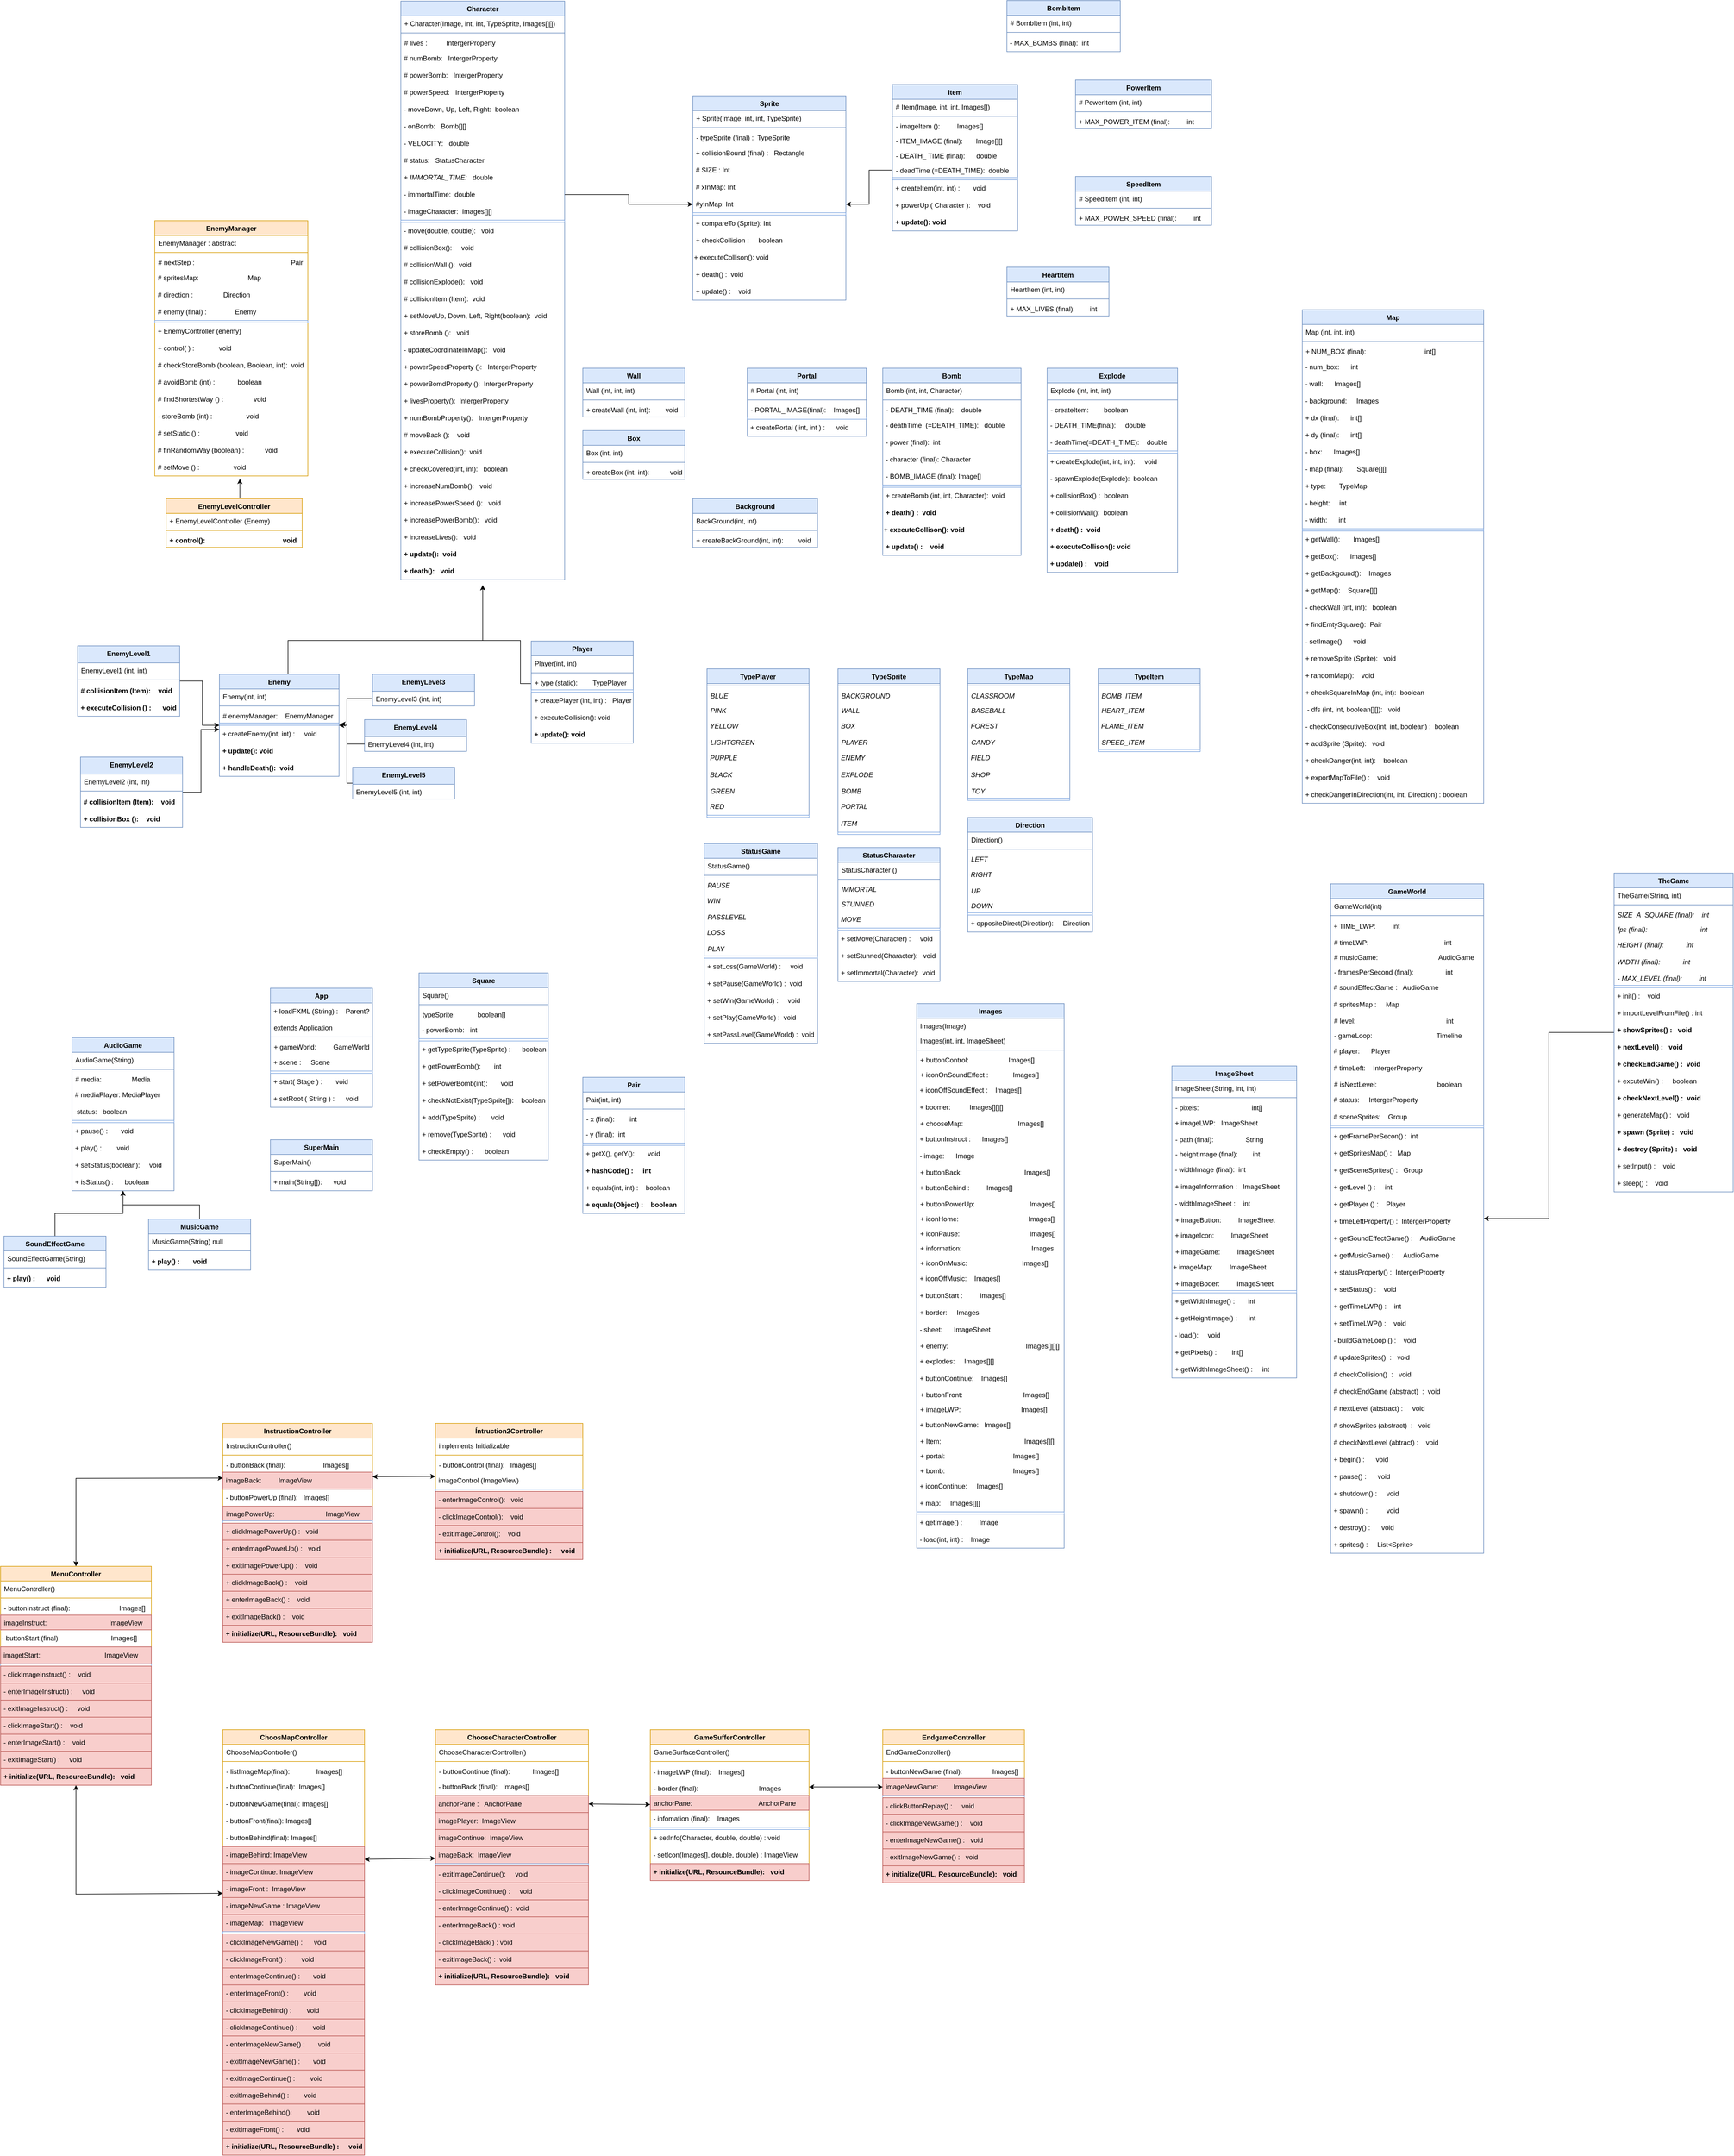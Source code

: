 <mxfile version="20.5.1" type="github">
  <diagram id="C5RBs43oDa-KdzZeNtuy" name="Page-1">
    <mxGraphModel dx="2623" dy="3378" grid="1" gridSize="10" guides="1" tooltips="1" connect="1" arrows="1" fold="1" page="1" pageScale="1" pageWidth="827" pageHeight="1169" math="0" shadow="0">
      <root>
        <mxCell id="WIyWlLk6GJQsqaUBKTNV-0" />
        <mxCell id="WIyWlLk6GJQsqaUBKTNV-1" parent="WIyWlLk6GJQsqaUBKTNV-0" />
        <mxCell id="CdnMbQjQVCIl6PnMQKaO-0" value="App" style="swimlane;fontStyle=1;align=center;verticalAlign=top;childLayout=stackLayout;horizontal=1;startSize=26;horizontalStack=0;resizeParent=1;resizeParentMax=0;resizeLast=0;collapsible=1;marginBottom=0;fillColor=#dae8fc;strokeColor=#6c8ebf;" parent="WIyWlLk6GJQsqaUBKTNV-1" vertex="1">
          <mxGeometry x="-270" y="-557" width="180" height="210" as="geometry">
            <mxRectangle x="400" y="80" width="100" height="30" as="alternateBounds" />
          </mxGeometry>
        </mxCell>
        <mxCell id="lXNZFGI-EkGJaT2-2hTB-28" value="&amp;nbsp;+ loadFXML (String) :&amp;nbsp; &amp;nbsp; Parent?" style="text;html=1;strokeColor=none;fillColor=none;align=left;verticalAlign=middle;whiteSpace=wrap;rounded=0;" parent="CdnMbQjQVCIl6PnMQKaO-0" vertex="1">
          <mxGeometry y="26" width="180" height="30" as="geometry" />
        </mxCell>
        <mxCell id="CdnMbQjQVCIl6PnMQKaO-1" value="extends Application" style="text;strokeColor=none;fillColor=none;align=left;verticalAlign=top;spacingLeft=4;spacingRight=4;overflow=hidden;rotatable=0;points=[[0,0.5],[1,0.5]];portConstraint=eastwest;" parent="CdnMbQjQVCIl6PnMQKaO-0" vertex="1">
          <mxGeometry y="56" width="180" height="26" as="geometry" />
        </mxCell>
        <mxCell id="CdnMbQjQVCIl6PnMQKaO-2" value="" style="line;strokeWidth=1;fillColor=none;align=left;verticalAlign=middle;spacingTop=-1;spacingLeft=3;spacingRight=3;rotatable=0;labelPosition=right;points=[];portConstraint=eastwest;strokeColor=inherit;" parent="CdnMbQjQVCIl6PnMQKaO-0" vertex="1">
          <mxGeometry y="82" width="180" height="8" as="geometry" />
        </mxCell>
        <mxCell id="CdnMbQjQVCIl6PnMQKaO-3" value="+ gameWorld:         GameWorld" style="text;strokeColor=none;fillColor=none;align=left;verticalAlign=top;spacingLeft=4;spacingRight=4;overflow=hidden;rotatable=0;points=[[0,0.5],[1,0.5]];portConstraint=eastwest;" parent="CdnMbQjQVCIl6PnMQKaO-0" vertex="1">
          <mxGeometry y="90" width="180" height="26" as="geometry" />
        </mxCell>
        <mxCell id="lXNZFGI-EkGJaT2-2hTB-22" value="&amp;nbsp;+ scene : &lt;span style=&quot;white-space: pre;&quot;&gt; &lt;/span&gt;&lt;span style=&quot;white-space: pre;&quot;&gt; &lt;/span&gt;&lt;span style=&quot;white-space: pre;&quot;&gt; &lt;/span&gt;&amp;nbsp;Scene" style="text;html=1;strokeColor=none;fillColor=none;align=left;verticalAlign=middle;whiteSpace=wrap;rounded=0;" parent="CdnMbQjQVCIl6PnMQKaO-0" vertex="1">
          <mxGeometry y="116" width="180" height="30" as="geometry" />
        </mxCell>
        <mxCell id="lXNZFGI-EkGJaT2-2hTB-19" style="text;strokeColor=#7EA6E0;fillColor=none;align=left;verticalAlign=top;spacingLeft=4;spacingRight=4;overflow=hidden;rotatable=0;points=[[0,0.5],[1,0.5]];portConstraint=eastwest;" parent="CdnMbQjQVCIl6PnMQKaO-0" vertex="1">
          <mxGeometry y="146" width="180" height="4" as="geometry" />
        </mxCell>
        <mxCell id="lXNZFGI-EkGJaT2-2hTB-25" value="&lt;span style=&quot;color: rgba(0, 0, 0, 0); font-family: monospace; font-size: 0px;&quot;&gt;%3CmxGraphModel%3E%3Croot%3E%3CmxCell%20id%3D%220%22%2F%3E%3CmxCell%20id%3D%221%22%20parent%3D%220%22%2F%3E%3CmxCell%20id%3D%222%22%20value%3D%22%2B%20method(type)%3A%20type%22%20style%3D%22text%3BstrokeColor%3Dnone%3BfillColor%3Dnone%3Balign%3Dleft%3BverticalAlign%3Dtop%3BspacingLeft%3D4%3BspacingRight%3D4%3Boverflow%3Dhidden%3Brotatable%3D0%3Bpoints%3D%5B%5B0%2C0.5%5D%2C%5B1%2C0.5%5D%5D%3BportConstraint%3Deastwest%3B%22%20vertex%3D%221%22%20parent%3D%221%22%3E%3CmxGeometry%20x%3D%22400%22%20y%3D%22140%22%20width%3D%22160%22%20height%3D%2226%22%20as%3D%22geometry%22%2F%3E%3C%2FmxCell%3E%3C%2Froot%3E%3C%2FmxGraphModel%3E&lt;/span&gt;&amp;nbsp;+ start( Stage ) : &lt;span style=&quot;white-space: pre;&quot;&gt; &lt;/span&gt;&lt;span style=&quot;white-space: pre;&quot;&gt; &lt;/span&gt;&amp;nbsp; &amp;nbsp; void" style="text;html=1;strokeColor=none;fillColor=none;align=left;verticalAlign=middle;whiteSpace=wrap;rounded=0;" parent="CdnMbQjQVCIl6PnMQKaO-0" vertex="1">
          <mxGeometry y="150" width="180" height="30" as="geometry" />
        </mxCell>
        <mxCell id="lXNZFGI-EkGJaT2-2hTB-26" value="&amp;nbsp;+ setRoot ( String ) : &lt;span style=&quot;white-space: pre;&quot;&gt; &lt;/span&gt;&amp;nbsp; &amp;nbsp; void" style="text;html=1;strokeColor=none;fillColor=none;align=left;verticalAlign=middle;whiteSpace=wrap;rounded=0;" parent="CdnMbQjQVCIl6PnMQKaO-0" vertex="1">
          <mxGeometry y="180" width="180" height="30" as="geometry" />
        </mxCell>
        <mxCell id="bjEI8NGy2HQV6Io_ucDF-0" value="EnemyManager" style="swimlane;fontStyle=1;align=center;verticalAlign=top;childLayout=stackLayout;horizontal=1;startSize=26;horizontalStack=0;resizeParent=1;resizeParentMax=0;resizeLast=0;collapsible=1;marginBottom=0;fillColor=#ffe6cc;strokeColor=#d79b00;" parent="WIyWlLk6GJQsqaUBKTNV-1" vertex="1">
          <mxGeometry x="-474" y="-1910" width="270" height="450" as="geometry">
            <mxRectangle x="90" y="30" width="100" height="30" as="alternateBounds" />
          </mxGeometry>
        </mxCell>
        <mxCell id="bjEI8NGy2HQV6Io_ucDF-1" value="EnemyManager : abstract" style="text;strokeColor=none;fillColor=none;align=left;verticalAlign=top;spacingLeft=4;spacingRight=4;overflow=hidden;rotatable=0;points=[[0,0.5],[1,0.5]];portConstraint=eastwest;" parent="bjEI8NGy2HQV6Io_ucDF-0" vertex="1">
          <mxGeometry y="26" width="270" height="26" as="geometry" />
        </mxCell>
        <mxCell id="bjEI8NGy2HQV6Io_ucDF-2" value="" style="line;strokeWidth=1;fillColor=none;align=left;verticalAlign=middle;spacingTop=-1;spacingLeft=3;spacingRight=3;rotatable=0;labelPosition=right;points=[];portConstraint=eastwest;strokeColor=inherit;" parent="bjEI8NGy2HQV6Io_ucDF-0" vertex="1">
          <mxGeometry y="52" width="270" height="8" as="geometry" />
        </mxCell>
        <mxCell id="bjEI8NGy2HQV6Io_ucDF-3" value="# nextStep :                                                   Pair" style="text;strokeColor=none;fillColor=none;align=left;verticalAlign=top;spacingLeft=4;spacingRight=4;overflow=hidden;rotatable=0;points=[[0,0.5],[1,0.5]];portConstraint=eastwest;" parent="bjEI8NGy2HQV6Io_ucDF-0" vertex="1">
          <mxGeometry y="60" width="270" height="26" as="geometry" />
        </mxCell>
        <mxCell id="bjEI8NGy2HQV6Io_ucDF-4" value="&amp;nbsp;# spritesMap: &lt;span style=&quot;white-space: pre;&quot;&gt; &lt;/span&gt;&lt;span style=&quot;white-space: pre;&quot;&gt; &lt;/span&gt;&amp;nbsp; &amp;nbsp; &lt;span style=&quot;white-space: pre;&quot;&gt; &lt;/span&gt;&lt;span style=&quot;white-space: pre;&quot;&gt; &lt;/span&gt;&lt;span style=&quot;white-space: pre;&quot;&gt; &lt;/span&gt;&amp;nbsp; &amp;nbsp; &amp;nbsp;&lt;span style=&quot;white-space: pre;&quot;&gt; &lt;/span&gt;&lt;span style=&quot;white-space: pre;&quot;&gt; &lt;/span&gt;&lt;span style=&quot;white-space: pre;&quot;&gt; &lt;/span&gt;&lt;span style=&quot;white-space: pre;&quot;&gt; &lt;/span&gt;&amp;nbsp; &amp;nbsp;&amp;nbsp;&amp;nbsp; &amp;nbsp;Map" style="text;html=1;strokeColor=none;fillColor=none;align=left;verticalAlign=middle;whiteSpace=wrap;rounded=0;" parent="bjEI8NGy2HQV6Io_ucDF-0" vertex="1">
          <mxGeometry y="86" width="270" height="30" as="geometry" />
        </mxCell>
        <mxCell id="bjEI8NGy2HQV6Io_ucDF-9" value="&amp;nbsp;# direction : &lt;span style=&quot;white-space: pre;&quot;&gt; &lt;/span&gt;&lt;span style=&quot;white-space: pre;&quot;&gt; &lt;/span&gt;&amp;nbsp; &amp;nbsp; &amp;nbsp;&lt;span style=&quot;white-space: pre;&quot;&gt; &lt;/span&gt;&lt;span style=&quot;white-space: pre;&quot;&gt; &lt;/span&gt;&lt;span style=&quot;white-space: pre;&quot;&gt; &lt;/span&gt;&lt;span style=&quot;white-space: pre;&quot;&gt; &lt;span style=&quot;white-space: pre;&quot;&gt; &lt;/span&gt;&lt;span style=&quot;white-space: pre;&quot;&gt; &lt;/span&gt;&lt;span style=&quot;white-space: pre;&quot;&gt; &lt;span style=&quot;white-space: pre;&quot;&gt; &lt;/span&gt;&lt;/span&gt;&lt;/span&gt;Direction" style="text;html=1;strokeColor=none;fillColor=none;align=left;verticalAlign=middle;whiteSpace=wrap;rounded=0;" parent="bjEI8NGy2HQV6Io_ucDF-0" vertex="1">
          <mxGeometry y="116" width="270" height="30" as="geometry" />
        </mxCell>
        <mxCell id="bjEI8NGy2HQV6Io_ucDF-10" value="&amp;nbsp;# enemy (final) : &lt;span style=&quot;white-space: pre;&quot;&gt; &lt;/span&gt;&lt;span style=&quot;white-space: pre;&quot;&gt; &lt;span style=&quot;white-space: pre;&quot;&gt; &lt;/span&gt;&lt;span style=&quot;white-space: pre;&quot;&gt; &lt;/span&gt;&lt;span style=&quot;white-space: pre;&quot;&gt; &lt;/span&gt; &lt;/span&gt;&amp;nbsp;&lt;span style=&quot;white-space: pre;&quot;&gt; &lt;/span&gt;&lt;span style=&quot;white-space: pre;&quot;&gt; &lt;/span&gt;&lt;span style=&quot;white-space: pre;&quot;&gt; &lt;/span&gt;&lt;span style=&quot;white-space: pre;&quot;&gt; &lt;/span&gt;&amp;nbsp;&amp;nbsp; Enemy" style="text;html=1;strokeColor=none;fillColor=none;align=left;verticalAlign=middle;whiteSpace=wrap;rounded=0;" parent="bjEI8NGy2HQV6Io_ucDF-0" vertex="1">
          <mxGeometry y="146" width="270" height="30" as="geometry" />
        </mxCell>
        <mxCell id="bjEI8NGy2HQV6Io_ucDF-5" style="text;strokeColor=#7EA6E0;fillColor=none;align=left;verticalAlign=top;spacingLeft=4;spacingRight=4;overflow=hidden;rotatable=0;points=[[0,0.5],[1,0.5]];portConstraint=eastwest;" parent="bjEI8NGy2HQV6Io_ucDF-0" vertex="1">
          <mxGeometry y="176" width="270" height="4" as="geometry" />
        </mxCell>
        <mxCell id="bjEI8NGy2HQV6Io_ucDF-16" value="&amp;nbsp;+ EnemyController (enemy)" style="text;html=1;strokeColor=none;fillColor=none;align=left;verticalAlign=middle;whiteSpace=wrap;rounded=0;" parent="bjEI8NGy2HQV6Io_ucDF-0" vertex="1">
          <mxGeometry y="180" width="270" height="30" as="geometry" />
        </mxCell>
        <mxCell id="bjEI8NGy2HQV6Io_ucDF-6" value="&lt;span style=&quot;color: rgba(0, 0, 0, 0); font-family: monospace; font-size: 0px;&quot;&gt;%3CmxGraphModel%3E%3Croot%3E%3CmxCell%20id%3D%220%22%2F%3E%3CmxCell%20id%3D%221%22%20parent%3D%220%22%2F%3E%3CmxCell%20id%3D%222%22%20value%3D%22%2B%20method(type)%3A%20type%22%20style%3D%22text%3BstrokeColor%3Dnone%3BfillColor%3Dnone%3Balign%3Dleft%3BverticalAlign%3Dtop%3BspacingLeft%3D4%3BspacingRight%3D4%3Boverflow%3Dhidden%3Brotatable%3D0%3Bpoints%3D%5B%5B0%2C0.5%5D%2C%5B1%2C0.5%5D%5D%3BportConstraint%3Deastwest%3B%22%20vertex%3D%221%22%20parent%3D%221%22%3E%3CmxGeometry%20x%3D%22400%22%20y%3D%22140%22%20width%3D%22160%22%20height%3D%2226%22%20as%3D%22geometry%22%2F%3E%3C%2FmxCell%3E%3C%2Froot%3E%3C%2FmxGraphModel%3E&lt;/span&gt;&amp;nbsp;+ control( ) : &lt;span style=&quot;white-space: pre;&quot;&gt; &lt;/span&gt;&lt;span style=&quot;white-space: pre;&quot;&gt; &lt;/span&gt;&lt;span style=&quot;white-space: pre;&quot;&gt; &lt;/span&gt;&lt;span style=&quot;white-space: pre;&quot;&gt; &lt;span style=&quot;white-space: pre;&quot;&gt; &lt;/span&gt;&lt;span style=&quot;white-space: pre;&quot;&gt; &lt;span style=&quot;white-space: pre;&quot;&gt; &lt;/span&gt;&lt;span style=&quot;white-space: pre;&quot;&gt; &lt;/span&gt;&lt;span style=&quot;white-space: pre;&quot;&gt; &lt;/span&gt;&lt;span style=&quot;white-space: pre;&quot;&gt; &lt;/span&gt;&lt;span style=&quot;white-space: pre;&quot;&gt; &lt;/span&gt;&lt;span style=&quot;white-space: pre;&quot;&gt; &lt;/span&gt;&lt;/span&gt;&lt;/span&gt;void" style="text;html=1;strokeColor=none;fillColor=none;align=left;verticalAlign=middle;whiteSpace=wrap;rounded=0;" parent="bjEI8NGy2HQV6Io_ucDF-0" vertex="1">
          <mxGeometry y="210" width="270" height="30" as="geometry" />
        </mxCell>
        <mxCell id="bjEI8NGy2HQV6Io_ucDF-7" value="&amp;nbsp;# checkStoreBomb (boolean, Boolean, int):&amp;nbsp; void" style="text;html=1;strokeColor=none;fillColor=none;align=left;verticalAlign=middle;whiteSpace=wrap;rounded=0;" parent="bjEI8NGy2HQV6Io_ucDF-0" vertex="1">
          <mxGeometry y="240" width="270" height="30" as="geometry" />
        </mxCell>
        <mxCell id="bjEI8NGy2HQV6Io_ucDF-8" value="&amp;nbsp;# avoidBomb (int) : &lt;span style=&quot;white-space: pre;&quot;&gt; &lt;/span&gt;&lt;span style=&quot;white-space: pre;&quot;&gt; &lt;/span&gt;&lt;span style=&quot;white-space: pre;&quot;&gt; &lt;/span&gt;&lt;span style=&quot;white-space: pre;&quot;&gt; &lt;/span&gt;&amp;nbsp; &lt;span style=&quot;white-space: pre;&quot;&gt; &lt;/span&gt;&lt;span style=&quot;white-space: pre;&quot;&gt; &lt;/span&gt;&lt;span style=&quot;white-space: pre;&quot;&gt; &lt;/span&gt;&lt;span style=&quot;white-space: pre;&quot;&gt; &lt;/span&gt;&amp;nbsp;boolean" style="text;html=1;strokeColor=none;fillColor=none;align=left;verticalAlign=middle;whiteSpace=wrap;rounded=0;" parent="bjEI8NGy2HQV6Io_ucDF-0" vertex="1">
          <mxGeometry y="270" width="270" height="30" as="geometry" />
        </mxCell>
        <mxCell id="bjEI8NGy2HQV6Io_ucDF-11" value="&amp;nbsp;# findShortestWay () : &lt;span style=&quot;white-space: pre;&quot;&gt; &lt;/span&gt;&lt;span style=&quot;white-space: pre;&quot;&gt; &lt;/span&gt;&lt;span style=&quot;white-space: pre;&quot;&gt; &lt;/span&gt;&lt;span style=&quot;white-space: pre;&quot;&gt; &lt;/span&gt;&lt;span style=&quot;white-space: pre;&quot;&gt; &lt;span style=&quot;white-space: pre;&quot;&gt; &lt;/span&gt;&lt;span style=&quot;white-space: pre;&quot;&gt; &lt;/span&gt;&lt;span style=&quot;white-space: pre;&quot;&gt; &lt;/span&gt;       &lt;/span&gt;void" style="text;html=1;strokeColor=none;fillColor=none;align=left;verticalAlign=middle;whiteSpace=wrap;rounded=0;" parent="bjEI8NGy2HQV6Io_ucDF-0" vertex="1">
          <mxGeometry y="300" width="270" height="30" as="geometry" />
        </mxCell>
        <mxCell id="bjEI8NGy2HQV6Io_ucDF-12" value="&amp;nbsp;- storeBomb (int) : &lt;span style=&quot;white-space: pre;&quot;&gt; &lt;/span&gt;&lt;span style=&quot;white-space: pre;&quot;&gt; &lt;/span&gt;&lt;span style=&quot;white-space: pre;&quot;&gt; &lt;/span&gt;&lt;span style=&quot;white-space: pre;&quot;&gt; &lt;/span&gt;&lt;span style=&quot;white-space: pre;&quot;&gt; &lt;/span&gt;&lt;span style=&quot;white-space: pre;&quot;&gt; &lt;span style=&quot;white-space: pre;&quot;&gt; &lt;/span&gt;&lt;span style=&quot;white-space: pre;&quot;&gt; &lt;/span&gt;&lt;span style=&quot;white-space: pre;&quot;&gt; &lt;/span&gt;&lt;span style=&quot;white-space: pre;&quot;&gt; &lt;/span&gt;       &lt;/span&gt;void&amp;nbsp;" style="text;html=1;strokeColor=none;fillColor=none;align=left;verticalAlign=middle;whiteSpace=wrap;rounded=0;" parent="bjEI8NGy2HQV6Io_ucDF-0" vertex="1">
          <mxGeometry y="330" width="270" height="30" as="geometry" />
        </mxCell>
        <mxCell id="bjEI8NGy2HQV6Io_ucDF-13" value="&amp;nbsp;# setStatic () :&lt;span style=&quot;white-space: pre;&quot;&gt; &lt;/span&gt;&lt;span style=&quot;white-space: pre;&quot;&gt; &lt;/span&gt;&lt;span style=&quot;white-space: pre;&quot;&gt; &lt;/span&gt;&lt;span style=&quot;white-space: pre;&quot;&gt; &lt;/span&gt;&lt;span style=&quot;white-space: pre;&quot;&gt; &lt;/span&gt;&lt;span style=&quot;white-space: pre;&quot;&gt; &lt;/span&gt;&lt;span style=&quot;white-space: pre;&quot;&gt; &lt;span style=&quot;white-space: pre;&quot;&gt; &lt;/span&gt;&lt;span style=&quot;white-space: pre;&quot;&gt; &lt;/span&gt;&lt;span style=&quot;white-space: pre;&quot;&gt; &lt;/span&gt;&lt;span style=&quot;white-space: pre;&quot;&gt; &lt;/span&gt;&lt;span style=&quot;white-space: pre;&quot;&gt; &lt;/span&gt;       &lt;/span&gt;void" style="text;html=1;strokeColor=none;fillColor=none;align=left;verticalAlign=middle;whiteSpace=wrap;rounded=0;" parent="bjEI8NGy2HQV6Io_ucDF-0" vertex="1">
          <mxGeometry y="360" width="270" height="30" as="geometry" />
        </mxCell>
        <mxCell id="bjEI8NGy2HQV6Io_ucDF-14" value="&amp;nbsp;# finRandomWay (boolean) : &lt;span style=&quot;white-space: pre;&quot;&gt; &lt;/span&gt;&lt;span style=&quot;white-space: pre;&quot;&gt; &lt;span style=&quot;white-space: pre;&quot;&gt; &lt;/span&gt;&lt;span style=&quot;white-space: pre;&quot;&gt; &lt;/span&gt;     &lt;/span&gt;&lt;span style=&quot;white-space: pre;&quot;&gt; &lt;/span&gt;void&amp;nbsp;" style="text;html=1;strokeColor=none;fillColor=none;align=left;verticalAlign=middle;whiteSpace=wrap;rounded=0;" parent="bjEI8NGy2HQV6Io_ucDF-0" vertex="1">
          <mxGeometry y="390" width="270" height="30" as="geometry" />
        </mxCell>
        <mxCell id="bjEI8NGy2HQV6Io_ucDF-15" value="&amp;nbsp;# setMove () : &lt;span style=&quot;white-space: pre;&quot;&gt; &lt;/span&gt;&lt;span style=&quot;white-space: pre;&quot;&gt; &lt;/span&gt;&lt;span style=&quot;white-space: pre;&quot;&gt; &lt;/span&gt;&lt;span style=&quot;white-space: pre;&quot;&gt; &lt;/span&gt;&lt;span style=&quot;white-space: pre;&quot;&gt; &lt;/span&gt;&lt;span style=&quot;white-space: pre;&quot;&gt; &lt;span style=&quot;white-space: pre;&quot;&gt; &lt;/span&gt;&lt;span style=&quot;white-space: pre;&quot;&gt; &lt;/span&gt;&lt;span style=&quot;white-space: pre;&quot;&gt; &lt;/span&gt;&lt;span style=&quot;white-space: pre;&quot;&gt; &lt;/span&gt;&lt;span style=&quot;white-space: pre;&quot;&gt; &lt;/span&gt;      &lt;/span&gt;void" style="text;html=1;strokeColor=none;fillColor=none;align=left;verticalAlign=middle;whiteSpace=wrap;rounded=0;" parent="bjEI8NGy2HQV6Io_ucDF-0" vertex="1">
          <mxGeometry y="420" width="270" height="30" as="geometry" />
        </mxCell>
        <mxCell id="bjEI8NGy2HQV6Io_ucDF-42" style="edgeStyle=orthogonalEdgeStyle;rounded=0;orthogonalLoop=1;jettySize=auto;html=1;exitX=0.5;exitY=0;exitDx=0;exitDy=0;entryX=0.556;entryY=1.172;entryDx=0;entryDy=0;entryPerimeter=0;" parent="WIyWlLk6GJQsqaUBKTNV-1" source="bjEI8NGy2HQV6Io_ucDF-35" target="bjEI8NGy2HQV6Io_ucDF-15" edge="1">
          <mxGeometry relative="1" as="geometry" />
        </mxCell>
        <mxCell id="bjEI8NGy2HQV6Io_ucDF-35" value="EnemyLevelController" style="swimlane;fontStyle=1;align=center;verticalAlign=top;childLayout=stackLayout;horizontal=1;startSize=26;horizontalStack=0;resizeParent=1;resizeParentMax=0;resizeLast=0;collapsible=1;marginBottom=0;fillColor=#ffe6cc;strokeColor=#d79b00;" parent="WIyWlLk6GJQsqaUBKTNV-1" vertex="1">
          <mxGeometry x="-454" y="-1420" width="240" height="86" as="geometry" />
        </mxCell>
        <mxCell id="bjEI8NGy2HQV6Io_ucDF-36" value="+ EnemyLevelController (Enemy)" style="text;strokeColor=none;fillColor=none;align=left;verticalAlign=top;spacingLeft=4;spacingRight=4;overflow=hidden;rotatable=0;points=[[0,0.5],[1,0.5]];portConstraint=eastwest;" parent="bjEI8NGy2HQV6Io_ucDF-35" vertex="1">
          <mxGeometry y="26" width="240" height="26" as="geometry" />
        </mxCell>
        <mxCell id="bjEI8NGy2HQV6Io_ucDF-37" value="" style="line;strokeWidth=1;fillColor=none;align=left;verticalAlign=middle;spacingTop=-1;spacingLeft=3;spacingRight=3;rotatable=0;labelPosition=right;points=[];portConstraint=eastwest;strokeColor=inherit;" parent="bjEI8NGy2HQV6Io_ucDF-35" vertex="1">
          <mxGeometry y="52" width="240" height="8" as="geometry" />
        </mxCell>
        <mxCell id="bjEI8NGy2HQV6Io_ucDF-38" value="+ control():                                         void" style="text;strokeColor=none;fillColor=none;align=left;verticalAlign=top;spacingLeft=4;spacingRight=4;overflow=hidden;rotatable=0;points=[[0,0.5],[1,0.5]];portConstraint=eastwest;fontStyle=1" parent="bjEI8NGy2HQV6Io_ucDF-35" vertex="1">
          <mxGeometry y="60" width="240" height="26" as="geometry" />
        </mxCell>
        <mxCell id="vPF_-t2cY6ih6XBnnp-2-0" value="Sprite" style="swimlane;fontStyle=1;align=center;verticalAlign=top;childLayout=stackLayout;horizontal=1;startSize=26;horizontalStack=0;resizeParent=1;resizeParentMax=0;resizeLast=0;collapsible=1;marginBottom=0;fillColor=#dae8fc;strokeColor=#6c8ebf;glass=0;shadow=0;fillStyle=auto;" parent="WIyWlLk6GJQsqaUBKTNV-1" vertex="1">
          <mxGeometry x="475" y="-2130" width="270" height="360" as="geometry">
            <mxRectangle x="10" y="-1030" width="100" height="30" as="alternateBounds" />
          </mxGeometry>
        </mxCell>
        <mxCell id="vPF_-t2cY6ih6XBnnp-2-1" value="+ Sprite(Image, int, int, TypeSprite)" style="text;strokeColor=none;fillColor=none;align=left;verticalAlign=top;spacingLeft=4;spacingRight=4;overflow=hidden;rotatable=0;points=[[0,0.5],[1,0.5]];portConstraint=eastwest;" parent="vPF_-t2cY6ih6XBnnp-2-0" vertex="1">
          <mxGeometry y="26" width="270" height="26" as="geometry" />
        </mxCell>
        <mxCell id="vPF_-t2cY6ih6XBnnp-2-2" value="" style="line;strokeWidth=1;fillColor=none;align=left;verticalAlign=middle;spacingTop=-1;spacingLeft=3;spacingRight=3;rotatable=0;labelPosition=right;points=[];portConstraint=eastwest;strokeColor=inherit;" parent="vPF_-t2cY6ih6XBnnp-2-0" vertex="1">
          <mxGeometry y="52" width="270" height="8" as="geometry" />
        </mxCell>
        <mxCell id="vPF_-t2cY6ih6XBnnp-2-3" value="- typeSprite (final) :  TypeSprite" style="text;strokeColor=none;fillColor=none;align=left;verticalAlign=top;spacingLeft=4;spacingRight=4;overflow=hidden;rotatable=0;points=[[0,0.5],[1,0.5]];portConstraint=eastwest;" parent="vPF_-t2cY6ih6XBnnp-2-0" vertex="1">
          <mxGeometry y="60" width="270" height="26" as="geometry" />
        </mxCell>
        <mxCell id="vPF_-t2cY6ih6XBnnp-2-4" value="&amp;nbsp;+ collisionBound (final) : &lt;span style=&quot;white-space: pre;&quot;&gt; &lt;/span&gt;&lt;span style=&quot;white-space: pre;&quot;&gt; Rectangle&lt;/span&gt;" style="text;html=1;strokeColor=none;fillColor=none;align=left;verticalAlign=middle;whiteSpace=wrap;rounded=0;" parent="vPF_-t2cY6ih6XBnnp-2-0" vertex="1">
          <mxGeometry y="86" width="270" height="30" as="geometry" />
        </mxCell>
        <mxCell id="fT_WV2WbiiwjukeQw0WL-1" value="&amp;nbsp;# SIZE : Int" style="text;html=1;strokeColor=none;fillColor=none;align=left;verticalAlign=middle;whiteSpace=wrap;rounded=0;shadow=0;glass=0;fillStyle=auto;" parent="vPF_-t2cY6ih6XBnnp-2-0" vertex="1">
          <mxGeometry y="116" width="270" height="30" as="geometry" />
        </mxCell>
        <mxCell id="fT_WV2WbiiwjukeQw0WL-2" value="&amp;nbsp;# xInMap: Int" style="text;html=1;strokeColor=none;fillColor=none;align=left;verticalAlign=middle;whiteSpace=wrap;rounded=0;shadow=0;glass=0;fillStyle=auto;" parent="vPF_-t2cY6ih6XBnnp-2-0" vertex="1">
          <mxGeometry y="146" width="270" height="30" as="geometry" />
        </mxCell>
        <mxCell id="fT_WV2WbiiwjukeQw0WL-3" value="&amp;nbsp;#yInMap: Int" style="text;html=1;strokeColor=none;fillColor=none;align=left;verticalAlign=middle;whiteSpace=wrap;rounded=0;shadow=0;glass=0;fillStyle=auto;" parent="vPF_-t2cY6ih6XBnnp-2-0" vertex="1">
          <mxGeometry y="176" width="270" height="30" as="geometry" />
        </mxCell>
        <mxCell id="vPF_-t2cY6ih6XBnnp-2-5" style="text;strokeColor=#7EA6E0;fillColor=none;align=left;verticalAlign=top;spacingLeft=4;spacingRight=4;overflow=hidden;rotatable=0;points=[[0,0.5],[1,0.5]];portConstraint=eastwest;" parent="vPF_-t2cY6ih6XBnnp-2-0" vertex="1">
          <mxGeometry y="206" width="270" height="4" as="geometry" />
        </mxCell>
        <mxCell id="fT_WV2WbiiwjukeQw0WL-7" value="&amp;nbsp;+ compareTo (Sprite): Int" style="text;html=1;strokeColor=none;fillColor=none;align=left;verticalAlign=middle;whiteSpace=wrap;rounded=0;shadow=0;glass=0;fillStyle=auto;" parent="vPF_-t2cY6ih6XBnnp-2-0" vertex="1">
          <mxGeometry y="210" width="270" height="30" as="geometry" />
        </mxCell>
        <mxCell id="vPF_-t2cY6ih6XBnnp-2-7" value="&amp;nbsp;+ checkCollision : &lt;span style=&quot;white-space: pre;&quot;&gt; &lt;/span&gt;&amp;nbsp; &amp;nbsp;boolean" style="text;html=1;strokeColor=none;fillColor=none;align=left;verticalAlign=middle;whiteSpace=wrap;rounded=0;" parent="vPF_-t2cY6ih6XBnnp-2-0" vertex="1">
          <mxGeometry y="240" width="270" height="30" as="geometry" />
        </mxCell>
        <mxCell id="fT_WV2WbiiwjukeQw0WL-8" value="+ executeCollison(): void" style="text;html=1;strokeColor=none;fillColor=none;align=left;verticalAlign=middle;whiteSpace=wrap;rounded=0;shadow=0;glass=0;fillStyle=auto;" parent="vPF_-t2cY6ih6XBnnp-2-0" vertex="1">
          <mxGeometry y="270" width="270" height="30" as="geometry" />
        </mxCell>
        <mxCell id="fT_WV2WbiiwjukeQw0WL-4" value="&amp;nbsp;+ death() :&amp;nbsp; void" style="text;html=1;strokeColor=none;fillColor=none;align=left;verticalAlign=middle;whiteSpace=wrap;rounded=0;shadow=0;glass=0;fillStyle=auto;" parent="vPF_-t2cY6ih6XBnnp-2-0" vertex="1">
          <mxGeometry y="300" width="270" height="30" as="geometry" />
        </mxCell>
        <mxCell id="vPF_-t2cY6ih6XBnnp-2-8" value="&amp;nbsp;+ update() :&amp;nbsp; &amp;nbsp; void" style="text;html=1;strokeColor=none;fillColor=none;align=left;verticalAlign=middle;whiteSpace=wrap;rounded=0;" parent="vPF_-t2cY6ih6XBnnp-2-0" vertex="1">
          <mxGeometry y="330" width="270" height="30" as="geometry" />
        </mxCell>
        <mxCell id="vPF_-t2cY6ih6XBnnp-2-9" value="Character" style="swimlane;fontStyle=1;align=center;verticalAlign=top;childLayout=stackLayout;horizontal=1;startSize=26;horizontalStack=0;resizeParent=1;resizeParentMax=0;resizeLast=0;collapsible=1;marginBottom=0;fillColor=#dae8fc;strokeColor=#6c8ebf;" parent="WIyWlLk6GJQsqaUBKTNV-1" vertex="1">
          <mxGeometry x="-40" y="-2297" width="289" height="1020" as="geometry">
            <mxRectangle x="-20" y="-1204" width="100" height="30" as="alternateBounds" />
          </mxGeometry>
        </mxCell>
        <mxCell id="vPF_-t2cY6ih6XBnnp-2-10" value="+ Character(Image, int, int, TypeSprite, Images[][]) " style="text;strokeColor=none;fillColor=none;align=left;verticalAlign=top;spacingLeft=4;spacingRight=4;overflow=hidden;rotatable=0;points=[[0,0.5],[1,0.5]];portConstraint=eastwest;" parent="vPF_-t2cY6ih6XBnnp-2-9" vertex="1">
          <mxGeometry y="26" width="289" height="26" as="geometry" />
        </mxCell>
        <mxCell id="vPF_-t2cY6ih6XBnnp-2-11" value="" style="line;strokeWidth=1;fillColor=none;align=left;verticalAlign=middle;spacingTop=-1;spacingLeft=3;spacingRight=3;rotatable=0;labelPosition=right;points=[];portConstraint=eastwest;strokeColor=inherit;" parent="vPF_-t2cY6ih6XBnnp-2-9" vertex="1">
          <mxGeometry y="52" width="289" height="8" as="geometry" />
        </mxCell>
        <mxCell id="vPF_-t2cY6ih6XBnnp-2-12" value="# lives :          IntergerProperty" style="text;strokeColor=none;fillColor=none;align=left;verticalAlign=top;spacingLeft=4;spacingRight=4;overflow=hidden;rotatable=0;points=[[0,0.5],[1,0.5]];portConstraint=eastwest;" parent="vPF_-t2cY6ih6XBnnp-2-9" vertex="1">
          <mxGeometry y="60" width="289" height="26" as="geometry" />
        </mxCell>
        <mxCell id="fT_WV2WbiiwjukeQw0WL-10" value="&lt;div style=&quot;&quot;&gt;&lt;span style=&quot;background-color: initial;&quot;&gt;&amp;nbsp;# numBomb:&amp;nbsp;&lt;/span&gt;&lt;span style=&quot;background-color: initial; white-space: pre;&quot;&gt; &lt;/span&gt;&lt;span style=&quot;background-color: initial; white-space: pre;&quot;&gt; &lt;/span&gt;&lt;span style=&quot;background-color: initial;&quot;&gt;IntergerProperty&lt;/span&gt;&lt;/div&gt;" style="text;html=1;strokeColor=none;fillColor=none;align=left;verticalAlign=middle;whiteSpace=wrap;rounded=0;shadow=0;glass=0;fillStyle=auto;" parent="vPF_-t2cY6ih6XBnnp-2-9" vertex="1">
          <mxGeometry y="86" width="289" height="30" as="geometry" />
        </mxCell>
        <mxCell id="fT_WV2WbiiwjukeQw0WL-12" value="&amp;nbsp;# powerBomb:&amp;nbsp;&lt;span style=&quot;white-space: pre;&quot;&gt; &lt;/span&gt;&lt;span style=&quot;white-space: pre;&quot;&gt; &lt;/span&gt;IntergerProperty" style="text;html=1;strokeColor=none;fillColor=none;align=left;verticalAlign=middle;whiteSpace=wrap;rounded=0;shadow=0;glass=0;fillStyle=auto;" parent="vPF_-t2cY6ih6XBnnp-2-9" vertex="1">
          <mxGeometry y="116" width="289" height="30" as="geometry" />
        </mxCell>
        <mxCell id="fT_WV2WbiiwjukeQw0WL-21" value="&amp;nbsp;# powerSpeed:&amp;nbsp;&lt;span style=&quot;white-space: pre;&quot;&gt; &lt;/span&gt;&lt;span style=&quot;white-space: pre;&quot;&gt; &lt;/span&gt;IntergerProperty" style="text;html=1;strokeColor=none;fillColor=none;align=left;verticalAlign=middle;whiteSpace=wrap;rounded=0;shadow=0;glass=0;fillStyle=auto;" parent="vPF_-t2cY6ih6XBnnp-2-9" vertex="1">
          <mxGeometry y="146" width="289" height="30" as="geometry" />
        </mxCell>
        <mxCell id="fT_WV2WbiiwjukeQw0WL-17" value="&amp;nbsp;- moveDown, Up, Left, Right:&lt;span style=&quot;white-space: pre;&quot;&gt; &lt;/span&gt;&lt;span style=&quot;white-space: pre;&quot;&gt; &lt;/span&gt;boolean" style="text;html=1;strokeColor=none;fillColor=none;align=left;verticalAlign=middle;whiteSpace=wrap;rounded=0;shadow=0;glass=0;fillStyle=auto;" parent="vPF_-t2cY6ih6XBnnp-2-9" vertex="1">
          <mxGeometry y="176" width="289" height="30" as="geometry" />
        </mxCell>
        <mxCell id="fT_WV2WbiiwjukeQw0WL-16" value="&amp;nbsp;- onBomb:&lt;span style=&quot;white-space: pre;&quot;&gt; &lt;/span&gt;&lt;span style=&quot;white-space: pre;&quot;&gt; &lt;/span&gt;&lt;span style=&quot;white-space: pre;&quot;&gt; &lt;/span&gt;Bomb[][]" style="text;html=1;strokeColor=none;fillColor=none;align=left;verticalAlign=middle;whiteSpace=wrap;rounded=0;shadow=0;glass=0;fillStyle=auto;" parent="vPF_-t2cY6ih6XBnnp-2-9" vertex="1">
          <mxGeometry y="206" width="289" height="30" as="geometry" />
        </mxCell>
        <mxCell id="fT_WV2WbiiwjukeQw0WL-14" value="&amp;nbsp;- VELOCITY:&lt;span style=&quot;white-space: pre;&quot;&gt; &lt;/span&gt;&lt;span style=&quot;white-space: pre;&quot;&gt; &lt;/span&gt;&lt;span style=&quot;white-space: pre;&quot;&gt; &lt;/span&gt;double" style="text;html=1;strokeColor=none;fillColor=none;align=left;verticalAlign=middle;whiteSpace=wrap;rounded=0;shadow=0;glass=0;fillStyle=auto;" parent="vPF_-t2cY6ih6XBnnp-2-9" vertex="1">
          <mxGeometry y="236" width="289" height="30" as="geometry" />
        </mxCell>
        <mxCell id="fT_WV2WbiiwjukeQw0WL-11" value="&lt;div style=&quot;&quot;&gt;&lt;span style=&quot;background-color: initial;&quot;&gt;&amp;nbsp;# status:&amp;nbsp;&lt;/span&gt;&lt;span style=&quot;background-color: initial; white-space: pre;&quot;&gt; &lt;/span&gt;&lt;span style=&quot;background-color: initial; white-space: pre;&quot;&gt; &lt;/span&gt;&lt;span style=&quot;background-color: initial;&quot;&gt;StatusCharacter&lt;/span&gt;&lt;/div&gt;" style="text;html=1;strokeColor=none;fillColor=none;align=left;verticalAlign=middle;whiteSpace=wrap;rounded=0;shadow=0;glass=0;fillStyle=auto;" parent="vPF_-t2cY6ih6XBnnp-2-9" vertex="1">
          <mxGeometry y="266" width="289" height="30" as="geometry" />
        </mxCell>
        <mxCell id="fT_WV2WbiiwjukeQw0WL-20" value="&amp;nbsp;+ &lt;i&gt;IMMORTAL_TIME:&lt;/i&gt;&amp;nbsp;&lt;span style=&quot;white-space: pre;&quot;&gt; &lt;/span&gt;&lt;span style=&quot;white-space: pre;&quot;&gt; &lt;/span&gt;double" style="text;html=1;strokeColor=none;fillColor=none;align=left;verticalAlign=middle;whiteSpace=wrap;rounded=0;shadow=0;glass=0;fillStyle=auto;" parent="vPF_-t2cY6ih6XBnnp-2-9" vertex="1">
          <mxGeometry y="296" width="289" height="30" as="geometry" />
        </mxCell>
        <mxCell id="fT_WV2WbiiwjukeQw0WL-13" value="&amp;nbsp;- immortalTime:&lt;span style=&quot;white-space: pre;&quot;&gt; &lt;/span&gt;&lt;span style=&quot;white-space: pre;&quot;&gt; &lt;/span&gt;double" style="text;html=1;strokeColor=none;fillColor=none;align=left;verticalAlign=middle;whiteSpace=wrap;rounded=0;shadow=0;glass=0;fillStyle=auto;" parent="vPF_-t2cY6ih6XBnnp-2-9" vertex="1">
          <mxGeometry y="326" width="289" height="30" as="geometry" />
        </mxCell>
        <mxCell id="vPF_-t2cY6ih6XBnnp-2-13" value="&amp;nbsp;- imageCharacter:&lt;span style=&quot;white-space: pre;&quot;&gt; &lt;/span&gt;&lt;span style=&quot;white-space: pre;&quot;&gt; &lt;/span&gt;Images[][]" style="text;html=1;strokeColor=none;fillColor=none;align=left;verticalAlign=middle;whiteSpace=wrap;rounded=0;" parent="vPF_-t2cY6ih6XBnnp-2-9" vertex="1">
          <mxGeometry y="356" width="289" height="30" as="geometry" />
        </mxCell>
        <mxCell id="vPF_-t2cY6ih6XBnnp-2-14" style="text;strokeColor=#7EA6E0;fillColor=none;align=left;verticalAlign=top;spacingLeft=4;spacingRight=4;overflow=hidden;rotatable=0;points=[[0,0.5],[1,0.5]];portConstraint=eastwest;" parent="vPF_-t2cY6ih6XBnnp-2-9" vertex="1">
          <mxGeometry y="386" width="289" height="4" as="geometry" />
        </mxCell>
        <mxCell id="fT_WV2WbiiwjukeQw0WL-48" value="&amp;nbsp;- move(double, double):&lt;span style=&quot;white-space: pre;&quot;&gt; &lt;/span&gt;&lt;span style=&quot;white-space: pre;&quot;&gt; &lt;/span&gt;&lt;span style=&quot;white-space: pre;&quot;&gt; &lt;/span&gt;void" style="text;html=1;strokeColor=none;fillColor=none;align=left;verticalAlign=middle;whiteSpace=wrap;rounded=0;shadow=0;glass=0;fillStyle=auto;" parent="vPF_-t2cY6ih6XBnnp-2-9" vertex="1">
          <mxGeometry y="390" width="289" height="30" as="geometry" />
        </mxCell>
        <mxCell id="fT_WV2WbiiwjukeQw0WL-50" value="&amp;nbsp;# collisionBox():&amp;nbsp;&lt;span style=&quot;white-space: pre;&quot;&gt; &lt;/span&gt;&lt;span style=&quot;white-space: pre;&quot;&gt; &lt;/span&gt;&lt;span style=&quot;white-space: pre;&quot;&gt; &lt;/span&gt;&lt;span style=&quot;white-space: pre;&quot;&gt; &lt;/span&gt;void" style="text;html=1;strokeColor=none;fillColor=none;align=left;verticalAlign=middle;whiteSpace=wrap;rounded=0;shadow=0;glass=0;fillStyle=auto;" parent="vPF_-t2cY6ih6XBnnp-2-9" vertex="1">
          <mxGeometry y="420" width="289" height="30" as="geometry" />
        </mxCell>
        <mxCell id="fT_WV2WbiiwjukeQw0WL-27" value="&amp;nbsp;# collisionWall ():&lt;span style=&quot;white-space: pre;&quot;&gt; &lt;/span&gt;&lt;span style=&quot;white-space: pre;&quot;&gt; &lt;/span&gt;void" style="text;html=1;strokeColor=none;fillColor=none;align=left;verticalAlign=middle;whiteSpace=wrap;rounded=0;shadow=0;glass=0;fillStyle=auto;" parent="vPF_-t2cY6ih6XBnnp-2-9" vertex="1">
          <mxGeometry y="450" width="289" height="30" as="geometry" />
        </mxCell>
        <mxCell id="fT_WV2WbiiwjukeQw0WL-49" value="&amp;nbsp;# collisionExplode():&lt;span style=&quot;white-space: pre;&quot;&gt; &lt;/span&gt;&lt;span style=&quot;white-space: pre;&quot;&gt; &lt;/span&gt;&lt;span style=&quot;white-space: pre;&quot;&gt; &lt;/span&gt;void" style="text;html=1;strokeColor=none;fillColor=none;align=left;verticalAlign=middle;whiteSpace=wrap;rounded=0;shadow=0;glass=0;fillStyle=auto;" parent="vPF_-t2cY6ih6XBnnp-2-9" vertex="1">
          <mxGeometry y="480" width="289" height="30" as="geometry" />
        </mxCell>
        <mxCell id="fT_WV2WbiiwjukeQw0WL-36" value="&amp;nbsp;# collisionItem (Item):&lt;span style=&quot;white-space: pre;&quot;&gt; &lt;/span&gt;&lt;span style=&quot;white-space: pre;&quot;&gt; &lt;/span&gt;void" style="text;html=1;strokeColor=none;fillColor=none;align=left;verticalAlign=middle;whiteSpace=wrap;rounded=0;shadow=0;glass=0;fillStyle=auto;" parent="vPF_-t2cY6ih6XBnnp-2-9" vertex="1">
          <mxGeometry y="510" width="289" height="30" as="geometry" />
        </mxCell>
        <mxCell id="fT_WV2WbiiwjukeQw0WL-29" value="&amp;nbsp;+ setMoveUp, Down, Left, Right(boolean):&amp;nbsp;&lt;span style=&quot;white-space: pre;&quot;&gt; &lt;/span&gt;void" style="text;html=1;strokeColor=none;fillColor=none;align=left;verticalAlign=middle;whiteSpace=wrap;rounded=0;shadow=0;glass=0;fillStyle=auto;" parent="vPF_-t2cY6ih6XBnnp-2-9" vertex="1">
          <mxGeometry y="540" width="289" height="30" as="geometry" />
        </mxCell>
        <mxCell id="vPF_-t2cY6ih6XBnnp-2-15" value="&lt;span style=&quot;color: rgba(0, 0, 0, 0); font-family: monospace; font-size: 0px;&quot;&gt;%3CmxGraphModel%3E%3Croot%3E%3CmxCell%20id%3D%220%22%2F%3E%3CmxCell%20id%3D%221%22%20parent%3D%220%22%2F%3E%3CmxCell%20id%3D%222%22%20value%3D%22%2B%20method(type)%3A%20type%22%20style%3D%22text%3BstrokeColor%3Dnone%3BfillColor%3Dnone%3Balign%3Dleft%3BverticalAlign%3Dtop%3BspacingLeft%3D4%3BspacingRight%3D4%3Boverflow%3Dhidden%3Brotatable%3D0%3Bpoints%3D%5B%5B0%2C0.5%5D%2C%5B1%2C0.5%5D%5D%3BportConstraint%3Deastwest%3B%22%20vertex%3D%221%22%20parent%3D%221%22%3E%3CmxGeometry%20x%3D%22400%22%20y%3D%22140%22%20width%3D%22160%22%20height%3D%2226%22%20as%3D%22geometry%22%2F%3E%3C%2FmxCell%3E%3C%2Froot%3E%3C%2FmxGraphModel%3E&lt;/span&gt;&amp;nbsp;+ storeBomb ():&amp;nbsp;&lt;span style=&quot;white-space: pre;&quot;&gt; &lt;/span&gt;&lt;span style=&quot;white-space: pre;&quot;&gt; &lt;/span&gt;void" style="text;html=1;strokeColor=none;fillColor=none;align=left;verticalAlign=middle;whiteSpace=wrap;rounded=0;" parent="vPF_-t2cY6ih6XBnnp-2-9" vertex="1">
          <mxGeometry y="570" width="289" height="30" as="geometry" />
        </mxCell>
        <mxCell id="fT_WV2WbiiwjukeQw0WL-25" value="&amp;nbsp;- updateCoordinateInMap():&amp;nbsp;&lt;span style=&quot;white-space: pre;&quot;&gt; &lt;/span&gt;&lt;span style=&quot;white-space: pre;&quot;&gt; &lt;/span&gt;void" style="text;html=1;strokeColor=none;fillColor=none;align=left;verticalAlign=middle;whiteSpace=wrap;rounded=0;shadow=0;glass=0;fillStyle=auto;" parent="vPF_-t2cY6ih6XBnnp-2-9" vertex="1">
          <mxGeometry y="600" width="289" height="30" as="geometry" />
        </mxCell>
        <mxCell id="fT_WV2WbiiwjukeQw0WL-28" value="&amp;nbsp;+ powerSpeedProperty ():&amp;nbsp;&lt;span style=&quot;white-space: pre;&quot;&gt; &lt;/span&gt;&lt;span style=&quot;white-space: pre;&quot;&gt; &lt;/span&gt;IntergerProperty" style="text;html=1;strokeColor=none;fillColor=none;align=left;verticalAlign=middle;whiteSpace=wrap;rounded=0;shadow=0;glass=0;fillStyle=auto;" parent="vPF_-t2cY6ih6XBnnp-2-9" vertex="1">
          <mxGeometry y="630" width="289" height="30" as="geometry" />
        </mxCell>
        <mxCell id="fT_WV2WbiiwjukeQw0WL-31" value="&amp;nbsp;+ powerBomdProperty ():&lt;span style=&quot;white-space: pre;&quot;&gt; &lt;/span&gt;&lt;span style=&quot;white-space: pre;&quot;&gt; &lt;/span&gt;IntergerProperty" style="text;html=1;strokeColor=none;fillColor=none;align=left;verticalAlign=middle;whiteSpace=wrap;rounded=0;shadow=0;glass=0;fillStyle=auto;" parent="vPF_-t2cY6ih6XBnnp-2-9" vertex="1">
          <mxGeometry y="660" width="289" height="30" as="geometry" />
        </mxCell>
        <mxCell id="fT_WV2WbiiwjukeQw0WL-38" value="&amp;nbsp;+ livesProperty():&lt;span style=&quot;white-space: pre;&quot;&gt; &lt;/span&gt;&lt;span style=&quot;white-space: pre;&quot;&gt; &lt;/span&gt;IntergerProperty" style="text;html=1;strokeColor=none;fillColor=none;align=left;verticalAlign=middle;whiteSpace=wrap;rounded=0;shadow=0;glass=0;fillStyle=auto;" parent="vPF_-t2cY6ih6XBnnp-2-9" vertex="1">
          <mxGeometry y="690" width="289" height="30" as="geometry" />
        </mxCell>
        <mxCell id="fT_WV2WbiiwjukeQw0WL-39" value="&amp;nbsp;+ numBombProperty():&amp;nbsp;&lt;span style=&quot;white-space: pre;&quot;&gt; &lt;/span&gt;&lt;span style=&quot;white-space: pre;&quot;&gt; &lt;/span&gt;IntergerProperty" style="text;html=1;strokeColor=none;fillColor=none;align=left;verticalAlign=middle;whiteSpace=wrap;rounded=0;shadow=0;glass=0;fillStyle=auto;" parent="vPF_-t2cY6ih6XBnnp-2-9" vertex="1">
          <mxGeometry y="720" width="289" height="30" as="geometry" />
        </mxCell>
        <mxCell id="fT_WV2WbiiwjukeQw0WL-35" value="&amp;nbsp;# moveBack (): &lt;span style=&quot;white-space: pre;&quot;&gt; &lt;/span&gt;&lt;span style=&quot;white-space: pre;&quot;&gt; &lt;/span&gt;&lt;span style=&quot;white-space: pre;&quot;&gt; &lt;/span&gt;void" style="text;html=1;strokeColor=none;fillColor=none;align=left;verticalAlign=middle;whiteSpace=wrap;rounded=0;shadow=0;glass=0;fillStyle=auto;" parent="vPF_-t2cY6ih6XBnnp-2-9" vertex="1">
          <mxGeometry y="750" width="289" height="30" as="geometry" />
        </mxCell>
        <mxCell id="fT_WV2WbiiwjukeQw0WL-41" value="&amp;nbsp;+ executeCollision():&lt;span style=&quot;white-space: pre;&quot;&gt; &lt;/span&gt;&lt;span style=&quot;white-space: pre;&quot;&gt; &lt;/span&gt;void" style="text;html=1;strokeColor=none;fillColor=none;align=left;verticalAlign=middle;whiteSpace=wrap;rounded=0;shadow=0;glass=0;fillStyle=auto;" parent="vPF_-t2cY6ih6XBnnp-2-9" vertex="1">
          <mxGeometry y="780" width="289" height="30" as="geometry" />
        </mxCell>
        <mxCell id="fT_WV2WbiiwjukeQw0WL-42" value="&amp;nbsp;+ checkCovered(int, int):&amp;nbsp;&lt;span style=&quot;white-space: pre;&quot;&gt; &lt;/span&gt;&lt;span style=&quot;white-space: pre;&quot;&gt; &lt;/span&gt;boolean" style="text;html=1;strokeColor=none;fillColor=none;align=left;verticalAlign=middle;whiteSpace=wrap;rounded=0;shadow=0;glass=0;fillStyle=auto;" parent="vPF_-t2cY6ih6XBnnp-2-9" vertex="1">
          <mxGeometry y="810" width="289" height="30" as="geometry" />
        </mxCell>
        <mxCell id="fT_WV2WbiiwjukeQw0WL-40" value="&amp;nbsp;+ increaseNumBomb():&amp;nbsp;&lt;span style=&quot;white-space: pre;&quot;&gt; &lt;/span&gt;&lt;span style=&quot;white-space: pre;&quot;&gt; &lt;/span&gt;void" style="text;html=1;strokeColor=none;fillColor=none;align=left;verticalAlign=middle;whiteSpace=wrap;rounded=0;shadow=0;glass=0;fillStyle=auto;" parent="vPF_-t2cY6ih6XBnnp-2-9" vertex="1">
          <mxGeometry y="840" width="289" height="30" as="geometry" />
        </mxCell>
        <mxCell id="fT_WV2WbiiwjukeQw0WL-32" value="&amp;nbsp;+ increasePowerSpeed ():&lt;span style=&quot;white-space: pre;&quot;&gt; &lt;/span&gt;&lt;span style=&quot;white-space: pre;&quot;&gt; &lt;/span&gt;&lt;span style=&quot;white-space: pre;&quot;&gt; &lt;/span&gt;void" style="text;html=1;strokeColor=none;fillColor=none;align=left;verticalAlign=middle;whiteSpace=wrap;rounded=0;shadow=0;glass=0;fillStyle=auto;" parent="vPF_-t2cY6ih6XBnnp-2-9" vertex="1">
          <mxGeometry y="870" width="289" height="30" as="geometry" />
        </mxCell>
        <mxCell id="fT_WV2WbiiwjukeQw0WL-43" value="&amp;nbsp;+ increasePowerBomb():&amp;nbsp;&lt;span style=&quot;white-space: pre;&quot;&gt; &lt;/span&gt;&lt;span style=&quot;white-space: pre;&quot;&gt; &lt;/span&gt;void" style="text;html=1;strokeColor=none;fillColor=none;align=left;verticalAlign=middle;whiteSpace=wrap;rounded=0;shadow=0;glass=0;fillStyle=auto;" parent="vPF_-t2cY6ih6XBnnp-2-9" vertex="1">
          <mxGeometry y="900" width="289" height="30" as="geometry" />
        </mxCell>
        <mxCell id="fT_WV2WbiiwjukeQw0WL-44" value="&amp;nbsp;+ increaseLives():&lt;span style=&quot;white-space: pre;&quot;&gt; &lt;/span&gt;&lt;span style=&quot;white-space: pre;&quot;&gt; &lt;/span&gt;&lt;span style=&quot;white-space: pre;&quot;&gt; &lt;/span&gt;void" style="text;html=1;strokeColor=none;fillColor=none;align=left;verticalAlign=middle;whiteSpace=wrap;rounded=0;shadow=0;glass=0;fillStyle=auto;" parent="vPF_-t2cY6ih6XBnnp-2-9" vertex="1">
          <mxGeometry y="930" width="289" height="30" as="geometry" />
        </mxCell>
        <mxCell id="fT_WV2WbiiwjukeQw0WL-45" value="&amp;nbsp;+ update():&lt;span style=&quot;white-space: pre;&quot;&gt; &lt;/span&gt;&lt;span style=&quot;white-space: pre;&quot;&gt; &lt;/span&gt;void" style="text;html=1;strokeColor=none;fillColor=none;align=left;verticalAlign=middle;whiteSpace=wrap;rounded=0;shadow=0;glass=0;fillStyle=auto;fontStyle=1" parent="vPF_-t2cY6ih6XBnnp-2-9" vertex="1">
          <mxGeometry y="960" width="289" height="30" as="geometry" />
        </mxCell>
        <mxCell id="fT_WV2WbiiwjukeQw0WL-46" value="&amp;nbsp;+ death():&amp;nbsp;&lt;span style=&quot;white-space: pre;&quot;&gt; &lt;/span&gt;&lt;span style=&quot;white-space: pre;&quot;&gt; &lt;/span&gt;void" style="text;html=1;strokeColor=none;fillColor=none;align=left;verticalAlign=middle;whiteSpace=wrap;rounded=0;shadow=0;glass=0;fillStyle=auto;fontStyle=1" parent="vPF_-t2cY6ih6XBnnp-2-9" vertex="1">
          <mxGeometry y="990" width="289" height="30" as="geometry" />
        </mxCell>
        <mxCell id="gQdLg0p0vql_eZCJGJ6k-1" style="edgeStyle=orthogonalEdgeStyle;rounded=0;orthogonalLoop=1;jettySize=auto;html=1;entryX=0.5;entryY=1;entryDx=0;entryDy=0;" parent="WIyWlLk6GJQsqaUBKTNV-1" source="vPF_-t2cY6ih6XBnnp-2-19" edge="1">
          <mxGeometry relative="1" as="geometry">
            <Array as="points">
              <mxPoint x="-239" y="-1170" />
              <mxPoint x="105" y="-1170" />
            </Array>
            <mxPoint x="104.5" y="-1267.5" as="targetPoint" />
          </mxGeometry>
        </mxCell>
        <mxCell id="vPF_-t2cY6ih6XBnnp-2-19" value="Enemy" style="swimlane;fontStyle=1;align=center;verticalAlign=top;childLayout=stackLayout;horizontal=1;startSize=26;horizontalStack=0;resizeParent=1;resizeParentMax=0;resizeLast=0;collapsible=1;marginBottom=0;fillColor=#dae8fc;strokeColor=#6c8ebf;" parent="WIyWlLk6GJQsqaUBKTNV-1" vertex="1">
          <mxGeometry x="-360" y="-1110.5" width="211" height="180" as="geometry">
            <mxRectangle x="-169" y="-860" width="100" height="30" as="alternateBounds" />
          </mxGeometry>
        </mxCell>
        <mxCell id="vPF_-t2cY6ih6XBnnp-2-20" value="Enemy(int, int)" style="text;strokeColor=none;fillColor=none;align=left;verticalAlign=top;spacingLeft=4;spacingRight=4;overflow=hidden;rotatable=0;points=[[0,0.5],[1,0.5]];portConstraint=eastwest;" parent="vPF_-t2cY6ih6XBnnp-2-19" vertex="1">
          <mxGeometry y="26" width="211" height="26" as="geometry" />
        </mxCell>
        <mxCell id="vPF_-t2cY6ih6XBnnp-2-21" value="" style="line;strokeWidth=1;fillColor=none;align=left;verticalAlign=middle;spacingTop=-1;spacingLeft=3;spacingRight=3;rotatable=0;labelPosition=right;points=[];portConstraint=eastwest;strokeColor=inherit;" parent="vPF_-t2cY6ih6XBnnp-2-19" vertex="1">
          <mxGeometry y="52" width="211" height="8" as="geometry" />
        </mxCell>
        <mxCell id="vPF_-t2cY6ih6XBnnp-2-22" value="# enemyManager:    EnemyManager" style="text;strokeColor=none;fillColor=none;align=left;verticalAlign=top;spacingLeft=4;spacingRight=4;overflow=hidden;rotatable=0;points=[[0,0.5],[1,0.5]];portConstraint=eastwest;" parent="vPF_-t2cY6ih6XBnnp-2-19" vertex="1">
          <mxGeometry y="60" width="211" height="26" as="geometry" />
        </mxCell>
        <mxCell id="vPF_-t2cY6ih6XBnnp-2-24" style="text;strokeColor=#7EA6E0;fillColor=none;align=left;verticalAlign=top;spacingLeft=4;spacingRight=4;overflow=hidden;rotatable=0;points=[[0,0.5],[1,0.5]];portConstraint=eastwest;" parent="vPF_-t2cY6ih6XBnnp-2-19" vertex="1">
          <mxGeometry y="86" width="211" height="4" as="geometry" />
        </mxCell>
        <mxCell id="vPF_-t2cY6ih6XBnnp-2-25" value="&lt;span style=&quot;color: rgba(0, 0, 0, 0); font-family: monospace; font-size: 0px;&quot;&gt;%3CmxGraphModel%3E%3Croot%3E%3CmxCell%20id%3D%220%22%2F%3E%3CmxCell%20id%3D%221%22%20parent%3D%220%22%2F%3E%3CmxCell%20id%3D%222%22%20value%3D%22%2B%20method(type)%3A%20type%22%20style%3D%22text%3BstrokeColor%3Dnone%3BfillColor%3Dnone%3Balign%3Dleft%3BverticalAlign%3Dtop%3BspacingLeft%3D4%3BspacingRight%3D4%3Boverflow%3Dhidden%3Brotatable%3D0%3Bpoints%3D%5B%5B0%2C0.5%5D%2C%5B1%2C0.5%5D%5D%3BportConstraint%3Deastwest%3B%22%20vertex%3D%221%22%20parent%3D%221%22%3E%3CmxGeometry%20x%3D%22400%22%20y%3D%22140%22%20width%3D%22160%22%20height%3D%2226%22%20as%3D%22geometry%22%2F%3E%3C%2FmxCell%3E%3C%2Froot%3E%3C%2FmxGraphModel%3E&lt;/span&gt;&amp;nbsp;+ createEnemy(int, int) :&lt;span style=&quot;white-space: pre;&quot;&gt; &lt;/span&gt;&lt;span style=&quot;white-space: pre;&quot;&gt; &lt;/span&gt;&amp;nbsp; &amp;nbsp;void" style="text;html=1;strokeColor=none;fillColor=none;align=left;verticalAlign=middle;whiteSpace=wrap;rounded=0;" parent="vPF_-t2cY6ih6XBnnp-2-19" vertex="1">
          <mxGeometry y="90" width="211" height="30" as="geometry" />
        </mxCell>
        <mxCell id="vPF_-t2cY6ih6XBnnp-2-26" value="&lt;span style=&quot;font-weight: 700;&quot;&gt;&amp;nbsp;+ update():&lt;/span&gt;&lt;span style=&quot;font-weight: 700;&quot;&gt; &lt;/span&gt;&lt;span style=&quot;font-weight: 700;&quot;&gt; &lt;/span&gt;&lt;span style=&quot;font-weight: 700;&quot;&gt;void&lt;/span&gt;" style="text;html=1;strokeColor=none;fillColor=none;align=left;verticalAlign=middle;whiteSpace=wrap;rounded=0;" parent="vPF_-t2cY6ih6XBnnp-2-19" vertex="1">
          <mxGeometry y="120" width="211" height="30" as="geometry" />
        </mxCell>
        <mxCell id="vPF_-t2cY6ih6XBnnp-2-27" value="&lt;b&gt;&amp;nbsp;+ handleDeath():&amp;nbsp;&lt;span style=&quot;&quot;&gt; &lt;/span&gt;&lt;span style=&quot;&quot;&gt; &lt;/span&gt;void&lt;/b&gt;" style="text;html=1;strokeColor=none;fillColor=none;align=left;verticalAlign=middle;whiteSpace=wrap;rounded=0;" parent="vPF_-t2cY6ih6XBnnp-2-19" vertex="1">
          <mxGeometry y="150" width="211" height="30" as="geometry" />
        </mxCell>
        <mxCell id="gQdLg0p0vql_eZCJGJ6k-2" style="edgeStyle=orthogonalEdgeStyle;rounded=0;orthogonalLoop=1;jettySize=auto;html=1;entryX=0.5;entryY=1;entryDx=0;entryDy=0;" parent="WIyWlLk6GJQsqaUBKTNV-1" source="vPF_-t2cY6ih6XBnnp-2-29" edge="1">
          <mxGeometry relative="1" as="geometry">
            <Array as="points">
              <mxPoint x="171" y="-1094" />
              <mxPoint x="171" y="-1170" />
              <mxPoint x="105" y="-1170" />
            </Array>
            <mxPoint x="104.5" y="-1267.5" as="targetPoint" />
          </mxGeometry>
        </mxCell>
        <mxCell id="vPF_-t2cY6ih6XBnnp-2-29" value="Player" style="swimlane;fontStyle=1;align=center;verticalAlign=top;childLayout=stackLayout;horizontal=1;startSize=26;horizontalStack=0;resizeParent=1;resizeParentMax=0;resizeLast=0;collapsible=1;marginBottom=0;fillColor=#dae8fc;strokeColor=#6c8ebf;" parent="WIyWlLk6GJQsqaUBKTNV-1" vertex="1">
          <mxGeometry x="190" y="-1169" width="180" height="180" as="geometry">
            <mxRectangle x="121" y="-860" width="100" height="30" as="alternateBounds" />
          </mxGeometry>
        </mxCell>
        <mxCell id="vPF_-t2cY6ih6XBnnp-2-30" value="Player(int, int)" style="text;strokeColor=none;fillColor=none;align=left;verticalAlign=top;spacingLeft=4;spacingRight=4;overflow=hidden;rotatable=0;points=[[0,0.5],[1,0.5]];portConstraint=eastwest;" parent="vPF_-t2cY6ih6XBnnp-2-29" vertex="1">
          <mxGeometry y="26" width="180" height="26" as="geometry" />
        </mxCell>
        <mxCell id="vPF_-t2cY6ih6XBnnp-2-31" value="" style="line;strokeWidth=1;fillColor=none;align=left;verticalAlign=middle;spacingTop=-1;spacingLeft=3;spacingRight=3;rotatable=0;labelPosition=right;points=[];portConstraint=eastwest;strokeColor=inherit;" parent="vPF_-t2cY6ih6XBnnp-2-29" vertex="1">
          <mxGeometry y="52" width="180" height="8" as="geometry" />
        </mxCell>
        <mxCell id="vPF_-t2cY6ih6XBnnp-2-32" value="+ type (static):        TypePlayer" style="text;strokeColor=none;fillColor=none;align=left;verticalAlign=top;spacingLeft=4;spacingRight=4;overflow=hidden;rotatable=0;points=[[0,0.5],[1,0.5]];portConstraint=eastwest;" parent="vPF_-t2cY6ih6XBnnp-2-29" vertex="1">
          <mxGeometry y="60" width="180" height="26" as="geometry" />
        </mxCell>
        <mxCell id="vPF_-t2cY6ih6XBnnp-2-34" style="text;strokeColor=#7EA6E0;fillColor=none;align=left;verticalAlign=top;spacingLeft=4;spacingRight=4;overflow=hidden;rotatable=0;points=[[0,0.5],[1,0.5]];portConstraint=eastwest;" parent="vPF_-t2cY6ih6XBnnp-2-29" vertex="1">
          <mxGeometry y="86" width="180" height="4" as="geometry" />
        </mxCell>
        <mxCell id="vPF_-t2cY6ih6XBnnp-2-36" value="&amp;nbsp;+ createPlayer (int, int) : &lt;span style=&quot;white-space: pre;&quot;&gt; &lt;/span&gt;&amp;nbsp;Player" style="text;html=1;strokeColor=none;fillColor=none;align=left;verticalAlign=middle;whiteSpace=wrap;rounded=0;" parent="vPF_-t2cY6ih6XBnnp-2-29" vertex="1">
          <mxGeometry y="90" width="180" height="30" as="geometry" />
        </mxCell>
        <mxCell id="qGlwh8QwaY1VstMwdASJ-0" value="&amp;nbsp;+ executeCollision():&lt;span style=&quot;&quot;&gt; &lt;/span&gt;&lt;span style=&quot;&quot;&gt; &lt;/span&gt;void" style="text;html=1;strokeColor=none;fillColor=none;align=left;verticalAlign=middle;whiteSpace=wrap;rounded=0;" vertex="1" parent="vPF_-t2cY6ih6XBnnp-2-29">
          <mxGeometry y="120" width="180" height="30" as="geometry" />
        </mxCell>
        <mxCell id="vPF_-t2cY6ih6XBnnp-2-35" value="&lt;span style=&quot;font-weight: 700;&quot;&gt;&amp;nbsp;+ update():&lt;/span&gt;&lt;span style=&quot;font-weight: 700;&quot;&gt;&amp;nbsp;&lt;/span&gt;&lt;span style=&quot;font-weight: 700;&quot;&gt;&lt;/span&gt;&lt;span style=&quot;font-weight: 700;&quot;&gt;void&lt;/span&gt;" style="text;html=1;strokeColor=none;fillColor=none;align=left;verticalAlign=middle;whiteSpace=wrap;rounded=0;" parent="vPF_-t2cY6ih6XBnnp-2-29" vertex="1">
          <mxGeometry y="150" width="180" height="30" as="geometry" />
        </mxCell>
        <mxCell id="gQdLg0p0vql_eZCJGJ6k-7" style="edgeStyle=orthogonalEdgeStyle;rounded=0;orthogonalLoop=1;jettySize=auto;html=1;entryX=0;entryY=0.25;entryDx=0;entryDy=0;" parent="WIyWlLk6GJQsqaUBKTNV-1" source="vPF_-t2cY6ih6XBnnp-2-39" target="vPF_-t2cY6ih6XBnnp-2-25" edge="1">
          <mxGeometry relative="1" as="geometry" />
        </mxCell>
        <mxCell id="vPF_-t2cY6ih6XBnnp-2-39" value="EnemyLevel2" style="swimlane;fontStyle=1;align=center;verticalAlign=top;childLayout=stackLayout;horizontal=1;startSize=30;horizontalStack=0;resizeParent=1;resizeParentMax=0;resizeLast=0;collapsible=1;marginBottom=0;fillColor=#dae8fc;strokeColor=#6c8ebf;" parent="WIyWlLk6GJQsqaUBKTNV-1" vertex="1">
          <mxGeometry x="-605" y="-964.5" width="180" height="124" as="geometry">
            <mxRectangle x="-369" y="-950" width="100" height="30" as="alternateBounds" />
          </mxGeometry>
        </mxCell>
        <mxCell id="vPF_-t2cY6ih6XBnnp-2-40" value="EnemyLevel2 (int, int)" style="text;strokeColor=none;fillColor=none;align=left;verticalAlign=top;spacingLeft=4;spacingRight=4;overflow=hidden;rotatable=0;points=[[0,0.5],[1,0.5]];portConstraint=eastwest;" parent="vPF_-t2cY6ih6XBnnp-2-39" vertex="1">
          <mxGeometry y="30" width="180" height="26" as="geometry" />
        </mxCell>
        <mxCell id="vPF_-t2cY6ih6XBnnp-2-41" value="" style="line;strokeWidth=1;fillColor=none;align=left;verticalAlign=middle;spacingTop=-1;spacingLeft=3;spacingRight=3;rotatable=0;labelPosition=right;points=[];portConstraint=eastwest;strokeColor=inherit;" parent="vPF_-t2cY6ih6XBnnp-2-39" vertex="1">
          <mxGeometry y="56" width="180" height="8" as="geometry" />
        </mxCell>
        <mxCell id="vPF_-t2cY6ih6XBnnp-2-46" value="&lt;span style=&quot;font-weight: 700;&quot;&gt;&amp;nbsp;# collisionItem (Item):&amp;nbsp;&lt;/span&gt;&lt;span style=&quot;font-weight: 700;&quot;&gt; &lt;/span&gt;&lt;span style=&quot;font-weight: 700;&quot;&gt;&amp;nbsp; void&lt;/span&gt;" style="text;html=1;strokeColor=none;fillColor=none;align=left;verticalAlign=middle;whiteSpace=wrap;rounded=0;" parent="vPF_-t2cY6ih6XBnnp-2-39" vertex="1">
          <mxGeometry y="64" width="180" height="30" as="geometry" />
        </mxCell>
        <mxCell id="vPF_-t2cY6ih6XBnnp-2-47" value="&lt;span style=&quot;font-weight: 700;&quot;&gt;&amp;nbsp;+ collisionBox ():&amp;nbsp;&lt;/span&gt;&lt;span style=&quot;font-weight: 700;&quot;&gt; &lt;/span&gt;&lt;span style=&quot;font-weight: 700;&quot;&gt;&amp;nbsp; void&lt;/span&gt;" style="text;html=1;strokeColor=none;fillColor=none;align=left;verticalAlign=middle;whiteSpace=wrap;rounded=0;" parent="vPF_-t2cY6ih6XBnnp-2-39" vertex="1">
          <mxGeometry y="94" width="180" height="30" as="geometry" />
        </mxCell>
        <mxCell id="gQdLg0p0vql_eZCJGJ6k-5" style="edgeStyle=orthogonalEdgeStyle;rounded=0;orthogonalLoop=1;jettySize=auto;html=1;entryX=0;entryY=0;entryDx=0;entryDy=0;" parent="WIyWlLk6GJQsqaUBKTNV-1" source="vPF_-t2cY6ih6XBnnp-2-48" target="vPF_-t2cY6ih6XBnnp-2-25" edge="1">
          <mxGeometry relative="1" as="geometry">
            <Array as="points">
              <mxPoint x="-390" y="-1098" />
              <mxPoint x="-390" y="-1020" />
            </Array>
          </mxGeometry>
        </mxCell>
        <mxCell id="vPF_-t2cY6ih6XBnnp-2-48" value="EnemyLevel1" style="swimlane;fontStyle=1;align=center;verticalAlign=top;childLayout=stackLayout;horizontal=1;startSize=30;horizontalStack=0;resizeParent=1;resizeParentMax=0;resizeLast=0;collapsible=1;marginBottom=0;fillColor=#dae8fc;strokeColor=#6c8ebf;" parent="WIyWlLk6GJQsqaUBKTNV-1" vertex="1">
          <mxGeometry x="-610" y="-1160.5" width="180" height="124" as="geometry">
            <mxRectangle x="-560" y="-950" width="100" height="30" as="alternateBounds" />
          </mxGeometry>
        </mxCell>
        <mxCell id="vPF_-t2cY6ih6XBnnp-2-49" value="EnemyLevel1 (int, int)" style="text;align=left;verticalAlign=top;spacingLeft=4;spacingRight=4;overflow=hidden;rotatable=0;points=[[0,0.5],[1,0.5]];portConstraint=eastwest;" parent="vPF_-t2cY6ih6XBnnp-2-48" vertex="1">
          <mxGeometry y="30" width="180" height="26" as="geometry" />
        </mxCell>
        <mxCell id="vPF_-t2cY6ih6XBnnp-2-50" value="" style="line;strokeWidth=1;fillColor=none;align=left;verticalAlign=middle;spacingTop=-1;spacingLeft=3;spacingRight=3;rotatable=0;labelPosition=right;points=[];portConstraint=eastwest;strokeColor=inherit;" parent="vPF_-t2cY6ih6XBnnp-2-48" vertex="1">
          <mxGeometry y="56" width="180" height="8" as="geometry" />
        </mxCell>
        <mxCell id="vPF_-t2cY6ih6XBnnp-2-54" value="&amp;nbsp;# collisionItem (Item):&amp;nbsp;&lt;span style=&quot;white-space: pre;&quot;&gt; &lt;/span&gt;&amp;nbsp; void" style="text;html=1;strokeColor=none;fillColor=none;align=left;verticalAlign=middle;whiteSpace=wrap;rounded=0;fontStyle=1" parent="vPF_-t2cY6ih6XBnnp-2-48" vertex="1">
          <mxGeometry y="64" width="180" height="30" as="geometry" />
        </mxCell>
        <mxCell id="vPF_-t2cY6ih6XBnnp-2-55" value="&amp;nbsp;+ executeCollision () : &lt;span style=&quot;white-space: pre;&quot;&gt; &lt;/span&gt;&amp;nbsp; &amp;nbsp; void" style="text;html=1;strokeColor=none;fillColor=none;align=left;verticalAlign=middle;whiteSpace=wrap;rounded=0;fontStyle=1" parent="vPF_-t2cY6ih6XBnnp-2-48" vertex="1">
          <mxGeometry y="94" width="180" height="30" as="geometry" />
        </mxCell>
        <mxCell id="vPF_-t2cY6ih6XBnnp-2-57" value="EnemyLevel4" style="swimlane;fontStyle=1;align=center;verticalAlign=top;childLayout=stackLayout;horizontal=1;startSize=30;horizontalStack=0;resizeParent=1;resizeParentMax=0;resizeLast=0;collapsible=1;marginBottom=0;fillColor=#dae8fc;strokeColor=#6c8ebf;" parent="WIyWlLk6GJQsqaUBKTNV-1" vertex="1">
          <mxGeometry x="-104" y="-1030.5" width="180" height="56" as="geometry">
            <mxRectangle x="-463" y="-740" width="100" height="30" as="alternateBounds" />
          </mxGeometry>
        </mxCell>
        <mxCell id="vPF_-t2cY6ih6XBnnp-2-58" value="EnemyLevel4 (int, int)" style="text;strokeColor=none;fillColor=none;align=left;verticalAlign=top;spacingLeft=4;spacingRight=4;overflow=hidden;rotatable=0;points=[[0,0.5],[1,0.5]];portConstraint=eastwest;" parent="vPF_-t2cY6ih6XBnnp-2-57" vertex="1">
          <mxGeometry y="30" width="180" height="26" as="geometry" />
        </mxCell>
        <mxCell id="vPF_-t2cY6ih6XBnnp-2-66" value="EnemyLevel3" style="swimlane;fontStyle=1;align=center;verticalAlign=top;childLayout=stackLayout;horizontal=1;startSize=30;horizontalStack=0;resizeParent=1;resizeParentMax=0;resizeLast=0;collapsible=1;marginBottom=0;fillColor=#dae8fc;strokeColor=#6c8ebf;" parent="WIyWlLk6GJQsqaUBKTNV-1" vertex="1">
          <mxGeometry x="-90" y="-1110.5" width="180" height="56" as="geometry">
            <mxRectangle x="-463" y="-800" width="100" height="30" as="alternateBounds" />
          </mxGeometry>
        </mxCell>
        <mxCell id="vPF_-t2cY6ih6XBnnp-2-67" value="EnemyLevel3 (int, int)" style="text;strokeColor=none;fillColor=none;align=left;verticalAlign=top;spacingLeft=4;spacingRight=4;overflow=hidden;rotatable=0;points=[[0,0.5],[1,0.5]];portConstraint=eastwest;" parent="vPF_-t2cY6ih6XBnnp-2-66" vertex="1">
          <mxGeometry y="30" width="180" height="26" as="geometry" />
        </mxCell>
        <mxCell id="gQdLg0p0vql_eZCJGJ6k-11" style="edgeStyle=orthogonalEdgeStyle;rounded=0;orthogonalLoop=1;jettySize=auto;html=1;entryX=1.012;entryY=1.071;entryDx=0;entryDy=0;entryPerimeter=0;" parent="WIyWlLk6GJQsqaUBKTNV-1" source="vPF_-t2cY6ih6XBnnp-2-75" target="vPF_-t2cY6ih6XBnnp-2-22" edge="1">
          <mxGeometry relative="1" as="geometry">
            <Array as="points">
              <mxPoint x="-135" y="-918.5" />
              <mxPoint x="-135" y="-1022.5" />
            </Array>
          </mxGeometry>
        </mxCell>
        <mxCell id="vPF_-t2cY6ih6XBnnp-2-75" value="EnemyLevel5" style="swimlane;fontStyle=1;align=center;verticalAlign=top;childLayout=stackLayout;horizontal=1;startSize=30;horizontalStack=0;resizeParent=1;resizeParentMax=0;resizeLast=0;collapsible=1;marginBottom=0;fillColor=#dae8fc;strokeColor=#6c8ebf;" parent="WIyWlLk6GJQsqaUBKTNV-1" vertex="1">
          <mxGeometry x="-125" y="-946.5" width="180" height="56" as="geometry">
            <mxRectangle x="-463" y="-680" width="100" height="30" as="alternateBounds" />
          </mxGeometry>
        </mxCell>
        <mxCell id="vPF_-t2cY6ih6XBnnp-2-76" value="EnemyLevel5 (int, int)" style="text;strokeColor=none;fillColor=none;align=left;verticalAlign=top;spacingLeft=4;spacingRight=4;overflow=hidden;rotatable=0;points=[[0,0.5],[1,0.5]];portConstraint=eastwest;" parent="vPF_-t2cY6ih6XBnnp-2-75" vertex="1">
          <mxGeometry y="30" width="180" height="26" as="geometry" />
        </mxCell>
        <mxCell id="vPF_-t2cY6ih6XBnnp-2-94" value="Wall" style="swimlane;fontStyle=1;align=center;verticalAlign=top;childLayout=stackLayout;horizontal=1;startSize=26;horizontalStack=0;resizeParent=1;resizeParentMax=0;resizeLast=0;collapsible=1;marginBottom=0;fillColor=#dae8fc;strokeColor=#6c8ebf;" parent="WIyWlLk6GJQsqaUBKTNV-1" vertex="1">
          <mxGeometry x="281" y="-1650" width="180" height="86" as="geometry">
            <mxRectangle x="330" y="-1650" width="100" height="30" as="alternateBounds" />
          </mxGeometry>
        </mxCell>
        <mxCell id="vPF_-t2cY6ih6XBnnp-2-95" value="Wall (int, int, int)" style="text;strokeColor=none;fillColor=none;align=left;verticalAlign=top;spacingLeft=4;spacingRight=4;overflow=hidden;rotatable=0;points=[[0,0.5],[1,0.5]];portConstraint=eastwest;" parent="vPF_-t2cY6ih6XBnnp-2-94" vertex="1">
          <mxGeometry y="26" width="180" height="26" as="geometry" />
        </mxCell>
        <mxCell id="vPF_-t2cY6ih6XBnnp-2-96" value="" style="line;strokeWidth=1;fillColor=none;align=left;verticalAlign=middle;spacingTop=-1;spacingLeft=3;spacingRight=3;rotatable=0;labelPosition=right;points=[];portConstraint=eastwest;strokeColor=inherit;" parent="vPF_-t2cY6ih6XBnnp-2-94" vertex="1">
          <mxGeometry y="52" width="180" height="8" as="geometry" />
        </mxCell>
        <mxCell id="vPF_-t2cY6ih6XBnnp-2-97" value="+ createWall (int, int):        void" style="text;strokeColor=none;fillColor=none;align=left;verticalAlign=top;spacingLeft=4;spacingRight=4;overflow=hidden;rotatable=0;points=[[0,0.5],[1,0.5]];portConstraint=eastwest;" parent="vPF_-t2cY6ih6XBnnp-2-94" vertex="1">
          <mxGeometry y="60" width="180" height="26" as="geometry" />
        </mxCell>
        <mxCell id="vPF_-t2cY6ih6XBnnp-2-103" value="Portal" style="swimlane;fontStyle=1;align=center;verticalAlign=top;childLayout=stackLayout;horizontal=1;startSize=26;horizontalStack=0;resizeParent=1;resizeParentMax=0;resizeLast=0;collapsible=1;marginBottom=0;fillColor=#dae8fc;strokeColor=#6c8ebf;" parent="WIyWlLk6GJQsqaUBKTNV-1" vertex="1">
          <mxGeometry x="571" y="-1650" width="210" height="120" as="geometry">
            <mxRectangle x="520" y="-1650" width="100" height="30" as="alternateBounds" />
          </mxGeometry>
        </mxCell>
        <mxCell id="vPF_-t2cY6ih6XBnnp-2-104" value="# Portal (int, int)" style="text;strokeColor=none;fillColor=none;align=left;verticalAlign=top;spacingLeft=4;spacingRight=4;overflow=hidden;rotatable=0;points=[[0,0.5],[1,0.5]];portConstraint=eastwest;" parent="vPF_-t2cY6ih6XBnnp-2-103" vertex="1">
          <mxGeometry y="26" width="210" height="26" as="geometry" />
        </mxCell>
        <mxCell id="vPF_-t2cY6ih6XBnnp-2-105" value="" style="line;strokeWidth=1;fillColor=none;align=left;verticalAlign=middle;spacingTop=-1;spacingLeft=3;spacingRight=3;rotatable=0;labelPosition=right;points=[];portConstraint=eastwest;strokeColor=inherit;" parent="vPF_-t2cY6ih6XBnnp-2-103" vertex="1">
          <mxGeometry y="52" width="210" height="8" as="geometry" />
        </mxCell>
        <mxCell id="vPF_-t2cY6ih6XBnnp-2-106" value="- PORTAL_IMAGE(final):    Images[]" style="text;strokeColor=none;fillColor=none;align=left;verticalAlign=top;spacingLeft=4;spacingRight=4;overflow=hidden;rotatable=0;points=[[0,0.5],[1,0.5]];portConstraint=eastwest;" parent="vPF_-t2cY6ih6XBnnp-2-103" vertex="1">
          <mxGeometry y="60" width="210" height="26" as="geometry" />
        </mxCell>
        <mxCell id="vPF_-t2cY6ih6XBnnp-2-108" style="text;strokeColor=#7EA6E0;fillColor=none;align=left;verticalAlign=top;spacingLeft=4;spacingRight=4;overflow=hidden;rotatable=0;points=[[0,0.5],[1,0.5]];portConstraint=eastwest;" parent="vPF_-t2cY6ih6XBnnp-2-103" vertex="1">
          <mxGeometry y="86" width="210" height="4" as="geometry" />
        </mxCell>
        <mxCell id="vPF_-t2cY6ih6XBnnp-2-110" value="&amp;nbsp;+ createPortal ( int, int ) : &lt;span style=&quot;white-space: pre;&quot;&gt; &lt;/span&gt;&amp;nbsp; &amp;nbsp; void" style="text;html=1;strokeColor=none;fillColor=none;align=left;verticalAlign=middle;whiteSpace=wrap;rounded=0;" parent="vPF_-t2cY6ih6XBnnp-2-103" vertex="1">
          <mxGeometry y="90" width="210" height="30" as="geometry" />
        </mxCell>
        <mxCell id="vPF_-t2cY6ih6XBnnp-2-112" value="Bomb" style="swimlane;fontStyle=1;align=center;verticalAlign=top;childLayout=stackLayout;horizontal=1;startSize=26;horizontalStack=0;resizeParent=1;resizeParentMax=0;resizeLast=0;collapsible=1;marginBottom=0;fillColor=#dae8fc;strokeColor=#6c8ebf;" parent="WIyWlLk6GJQsqaUBKTNV-1" vertex="1">
          <mxGeometry x="810" y="-1650" width="244" height="330" as="geometry">
            <mxRectangle x="726" y="-1650" width="100" height="30" as="alternateBounds" />
          </mxGeometry>
        </mxCell>
        <mxCell id="vPF_-t2cY6ih6XBnnp-2-113" value="Bomb (int, int, Character)" style="text;strokeColor=none;fillColor=none;align=left;verticalAlign=top;spacingLeft=4;spacingRight=4;overflow=hidden;rotatable=0;points=[[0,0.5],[1,0.5]];portConstraint=eastwest;" parent="vPF_-t2cY6ih6XBnnp-2-112" vertex="1">
          <mxGeometry y="26" width="244" height="26" as="geometry" />
        </mxCell>
        <mxCell id="vPF_-t2cY6ih6XBnnp-2-114" value="" style="line;strokeWidth=1;fillColor=none;align=left;verticalAlign=middle;spacingTop=-1;spacingLeft=3;spacingRight=3;rotatable=0;labelPosition=right;points=[];portConstraint=eastwest;strokeColor=inherit;" parent="vPF_-t2cY6ih6XBnnp-2-112" vertex="1">
          <mxGeometry y="52" width="244" height="8" as="geometry" />
        </mxCell>
        <mxCell id="vPF_-t2cY6ih6XBnnp-2-115" value="- DEATH_TIME (final):    double" style="text;strokeColor=none;fillColor=none;align=left;verticalAlign=top;spacingLeft=4;spacingRight=4;overflow=hidden;rotatable=0;points=[[0,0.5],[1,0.5]];portConstraint=eastwest;" parent="vPF_-t2cY6ih6XBnnp-2-112" vertex="1">
          <mxGeometry y="60" width="244" height="26" as="geometry" />
        </mxCell>
        <mxCell id="vPF_-t2cY6ih6XBnnp-2-116" value="&amp;nbsp;- deathTime&amp;nbsp; (=DEATH_TIME):&lt;span style=&quot;white-space: pre;&quot;&gt; &lt;/span&gt;&lt;span style=&quot;white-space: pre;&quot;&gt; &lt;/span&gt;&lt;span style=&quot;white-space: pre;&quot;&gt; &lt;/span&gt;double" style="text;html=1;strokeColor=none;fillColor=none;align=left;verticalAlign=middle;whiteSpace=wrap;rounded=0;" parent="vPF_-t2cY6ih6XBnnp-2-112" vertex="1">
          <mxGeometry y="86" width="244" height="30" as="geometry" />
        </mxCell>
        <mxCell id="P5oMdDkkvnfNz83qUvnO-10" value="&amp;nbsp;- power (final):&lt;span style=&quot;white-space: pre;&quot;&gt; &lt;span style=&quot;white-space: pre;&quot;&gt; &lt;/span&gt;&lt;/span&gt;int" style="text;html=1;strokeColor=none;fillColor=none;align=left;verticalAlign=middle;whiteSpace=wrap;rounded=0;" parent="vPF_-t2cY6ih6XBnnp-2-112" vertex="1">
          <mxGeometry y="116" width="244" height="30" as="geometry" />
        </mxCell>
        <mxCell id="P5oMdDkkvnfNz83qUvnO-11" value="&amp;nbsp;- character (final):&lt;span style=&quot;white-space: pre;&quot;&gt; &lt;/span&gt;Character" style="text;html=1;strokeColor=none;fillColor=none;align=left;verticalAlign=middle;whiteSpace=wrap;rounded=0;" parent="vPF_-t2cY6ih6XBnnp-2-112" vertex="1">
          <mxGeometry y="146" width="244" height="30" as="geometry" />
        </mxCell>
        <mxCell id="P5oMdDkkvnfNz83qUvnO-9" value="&amp;nbsp;- BOMB_IMAGE (final): Image[]" style="text;html=1;strokeColor=none;fillColor=none;align=left;verticalAlign=middle;whiteSpace=wrap;rounded=0;" parent="vPF_-t2cY6ih6XBnnp-2-112" vertex="1">
          <mxGeometry y="176" width="244" height="30" as="geometry" />
        </mxCell>
        <mxCell id="vPF_-t2cY6ih6XBnnp-2-117" style="text;strokeColor=#7EA6E0;fillColor=none;align=left;verticalAlign=top;spacingLeft=4;spacingRight=4;overflow=hidden;rotatable=0;points=[[0,0.5],[1,0.5]];portConstraint=eastwest;" parent="vPF_-t2cY6ih6XBnnp-2-112" vertex="1">
          <mxGeometry y="206" width="244" height="4" as="geometry" />
        </mxCell>
        <mxCell id="P5oMdDkkvnfNz83qUvnO-13" value="&amp;nbsp;+ createBomb (int, int, Character): &lt;span style=&quot;white-space: pre;&quot;&gt; &lt;/span&gt;void" style="text;html=1;strokeColor=none;fillColor=none;align=left;verticalAlign=middle;whiteSpace=wrap;rounded=0;" parent="vPF_-t2cY6ih6XBnnp-2-112" vertex="1">
          <mxGeometry y="210" width="244" height="30" as="geometry" />
        </mxCell>
        <mxCell id="vPF_-t2cY6ih6XBnnp-2-118" value="&lt;span style=&quot;&quot;&gt;&amp;nbsp;+ death() :&amp;nbsp; void&lt;/span&gt;" style="text;html=1;strokeColor=none;fillColor=none;align=left;verticalAlign=middle;whiteSpace=wrap;rounded=0;fontStyle=1" parent="vPF_-t2cY6ih6XBnnp-2-112" vertex="1">
          <mxGeometry y="240" width="244" height="30" as="geometry" />
        </mxCell>
        <mxCell id="vPF_-t2cY6ih6XBnnp-2-119" value="&lt;span style=&quot;&quot;&gt;+ executeCollison(): void&lt;/span&gt;" style="text;html=1;strokeColor=none;fillColor=none;align=left;verticalAlign=middle;whiteSpace=wrap;rounded=0;fontStyle=1" parent="vPF_-t2cY6ih6XBnnp-2-112" vertex="1">
          <mxGeometry y="270" width="244" height="30" as="geometry" />
        </mxCell>
        <mxCell id="vPF_-t2cY6ih6XBnnp-2-120" value="&lt;span style=&quot;&quot;&gt;&amp;nbsp;+ update() :&amp;nbsp; &amp;nbsp; void&lt;/span&gt;" style="text;html=1;strokeColor=none;fillColor=none;align=left;verticalAlign=middle;whiteSpace=wrap;rounded=0;fontStyle=1" parent="vPF_-t2cY6ih6XBnnp-2-112" vertex="1">
          <mxGeometry y="300" width="244" height="30" as="geometry" />
        </mxCell>
        <mxCell id="vPF_-t2cY6ih6XBnnp-2-121" value="Explode" style="swimlane;fontStyle=1;align=center;verticalAlign=top;childLayout=stackLayout;horizontal=1;startSize=26;horizontalStack=0;resizeParent=1;resizeParentMax=0;resizeLast=0;collapsible=1;marginBottom=0;fillColor=#dae8fc;strokeColor=#6c8ebf;" parent="WIyWlLk6GJQsqaUBKTNV-1" vertex="1">
          <mxGeometry x="1100" y="-1650" width="230" height="360" as="geometry">
            <mxRectangle x="928" y="-1650" width="100" height="30" as="alternateBounds" />
          </mxGeometry>
        </mxCell>
        <mxCell id="vPF_-t2cY6ih6XBnnp-2-122" value="Explode (int, int, int)" style="text;strokeColor=none;fillColor=none;align=left;verticalAlign=top;spacingLeft=4;spacingRight=4;overflow=hidden;rotatable=0;points=[[0,0.5],[1,0.5]];portConstraint=eastwest;" parent="vPF_-t2cY6ih6XBnnp-2-121" vertex="1">
          <mxGeometry y="26" width="230" height="26" as="geometry" />
        </mxCell>
        <mxCell id="vPF_-t2cY6ih6XBnnp-2-123" value="" style="line;strokeWidth=1;fillColor=none;align=left;verticalAlign=middle;spacingTop=-1;spacingLeft=3;spacingRight=3;rotatable=0;labelPosition=right;points=[];portConstraint=eastwest;strokeColor=inherit;" parent="vPF_-t2cY6ih6XBnnp-2-121" vertex="1">
          <mxGeometry y="52" width="230" height="8" as="geometry" />
        </mxCell>
        <mxCell id="vPF_-t2cY6ih6XBnnp-2-124" value="- createItem:        boolean" style="text;strokeColor=none;fillColor=none;align=left;verticalAlign=top;spacingLeft=4;spacingRight=4;overflow=hidden;rotatable=0;points=[[0,0.5],[1,0.5]];portConstraint=eastwest;" parent="vPF_-t2cY6ih6XBnnp-2-121" vertex="1">
          <mxGeometry y="60" width="230" height="26" as="geometry" />
        </mxCell>
        <mxCell id="vPF_-t2cY6ih6XBnnp-2-125" value="&amp;nbsp;- DEATH_TIME(final):&amp;nbsp; &amp;nbsp; &amp;nbsp;double" style="text;html=1;strokeColor=none;fillColor=none;align=left;verticalAlign=middle;whiteSpace=wrap;rounded=0;" parent="vPF_-t2cY6ih6XBnnp-2-121" vertex="1">
          <mxGeometry y="86" width="230" height="30" as="geometry" />
        </mxCell>
        <mxCell id="P5oMdDkkvnfNz83qUvnO-14" value="&amp;nbsp;- deathTime(=DEATH_TIME):&amp;nbsp;&lt;span style=&quot;white-space: pre;&quot;&gt; &lt;/span&gt;&lt;span style=&quot;white-space: pre;&quot;&gt; &lt;span style=&quot;white-space: pre;&quot;&gt; &lt;/span&gt;&lt;/span&gt;double" style="text;html=1;strokeColor=none;fillColor=none;align=left;verticalAlign=middle;whiteSpace=wrap;rounded=0;" parent="vPF_-t2cY6ih6XBnnp-2-121" vertex="1">
          <mxGeometry y="116" width="230" height="30" as="geometry" />
        </mxCell>
        <mxCell id="vPF_-t2cY6ih6XBnnp-2-126" style="text;strokeColor=#7EA6E0;fillColor=none;align=left;verticalAlign=top;spacingLeft=4;spacingRight=4;overflow=hidden;rotatable=0;points=[[0,0.5],[1,0.5]];portConstraint=eastwest;" parent="vPF_-t2cY6ih6XBnnp-2-121" vertex="1">
          <mxGeometry y="146" width="230" height="4" as="geometry" />
        </mxCell>
        <mxCell id="vPF_-t2cY6ih6XBnnp-2-127" value="&lt;span style=&quot;color: rgba(0, 0, 0, 0); font-family: monospace; font-size: 0px;&quot;&gt;%3CmxGraphModel%3E%3Croot%3E%3CmxCell%20id%3D%220%22%2F%3E%3CmxCell%20id%3D%221%22%20parent%3D%220%22%2F%3E%3CmxCell%20id%3D%222%22%20value%3D%22%2B%20method(type)%3A%20type%22%20style%3D%22text%3BstrokeColor%3Dnone%3BfillColor%3Dnone%3Balign%3Dleft%3BverticalAlign%3Dtop%3BspacingLeft%3D4%3BspacingRight%3D4%3Boverflow%3Dhidden%3Brotatable%3D0%3Bpoints%3D%5B%5B0%2C0.5%5D%2C%5B1%2C0.5%5D%5D%3BportConstraint%3Deastwest%3B%22%20vertex%3D%221%22%20parent%3D%221%22%3E%3CmxGeometry%20x%3D%22400%22%20y%3D%22140%22%20width%3D%22160%22%20height%3D%2226%22%20as%3D%22geometry%22%2F%3E%3C%2FmxCell%3E%3C%2Froot%3E%3C%2FmxGraphModel%3E&lt;/span&gt;&amp;nbsp;+ createExplode(int, int, int):&amp;nbsp; &amp;nbsp; &amp;nbsp;void" style="text;html=1;strokeColor=none;fillColor=none;align=left;verticalAlign=middle;whiteSpace=wrap;rounded=0;" parent="vPF_-t2cY6ih6XBnnp-2-121" vertex="1">
          <mxGeometry y="150" width="230" height="30" as="geometry" />
        </mxCell>
        <mxCell id="vPF_-t2cY6ih6XBnnp-2-128" value="&amp;nbsp;- spawnExplode(Explode):&amp;nbsp; boolean" style="text;html=1;strokeColor=none;fillColor=none;align=left;verticalAlign=middle;whiteSpace=wrap;rounded=0;" parent="vPF_-t2cY6ih6XBnnp-2-121" vertex="1">
          <mxGeometry y="180" width="230" height="30" as="geometry" />
        </mxCell>
        <mxCell id="P5oMdDkkvnfNz83qUvnO-17" value="&amp;nbsp;+ collisionBox() :&lt;span style=&quot;white-space: pre;&quot;&gt; &lt;/span&gt;&lt;span style=&quot;white-space: pre;&quot;&gt; &lt;/span&gt;boolean" style="text;html=1;strokeColor=none;fillColor=none;align=left;verticalAlign=middle;whiteSpace=wrap;rounded=0;" parent="vPF_-t2cY6ih6XBnnp-2-121" vertex="1">
          <mxGeometry y="210" width="230" height="30" as="geometry" />
        </mxCell>
        <mxCell id="P5oMdDkkvnfNz83qUvnO-18" value="&amp;nbsp;+ collisionWall():&lt;span style=&quot;white-space: pre;&quot;&gt; &lt;/span&gt;&lt;span style=&quot;white-space: pre;&quot;&gt; &lt;/span&gt;boolean" style="text;html=1;strokeColor=none;fillColor=none;align=left;verticalAlign=middle;whiteSpace=wrap;rounded=0;" parent="vPF_-t2cY6ih6XBnnp-2-121" vertex="1">
          <mxGeometry y="240" width="230" height="30" as="geometry" />
        </mxCell>
        <mxCell id="P5oMdDkkvnfNz83qUvnO-16" value="&lt;span style=&quot;font-weight: 700;&quot;&gt;&amp;nbsp;+ death() :&amp;nbsp; void&lt;/span&gt;" style="text;html=1;strokeColor=none;fillColor=none;align=left;verticalAlign=middle;whiteSpace=wrap;rounded=0;" parent="vPF_-t2cY6ih6XBnnp-2-121" vertex="1">
          <mxGeometry y="270" width="230" height="30" as="geometry" />
        </mxCell>
        <mxCell id="P5oMdDkkvnfNz83qUvnO-15" value="&lt;span style=&quot;font-weight: 700;&quot;&gt;&amp;nbsp;+ executeCollison(): void&lt;/span&gt;" style="text;html=1;strokeColor=none;fillColor=none;align=left;verticalAlign=middle;whiteSpace=wrap;rounded=0;" parent="vPF_-t2cY6ih6XBnnp-2-121" vertex="1">
          <mxGeometry y="300" width="230" height="30" as="geometry" />
        </mxCell>
        <mxCell id="vPF_-t2cY6ih6XBnnp-2-129" value="&lt;span style=&quot;font-weight: 700;&quot;&gt;&amp;nbsp;+ update() :&amp;nbsp; &amp;nbsp; void&lt;/span&gt;" style="text;html=1;strokeColor=none;fillColor=none;align=left;verticalAlign=middle;whiteSpace=wrap;rounded=0;" parent="vPF_-t2cY6ih6XBnnp-2-121" vertex="1">
          <mxGeometry y="330" width="230" height="30" as="geometry" />
        </mxCell>
        <mxCell id="vPF_-t2cY6ih6XBnnp-2-130" value="Box" style="swimlane;fontStyle=1;align=center;verticalAlign=top;childLayout=stackLayout;horizontal=1;startSize=26;horizontalStack=0;resizeParent=1;resizeParentMax=0;resizeLast=0;collapsible=1;marginBottom=0;fillColor=#dae8fc;strokeColor=#6c8ebf;" parent="WIyWlLk6GJQsqaUBKTNV-1" vertex="1">
          <mxGeometry x="281" y="-1540" width="180" height="86" as="geometry">
            <mxRectangle x="1126" y="-1650" width="100" height="30" as="alternateBounds" />
          </mxGeometry>
        </mxCell>
        <mxCell id="vPF_-t2cY6ih6XBnnp-2-131" value="Box (int, int)" style="text;strokeColor=none;fillColor=none;align=left;verticalAlign=top;spacingLeft=4;spacingRight=4;overflow=hidden;rotatable=0;points=[[0,0.5],[1,0.5]];portConstraint=eastwest;" parent="vPF_-t2cY6ih6XBnnp-2-130" vertex="1">
          <mxGeometry y="26" width="180" height="26" as="geometry" />
        </mxCell>
        <mxCell id="vPF_-t2cY6ih6XBnnp-2-132" value="" style="line;strokeWidth=1;fillColor=none;align=left;verticalAlign=middle;spacingTop=-1;spacingLeft=3;spacingRight=3;rotatable=0;labelPosition=right;points=[];portConstraint=eastwest;strokeColor=inherit;" parent="vPF_-t2cY6ih6XBnnp-2-130" vertex="1">
          <mxGeometry y="52" width="180" height="8" as="geometry" />
        </mxCell>
        <mxCell id="vPF_-t2cY6ih6XBnnp-2-133" value="+ createBox (int, int):           void" style="text;strokeColor=none;fillColor=none;align=left;verticalAlign=top;spacingLeft=4;spacingRight=4;overflow=hidden;rotatable=0;points=[[0,0.5],[1,0.5]];portConstraint=eastwest;" parent="vPF_-t2cY6ih6XBnnp-2-130" vertex="1">
          <mxGeometry y="60" width="180" height="26" as="geometry" />
        </mxCell>
        <mxCell id="vPF_-t2cY6ih6XBnnp-2-139" value="Background" style="swimlane;fontStyle=1;align=center;verticalAlign=top;childLayout=stackLayout;horizontal=1;startSize=26;horizontalStack=0;resizeParent=1;resizeParentMax=0;resizeLast=0;collapsible=1;marginBottom=0;fillColor=#dae8fc;strokeColor=#6c8ebf;" parent="WIyWlLk6GJQsqaUBKTNV-1" vertex="1">
          <mxGeometry x="475" y="-1420" width="220" height="86" as="geometry">
            <mxRectangle x="1310" y="-1650" width="100" height="30" as="alternateBounds" />
          </mxGeometry>
        </mxCell>
        <mxCell id="vPF_-t2cY6ih6XBnnp-2-140" value="BackGround(int, int)" style="text;strokeColor=none;fillColor=none;align=left;verticalAlign=top;spacingLeft=4;spacingRight=4;overflow=hidden;rotatable=0;points=[[0,0.5],[1,0.5]];portConstraint=eastwest;" parent="vPF_-t2cY6ih6XBnnp-2-139" vertex="1">
          <mxGeometry y="26" width="220" height="26" as="geometry" />
        </mxCell>
        <mxCell id="vPF_-t2cY6ih6XBnnp-2-141" value="" style="line;strokeWidth=1;fillColor=none;align=left;verticalAlign=middle;spacingTop=-1;spacingLeft=3;spacingRight=3;rotatable=0;labelPosition=right;points=[];portConstraint=eastwest;strokeColor=inherit;" parent="vPF_-t2cY6ih6XBnnp-2-139" vertex="1">
          <mxGeometry y="52" width="220" height="8" as="geometry" />
        </mxCell>
        <mxCell id="vPF_-t2cY6ih6XBnnp-2-142" value="+ createBackGround(int, int):        void" style="text;strokeColor=none;fillColor=none;align=left;verticalAlign=top;spacingLeft=4;spacingRight=4;overflow=hidden;rotatable=0;points=[[0,0.5],[1,0.5]];portConstraint=eastwest;" parent="vPF_-t2cY6ih6XBnnp-2-139" vertex="1">
          <mxGeometry y="60" width="220" height="26" as="geometry" />
        </mxCell>
        <mxCell id="vPF_-t2cY6ih6XBnnp-2-148" value="Item" style="swimlane;fontStyle=1;align=center;verticalAlign=top;childLayout=stackLayout;horizontal=1;startSize=26;horizontalStack=0;resizeParent=1;resizeParentMax=0;resizeLast=0;collapsible=1;marginBottom=0;fillColor=#dae8fc;strokeColor=#6c8ebf;" parent="WIyWlLk6GJQsqaUBKTNV-1" vertex="1">
          <mxGeometry x="827" y="-2150" width="221" height="258" as="geometry">
            <mxRectangle x="840" y="-2020" width="100" height="30" as="alternateBounds" />
          </mxGeometry>
        </mxCell>
        <mxCell id="vPF_-t2cY6ih6XBnnp-2-149" value="# Item(Image, int, int, Images[]) " style="text;strokeColor=none;fillColor=none;align=left;verticalAlign=top;spacingLeft=4;spacingRight=4;overflow=hidden;rotatable=0;points=[[0,0.5],[1,0.5]];portConstraint=eastwest;" parent="vPF_-t2cY6ih6XBnnp-2-148" vertex="1">
          <mxGeometry y="26" width="221" height="26" as="geometry" />
        </mxCell>
        <mxCell id="vPF_-t2cY6ih6XBnnp-2-150" value="" style="line;strokeWidth=1;fillColor=none;align=left;verticalAlign=middle;spacingTop=-1;spacingLeft=3;spacingRight=3;rotatable=0;labelPosition=right;points=[];portConstraint=eastwest;strokeColor=inherit;" parent="vPF_-t2cY6ih6XBnnp-2-148" vertex="1">
          <mxGeometry y="52" width="221" height="8" as="geometry" />
        </mxCell>
        <mxCell id="etfyrxP6jmyg1iGbHrsU-4" value="- imageItem ():         Images[]" style="text;strokeColor=none;fillColor=none;align=left;verticalAlign=top;spacingLeft=4;spacingRight=4;overflow=hidden;rotatable=0;points=[[0,0.5],[1,0.5]];portConstraint=eastwest;" parent="vPF_-t2cY6ih6XBnnp-2-148" vertex="1">
          <mxGeometry y="60" width="221" height="26" as="geometry" />
        </mxCell>
        <mxCell id="etfyrxP6jmyg1iGbHrsU-3" value="- ITEM_IMAGE (final):       Image[][]" style="text;strokeColor=none;fillColor=none;align=left;verticalAlign=top;spacingLeft=4;spacingRight=4;overflow=hidden;rotatable=0;points=[[0,0.5],[1,0.5]];portConstraint=eastwest;" parent="vPF_-t2cY6ih6XBnnp-2-148" vertex="1">
          <mxGeometry y="86" width="221" height="26" as="geometry" />
        </mxCell>
        <mxCell id="etfyrxP6jmyg1iGbHrsU-2" value="- DEATH_ TIME (final):      double" style="text;strokeColor=none;fillColor=none;align=left;verticalAlign=top;spacingLeft=4;spacingRight=4;overflow=hidden;rotatable=0;points=[[0,0.5],[1,0.5]];portConstraint=eastwest;" parent="vPF_-t2cY6ih6XBnnp-2-148" vertex="1">
          <mxGeometry y="112" width="221" height="26" as="geometry" />
        </mxCell>
        <mxCell id="vPF_-t2cY6ih6XBnnp-2-151" value="- deadTime (=DEATH_TIME):  double" style="text;strokeColor=none;fillColor=none;align=left;verticalAlign=top;spacingLeft=4;spacingRight=4;overflow=hidden;rotatable=0;points=[[0,0.5],[1,0.5]];portConstraint=eastwest;" parent="vPF_-t2cY6ih6XBnnp-2-148" vertex="1">
          <mxGeometry y="138" width="221" height="26" as="geometry" />
        </mxCell>
        <mxCell id="vPF_-t2cY6ih6XBnnp-2-153" style="text;strokeColor=#7EA6E0;fillColor=none;align=left;verticalAlign=top;spacingLeft=4;spacingRight=4;overflow=hidden;rotatable=0;points=[[0,0.5],[1,0.5]];portConstraint=eastwest;" parent="vPF_-t2cY6ih6XBnnp-2-148" vertex="1">
          <mxGeometry y="164" width="221" height="4" as="geometry" />
        </mxCell>
        <mxCell id="vPF_-t2cY6ih6XBnnp-2-154" value="&lt;span style=&quot;color: rgba(0, 0, 0, 0); font-family: monospace; font-size: 0px;&quot;&gt;%3CmxGraphModel%3E%3Croot%3E%3CmxCell%20id%3D%220%22%2F%3E%3CmxCell%20id%3D%221%22%20parent%3D%220%22%2F%3E%3CmxCell%20id%3D%222%22%20value%3D%22%2B%20method(type)%3A%20type%22%20style%3D%22text%3BstrokeColor%3Dnone%3BfillColor%3Dnone%3Balign%3Dleft%3BverticalAlign%3Dtop%3BspacingLeft%3D4%3BspacingRight%3D4%3Boverflow%3Dhidden%3Brotatable%3D0%3Bpoints%3D%5B%5B0%2C0.5%5D%2C%5B1%2C0.5%5D%5D%3BportConstraint%3Deastwest%3B%22%20vertex%3D%221%22%20parent%3D%221%22%3E%3CmxGeometry%20x%3D%22400%22%20y%3D%22140%22%20width%3D%22160%22%20height%3D%2226%22%20as%3D%22geometry%22%2F%3E%3C%2FmxCell%3E%3C%2Froot%3E%3C%2FmxGraphModel%3E&lt;/span&gt;&amp;nbsp;+ createItem(int, int) : &lt;span style=&quot;white-space: pre;&quot;&gt; &lt;/span&gt;&lt;span style=&quot;white-space: pre;&quot;&gt; &lt;/span&gt;&amp;nbsp; &amp;nbsp; void" style="text;html=1;strokeColor=none;fillColor=none;align=left;verticalAlign=middle;whiteSpace=wrap;rounded=0;" parent="vPF_-t2cY6ih6XBnnp-2-148" vertex="1">
          <mxGeometry y="168" width="221" height="30" as="geometry" />
        </mxCell>
        <mxCell id="vPF_-t2cY6ih6XBnnp-2-155" value="&amp;nbsp;+ powerUp ( Character ):&amp;nbsp; &amp;nbsp; void" style="text;html=1;strokeColor=none;fillColor=none;align=left;verticalAlign=middle;whiteSpace=wrap;rounded=0;" parent="vPF_-t2cY6ih6XBnnp-2-148" vertex="1">
          <mxGeometry y="198" width="221" height="30" as="geometry" />
        </mxCell>
        <mxCell id="vPF_-t2cY6ih6XBnnp-2-156" value="&lt;span style=&quot;font-weight: 700;&quot;&gt;&amp;nbsp;+ update():&lt;/span&gt;&lt;span style=&quot;font-weight: 700;&quot;&gt;&amp;nbsp;&lt;/span&gt;&lt;span style=&quot;font-weight: 700;&quot;&gt;&lt;/span&gt;&lt;span style=&quot;font-weight: 700;&quot;&gt;void&lt;/span&gt;" style="text;html=1;strokeColor=none;fillColor=none;align=left;verticalAlign=middle;whiteSpace=wrap;rounded=0;" parent="vPF_-t2cY6ih6XBnnp-2-148" vertex="1">
          <mxGeometry y="228" width="221" height="30" as="geometry" />
        </mxCell>
        <mxCell id="vPF_-t2cY6ih6XBnnp-2-157" value="BombItem" style="swimlane;fontStyle=1;align=center;verticalAlign=top;childLayout=stackLayout;horizontal=1;startSize=26;horizontalStack=0;resizeParent=1;resizeParentMax=0;resizeLast=0;collapsible=1;marginBottom=0;fillColor=#dae8fc;strokeColor=#6c8ebf;" parent="WIyWlLk6GJQsqaUBKTNV-1" vertex="1">
          <mxGeometry x="1029" y="-2298" width="200" height="90" as="geometry">
            <mxRectangle x="1080" y="-2190" width="100" height="30" as="alternateBounds" />
          </mxGeometry>
        </mxCell>
        <mxCell id="vPF_-t2cY6ih6XBnnp-2-158" value="# BombItem (int, int)" style="text;strokeColor=none;fillColor=none;align=left;verticalAlign=top;spacingLeft=4;spacingRight=4;overflow=hidden;rotatable=0;points=[[0,0.5],[1,0.5]];portConstraint=eastwest;" parent="vPF_-t2cY6ih6XBnnp-2-157" vertex="1">
          <mxGeometry y="26" width="200" height="26" as="geometry" />
        </mxCell>
        <mxCell id="vPF_-t2cY6ih6XBnnp-2-159" value="" style="line;strokeWidth=1;fillColor=none;align=left;verticalAlign=middle;spacingTop=-1;spacingLeft=3;spacingRight=3;rotatable=0;labelPosition=right;points=[];portConstraint=eastwest;strokeColor=inherit;" parent="vPF_-t2cY6ih6XBnnp-2-157" vertex="1">
          <mxGeometry y="52" width="200" height="8" as="geometry" />
        </mxCell>
        <mxCell id="vPF_-t2cY6ih6XBnnp-2-165" value="&amp;nbsp;- &lt;span style=&quot;font-weight: normal;&quot;&gt;MAX_BOMBS (final):&amp;nbsp;&lt;span style=&quot;white-space: pre;&quot;&gt; &lt;/span&gt;int&lt;/span&gt;" style="text;html=1;strokeColor=none;fillColor=none;align=left;verticalAlign=middle;whiteSpace=wrap;rounded=0;fontStyle=1" parent="vPF_-t2cY6ih6XBnnp-2-157" vertex="1">
          <mxGeometry y="60" width="200" height="30" as="geometry" />
        </mxCell>
        <mxCell id="vPF_-t2cY6ih6XBnnp-2-166" value="PowerItem" style="swimlane;fontStyle=1;align=center;verticalAlign=top;childLayout=stackLayout;horizontal=1;startSize=26;horizontalStack=0;resizeParent=1;resizeParentMax=0;resizeLast=0;collapsible=1;marginBottom=0;fillColor=#dae8fc;strokeColor=#6c8ebf;" parent="WIyWlLk6GJQsqaUBKTNV-1" vertex="1">
          <mxGeometry x="1150" y="-2158" width="240" height="86" as="geometry">
            <mxRectangle x="1080" y="-2070" width="100" height="30" as="alternateBounds" />
          </mxGeometry>
        </mxCell>
        <mxCell id="vPF_-t2cY6ih6XBnnp-2-167" value="# PowerItem (int, int)" style="text;strokeColor=none;fillColor=none;align=left;verticalAlign=top;spacingLeft=4;spacingRight=4;overflow=hidden;rotatable=0;points=[[0,0.5],[1,0.5]];portConstraint=eastwest;" parent="vPF_-t2cY6ih6XBnnp-2-166" vertex="1">
          <mxGeometry y="26" width="240" height="26" as="geometry" />
        </mxCell>
        <mxCell id="vPF_-t2cY6ih6XBnnp-2-168" value="" style="line;strokeWidth=1;fillColor=none;align=left;verticalAlign=middle;spacingTop=-1;spacingLeft=3;spacingRight=3;rotatable=0;labelPosition=right;points=[];portConstraint=eastwest;strokeColor=inherit;" parent="vPF_-t2cY6ih6XBnnp-2-166" vertex="1">
          <mxGeometry y="52" width="240" height="8" as="geometry" />
        </mxCell>
        <mxCell id="vPF_-t2cY6ih6XBnnp-2-169" value="+ MAX_POWER_ITEM (final):         int    " style="text;strokeColor=none;fillColor=none;align=left;verticalAlign=top;spacingLeft=4;spacingRight=4;overflow=hidden;rotatable=0;points=[[0,0.5],[1,0.5]];portConstraint=eastwest;" parent="vPF_-t2cY6ih6XBnnp-2-166" vertex="1">
          <mxGeometry y="60" width="240" height="26" as="geometry" />
        </mxCell>
        <mxCell id="vPF_-t2cY6ih6XBnnp-2-175" value="SpeedItem" style="swimlane;fontStyle=1;align=center;verticalAlign=top;childLayout=stackLayout;horizontal=1;startSize=26;horizontalStack=0;resizeParent=1;resizeParentMax=0;resizeLast=0;collapsible=1;marginBottom=0;fillColor=#dae8fc;strokeColor=#6c8ebf;" parent="WIyWlLk6GJQsqaUBKTNV-1" vertex="1">
          <mxGeometry x="1150" y="-1988" width="240" height="86" as="geometry">
            <mxRectangle x="1080" y="-1950" width="100" height="30" as="alternateBounds" />
          </mxGeometry>
        </mxCell>
        <mxCell id="vPF_-t2cY6ih6XBnnp-2-176" value="# SpeedItem (int, int)" style="text;strokeColor=none;fillColor=none;align=left;verticalAlign=top;spacingLeft=4;spacingRight=4;overflow=hidden;rotatable=0;points=[[0,0.5],[1,0.5]];portConstraint=eastwest;" parent="vPF_-t2cY6ih6XBnnp-2-175" vertex="1">
          <mxGeometry y="26" width="240" height="26" as="geometry" />
        </mxCell>
        <mxCell id="vPF_-t2cY6ih6XBnnp-2-177" value="" style="line;strokeWidth=1;fillColor=none;align=left;verticalAlign=middle;spacingTop=-1;spacingLeft=3;spacingRight=3;rotatable=0;labelPosition=right;points=[];portConstraint=eastwest;strokeColor=inherit;" parent="vPF_-t2cY6ih6XBnnp-2-175" vertex="1">
          <mxGeometry y="52" width="240" height="8" as="geometry" />
        </mxCell>
        <mxCell id="vPF_-t2cY6ih6XBnnp-2-178" value="+ MAX_POWER_SPEED (final):         int    " style="text;strokeColor=none;fillColor=none;align=left;verticalAlign=top;spacingLeft=4;spacingRight=4;overflow=hidden;rotatable=0;points=[[0,0.5],[1,0.5]];portConstraint=eastwest;" parent="vPF_-t2cY6ih6XBnnp-2-175" vertex="1">
          <mxGeometry y="60" width="240" height="26" as="geometry" />
        </mxCell>
        <mxCell id="vPF_-t2cY6ih6XBnnp-2-184" value="HeartItem" style="swimlane;fontStyle=1;align=center;verticalAlign=top;childLayout=stackLayout;horizontal=1;startSize=26;horizontalStack=0;resizeParent=1;resizeParentMax=0;resizeLast=0;collapsible=1;marginBottom=0;fillColor=#dae8fc;strokeColor=#6c8ebf;" parent="WIyWlLk6GJQsqaUBKTNV-1" vertex="1">
          <mxGeometry x="1029" y="-1828" width="180" height="86" as="geometry">
            <mxRectangle x="1080" y="-1830" width="100" height="30" as="alternateBounds" />
          </mxGeometry>
        </mxCell>
        <mxCell id="vPF_-t2cY6ih6XBnnp-2-185" value="HeartItem (int, int)" style="text;strokeColor=none;fillColor=none;align=left;verticalAlign=top;spacingLeft=4;spacingRight=4;overflow=hidden;rotatable=0;points=[[0,0.5],[1,0.5]];portConstraint=eastwest;" parent="vPF_-t2cY6ih6XBnnp-2-184" vertex="1">
          <mxGeometry y="26" width="180" height="26" as="geometry" />
        </mxCell>
        <mxCell id="vPF_-t2cY6ih6XBnnp-2-186" value="" style="line;strokeWidth=1;fillColor=none;align=left;verticalAlign=middle;spacingTop=-1;spacingLeft=3;spacingRight=3;rotatable=0;labelPosition=right;points=[];portConstraint=eastwest;strokeColor=inherit;" parent="vPF_-t2cY6ih6XBnnp-2-184" vertex="1">
          <mxGeometry y="52" width="180" height="8" as="geometry" />
        </mxCell>
        <mxCell id="etfyrxP6jmyg1iGbHrsU-5" value="+ MAX_LIVES (final):        int" style="text;strokeColor=none;fillColor=none;align=left;verticalAlign=top;spacingLeft=4;spacingRight=4;overflow=hidden;rotatable=0;points=[[0,0.5],[1,0.5]];portConstraint=eastwest;" parent="vPF_-t2cY6ih6XBnnp-2-184" vertex="1">
          <mxGeometry y="60" width="180" height="26" as="geometry" />
        </mxCell>
        <mxCell id="vPF_-t2cY6ih6XBnnp-2-205" value="AudioGame" style="swimlane;fontStyle=1;align=center;verticalAlign=top;childLayout=stackLayout;horizontal=1;startSize=26;horizontalStack=0;resizeParent=1;resizeParentMax=0;resizeLast=0;collapsible=1;marginBottom=0;fillColor=#dae8fc;strokeColor=#6c8ebf;" parent="WIyWlLk6GJQsqaUBKTNV-1" vertex="1">
          <mxGeometry x="-620" y="-470" width="180" height="270" as="geometry">
            <mxRectangle x="-580" y="-377" width="100" height="30" as="alternateBounds" />
          </mxGeometry>
        </mxCell>
        <mxCell id="vPF_-t2cY6ih6XBnnp-2-206" value="AudioGame(String)" style="text;strokeColor=none;fillColor=none;align=left;verticalAlign=top;spacingLeft=4;spacingRight=4;overflow=hidden;rotatable=0;points=[[0,0.5],[1,0.5]];portConstraint=eastwest;" parent="vPF_-t2cY6ih6XBnnp-2-205" vertex="1">
          <mxGeometry y="26" width="180" height="26" as="geometry" />
        </mxCell>
        <mxCell id="vPF_-t2cY6ih6XBnnp-2-207" value="" style="line;strokeWidth=1;fillColor=none;align=left;verticalAlign=middle;spacingTop=-1;spacingLeft=3;spacingRight=3;rotatable=0;labelPosition=right;points=[];portConstraint=eastwest;strokeColor=inherit;" parent="vPF_-t2cY6ih6XBnnp-2-205" vertex="1">
          <mxGeometry y="52" width="180" height="8" as="geometry" />
        </mxCell>
        <mxCell id="vPF_-t2cY6ih6XBnnp-2-208" value="# media:                Media" style="text;strokeColor=none;fillColor=none;align=left;verticalAlign=top;spacingLeft=4;spacingRight=4;overflow=hidden;rotatable=0;points=[[0,0.5],[1,0.5]];portConstraint=eastwest;" parent="vPF_-t2cY6ih6XBnnp-2-205" vertex="1">
          <mxGeometry y="60" width="180" height="26" as="geometry" />
        </mxCell>
        <mxCell id="6eNcbKVV5mO5j52JB78u-76" value="&amp;nbsp;# mediaPlayer:&lt;span style=&quot;white-space: pre;&quot;&gt; &lt;/span&gt;MediaPlayer" style="text;html=1;strokeColor=none;fillColor=none;align=left;verticalAlign=middle;whiteSpace=wrap;rounded=0;" parent="vPF_-t2cY6ih6XBnnp-2-205" vertex="1">
          <mxGeometry y="86" width="180" height="30" as="geometry" />
        </mxCell>
        <mxCell id="vPF_-t2cY6ih6XBnnp-2-209" value="&amp;nbsp; status:&lt;span style=&quot;white-space: pre;&quot;&gt; &lt;/span&gt;&lt;span style=&quot;white-space: pre;&quot;&gt; &lt;/span&gt;&lt;span style=&quot;white-space: pre;&quot;&gt; &lt;/span&gt;boolean" style="text;html=1;strokeColor=none;fillColor=none;align=left;verticalAlign=middle;whiteSpace=wrap;rounded=0;" parent="vPF_-t2cY6ih6XBnnp-2-205" vertex="1">
          <mxGeometry y="116" width="180" height="30" as="geometry" />
        </mxCell>
        <mxCell id="vPF_-t2cY6ih6XBnnp-2-210" style="text;strokeColor=#7EA6E0;fillColor=none;align=left;verticalAlign=top;spacingLeft=4;spacingRight=4;overflow=hidden;rotatable=0;points=[[0,0.5],[1,0.5]];portConstraint=eastwest;" parent="vPF_-t2cY6ih6XBnnp-2-205" vertex="1">
          <mxGeometry y="146" width="180" height="4" as="geometry" />
        </mxCell>
        <mxCell id="vPF_-t2cY6ih6XBnnp-2-211" value="&lt;span style=&quot;color: rgba(0, 0, 0, 0); font-family: monospace; font-size: 0px;&quot;&gt;%3CmxGraphModel%3E%3Croot%3E%3CmxCell%20id%3D%220%22%2F%3E%3CmxCell%20id%3D%221%22%20parent%3D%220%22%2F%3E%3CmxCell%20id%3D%222%22%20value%3D%22%2B%20method(type)%3A%20type%22%20style%3D%22text%3BstrokeColor%3Dnone%3BfillColor%3Dnone%3Balign%3Dleft%3BverticalAlign%3Dtop%3BspacingLeft%3D4%3BspacingRight%3D4%3Boverflow%3Dhidden%3Brotatable%3D0%3Bpoints%3D%5B%5B0%2C0.5%5D%2C%5B1%2C0.5%5D%5D%3BportConstraint%3Deastwest%3B%22%20vertex%3D%221%22%20parent%3D%221%22%3E%3CmxGeometry%20x%3D%22400%22%20y%3D%22140%22%20width%3D%22160%22%20height%3D%2226%22%20as%3D%22geometry%22%2F%3E%3C%2FmxCell%3E%3C%2Froot%3E%3C%2FmxGraphModel%3E&lt;/span&gt;&amp;nbsp;+ pause() :&lt;span style=&quot;white-space: pre;&quot;&gt; &lt;/span&gt;&lt;span style=&quot;white-space: pre;&quot;&gt; &lt;/span&gt; &lt;span style=&quot;&quot;&gt; &lt;/span&gt;&lt;span style=&quot;&quot;&gt; &lt;/span&gt;&amp;nbsp; &amp;nbsp; void" style="text;html=1;strokeColor=none;fillColor=none;align=left;verticalAlign=middle;whiteSpace=wrap;rounded=0;" parent="vPF_-t2cY6ih6XBnnp-2-205" vertex="1">
          <mxGeometry y="150" width="180" height="30" as="geometry" />
        </mxCell>
        <mxCell id="6eNcbKVV5mO5j52JB78u-77" value="&amp;nbsp;+ play() :&lt;span style=&quot;white-space: pre;&quot;&gt; &lt;/span&gt;&lt;span style=&quot;white-space: pre;&quot;&gt; &lt;/span&gt;&lt;span style=&quot;white-space: pre;&quot;&gt; &lt;/span&gt; &lt;span style=&quot;&quot;&gt; &lt;/span&gt;&amp;nbsp; &amp;nbsp; void" style="text;html=1;strokeColor=none;fillColor=none;align=left;verticalAlign=middle;whiteSpace=wrap;rounded=0;" parent="vPF_-t2cY6ih6XBnnp-2-205" vertex="1">
          <mxGeometry y="180" width="180" height="30" as="geometry" />
        </mxCell>
        <mxCell id="vPF_-t2cY6ih6XBnnp-2-212" value="&amp;nbsp;+ setStatus(boolean): &lt;span style=&quot;&quot;&gt; &lt;/span&gt;&amp;nbsp; &amp;nbsp; void" style="text;html=1;strokeColor=none;fillColor=none;align=left;verticalAlign=middle;whiteSpace=wrap;rounded=0;" parent="vPF_-t2cY6ih6XBnnp-2-205" vertex="1">
          <mxGeometry y="210" width="180" height="30" as="geometry" />
        </mxCell>
        <mxCell id="vPF_-t2cY6ih6XBnnp-2-213" value="&amp;nbsp;+ isStatus() :&lt;span style=&quot;white-space: pre;&quot;&gt; &lt;/span&gt;&lt;span style=&quot;white-space: pre;&quot;&gt; &lt;/span&gt;&amp;nbsp; &amp;nbsp; boolean" style="text;html=1;strokeColor=none;fillColor=none;align=left;verticalAlign=middle;whiteSpace=wrap;rounded=0;" parent="vPF_-t2cY6ih6XBnnp-2-205" vertex="1">
          <mxGeometry y="240" width="180" height="30" as="geometry" />
        </mxCell>
        <mxCell id="6eNcbKVV5mO5j52JB78u-78" style="edgeStyle=orthogonalEdgeStyle;rounded=0;orthogonalLoop=1;jettySize=auto;html=1;entryX=0.5;entryY=1;entryDx=0;entryDy=0;" parent="WIyWlLk6GJQsqaUBKTNV-1" source="vPF_-t2cY6ih6XBnnp-2-214" target="vPF_-t2cY6ih6XBnnp-2-213" edge="1">
          <mxGeometry relative="1" as="geometry" />
        </mxCell>
        <mxCell id="vPF_-t2cY6ih6XBnnp-2-214" value="SoundEffectGame" style="swimlane;fontStyle=1;align=center;verticalAlign=top;childLayout=stackLayout;horizontal=1;startSize=26;horizontalStack=0;resizeParent=1;resizeParentMax=0;resizeLast=0;collapsible=1;marginBottom=0;fillColor=#dae8fc;strokeColor=#6c8ebf;" parent="WIyWlLk6GJQsqaUBKTNV-1" vertex="1">
          <mxGeometry x="-740" y="-120" width="180" height="90" as="geometry">
            <mxRectangle x="-680" y="-307" width="100" height="30" as="alternateBounds" />
          </mxGeometry>
        </mxCell>
        <mxCell id="vPF_-t2cY6ih6XBnnp-2-215" value="SoundEffectGame(String) " style="text;strokeColor=none;fillColor=none;align=left;verticalAlign=top;spacingLeft=4;spacingRight=4;overflow=hidden;rotatable=0;points=[[0,0.5],[1,0.5]];portConstraint=eastwest;" parent="vPF_-t2cY6ih6XBnnp-2-214" vertex="1">
          <mxGeometry y="26" width="180" height="26" as="geometry" />
        </mxCell>
        <mxCell id="vPF_-t2cY6ih6XBnnp-2-216" value="" style="line;strokeWidth=1;fillColor=none;align=left;verticalAlign=middle;spacingTop=-1;spacingLeft=3;spacingRight=3;rotatable=0;labelPosition=right;points=[];portConstraint=eastwest;strokeColor=inherit;" parent="vPF_-t2cY6ih6XBnnp-2-214" vertex="1">
          <mxGeometry y="52" width="180" height="8" as="geometry" />
        </mxCell>
        <mxCell id="vPF_-t2cY6ih6XBnnp-2-222" value="&amp;nbsp;+ play() :&lt;span style=&quot;white-space: pre;&quot;&gt; &lt;/span&gt;&lt;span style=&quot;white-space: pre;&quot;&gt; &lt;/span&gt;&amp;nbsp; &amp;nbsp; void" style="text;html=1;strokeColor=none;fillColor=none;align=left;verticalAlign=middle;whiteSpace=wrap;rounded=0;fontStyle=1" parent="vPF_-t2cY6ih6XBnnp-2-214" vertex="1">
          <mxGeometry y="60" width="180" height="30" as="geometry" />
        </mxCell>
        <mxCell id="6eNcbKVV5mO5j52JB78u-79" style="edgeStyle=orthogonalEdgeStyle;rounded=0;orthogonalLoop=1;jettySize=auto;html=1;entryX=0.5;entryY=1;entryDx=0;entryDy=0;" parent="WIyWlLk6GJQsqaUBKTNV-1" source="vPF_-t2cY6ih6XBnnp-2-223" target="vPF_-t2cY6ih6XBnnp-2-213" edge="1">
          <mxGeometry relative="1" as="geometry">
            <mxPoint x="-540" y="-190" as="targetPoint" />
          </mxGeometry>
        </mxCell>
        <mxCell id="vPF_-t2cY6ih6XBnnp-2-223" value="MusicGame&#xa;" style="swimlane;fontStyle=1;align=center;verticalAlign=top;childLayout=stackLayout;horizontal=1;startSize=26;horizontalStack=0;resizeParent=1;resizeParentMax=0;resizeLast=0;collapsible=1;marginBottom=0;fillColor=#dae8fc;strokeColor=#6c8ebf;" parent="WIyWlLk6GJQsqaUBKTNV-1" vertex="1">
          <mxGeometry x="-485" y="-150" width="180" height="90" as="geometry">
            <mxRectangle x="-463" y="-307" width="100" height="30" as="alternateBounds" />
          </mxGeometry>
        </mxCell>
        <mxCell id="vPF_-t2cY6ih6XBnnp-2-224" value="MusicGame(String) null" style="text;strokeColor=none;fillColor=none;align=left;verticalAlign=top;spacingLeft=4;spacingRight=4;overflow=hidden;rotatable=0;points=[[0,0.5],[1,0.5]];portConstraint=eastwest;" parent="vPF_-t2cY6ih6XBnnp-2-223" vertex="1">
          <mxGeometry y="26" width="180" height="26" as="geometry" />
        </mxCell>
        <mxCell id="vPF_-t2cY6ih6XBnnp-2-225" value="" style="line;strokeWidth=1;fillColor=none;align=left;verticalAlign=middle;spacingTop=-1;spacingLeft=3;spacingRight=3;rotatable=0;labelPosition=right;points=[];portConstraint=eastwest;strokeColor=inherit;" parent="vPF_-t2cY6ih6XBnnp-2-223" vertex="1">
          <mxGeometry y="52" width="180" height="8" as="geometry" />
        </mxCell>
        <mxCell id="vPF_-t2cY6ih6XBnnp-2-231" value="&lt;span style=&quot;font-weight: 700;&quot;&gt;&amp;nbsp;+ play() :&lt;/span&gt;&lt;span style=&quot;font-weight: 700;&quot;&gt; &lt;/span&gt;&lt;span style=&quot;font-weight: 700;&quot;&gt; &lt;/span&gt;&lt;span style=&quot;font-weight: 700;&quot;&gt;&amp;nbsp; &amp;nbsp;&lt;span style=&quot;white-space: pre;&quot;&gt; &lt;/span&gt;&lt;span style=&quot;white-space: pre;&quot;&gt; &lt;/span&gt; void&lt;/span&gt;" style="text;html=1;strokeColor=none;fillColor=none;align=left;verticalAlign=middle;whiteSpace=wrap;rounded=0;" parent="vPF_-t2cY6ih6XBnnp-2-223" vertex="1">
          <mxGeometry y="60" width="180" height="30" as="geometry" />
        </mxCell>
        <mxCell id="vPF_-t2cY6ih6XBnnp-2-235" value="GameWorld" style="swimlane;fontStyle=1;align=center;verticalAlign=top;childLayout=stackLayout;horizontal=1;startSize=26;horizontalStack=0;resizeParent=1;resizeParentMax=0;resizeLast=0;collapsible=1;marginBottom=0;fillColor=#dae8fc;strokeColor=#6c8ebf;" parent="WIyWlLk6GJQsqaUBKTNV-1" vertex="1">
          <mxGeometry x="1600" y="-741" width="270" height="1180" as="geometry">
            <mxRectangle x="1600" y="-741" width="100" height="30" as="alternateBounds" />
          </mxGeometry>
        </mxCell>
        <mxCell id="vPF_-t2cY6ih6XBnnp-2-236" value="GameWorld(int) " style="text;strokeColor=none;fillColor=none;align=left;verticalAlign=top;spacingLeft=4;spacingRight=4;overflow=hidden;rotatable=0;points=[[0,0.5],[1,0.5]];portConstraint=eastwest;" parent="vPF_-t2cY6ih6XBnnp-2-235" vertex="1">
          <mxGeometry y="26" width="270" height="26" as="geometry" />
        </mxCell>
        <mxCell id="vPF_-t2cY6ih6XBnnp-2-237" value="" style="line;strokeWidth=1;fillColor=none;align=left;verticalAlign=middle;spacingTop=-1;spacingLeft=3;spacingRight=3;rotatable=0;labelPosition=right;points=[];portConstraint=eastwest;strokeColor=inherit;" parent="vPF_-t2cY6ih6XBnnp-2-235" vertex="1">
          <mxGeometry y="52" width="270" height="8" as="geometry" />
        </mxCell>
        <mxCell id="6eNcbKVV5mO5j52JB78u-213" value="&amp;nbsp;+ TIME_LWP:&lt;span style=&quot;white-space: pre;&quot;&gt; &lt;/span&gt;&lt;span style=&quot;white-space: pre;&quot;&gt; &lt;/span&gt;&lt;span style=&quot;white-space: pre;&quot;&gt; &lt;/span&gt;&lt;span style=&quot;white-space: pre;&quot;&gt; &lt;/span&gt;&lt;span style=&quot;white-space: pre;&quot;&gt; &lt;/span&gt;&amp;nbsp; &amp;nbsp; int" style="text;html=1;strokeColor=none;fillColor=none;align=left;verticalAlign=middle;whiteSpace=wrap;rounded=0;" parent="vPF_-t2cY6ih6XBnnp-2-235" vertex="1">
          <mxGeometry y="60" width="270" height="30" as="geometry" />
        </mxCell>
        <mxCell id="6eNcbKVV5mO5j52JB78u-208" value="# timeLWP:                                        int" style="text;strokeColor=none;fillColor=none;align=left;verticalAlign=top;spacingLeft=4;spacingRight=4;overflow=hidden;rotatable=0;points=[[0,0.5],[1,0.5]];portConstraint=eastwest;" parent="vPF_-t2cY6ih6XBnnp-2-235" vertex="1">
          <mxGeometry y="90" width="270" height="26" as="geometry" />
        </mxCell>
        <mxCell id="6eNcbKVV5mO5j52JB78u-210" value="# musicGame:                                AudioGame" style="text;strokeColor=none;fillColor=none;align=left;verticalAlign=top;spacingLeft=4;spacingRight=4;overflow=hidden;rotatable=0;points=[[0,0.5],[1,0.5]];portConstraint=eastwest;" parent="vPF_-t2cY6ih6XBnnp-2-235" vertex="1">
          <mxGeometry y="116" width="270" height="26" as="geometry" />
        </mxCell>
        <mxCell id="6eNcbKVV5mO5j52JB78u-214" value="- framesPerSecond (final):                 int" style="text;strokeColor=none;fillColor=none;align=left;verticalAlign=top;spacingLeft=4;spacingRight=4;overflow=hidden;rotatable=0;points=[[0,0.5],[1,0.5]];portConstraint=eastwest;" parent="vPF_-t2cY6ih6XBnnp-2-235" vertex="1">
          <mxGeometry y="142" width="270" height="26" as="geometry" />
        </mxCell>
        <mxCell id="6eNcbKVV5mO5j52JB78u-215" value="&amp;nbsp;# soundEffectGame :&lt;span style=&quot;white-space: pre;&quot;&gt; &lt;/span&gt;&lt;span style=&quot;white-space: pre;&quot;&gt; &lt;/span&gt;&lt;span style=&quot;white-space: pre;&quot;&gt; &lt;/span&gt;AudioGame" style="text;html=1;strokeColor=none;fillColor=none;align=left;verticalAlign=middle;whiteSpace=wrap;rounded=0;" parent="vPF_-t2cY6ih6XBnnp-2-235" vertex="1">
          <mxGeometry y="168" width="270" height="30" as="geometry" />
        </mxCell>
        <mxCell id="6eNcbKVV5mO5j52JB78u-217" value="&amp;nbsp;#&amp;nbsp;spritesMap :&amp;nbsp;&lt;span style=&quot;white-space: pre;&quot;&gt; &lt;/span&gt;&lt;span style=&quot;white-space: pre;&quot;&gt; &lt;/span&gt;&lt;span style=&quot;white-space: pre;&quot;&gt; &lt;/span&gt;&lt;span style=&quot;white-space: pre;&quot;&gt; &lt;/span&gt;Map" style="text;html=1;strokeColor=none;fillColor=none;align=left;verticalAlign=middle;whiteSpace=wrap;rounded=0;" parent="vPF_-t2cY6ih6XBnnp-2-235" vertex="1">
          <mxGeometry y="198" width="270" height="30" as="geometry" />
        </mxCell>
        <mxCell id="6eNcbKVV5mO5j52JB78u-216" value="# level:                                                int" style="text;strokeColor=none;fillColor=none;align=left;verticalAlign=top;spacingLeft=4;spacingRight=4;overflow=hidden;rotatable=0;points=[[0,0.5],[1,0.5]];portConstraint=eastwest;" parent="vPF_-t2cY6ih6XBnnp-2-235" vertex="1">
          <mxGeometry y="228" width="270" height="26" as="geometry" />
        </mxCell>
        <mxCell id="6eNcbKVV5mO5j52JB78u-212" value="- gameLoop:                                  Timeline" style="text;strokeColor=none;fillColor=none;align=left;verticalAlign=top;spacingLeft=4;spacingRight=4;overflow=hidden;rotatable=0;points=[[0,0.5],[1,0.5]];portConstraint=eastwest;" parent="vPF_-t2cY6ih6XBnnp-2-235" vertex="1">
          <mxGeometry y="254" width="270" height="26" as="geometry" />
        </mxCell>
        <mxCell id="6eNcbKVV5mO5j52JB78u-211" value="&amp;nbsp;# player:&lt;span style=&quot;white-space: pre;&quot;&gt; &lt;/span&gt;&lt;span style=&quot;white-space: pre;&quot;&gt; &lt;/span&gt;&lt;span style=&quot;white-space: pre;&quot;&gt; &lt;/span&gt;&lt;span style=&quot;white-space: pre;&quot;&gt; &lt;/span&gt;&lt;span style=&quot;white-space: pre;&quot;&gt; &lt;/span&gt;&lt;span style=&quot;white-space: pre;&quot;&gt; &lt;/span&gt;Player" style="text;html=1;strokeColor=none;fillColor=none;align=left;verticalAlign=middle;whiteSpace=wrap;rounded=0;" parent="vPF_-t2cY6ih6XBnnp-2-235" vertex="1">
          <mxGeometry y="280" width="270" height="30" as="geometry" />
        </mxCell>
        <mxCell id="6eNcbKVV5mO5j52JB78u-209" value="&amp;nbsp;# timeLeft:&lt;span style=&quot;white-space: pre;&quot;&gt; &lt;/span&gt;&lt;span style=&quot;white-space: pre;&quot;&gt; &lt;/span&gt;&lt;span style=&quot;white-space: pre;&quot;&gt; &lt;/span&gt;&lt;span style=&quot;white-space: pre;&quot;&gt; &lt;/span&gt;IntergerProperty" style="text;html=1;strokeColor=none;fillColor=none;align=left;verticalAlign=middle;whiteSpace=wrap;rounded=0;" parent="vPF_-t2cY6ih6XBnnp-2-235" vertex="1">
          <mxGeometry y="310" width="270" height="30" as="geometry" />
        </mxCell>
        <mxCell id="vPF_-t2cY6ih6XBnnp-2-238" value="# isNextLevel:                                boolean" style="text;strokeColor=none;fillColor=none;align=left;verticalAlign=top;spacingLeft=4;spacingRight=4;overflow=hidden;rotatable=0;points=[[0,0.5],[1,0.5]];portConstraint=eastwest;" parent="vPF_-t2cY6ih6XBnnp-2-235" vertex="1">
          <mxGeometry y="340" width="270" height="26" as="geometry" />
        </mxCell>
        <mxCell id="6eNcbKVV5mO5j52JB78u-218" value="&amp;nbsp;# status:&lt;span style=&quot;white-space: pre;&quot;&gt; &lt;/span&gt;&lt;span style=&quot;white-space: pre;&quot;&gt; &lt;/span&gt;&lt;span style=&quot;white-space: pre;&quot;&gt; &lt;/span&gt;&lt;span style=&quot;white-space: pre;&quot;&gt; &lt;/span&gt;&lt;span style=&quot;white-space: pre;&quot;&gt; &lt;/span&gt;IntergerProperty" style="text;html=1;strokeColor=none;fillColor=none;align=left;verticalAlign=middle;whiteSpace=wrap;rounded=0;" parent="vPF_-t2cY6ih6XBnnp-2-235" vertex="1">
          <mxGeometry y="366" width="270" height="30" as="geometry" />
        </mxCell>
        <mxCell id="vPF_-t2cY6ih6XBnnp-2-239" value="&amp;nbsp;#&amp;nbsp;sceneSprites:&lt;span style=&quot;white-space: pre;&quot;&gt; &lt;/span&gt;&lt;span style=&quot;white-space: pre;&quot;&gt; &lt;/span&gt;&lt;span style=&quot;white-space: pre;&quot;&gt; &lt;/span&gt;&lt;span style=&quot;white-space: pre;&quot;&gt; &lt;/span&gt;Group" style="text;html=1;strokeColor=none;fillColor=none;align=left;verticalAlign=middle;whiteSpace=wrap;rounded=0;" parent="vPF_-t2cY6ih6XBnnp-2-235" vertex="1">
          <mxGeometry y="396" width="270" height="30" as="geometry" />
        </mxCell>
        <mxCell id="vPF_-t2cY6ih6XBnnp-2-240" style="text;strokeColor=#7EA6E0;fillColor=none;align=left;verticalAlign=top;spacingLeft=4;spacingRight=4;overflow=hidden;rotatable=0;points=[[0,0.5],[1,0.5]];portConstraint=eastwest;" parent="vPF_-t2cY6ih6XBnnp-2-235" vertex="1">
          <mxGeometry y="426" width="270" height="4" as="geometry" />
        </mxCell>
        <mxCell id="6eNcbKVV5mO5j52JB78u-219" value="&lt;span style=&quot;color: rgba(0, 0, 0, 0); font-family: monospace; font-size: 0px;&quot;&gt;%3CmxGraphModel%3E%3Croot%3E%3CmxCell%20id%3D%220%22%2F%3E%3CmxCell%20id%3D%221%22%20parent%3D%220%22%2F%3E%3CmxCell%20id%3D%222%22%20value%3D%22%2B%20method(type)%3A%20type%22%20style%3D%22text%3BstrokeColor%3Dnone%3BfillColor%3Dnone%3Balign%3Dleft%3BverticalAlign%3Dtop%3BspacingLeft%3D4%3BspacingRight%3D4%3Boverflow%3Dhidden%3Brotatable%3D0%3Bpoints%3D%5B%5B0%2C0.5%5D%2C%5B1%2C0.5%5D%5D%3BportConstraint%3Deastwest%3B%22%20vertex%3D%221%22%20parent%3D%221%22%3E%3CmxGeometry%20x%3D%22400%22%20y%3D%22140%22%20width%3D%22160%22%20height%3D%2226%22%20as%3D%22geometry%22%2F%3E%3C%2FmxCell%3E%3C%2Froot%3E%3C%2FmxGraphModel%3E&lt;/span&gt;&amp;nbsp;+ getFramePerSecon() :&lt;span style=&quot;white-space: pre;&quot;&gt; &lt;/span&gt;&lt;span style=&quot;white-space: pre;&quot;&gt; &lt;/span&gt;int &lt;span style=&quot;white-space: pre;&quot;&gt; &lt;/span&gt;&lt;span style=&quot;white-space: pre;&quot;&gt; &lt;/span&gt;&amp;nbsp;" style="text;html=1;strokeColor=none;fillColor=none;align=left;verticalAlign=middle;whiteSpace=wrap;rounded=0;" parent="vPF_-t2cY6ih6XBnnp-2-235" vertex="1">
          <mxGeometry y="430" width="270" height="30" as="geometry" />
        </mxCell>
        <mxCell id="6eNcbKVV5mO5j52JB78u-220" value="&lt;span style=&quot;color: rgba(0, 0, 0, 0); font-family: monospace; font-size: 0px;&quot;&gt;%3CmxGraphModel%3E%3Croot%3E%3CmxCell%20id%3D%220%22%2F%3E%3CmxCell%20id%3D%221%22%20parent%3D%220%22%2F%3E%3CmxCell%20id%3D%222%22%20value%3D%22%2B%20method(type)%3A%20type%22%20style%3D%22text%3BstrokeColor%3Dnone%3BfillColor%3Dnone%3Balign%3Dleft%3BverticalAlign%3Dtop%3BspacingLeft%3D4%3BspacingRight%3D4%3Boverflow%3Dhidden%3Brotatable%3D0%3Bpoints%3D%5B%5B0%2C0.5%5D%2C%5B1%2C0.5%5D%5D%3BportConstraint%3Deastwest%3B%22%20vertex%3D%221%22%20parent%3D%221%22%3E%3CmxGeometry%20x%3D%22400%22%20y%3D%22140%22%20width%3D%22160%22%20height%3D%2226%22%20as%3D%22geometry%22%2F%3E%3C%2FmxCell%3E%3C%2Froot%3E%3C%2FmxGraphModel%3E&lt;/span&gt;&amp;nbsp;+ getSpritesMap() :&lt;span style=&quot;white-space: pre;&quot;&gt; &lt;/span&gt;&lt;span style=&quot;white-space: pre;&quot;&gt; &lt;/span&gt;&lt;span style=&quot;white-space: pre;&quot;&gt; &lt;/span&gt;Map &lt;span style=&quot;white-space: pre;&quot;&gt; &lt;/span&gt;&lt;span style=&quot;white-space: pre;&quot;&gt; &lt;/span&gt;&amp;nbsp;" style="text;html=1;strokeColor=none;fillColor=none;align=left;verticalAlign=middle;whiteSpace=wrap;rounded=0;" parent="vPF_-t2cY6ih6XBnnp-2-235" vertex="1">
          <mxGeometry y="460" width="270" height="30" as="geometry" />
        </mxCell>
        <mxCell id="6eNcbKVV5mO5j52JB78u-223" value="&lt;span style=&quot;color: rgba(0, 0, 0, 0); font-family: monospace; font-size: 0px;&quot;&gt;%3CmxGraphModel%3E%3Croot%3E%3CmxCell%20id%3D%220%22%2F%3E%3CmxCell%20id%3D%221%22%20parent%3D%220%22%2F%3E%3CmxCell%20id%3D%222%22%20value%3D%22%2B%20method(type)%3A%20type%22%20style%3D%22text%3BstrokeColor%3Dnone%3BfillColor%3Dnone%3Balign%3Dleft%3BverticalAlign%3Dtop%3BspacingLeft%3D4%3BspacingRight%3D4%3Boverflow%3Dhidden%3Brotatable%3D0%3Bpoints%3D%5B%5B0%2C0.5%5D%2C%5B1%2C0.5%5D%5D%3BportConstraint%3Deastwest%3B%22%20vertex%3D%221%22%20parent%3D%221%22%3E%3CmxGeometry%20x%3D%22400%22%20y%3D%22140%22%20width%3D%22160%22%20height%3D%2226%22%20as%3D%22geometry%22%2F%3E%3C%2FmxCell%3E%3C%2Froot%3E%3C%2FmxGraphModel%3E&lt;/span&gt;&amp;nbsp;+ getSceneSprites() :&lt;span style=&quot;white-space: pre;&quot;&gt; &lt;/span&gt;&lt;span style=&quot;white-space: pre;&quot;&gt; &lt;/span&gt;&lt;span style=&quot;white-space: pre;&quot;&gt; &lt;/span&gt;Group&amp;nbsp;&lt;span style=&quot;&quot;&gt; &lt;/span&gt;&lt;span style=&quot;&quot;&gt; &lt;/span&gt;&amp;nbsp;" style="text;html=1;strokeColor=none;fillColor=none;align=left;verticalAlign=middle;whiteSpace=wrap;rounded=0;" parent="vPF_-t2cY6ih6XBnnp-2-235" vertex="1">
          <mxGeometry y="490" width="270" height="30" as="geometry" />
        </mxCell>
        <mxCell id="6eNcbKVV5mO5j52JB78u-229" value="&lt;span style=&quot;color: rgba(0, 0, 0, 0); font-family: monospace; font-size: 0px;&quot;&gt;%3CmxGraphModel%3E%3Croot%3E%3CmxCell%20id%3D%220%22%2F%3E%3CmxCell%20id%3D%221%22%20parent%3D%220%22%2F%3E%3CmxCell%20id%3D%222%22%20value%3D%22%2B%20method(type)%3A%20type%22%20style%3D%22text%3BstrokeColor%3Dnone%3BfillColor%3Dnone%3Balign%3Dleft%3BverticalAlign%3Dtop%3BspacingLeft%3D4%3BspacingRight%3D4%3Boverflow%3Dhidden%3Brotatable%3D0%3Bpoints%3D%5B%5B0%2C0.5%5D%2C%5B1%2C0.5%5D%5D%3BportConstraint%3Deastwest%3B%22%20vertex%3D%221%22%20parent%3D%221%22%3E%3CmxGeometry%20x%3D%22400%22%20y%3D%22140%22%20width%3D%22160%22%20height%3D%2226%22%20as%3D%22geometry%22%2F%3E%3C%2FmxCell%3E%3C%2Froot%3E%3C%2FmxGraphModel%3E&lt;/span&gt;&amp;nbsp;+ getLevel () :&lt;span style=&quot;white-space: pre;&quot;&gt; &lt;/span&gt;&lt;span style=&quot;white-space: pre;&quot;&gt; &lt;/span&gt;&lt;span style=&quot;white-space: pre;&quot;&gt; &lt;/span&gt;&lt;span style=&quot;white-space: pre;&quot;&gt; &lt;/span&gt;&lt;span style=&quot;white-space: pre;&quot;&gt; &lt;/span&gt;int&lt;span style=&quot;white-space: pre;&quot;&gt; &lt;/span&gt; &lt;span style=&quot;white-space: pre;&quot;&gt; &lt;/span&gt;&lt;span style=&quot;white-space: pre;&quot;&gt; &lt;/span&gt;&amp;nbsp;" style="text;html=1;strokeColor=none;fillColor=none;align=left;verticalAlign=middle;whiteSpace=wrap;rounded=0;" parent="vPF_-t2cY6ih6XBnnp-2-235" vertex="1">
          <mxGeometry y="520" width="270" height="30" as="geometry" />
        </mxCell>
        <mxCell id="6eNcbKVV5mO5j52JB78u-233" value="&lt;span style=&quot;color: rgba(0, 0, 0, 0); font-family: monospace; font-size: 0px;&quot;&gt;%3CmxGraphModel%3E%3Croot%3E%3CmxCell%20id%3D%220%22%2F%3E%3CmxCell%20id%3D%221%22%20parent%3D%220%22%2F%3E%3CmxCell%20id%3D%222%22%20value%3D%22%2B%20method(type)%3A%20type%22%20style%3D%22text%3BstrokeColor%3Dnone%3BfillColor%3Dnone%3Balign%3Dleft%3BverticalAlign%3Dtop%3BspacingLeft%3D4%3BspacingRight%3D4%3Boverflow%3Dhidden%3Brotatable%3D0%3Bpoints%3D%5B%5B0%2C0.5%5D%2C%5B1%2C0.5%5D%5D%3BportConstraint%3Deastwest%3B%22%20vertex%3D%221%22%20parent%3D%221%22%3E%3CmxGeometry%20x%3D%22400%22%20y%3D%22140%22%20width%3D%22160%22%20height%3D%2226%22%20as%3D%22geometry%22%2F%3E%3C%2FmxCell%3E%3C%2Froot%3E%3C%2FmxGraphModel%3E&lt;/span&gt;&amp;nbsp;+ getPlayer () :&lt;span style=&quot;white-space: pre;&quot;&gt; &lt;/span&gt;&lt;span style=&quot;white-space: pre;&quot;&gt; &lt;/span&gt;&lt;span style=&quot;white-space: pre;&quot;&gt; &lt;/span&gt;&lt;span style=&quot;white-space: pre;&quot;&gt; &lt;/span&gt;Player &lt;span style=&quot;white-space: pre;&quot;&gt; &lt;/span&gt;&lt;span style=&quot;white-space: pre;&quot;&gt; &lt;/span&gt;&amp;nbsp;" style="text;html=1;strokeColor=none;fillColor=none;align=left;verticalAlign=middle;whiteSpace=wrap;rounded=0;" parent="vPF_-t2cY6ih6XBnnp-2-235" vertex="1">
          <mxGeometry y="550" width="270" height="30" as="geometry" />
        </mxCell>
        <mxCell id="6eNcbKVV5mO5j52JB78u-232" value="&lt;span style=&quot;color: rgba(0, 0, 0, 0); font-family: monospace; font-size: 0px;&quot;&gt;%3CmxGraphModel%3E%3Croot%3E%3CmxCell%20id%3D%220%22%2F%3E%3CmxCell%20id%3D%221%22%20parent%3D%220%22%2F%3E%3CmxCell%20id%3D%222%22%20value%3D%22%2B%20method(type)%3A%20type%22%20style%3D%22text%3BstrokeColor%3Dnone%3BfillColor%3Dnone%3Balign%3Dleft%3BverticalAlign%3Dtop%3BspacingLeft%3D4%3BspacingRight%3D4%3Boverflow%3Dhidden%3Brotatable%3D0%3Bpoints%3D%5B%5B0%2C0.5%5D%2C%5B1%2C0.5%5D%5D%3BportConstraint%3Deastwest%3B%22%20vertex%3D%221%22%20parent%3D%221%22%3E%3CmxGeometry%20x%3D%22400%22%20y%3D%22140%22%20width%3D%22160%22%20height%3D%2226%22%20as%3D%22geometry%22%2F%3E%3C%2FmxCell%3E%3C%2Froot%3E%3C%2FmxGraphModel%3E&lt;/span&gt;&amp;nbsp;+ timeLeftProperty() :&lt;span style=&quot;white-space: pre;&quot;&gt; &lt;/span&gt;&lt;span style=&quot;white-space: pre;&quot;&gt; &lt;/span&gt;IntergerProperty&amp;nbsp;&lt;span style=&quot;&quot;&gt; &lt;/span&gt;&lt;span style=&quot;&quot;&gt; &lt;/span&gt;&amp;nbsp;" style="text;html=1;strokeColor=none;fillColor=none;align=left;verticalAlign=middle;whiteSpace=wrap;rounded=0;" parent="vPF_-t2cY6ih6XBnnp-2-235" vertex="1">
          <mxGeometry y="580" width="270" height="30" as="geometry" />
        </mxCell>
        <mxCell id="6eNcbKVV5mO5j52JB78u-231" value="&lt;span style=&quot;color: rgba(0, 0, 0, 0); font-family: monospace; font-size: 0px;&quot;&gt;%3CmxGraphModel%3E%3Croot%3E%3CmxCell%20id%3D%220%22%2F%3E%3CmxCell%20id%3D%221%22%20parent%3D%220%22%2F%3E%3CmxCell%20id%3D%222%22%20value%3D%22%2B%20method(type)%3A%20type%22%20style%3D%22text%3BstrokeColor%3Dnone%3BfillColor%3Dnone%3Balign%3Dleft%3BverticalAlign%3Dtop%3BspacingLeft%3D4%3BspacingRight%3D4%3Boverflow%3Dhidden%3Brotatable%3D0%3Bpoints%3D%5B%5B0%2C0.5%5D%2C%5B1%2C0.5%5D%5D%3BportConstraint%3Deastwest%3B%22%20vertex%3D%221%22%20parent%3D%221%22%3E%3CmxGeometry%20x%3D%22400%22%20y%3D%22140%22%20width%3D%22160%22%20height%3D%2226%22%20as%3D%22geometry%22%2F%3E%3C%2FmxCell%3E%3C%2Froot%3E%3C%2FmxGraphModel%3E&lt;/span&gt;&amp;nbsp;+ getSoundEffectGame() :&lt;span style=&quot;white-space: pre;&quot;&gt; &amp;nbsp;&lt;/span&gt;&amp;nbsp; AudioGame&amp;nbsp;&lt;span style=&quot;&quot;&gt; &lt;/span&gt;&lt;span style=&quot;&quot;&gt; &lt;/span&gt;&amp;nbsp;" style="text;html=1;strokeColor=none;fillColor=none;align=left;verticalAlign=middle;whiteSpace=wrap;rounded=0;" parent="vPF_-t2cY6ih6XBnnp-2-235" vertex="1">
          <mxGeometry y="610" width="270" height="30" as="geometry" />
        </mxCell>
        <mxCell id="6eNcbKVV5mO5j52JB78u-230" value="&lt;span style=&quot;color: rgba(0, 0, 0, 0); font-family: monospace; font-size: 0px;&quot;&gt;%3CmxGraphModel%3E%3Croot%3E%3CmxCell%20id%3D%220%22%2F%3E%3CmxCell%20id%3D%221%22%20parent%3D%220%22%2F%3E%3CmxCell%20id%3D%222%22%20value%3D%22%2B%20method(type)%3A%20type%22%20style%3D%22text%3BstrokeColor%3Dnone%3BfillColor%3Dnone%3Balign%3Dleft%3BverticalAlign%3Dtop%3BspacingLeft%3D4%3BspacingRight%3D4%3Boverflow%3Dhidden%3Brotatable%3D0%3Bpoints%3D%5B%5B0%2C0.5%5D%2C%5B1%2C0.5%5D%5D%3BportConstraint%3Deastwest%3B%22%20vertex%3D%221%22%20parent%3D%221%22%3E%3CmxGeometry%20x%3D%22400%22%20y%3D%22140%22%20width%3D%22160%22%20height%3D%2226%22%20as%3D%22geometry%22%2F%3E%3C%2FmxCell%3E%3C%2Froot%3E%3C%2FmxGraphModel%3E&lt;/span&gt;&amp;nbsp;+ getMusicGame() :&lt;span style=&quot;white-space: pre;&quot;&gt; &lt;/span&gt;&lt;span style=&quot;white-space: pre;&quot;&gt; &lt;/span&gt;&amp;nbsp; &amp;nbsp;AudioGame&amp;nbsp;&lt;span style=&quot;white-space: pre;&quot;&gt; &lt;/span&gt;&lt;span style=&quot;white-space: pre;&quot;&gt; &lt;/span&gt;&amp;nbsp;" style="text;html=1;strokeColor=none;fillColor=none;align=left;verticalAlign=middle;whiteSpace=wrap;rounded=0;" parent="vPF_-t2cY6ih6XBnnp-2-235" vertex="1">
          <mxGeometry y="640" width="270" height="30" as="geometry" />
        </mxCell>
        <mxCell id="6eNcbKVV5mO5j52JB78u-224" value="&lt;span style=&quot;color: rgba(0, 0, 0, 0); font-family: monospace; font-size: 0px;&quot;&gt;%3CmxGraphModel%3E%3Croot%3E%3CmxCell%20id%3D%220%22%2F%3E%3CmxCell%20id%3D%221%22%20parent%3D%220%22%2F%3E%3CmxCell%20id%3D%222%22%20value%3D%22%2B%20method(type)%3A%20type%22%20style%3D%22text%3BstrokeColor%3Dnone%3BfillColor%3Dnone%3Balign%3Dleft%3BverticalAlign%3Dtop%3BspacingLeft%3D4%3BspacingRight%3D4%3Boverflow%3Dhidden%3Brotatable%3D0%3Bpoints%3D%5B%5B0%2C0.5%5D%2C%5B1%2C0.5%5D%5D%3BportConstraint%3Deastwest%3B%22%20vertex%3D%221%22%20parent%3D%221%22%3E%3CmxGeometry%20x%3D%22400%22%20y%3D%22140%22%20width%3D%22160%22%20height%3D%2226%22%20as%3D%22geometry%22%2F%3E%3C%2FmxCell%3E%3C%2Froot%3E%3C%2FmxGraphModel%3E&lt;/span&gt;&amp;nbsp;+ statusProperty() :&lt;span style=&quot;white-space: pre;&quot;&gt; &lt;/span&gt;&lt;span style=&quot;white-space: pre;&quot;&gt; &lt;/span&gt;IntergerProperty&amp;nbsp;&lt;span style=&quot;white-space: pre;&quot;&gt; &lt;/span&gt;&lt;span style=&quot;white-space: pre;&quot;&gt; &lt;/span&gt;&amp;nbsp;" style="text;html=1;strokeColor=none;fillColor=none;align=left;verticalAlign=middle;whiteSpace=wrap;rounded=0;" parent="vPF_-t2cY6ih6XBnnp-2-235" vertex="1">
          <mxGeometry y="670" width="270" height="30" as="geometry" />
        </mxCell>
        <mxCell id="6eNcbKVV5mO5j52JB78u-225" value="&lt;span style=&quot;color: rgba(0, 0, 0, 0); font-family: monospace; font-size: 0px;&quot;&gt;%3CmxGraphModel%3E%3Croot%3E%3CmxCell%20id%3D%220%22%2F%3E%3CmxCell%20id%3D%221%22%20parent%3D%220%22%2F%3E%3CmxCell%20id%3D%222%22%20value%3D%22%2B%20method(type)%3A%20type%22%20style%3D%22text%3BstrokeColor%3Dnone%3BfillColor%3Dnone%3Balign%3Dleft%3BverticalAlign%3Dtop%3BspacingLeft%3D4%3BspacingRight%3D4%3Boverflow%3Dhidden%3Brotatable%3D0%3Bpoints%3D%5B%5B0%2C0.5%5D%2C%5B1%2C0.5%5D%5D%3BportConstraint%3Deastwest%3B%22%20vertex%3D%221%22%20parent%3D%221%22%3E%3CmxGeometry%20x%3D%22400%22%20y%3D%22140%22%20width%3D%22160%22%20height%3D%2226%22%20as%3D%22geometry%22%2F%3E%3C%2FmxCell%3E%3C%2Froot%3E%3C%2FmxGraphModel%3E&lt;/span&gt;&amp;nbsp;+ setStatus() :&lt;span style=&quot;white-space: pre;&quot;&gt; &lt;/span&gt;&lt;span style=&quot;white-space: pre;&quot;&gt; &lt;/span&gt;&lt;span style=&quot;white-space: pre;&quot;&gt; &lt;/span&gt;&lt;span style=&quot;white-space: pre;&quot;&gt; &lt;/span&gt;void &lt;span style=&quot;white-space: pre;&quot;&gt; &lt;/span&gt;&lt;span style=&quot;white-space: pre;&quot;&gt; &lt;/span&gt;&amp;nbsp;" style="text;html=1;strokeColor=none;fillColor=none;align=left;verticalAlign=middle;whiteSpace=wrap;rounded=0;" parent="vPF_-t2cY6ih6XBnnp-2-235" vertex="1">
          <mxGeometry y="700" width="270" height="30" as="geometry" />
        </mxCell>
        <mxCell id="6eNcbKVV5mO5j52JB78u-228" value="&lt;span style=&quot;color: rgba(0, 0, 0, 0); font-family: monospace; font-size: 0px;&quot;&gt;%3CmxGraphModel%3E%3Croot%3E%3CmxCell%20id%3D%220%22%2F%3E%3CmxCell%20id%3D%221%22%20parent%3D%220%22%2F%3E%3CmxCell%20id%3D%222%22%20value%3D%22%2B%20method(type)%3A%20type%22%20style%3D%22text%3BstrokeColor%3Dnone%3BfillColor%3Dnone%3Balign%3Dleft%3BverticalAlign%3Dtop%3BspacingLeft%3D4%3BspacingRight%3D4%3Boverflow%3Dhidden%3Brotatable%3D0%3Bpoints%3D%5B%5B0%2C0.5%5D%2C%5B1%2C0.5%5D%5D%3BportConstraint%3Deastwest%3B%22%20vertex%3D%221%22%20parent%3D%221%22%3E%3CmxGeometry%20x%3D%22400%22%20y%3D%22140%22%20width%3D%22160%22%20height%3D%2226%22%20as%3D%22geometry%22%2F%3E%3C%2FmxCell%3E%3C%2Froot%3E%3C%2FmxGraphModel%3E&lt;/span&gt;&amp;nbsp;+ getTimeLWP() :&lt;span style=&quot;white-space: pre;&quot;&gt; &lt;/span&gt;&lt;span style=&quot;white-space: pre;&quot;&gt; &lt;/span&gt;&lt;span style=&quot;white-space: pre;&quot;&gt; &lt;/span&gt;&lt;span style=&quot;white-space: pre;&quot;&gt; &lt;/span&gt;int &lt;span style=&quot;white-space: pre;&quot;&gt; &lt;/span&gt;&lt;span style=&quot;white-space: pre;&quot;&gt; &lt;/span&gt;&amp;nbsp;" style="text;html=1;strokeColor=none;fillColor=none;align=left;verticalAlign=middle;whiteSpace=wrap;rounded=0;" parent="vPF_-t2cY6ih6XBnnp-2-235" vertex="1">
          <mxGeometry y="730" width="270" height="30" as="geometry" />
        </mxCell>
        <mxCell id="6eNcbKVV5mO5j52JB78u-227" value="&lt;span style=&quot;color: rgba(0, 0, 0, 0); font-family: monospace; font-size: 0px;&quot;&gt;%3CmxGraphModel%3E%3Croot%3E%3CmxCell%20id%3D%220%22%2F%3E%3CmxCell%20id%3D%221%22%20parent%3D%220%22%2F%3E%3CmxCell%20id%3D%222%22%20value%3D%22%2B%20method(type)%3A%20type%22%20style%3D%22text%3BstrokeColor%3Dnone%3BfillColor%3Dnone%3Balign%3Dleft%3BverticalAlign%3Dtop%3BspacingLeft%3D4%3BspacingRight%3D4%3Boverflow%3Dhidden%3Brotatable%3D0%3Bpoints%3D%5B%5B0%2C0.5%5D%2C%5B1%2C0.5%5D%5D%3BportConstraint%3Deastwest%3B%22%20vertex%3D%221%22%20parent%3D%221%22%3E%3CmxGeometry%20x%3D%22400%22%20y%3D%22140%22%20width%3D%22160%22%20height%3D%2226%22%20as%3D%22geometry%22%2F%3E%3C%2FmxCell%3E%3C%2Froot%3E%3C%2FmxGraphModel%3E&lt;/span&gt;&amp;nbsp;+ setTimeLWP() :&lt;span style=&quot;white-space: pre;&quot;&gt; &lt;/span&gt;&lt;span style=&quot;white-space: pre;&quot;&gt; &lt;/span&gt;&lt;span style=&quot;white-space: pre;&quot;&gt; &lt;/span&gt;&lt;span style=&quot;white-space: pre;&quot;&gt; &lt;/span&gt;void&amp;nbsp;&lt;span style=&quot;&quot;&gt; &lt;/span&gt;&lt;span style=&quot;&quot;&gt; &lt;/span&gt;&amp;nbsp;" style="text;html=1;strokeColor=none;fillColor=none;align=left;verticalAlign=middle;whiteSpace=wrap;rounded=0;" parent="vPF_-t2cY6ih6XBnnp-2-235" vertex="1">
          <mxGeometry y="760" width="270" height="30" as="geometry" />
        </mxCell>
        <mxCell id="6eNcbKVV5mO5j52JB78u-226" value="&lt;span style=&quot;color: rgba(0, 0, 0, 0); font-family: monospace; font-size: 0px;&quot;&gt;%3CmxGraphModel%3E%3Croot%3E%3CmxCell%20id%3D%220%22%2F%3E%3CmxCell%20id%3D%221%22%20parent%3D%220%22%2F%3E%3CmxCell%20id%3D%222%22%20value%3D%22%2B%20method(type)%3A%20type%22%20style%3D%22text%3BstrokeColor%3Dnone%3BfillColor%3Dnone%3Balign%3Dleft%3BverticalAlign%3Dtop%3BspacingLeft%3D4%3BspacingRight%3D4%3Boverflow%3Dhidden%3Brotatable%3D0%3Bpoints%3D%5B%5B0%2C0.5%5D%2C%5B1%2C0.5%5D%5D%3BportConstraint%3Deastwest%3B%22%20vertex%3D%221%22%20parent%3D%221%22%3E%3CmxGeometry%20x%3D%22400%22%20y%3D%22140%22%20width%3D%22160%22%20height%3D%2226%22%20as%3D%22geometry%22%2F%3E%3C%2FmxCell%3E%3C%2Froot%3E%3C%2FmxGraphModel%3E&lt;/span&gt;&amp;nbsp;- buildGameLoop () :&amp;nbsp;&lt;span style=&quot;white-space: pre;&quot;&gt; &lt;/span&gt;&lt;span style=&quot;white-space: pre;&quot;&gt; &lt;/span&gt;&lt;span style=&quot;white-space: pre;&quot;&gt; &lt;/span&gt;void&lt;span style=&quot;&quot;&gt; &lt;/span&gt;&lt;span style=&quot;&quot;&gt; &lt;/span&gt;&amp;nbsp;" style="text;html=1;strokeColor=none;fillColor=none;align=left;verticalAlign=middle;whiteSpace=wrap;rounded=0;" parent="vPF_-t2cY6ih6XBnnp-2-235" vertex="1">
          <mxGeometry y="790" width="270" height="30" as="geometry" />
        </mxCell>
        <mxCell id="6eNcbKVV5mO5j52JB78u-222" value="&lt;span style=&quot;color: rgba(0, 0, 0, 0); font-family: monospace; font-size: 0px;&quot;&gt;%3CmxGraphModel%3E%3Croot%3E%3CmxCell%20id%3D%220%22%2F%3E%3CmxCell%20id%3D%221%22%20parent%3D%220%22%2F%3E%3CmxCell%20id%3D%222%22%20value%3D%22%2B%20method(type)%3A%20type%22%20style%3D%22text%3BstrokeColor%3Dnone%3BfillColor%3Dnone%3Balign%3Dleft%3BverticalAlign%3Dtop%3BspacingLeft%3D4%3BspacingRight%3D4%3Boverflow%3Dhidden%3Brotatable%3D0%3Bpoints%3D%5B%5B0%2C0.5%5D%2C%5B1%2C0.5%5D%5D%3BportConstraint%3Deastwest%3B%22%20vertex%3D%221%22%20parent%3D%221%22%3E%3CmxGeometry%20x%3D%22400%22%20y%3D%22140%22%20width%3D%22160%22%20height%3D%2226%22%20as%3D%22geometry%22%2F%3E%3C%2FmxCell%3E%3C%2Froot%3E%3C%2FmxGraphModel%3E&lt;/span&gt;&amp;nbsp;# updateSprites()&amp;nbsp; :&lt;span style=&quot;white-space: pre;&quot;&gt; &lt;/span&gt;&lt;span style=&quot;white-space: pre;&quot;&gt; &lt;/span&gt;&lt;span style=&quot;white-space: pre;&quot;&gt; &lt;/span&gt;void&amp;nbsp;&lt;span style=&quot;&quot;&gt; &lt;/span&gt;&lt;span style=&quot;&quot;&gt; &lt;/span&gt;&amp;nbsp;" style="text;html=1;strokeColor=none;fillColor=none;align=left;verticalAlign=middle;whiteSpace=wrap;rounded=0;" parent="vPF_-t2cY6ih6XBnnp-2-235" vertex="1">
          <mxGeometry y="820" width="270" height="30" as="geometry" />
        </mxCell>
        <mxCell id="6eNcbKVV5mO5j52JB78u-221" value="&lt;span style=&quot;color: rgba(0, 0, 0, 0); font-family: monospace; font-size: 0px;&quot;&gt;%3CmxGraphModel%3E%3Croot%3E%3CmxCell%20id%3D%220%22%2F%3E%3CmxCell%20id%3D%221%22%20parent%3D%220%22%2F%3E%3CmxCell%20id%3D%222%22%20value%3D%22%2B%20method(type)%3A%20type%22%20style%3D%22text%3BstrokeColor%3Dnone%3BfillColor%3Dnone%3Balign%3Dleft%3BverticalAlign%3Dtop%3BspacingLeft%3D4%3BspacingRight%3D4%3Boverflow%3Dhidden%3Brotatable%3D0%3Bpoints%3D%5B%5B0%2C0.5%5D%2C%5B1%2C0.5%5D%5D%3BportConstraint%3Deastwest%3B%22%20vertex%3D%221%22%20parent%3D%221%22%3E%3CmxGeometry%20x%3D%22400%22%20y%3D%22140%22%20width%3D%22160%22%20height%3D%2226%22%20as%3D%22geometry%22%2F%3E%3C%2FmxCell%3E%3C%2Froot%3E%3C%2FmxGraphModel%3E&lt;/span&gt;&amp;nbsp;# checkCollision()&amp;nbsp; :&lt;span style=&quot;white-space: pre;&quot;&gt; &lt;/span&gt;&lt;span style=&quot;white-space: pre;&quot;&gt; &lt;/span&gt;&lt;span style=&quot;white-space: pre;&quot;&gt; &lt;/span&gt;void &lt;span style=&quot;white-space: pre;&quot;&gt; &lt;/span&gt;&lt;span style=&quot;white-space: pre;&quot;&gt; &lt;/span&gt;&amp;nbsp;" style="text;html=1;strokeColor=none;fillColor=none;align=left;verticalAlign=middle;whiteSpace=wrap;rounded=0;" parent="vPF_-t2cY6ih6XBnnp-2-235" vertex="1">
          <mxGeometry y="850" width="270" height="30" as="geometry" />
        </mxCell>
        <mxCell id="oc5BAy7HsioW3YKdz5WZ-0" value="&lt;span style=&quot;color: rgba(0, 0, 0, 0); font-family: monospace; font-size: 0px;&quot;&gt;%3CmxGraphModel%3E%3Croot%3E%3CmxCell%20id%3D%220%22%2F%3E%3CmxCell%20id%3D%221%22%20parent%3D%220%22%2F%3E%3CmxCell%20id%3D%222%22%20value%3D%22%2B%20method(type)%3A%20type%22%20style%3D%22text%3BstrokeColor%3Dnone%3BfillColor%3Dnone%3Balign%3Dleft%3BverticalAlign%3Dtop%3BspacingLeft%3D4%3BspacingRight%3D4%3Boverflow%3Dhidden%3Brotatable%3D0%3Bpoints%3D%5B%5B0%2C0.5%5D%2C%5B1%2C0.5%5D%5D%3BportConstraint%3Deastwest%3B%22%20vertex%3D%221%22%20parent%3D%221%22%3E%3CmxGeometry%20x%3D%22400%22%20y%3D%22140%22%20width%3D%22160%22%20height%3D%2226%22%20as%3D%22geometry%22%2F%3E%3C%2FmxCell%3E%3C%2Froot%3E%3C%2FmxGraphModel%3E&lt;/span&gt;&amp;nbsp;# checkEndGame (abstract)&amp;nbsp; :&lt;span style=&quot;white-space: pre;&quot;&gt; &lt;/span&gt;&lt;span style=&quot;white-space: pre;&quot;&gt; &lt;/span&gt;void&amp;nbsp;&lt;span style=&quot;&quot;&gt; &lt;/span&gt;&lt;span style=&quot;&quot;&gt; &lt;/span&gt;&amp;nbsp;" style="text;html=1;strokeColor=none;fillColor=none;align=left;verticalAlign=middle;whiteSpace=wrap;rounded=0;" parent="vPF_-t2cY6ih6XBnnp-2-235" vertex="1">
          <mxGeometry y="880" width="270" height="30" as="geometry" />
        </mxCell>
        <mxCell id="oc5BAy7HsioW3YKdz5WZ-2" value="&lt;span style=&quot;color: rgba(0, 0, 0, 0); font-family: monospace; font-size: 0px;&quot;&gt;%3CmxGraphModel%3E%3Croot%3E%3CmxCell%20id%3D%220%22%2F%3E%3CmxCell%20id%3D%221%22%20parent%3D%220%22%2F%3E%3CmxCell%20id%3D%222%22%20value%3D%22%2B%20method(type)%3A%20type%22%20style%3D%22text%3BstrokeColor%3Dnone%3BfillColor%3Dnone%3Balign%3Dleft%3BverticalAlign%3Dtop%3BspacingLeft%3D4%3BspacingRight%3D4%3Boverflow%3Dhidden%3Brotatable%3D0%3Bpoints%3D%5B%5B0%2C0.5%5D%2C%5B1%2C0.5%5D%5D%3BportConstraint%3Deastwest%3B%22%20vertex%3D%221%22%20parent%3D%221%22%3E%3CmxGeometry%20x%3D%22400%22%20y%3D%22140%22%20width%3D%22160%22%20height%3D%2226%22%20as%3D%22geometry%22%2F%3E%3C%2FmxCell%3E%3C%2Froot%3E%3C%2FmxGraphModel%3E&lt;/span&gt;&amp;nbsp;# nextLevel (abstract) : &lt;span style=&quot;white-space: pre;&quot;&gt; &lt;/span&gt;&lt;span style=&quot;white-space: pre;&quot;&gt; &lt;/span&gt;&lt;span style=&quot;white-space: pre;&quot;&gt; &lt;/span&gt;&lt;span style=&quot;white-space: pre;&quot;&gt; &lt;/span&gt;void&lt;span style=&quot;white-space: pre;&quot;&gt; &lt;/span&gt;&lt;span style=&quot;white-space: pre;&quot;&gt; &lt;/span&gt;&amp;nbsp;" style="text;html=1;strokeColor=none;fillColor=none;align=left;verticalAlign=middle;whiteSpace=wrap;rounded=0;" parent="vPF_-t2cY6ih6XBnnp-2-235" vertex="1">
          <mxGeometry y="910" width="270" height="30" as="geometry" />
        </mxCell>
        <mxCell id="oc5BAy7HsioW3YKdz5WZ-1" value="&lt;span style=&quot;color: rgba(0, 0, 0, 0); font-family: monospace; font-size: 0px;&quot;&gt;%3CmxGraphModel%3E%3Croot%3E%3CmxCell%20id%3D%220%22%2F%3E%3CmxCell%20id%3D%221%22%20parent%3D%220%22%2F%3E%3CmxCell%20id%3D%222%22%20value%3D%22%2B%20method(type)%3A%20type%22%20style%3D%22text%3BstrokeColor%3Dnone%3BfillColor%3Dnone%3Balign%3Dleft%3BverticalAlign%3Dtop%3BspacingLeft%3D4%3BspacingRight%3D4%3Boverflow%3Dhidden%3Brotatable%3D0%3Bpoints%3D%5B%5B0%2C0.5%5D%2C%5B1%2C0.5%5D%5D%3BportConstraint%3Deastwest%3B%22%20vertex%3D%221%22%20parent%3D%221%22%3E%3CmxGeometry%20x%3D%22400%22%20y%3D%22140%22%20width%3D%22160%22%20height%3D%2226%22%20as%3D%22geometry%22%2F%3E%3C%2FmxCell%3E%3C%2Froot%3E%3C%2FmxGraphModel%3E&lt;/span&gt;&amp;nbsp;# showSprites (abstract)&amp;nbsp; :&lt;span style=&quot;white-space: pre;&quot;&gt; &lt;/span&gt;&lt;span style=&quot;white-space: pre;&quot;&gt; &lt;/span&gt;&lt;span style=&quot;white-space: pre;&quot;&gt; &lt;/span&gt;void&amp;nbsp;&lt;span style=&quot;&quot;&gt; &lt;/span&gt;&lt;span style=&quot;&quot;&gt; &lt;/span&gt;&amp;nbsp;" style="text;html=1;strokeColor=none;fillColor=none;align=left;verticalAlign=middle;whiteSpace=wrap;rounded=0;" parent="vPF_-t2cY6ih6XBnnp-2-235" vertex="1">
          <mxGeometry y="940" width="270" height="30" as="geometry" />
        </mxCell>
        <mxCell id="oc5BAy7HsioW3YKdz5WZ-3" value="&lt;span style=&quot;color: rgba(0, 0, 0, 0); font-family: monospace; font-size: 0px;&quot;&gt;%3CmxGraphModel%3E%3Croot%3E%3CmxCell%20id%3D%220%22%2F%3E%3CmxCell%20id%3D%221%22%20parent%3D%220%22%2F%3E%3CmxCell%20id%3D%222%22%20value%3D%22%2B%20method(type)%3A%20type%22%20style%3D%22text%3BstrokeColor%3Dnone%3BfillColor%3Dnone%3Balign%3Dleft%3BverticalAlign%3Dtop%3BspacingLeft%3D4%3BspacingRight%3D4%3Boverflow%3Dhidden%3Brotatable%3D0%3Bpoints%3D%5B%5B0%2C0.5%5D%2C%5B1%2C0.5%5D%5D%3BportConstraint%3Deastwest%3B%22%20vertex%3D%221%22%20parent%3D%221%22%3E%3CmxGeometry%20x%3D%22400%22%20y%3D%22140%22%20width%3D%22160%22%20height%3D%2226%22%20as%3D%22geometry%22%2F%3E%3C%2FmxCell%3E%3C%2Froot%3E%3C%2FmxGraphModel%3E&lt;/span&gt;&amp;nbsp;# checkNextLevel (abtract) :&amp;nbsp;&lt;span style=&quot;white-space: pre;&quot;&gt; &lt;/span&gt;&lt;span style=&quot;white-space: pre;&quot;&gt; &lt;/span&gt;&lt;span style=&quot;white-space: pre;&quot;&gt; &lt;/span&gt;void&lt;span style=&quot;&quot;&gt; &lt;/span&gt;&lt;span style=&quot;&quot;&gt; &lt;/span&gt;&amp;nbsp;" style="text;html=1;strokeColor=none;fillColor=none;align=left;verticalAlign=middle;whiteSpace=wrap;rounded=0;" parent="vPF_-t2cY6ih6XBnnp-2-235" vertex="1">
          <mxGeometry y="970" width="270" height="30" as="geometry" />
        </mxCell>
        <mxCell id="oc5BAy7HsioW3YKdz5WZ-5" value="&lt;span style=&quot;color: rgba(0, 0, 0, 0); font-family: monospace; font-size: 0px;&quot;&gt;%3CmxGraphModel%3E%3Croot%3E%3CmxCell%20id%3D%220%22%2F%3E%3CmxCell%20id%3D%221%22%20parent%3D%220%22%2F%3E%3CmxCell%20id%3D%222%22%20value%3D%22%2B%20method(type)%3A%20type%22%20style%3D%22text%3BstrokeColor%3Dnone%3BfillColor%3Dnone%3Balign%3Dleft%3BverticalAlign%3Dtop%3BspacingLeft%3D4%3BspacingRight%3D4%3Boverflow%3Dhidden%3Brotatable%3D0%3Bpoints%3D%5B%5B0%2C0.5%5D%2C%5B1%2C0.5%5D%5D%3BportConstraint%3Deastwest%3B%22%20vertex%3D%221%22%20parent%3D%221%22%3E%3CmxGeometry%20x%3D%22400%22%20y%3D%22140%22%20width%3D%22160%22%20height%3D%2226%22%20as%3D%22geometry%22%2F%3E%3C%2FmxCell%3E%3C%2Froot%3E%3C%2FmxGraphModel%3E&lt;/span&gt;&amp;nbsp;+ begin() :&lt;span style=&quot;white-space: pre;&quot;&gt; &lt;/span&gt;&lt;span style=&quot;white-space: pre;&quot;&gt; &lt;/span&gt;&lt;span style=&quot;white-space: pre;&quot;&gt; &lt;/span&gt;&lt;span style=&quot;white-space: pre;&quot;&gt; &lt;/span&gt;&lt;span style=&quot;white-space: pre;&quot;&gt; &lt;/span&gt;&lt;span style=&quot;white-space: pre;&quot;&gt; &lt;/span&gt;void&amp;nbsp;&lt;span style=&quot;&quot;&gt; &lt;/span&gt;&lt;span style=&quot;&quot;&gt; &lt;/span&gt;&amp;nbsp;" style="text;html=1;strokeColor=none;fillColor=none;align=left;verticalAlign=middle;whiteSpace=wrap;rounded=0;" parent="vPF_-t2cY6ih6XBnnp-2-235" vertex="1">
          <mxGeometry y="1000" width="270" height="30" as="geometry" />
        </mxCell>
        <mxCell id="oc5BAy7HsioW3YKdz5WZ-6" value="&lt;span style=&quot;color: rgba(0, 0, 0, 0); font-family: monospace; font-size: 0px;&quot;&gt;%3CmxGraphModel%3E%3Croot%3E%3CmxCell%20id%3D%220%22%2F%3E%3CmxCell%20id%3D%221%22%20parent%3D%220%22%2F%3E%3CmxCell%20id%3D%222%22%20value%3D%22%2B%20method(type)%3A%20type%22%20style%3D%22text%3BstrokeColor%3Dnone%3BfillColor%3Dnone%3Balign%3Dleft%3BverticalAlign%3Dtop%3BspacingLeft%3D4%3BspacingRight%3D4%3Boverflow%3Dhidden%3Brotatable%3D0%3Bpoints%3D%5B%5B0%2C0.5%5D%2C%5B1%2C0.5%5D%5D%3BportConstraint%3Deastwest%3B%22%20vertex%3D%221%22%20parent%3D%221%22%3E%3CmxGeometry%20x%3D%22400%22%20y%3D%22140%22%20width%3D%22160%22%20height%3D%2226%22%20as%3D%22geometry%22%2F%3E%3C%2FmxCell%3E%3C%2Froot%3E%3C%2FmxGraphModel%3E&lt;/span&gt;&amp;nbsp;+ pause() :&lt;span style=&quot;white-space: pre;&quot;&gt; &lt;/span&gt;&lt;span style=&quot;white-space: pre;&quot;&gt; &lt;/span&gt;&lt;span style=&quot;white-space: pre;&quot;&gt; &lt;/span&gt;&lt;span style=&quot;white-space: pre;&quot;&gt; &lt;/span&gt;&lt;span style=&quot;white-space: pre;&quot;&gt; &lt;/span&gt;&lt;span style=&quot;white-space: pre;&quot;&gt; &lt;/span&gt;void&amp;nbsp;&lt;span style=&quot;&quot;&gt; &lt;/span&gt;&lt;span style=&quot;&quot;&gt; &lt;/span&gt;&amp;nbsp;" style="text;html=1;strokeColor=none;fillColor=none;align=left;verticalAlign=middle;whiteSpace=wrap;rounded=0;" parent="vPF_-t2cY6ih6XBnnp-2-235" vertex="1">
          <mxGeometry y="1030" width="270" height="30" as="geometry" />
        </mxCell>
        <mxCell id="oc5BAy7HsioW3YKdz5WZ-8" value="&lt;span style=&quot;color: rgba(0, 0, 0, 0); font-family: monospace; font-size: 0px;&quot;&gt;%3CmxGraphModel%3E%3Croot%3E%3CmxCell%20id%3D%220%22%2F%3E%3CmxCell%20id%3D%221%22%20parent%3D%220%22%2F%3E%3CmxCell%20id%3D%222%22%20value%3D%22%2B%20method(type)%3A%20type%22%20style%3D%22text%3BstrokeColor%3Dnone%3BfillColor%3Dnone%3Balign%3Dleft%3BverticalAlign%3Dtop%3BspacingLeft%3D4%3BspacingRight%3D4%3Boverflow%3Dhidden%3Brotatable%3D0%3Bpoints%3D%5B%5B0%2C0.5%5D%2C%5B1%2C0.5%5D%5D%3BportConstraint%3Deastwest%3B%22%20vertex%3D%221%22%20parent%3D%221%22%3E%3CmxGeometry%20x%3D%22400%22%20y%3D%22140%22%20width%3D%22160%22%20height%3D%2226%22%20as%3D%22geometry%22%2F%3E%3C%2FmxCell%3E%3C%2Froot%3E%3C%2FmxGraphModel%3E&lt;/span&gt;&amp;nbsp;+ shutdown() :&lt;span style=&quot;white-space: pre;&quot;&gt; &lt;/span&gt;&lt;span style=&quot;white-space: pre;&quot;&gt; &lt;/span&gt;&lt;span style=&quot;white-space: pre;&quot;&gt; &lt;/span&gt;&lt;span style=&quot;white-space: pre;&quot;&gt; &lt;/span&gt;&lt;span style=&quot;white-space: pre;&quot;&gt; &lt;/span&gt;void&amp;nbsp;&lt;span style=&quot;&quot;&gt; &lt;/span&gt;&lt;span style=&quot;&quot;&gt; &lt;/span&gt;&amp;nbsp;" style="text;html=1;strokeColor=none;fillColor=none;align=left;verticalAlign=middle;whiteSpace=wrap;rounded=0;" parent="vPF_-t2cY6ih6XBnnp-2-235" vertex="1">
          <mxGeometry y="1060" width="270" height="30" as="geometry" />
        </mxCell>
        <mxCell id="oc5BAy7HsioW3YKdz5WZ-9" value="&lt;span style=&quot;color: rgba(0, 0, 0, 0); font-family: monospace; font-size: 0px;&quot;&gt;%3CmxGraphModel%3E%3Croot%3E%3CmxCell%20id%3D%220%22%2F%3E%3CmxCell%20id%3D%221%22%20parent%3D%220%22%2F%3E%3CmxCell%20id%3D%222%22%20value%3D%22%2B%20method(type)%3A%20type%22%20style%3D%22text%3BstrokeColor%3Dnone%3BfillColor%3Dnone%3Balign%3Dleft%3BverticalAlign%3Dtop%3BspacingLeft%3D4%3BspacingRight%3D4%3Boverflow%3Dhidden%3Brotatable%3D0%3Bpoints%3D%5B%5B0%2C0.5%5D%2C%5B1%2C0.5%5D%5D%3BportConstraint%3Deastwest%3B%22%20vertex%3D%221%22%20parent%3D%221%22%3E%3CmxGeometry%20x%3D%22400%22%20y%3D%22140%22%20width%3D%22160%22%20height%3D%2226%22%20as%3D%22geometry%22%2F%3E%3C%2FmxCell%3E%3C%2Froot%3E%3C%2FmxGraphModel%3E&lt;/span&gt;&amp;nbsp;+ spawn() : &lt;span style=&quot;white-space: pre;&quot;&gt; &lt;/span&gt;&lt;span style=&quot;white-space: pre;&quot;&gt; &lt;/span&gt;&amp;nbsp;&lt;span style=&quot;white-space: pre;&quot;&gt; &lt;/span&gt;&lt;span style=&quot;white-space: pre;&quot;&gt; &lt;/span&gt;&lt;span style=&quot;white-space: pre;&quot;&gt; &lt;/span&gt;&lt;span style=&quot;white-space: pre;&quot;&gt; &lt;/span&gt;&lt;span style=&quot;white-space: pre;&quot;&gt; &lt;/span&gt;&lt;span style=&quot;white-space: pre;&quot;&gt; &lt;/span&gt;void" style="text;html=1;strokeColor=none;fillColor=none;align=left;verticalAlign=middle;whiteSpace=wrap;rounded=0;" parent="vPF_-t2cY6ih6XBnnp-2-235" vertex="1">
          <mxGeometry y="1090" width="270" height="30" as="geometry" />
        </mxCell>
        <mxCell id="oc5BAy7HsioW3YKdz5WZ-7" value="&lt;span style=&quot;color: rgba(0, 0, 0, 0); font-family: monospace; font-size: 0px;&quot;&gt;%3CmxGraphModel%3E%3Croot%3E%3CmxCell%20id%3D%220%22%2F%3E%3CmxCell%20id%3D%221%22%20parent%3D%220%22%2F%3E%3CmxCell%20id%3D%222%22%20value%3D%22%2B%20method(type)%3A%20type%22%20style%3D%22text%3BstrokeColor%3Dnone%3BfillColor%3Dnone%3Balign%3Dleft%3BverticalAlign%3Dtop%3BspacingLeft%3D4%3BspacingRight%3D4%3Boverflow%3Dhidden%3Brotatable%3D0%3Bpoints%3D%5B%5B0%2C0.5%5D%2C%5B1%2C0.5%5D%5D%3BportConstraint%3Deastwest%3B%22%20vertex%3D%221%22%20parent%3D%221%22%3E%3CmxGeometry%20x%3D%22400%22%20y%3D%22140%22%20width%3D%22160%22%20height%3D%2226%22%20as%3D%22geometry%22%2F%3E%3C%2FmxCell%3E%3C%2Froot%3E%3C%2FmxGraphModel%3E&lt;/span&gt;&amp;nbsp;+ destroy() :&lt;span style=&quot;white-space: pre;&quot;&gt; &lt;/span&gt;&lt;span style=&quot;white-space: pre;&quot;&gt; &lt;/span&gt;&lt;span style=&quot;white-space: pre;&quot;&gt; &lt;/span&gt;&lt;span style=&quot;white-space: pre;&quot;&gt; &lt;/span&gt;&lt;span style=&quot;white-space: pre;&quot;&gt; &lt;/span&gt;&lt;span style=&quot;white-space: pre;&quot;&gt; &lt;/span&gt;void &lt;span style=&quot;white-space: pre;&quot;&gt; &lt;/span&gt;&lt;span style=&quot;white-space: pre;&quot;&gt; &lt;/span&gt;&amp;nbsp;" style="text;html=1;strokeColor=none;fillColor=none;align=left;verticalAlign=middle;whiteSpace=wrap;rounded=0;" parent="vPF_-t2cY6ih6XBnnp-2-235" vertex="1">
          <mxGeometry y="1120" width="270" height="30" as="geometry" />
        </mxCell>
        <mxCell id="oc5BAy7HsioW3YKdz5WZ-4" value="&lt;span style=&quot;color: rgba(0, 0, 0, 0); font-family: monospace; font-size: 0px;&quot;&gt;%3CmxGraphModel%3E%3Croot%3E%3CmxCell%20id%3D%220%22%2F%3E%3CmxCell%20id%3D%221%22%20parent%3D%220%22%2F%3E%3CmxCell%20id%3D%222%22%20value%3D%22%2B%20method(type)%3A%20type%22%20style%3D%22text%3BstrokeColor%3Dnone%3BfillColor%3Dnone%3Balign%3Dleft%3BverticalAlign%3Dtop%3BspacingLeft%3D4%3BspacingRight%3D4%3Boverflow%3Dhidden%3Brotatable%3D0%3Bpoints%3D%5B%5B0%2C0.5%5D%2C%5B1%2C0.5%5D%5D%3BportConstraint%3Deastwest%3B%22%20vertex%3D%221%22%20parent%3D%221%22%3E%3CmxGeometry%20x%3D%22400%22%20y%3D%22140%22%20width%3D%22160%22%20height%3D%2226%22%20as%3D%22geometry%22%2F%3E%3C%2FmxCell%3E%3C%2Froot%3E%3C%2FmxGraphModel%3E&lt;/span&gt;&amp;nbsp;+ sprites() :&lt;span style=&quot;white-space: pre;&quot;&gt; &lt;/span&gt;&lt;span style=&quot;white-space: pre;&quot;&gt; &lt;/span&gt;&lt;span style=&quot;white-space: pre;&quot;&gt; &lt;/span&gt;&lt;span style=&quot;white-space: pre;&quot;&gt; &lt;/span&gt;&lt;span style=&quot;white-space: pre;&quot;&gt; &lt;/span&gt;List&amp;lt;Sprite&amp;gt;&amp;nbsp;&lt;span style=&quot;white-space: pre;&quot;&gt; &lt;/span&gt;&lt;span style=&quot;white-space: pre;&quot;&gt; &lt;/span&gt;&amp;nbsp;" style="text;html=1;strokeColor=none;fillColor=none;align=left;verticalAlign=middle;whiteSpace=wrap;rounded=0;" parent="vPF_-t2cY6ih6XBnnp-2-235" vertex="1">
          <mxGeometry y="1150" width="270" height="30" as="geometry" />
        </mxCell>
        <mxCell id="6eNcbKVV5mO5j52JB78u-126" style="edgeStyle=orthogonalEdgeStyle;rounded=0;orthogonalLoop=1;jettySize=auto;html=1;entryX=1;entryY=0.5;entryDx=0;entryDy=0;" parent="WIyWlLk6GJQsqaUBKTNV-1" source="vPF_-t2cY6ih6XBnnp-2-244" target="vPF_-t2cY6ih6XBnnp-2-235" edge="1">
          <mxGeometry relative="1" as="geometry" />
        </mxCell>
        <mxCell id="vPF_-t2cY6ih6XBnnp-2-244" value="TheGame" style="swimlane;fontStyle=1;align=center;verticalAlign=top;childLayout=stackLayout;horizontal=1;startSize=26;horizontalStack=0;resizeParent=1;resizeParentMax=0;resizeLast=0;collapsible=1;marginBottom=0;fillColor=#dae8fc;strokeColor=#6c8ebf;" parent="WIyWlLk6GJQsqaUBKTNV-1" vertex="1">
          <mxGeometry x="2100" y="-760" width="210" height="562" as="geometry">
            <mxRectangle x="2100" y="-760" width="100" height="30" as="alternateBounds" />
          </mxGeometry>
        </mxCell>
        <mxCell id="vPF_-t2cY6ih6XBnnp-2-245" value="TheGame(String, int) " style="text;strokeColor=none;fillColor=none;align=left;verticalAlign=top;spacingLeft=4;spacingRight=4;overflow=hidden;rotatable=0;points=[[0,0.5],[1,0.5]];portConstraint=eastwest;" parent="vPF_-t2cY6ih6XBnnp-2-244" vertex="1">
          <mxGeometry y="26" width="210" height="26" as="geometry" />
        </mxCell>
        <mxCell id="vPF_-t2cY6ih6XBnnp-2-246" value="" style="line;strokeWidth=1;fillColor=none;align=left;verticalAlign=middle;spacingTop=-1;spacingLeft=3;spacingRight=3;rotatable=0;labelPosition=right;points=[];portConstraint=eastwest;strokeColor=inherit;" parent="vPF_-t2cY6ih6XBnnp-2-244" vertex="1">
          <mxGeometry y="52" width="210" height="8" as="geometry" />
        </mxCell>
        <mxCell id="6eNcbKVV5mO5j52JB78u-194" value="SIZE_A_SQUARE (final):    int" style="text;strokeColor=none;fillColor=none;align=left;verticalAlign=top;spacingLeft=4;spacingRight=4;overflow=hidden;rotatable=0;points=[[0,0.5],[1,0.5]];portConstraint=eastwest;fontStyle=2" parent="vPF_-t2cY6ih6XBnnp-2-244" vertex="1">
          <mxGeometry y="60" width="210" height="26" as="geometry" />
        </mxCell>
        <mxCell id="6eNcbKVV5mO5j52JB78u-198" value="fps (final):                            int" style="text;strokeColor=none;fillColor=none;align=left;verticalAlign=top;spacingLeft=4;spacingRight=4;overflow=hidden;rotatable=0;points=[[0,0.5],[1,0.5]];portConstraint=eastwest;fontStyle=2" parent="vPF_-t2cY6ih6XBnnp-2-244" vertex="1">
          <mxGeometry y="86" width="210" height="26" as="geometry" />
        </mxCell>
        <mxCell id="6eNcbKVV5mO5j52JB78u-195" value="&amp;nbsp;HEIGHT (final):&lt;span style=&quot;white-space: pre;&quot;&gt; &lt;/span&gt;&lt;span style=&quot;white-space: pre;&quot;&gt; &amp;nbsp;&lt;/span&gt;&amp;nbsp; &amp;nbsp;&lt;span style=&quot;white-space: pre;&quot;&gt; &lt;/span&gt;&amp;nbsp; &amp;nbsp;&amp;nbsp;&amp;nbsp;int" style="text;html=1;strokeColor=none;fillColor=none;align=left;verticalAlign=middle;whiteSpace=wrap;rounded=0;fontStyle=2" parent="vPF_-t2cY6ih6XBnnp-2-244" vertex="1">
          <mxGeometry y="112" width="210" height="30" as="geometry" />
        </mxCell>
        <mxCell id="6eNcbKVV5mO5j52JB78u-197" value="&amp;nbsp;WIDTH (final):&lt;span style=&quot;white-space: pre;&quot;&gt; &lt;span style=&quot;white-space: pre;&quot;&gt; &lt;/span&gt; &lt;/span&gt;&amp;nbsp; &amp;nbsp;&lt;span style=&quot;white-space: pre;&quot;&gt; &lt;/span&gt;&lt;span style=&quot;white-space: pre;&quot;&gt; &lt;/span&gt;&amp;nbsp; &amp;nbsp;&amp;nbsp;int" style="text;html=1;strokeColor=none;fillColor=none;align=left;verticalAlign=middle;whiteSpace=wrap;rounded=0;fontStyle=2" parent="vPF_-t2cY6ih6XBnnp-2-244" vertex="1">
          <mxGeometry y="142" width="210" height="30" as="geometry" />
        </mxCell>
        <mxCell id="6eNcbKVV5mO5j52JB78u-196" value="- MAX_LEVEL (final):         int" style="text;strokeColor=none;fillColor=none;align=left;verticalAlign=top;spacingLeft=4;spacingRight=4;overflow=hidden;rotatable=0;points=[[0,0.5],[1,0.5]];portConstraint=eastwest;fontStyle=2" parent="vPF_-t2cY6ih6XBnnp-2-244" vertex="1">
          <mxGeometry y="172" width="210" height="26" as="geometry" />
        </mxCell>
        <mxCell id="vPF_-t2cY6ih6XBnnp-2-249" style="text;strokeColor=#7EA6E0;fillColor=none;align=left;verticalAlign=top;spacingLeft=4;spacingRight=4;overflow=hidden;rotatable=0;points=[[0,0.5],[1,0.5]];portConstraint=eastwest;" parent="vPF_-t2cY6ih6XBnnp-2-244" vertex="1">
          <mxGeometry y="198" width="210" height="4" as="geometry" />
        </mxCell>
        <mxCell id="vPF_-t2cY6ih6XBnnp-2-250" value="&lt;span style=&quot;color: rgba(0, 0, 0, 0); font-family: monospace; font-size: 0px;&quot;&gt;%3CmxGraphModel%3E%3Croot%3E%3CmxCell%20id%3D%220%22%2F%3E%3CmxCell%20id%3D%221%22%20parent%3D%220%22%2F%3E%3CmxCell%20id%3D%222%22%20value%3D%22%2B%20method(type)%3A%20type%22%20style%3D%22text%3BstrokeColor%3Dnone%3BfillColor%3Dnone%3Balign%3Dleft%3BverticalAlign%3Dtop%3BspacingLeft%3D4%3BspacingRight%3D4%3Boverflow%3Dhidden%3Brotatable%3D0%3Bpoints%3D%5B%5B0%2C0.5%5D%2C%5B1%2C0.5%5D%5D%3BportConstraint%3Deastwest%3B%22%20vertex%3D%221%22%20parent%3D%221%22%3E%3CmxGeometry%20x%3D%22400%22%20y%3D%22140%22%20width%3D%22160%22%20height%3D%2226%22%20as%3D%22geometry%22%2F%3E%3C%2FmxCell%3E%3C%2Froot%3E%3C%2FmxGraphModel%3E&lt;/span&gt;&amp;nbsp;+ init() :&lt;span style=&quot;white-space: pre;&quot;&gt; &lt;/span&gt;&lt;span style=&quot;white-space: pre;&quot;&gt; &lt;/span&gt;&lt;span style=&quot;white-space: pre;&quot;&gt; &lt;/span&gt;&lt;span style=&quot;white-space: pre;&quot;&gt; &lt;/span&gt;void &lt;span style=&quot;white-space: pre;&quot;&gt; &lt;/span&gt;&lt;span style=&quot;white-space: pre;&quot;&gt; &lt;/span&gt;&amp;nbsp;" style="text;html=1;strokeColor=none;fillColor=none;align=left;verticalAlign=middle;whiteSpace=wrap;rounded=0;" parent="vPF_-t2cY6ih6XBnnp-2-244" vertex="1">
          <mxGeometry y="202" width="210" height="30" as="geometry" />
        </mxCell>
        <mxCell id="6eNcbKVV5mO5j52JB78u-199" value="&lt;span style=&quot;color: rgba(0, 0, 0, 0); font-family: monospace; font-size: 0px;&quot;&gt;%3CmxGraphModel%3E%3Croot%3E%3CmxCell%20id%3D%220%22%2F%3E%3CmxCell%20id%3D%221%22%20parent%3D%220%22%2F%3E%3CmxCell%20id%3D%222%22%20value%3D%22%2B%20method(type)%3A%20type%22%20style%3D%22text%3BstrokeColor%3Dnone%3BfillColor%3Dnone%3Balign%3Dleft%3BverticalAlign%3Dtop%3BspacingLeft%3D4%3BspacingRight%3D4%3Boverflow%3Dhidden%3Brotatable%3D0%3Bpoints%3D%5B%5B0%2C0.5%5D%2C%5B1%2C0.5%5D%5D%3BportConstraint%3Deastwest%3B%22%20vertex%3D%221%22%20parent%3D%221%22%3E%3CmxGeometry%20x%3D%22400%22%20y%3D%22140%22%20width%3D%22160%22%20height%3D%2226%22%20as%3D%22geometry%22%2F%3E%3C%2FmxCell%3E%3C%2Froot%3E%3C%2FmxGraphModel%3E&lt;/span&gt;&amp;nbsp;+ importLevelFromFile() :&lt;span style=&quot;white-space: pre;&quot;&gt; &lt;/span&gt;int&amp;nbsp;&lt;span style=&quot;white-space: pre;&quot;&gt; &lt;/span&gt;&lt;span style=&quot;white-space: pre;&quot;&gt; &lt;/span&gt;&amp;nbsp;" style="text;html=1;strokeColor=none;fillColor=none;align=left;verticalAlign=middle;whiteSpace=wrap;rounded=0;" parent="vPF_-t2cY6ih6XBnnp-2-244" vertex="1">
          <mxGeometry y="232" width="210" height="30" as="geometry" />
        </mxCell>
        <mxCell id="6eNcbKVV5mO5j52JB78u-202" value="&lt;span style=&quot;color: rgba(0, 0, 0, 0); font-family: monospace; font-size: 0px;&quot;&gt;%3CmxGraphModel%3E%3Croot%3E%3CmxCell%20id%3D%220%22%2F%3E%3CmxCell%20id%3D%221%22%20parent%3D%220%22%2F%3E%3CmxCell%20id%3D%222%22%20value%3D%22%2B%20method(type)%3A%20type%22%20style%3D%22text%3BstrokeColor%3Dnone%3BfillColor%3Dnone%3Balign%3Dleft%3BverticalAlign%3Dtop%3BspacingLeft%3D4%3BspacingRight%3D4%3Boverflow%3Dhidden%3Brotatable%3D0%3Bpoints%3D%5B%5B0%2C0.5%5D%2C%5B1%2C0.5%5D%5D%3BportConstraint%3Deastwest%3B%22%20vertex%3D%221%22%20parent%3D%221%22%3E%3CmxGeometry%20x%3D%22400%22%20y%3D%22140%22%20width%3D%22160%22%20height%3D%2226%22%20as%3D%22geometry%22%2F%3E%3C%2FmxCell%3E%3C%2Froot%3E%3C%2FmxGraphModel%3E&lt;/span&gt;&amp;nbsp;+ showSprites() :&lt;span style=&quot;white-space: pre;&quot;&gt; &lt;/span&gt;&lt;span style=&quot;white-space: pre;&quot;&gt; &lt;/span&gt;&lt;span style=&quot;white-space: pre;&quot;&gt; &lt;/span&gt;void &lt;span style=&quot;white-space: pre;&quot;&gt; &lt;/span&gt;&lt;span style=&quot;white-space: pre;&quot;&gt; &lt;/span&gt;&amp;nbsp;" style="text;html=1;strokeColor=none;fillColor=none;align=left;verticalAlign=middle;whiteSpace=wrap;rounded=0;fontStyle=1" parent="vPF_-t2cY6ih6XBnnp-2-244" vertex="1">
          <mxGeometry y="262" width="210" height="30" as="geometry" />
        </mxCell>
        <mxCell id="6eNcbKVV5mO5j52JB78u-207" value="&lt;span style=&quot;color: rgba(0, 0, 0, 0); font-family: monospace; font-size: 0px;&quot;&gt;%3CmxGraphModel%3E%3Croot%3E%3CmxCell%20id%3D%220%22%2F%3E%3CmxCell%20id%3D%221%22%20parent%3D%220%22%2F%3E%3CmxCell%20id%3D%222%22%20value%3D%22%2B%20method(type)%3A%20type%22%20style%3D%22text%3BstrokeColor%3Dnone%3BfillColor%3Dnone%3Balign%3Dleft%3BverticalAlign%3Dtop%3BspacingLeft%3D4%3BspacingRight%3D4%3Boverflow%3Dhidden%3Brotatable%3D0%3Bpoints%3D%5B%5B0%2C0.5%5D%2C%5B1%2C0.5%5D%5D%3BportConstraint%3Deastwest%3B%22%20vertex%3D%221%22%20parent%3D%221%22%3E%3CmxGeometry%20x%3D%22400%22%20y%3D%22140%22%20width%3D%22160%22%20height%3D%2226%22%20as%3D%22geometry%22%2F%3E%3C%2FmxCell%3E%3C%2Froot%3E%3C%2FmxGraphModel%3E&lt;/span&gt;&amp;nbsp;+ nextLevel() :&lt;span style=&quot;white-space: pre;&quot;&gt; &lt;/span&gt;&lt;span style=&quot;white-space: pre;&quot;&gt; &lt;/span&gt;&lt;span style=&quot;white-space: pre;&quot;&gt; &lt;/span&gt;void&amp;nbsp;&lt;span style=&quot;&quot;&gt; &lt;/span&gt;&lt;span style=&quot;&quot;&gt; &lt;/span&gt;&amp;nbsp;" style="text;html=1;strokeColor=none;fillColor=none;align=left;verticalAlign=middle;whiteSpace=wrap;rounded=0;fontStyle=1" parent="vPF_-t2cY6ih6XBnnp-2-244" vertex="1">
          <mxGeometry y="292" width="210" height="30" as="geometry" />
        </mxCell>
        <mxCell id="6eNcbKVV5mO5j52JB78u-206" value="&lt;span style=&quot;color: rgba(0, 0, 0, 0); font-family: monospace; font-size: 0px;&quot;&gt;%3CmxGraphModel%3E%3Croot%3E%3CmxCell%20id%3D%220%22%2F%3E%3CmxCell%20id%3D%221%22%20parent%3D%220%22%2F%3E%3CmxCell%20id%3D%222%22%20value%3D%22%2B%20method(type)%3A%20type%22%20style%3D%22text%3BstrokeColor%3Dnone%3BfillColor%3Dnone%3Balign%3Dleft%3BverticalAlign%3Dtop%3BspacingLeft%3D4%3BspacingRight%3D4%3Boverflow%3Dhidden%3Brotatable%3D0%3Bpoints%3D%5B%5B0%2C0.5%5D%2C%5B1%2C0.5%5D%5D%3BportConstraint%3Deastwest%3B%22%20vertex%3D%221%22%20parent%3D%221%22%3E%3CmxGeometry%20x%3D%22400%22%20y%3D%22140%22%20width%3D%22160%22%20height%3D%2226%22%20as%3D%22geometry%22%2F%3E%3C%2FmxCell%3E%3C%2Froot%3E%3C%2FmxGraphModel%3E&lt;/span&gt;&amp;nbsp;+ checkEndGame() :&lt;span style=&quot;white-space: pre;&quot;&gt; &lt;/span&gt;&lt;span style=&quot;white-space: pre;&quot;&gt; &lt;/span&gt;void&amp;nbsp;&lt;span style=&quot;&quot;&gt; &lt;/span&gt;&lt;span style=&quot;&quot;&gt; &lt;/span&gt;&amp;nbsp;" style="text;html=1;strokeColor=none;fillColor=none;align=left;verticalAlign=middle;whiteSpace=wrap;rounded=0;fontStyle=1" parent="vPF_-t2cY6ih6XBnnp-2-244" vertex="1">
          <mxGeometry y="322" width="210" height="30" as="geometry" />
        </mxCell>
        <mxCell id="6eNcbKVV5mO5j52JB78u-205" value="&lt;span style=&quot;color: rgba(0, 0, 0, 0); font-family: monospace; font-size: 0px;&quot;&gt;%3CmxGraphModel%3E%3Croot%3E%3CmxCell%20id%3D%220%22%2F%3E%3CmxCell%20id%3D%221%22%20parent%3D%220%22%2F%3E%3CmxCell%20id%3D%222%22%20value%3D%22%2B%20method(type)%3A%20type%22%20style%3D%22text%3BstrokeColor%3Dnone%3BfillColor%3Dnone%3Balign%3Dleft%3BverticalAlign%3Dtop%3BspacingLeft%3D4%3BspacingRight%3D4%3Boverflow%3Dhidden%3Brotatable%3D0%3Bpoints%3D%5B%5B0%2C0.5%5D%2C%5B1%2C0.5%5D%5D%3BportConstraint%3Deastwest%3B%22%20vertex%3D%221%22%20parent%3D%221%22%3E%3CmxGeometry%20x%3D%22400%22%20y%3D%22140%22%20width%3D%22160%22%20height%3D%2226%22%20as%3D%22geometry%22%2F%3E%3C%2FmxCell%3E%3C%2Froot%3E%3C%2FmxGraphModel%3E&lt;/span&gt;&amp;nbsp;+ excuteWin() :&lt;span style=&quot;white-space: pre;&quot;&gt; &lt;/span&gt;&lt;span style=&quot;white-space: pre;&quot;&gt; &lt;/span&gt;&amp;nbsp; &amp;nbsp;boolean&amp;nbsp;&lt;span style=&quot;&quot;&gt; &lt;/span&gt;&lt;span style=&quot;&quot;&gt; &lt;/span&gt;&amp;nbsp;" style="text;html=1;strokeColor=none;fillColor=none;align=left;verticalAlign=middle;whiteSpace=wrap;rounded=0;" parent="vPF_-t2cY6ih6XBnnp-2-244" vertex="1">
          <mxGeometry y="352" width="210" height="30" as="geometry" />
        </mxCell>
        <mxCell id="6eNcbKVV5mO5j52JB78u-204" value="&lt;span style=&quot;color: rgba(0, 0, 0, 0); font-family: monospace; font-size: 0px;&quot;&gt;%3CmxGraphModel%3E%3Croot%3E%3CmxCell%20id%3D%220%22%2F%3E%3CmxCell%20id%3D%221%22%20parent%3D%220%22%2F%3E%3CmxCell%20id%3D%222%22%20value%3D%22%2B%20method(type)%3A%20type%22%20style%3D%22text%3BstrokeColor%3Dnone%3BfillColor%3Dnone%3Balign%3Dleft%3BverticalAlign%3Dtop%3BspacingLeft%3D4%3BspacingRight%3D4%3Boverflow%3Dhidden%3Brotatable%3D0%3Bpoints%3D%5B%5B0%2C0.5%5D%2C%5B1%2C0.5%5D%5D%3BportConstraint%3Deastwest%3B%22%20vertex%3D%221%22%20parent%3D%221%22%3E%3CmxGeometry%20x%3D%22400%22%20y%3D%22140%22%20width%3D%22160%22%20height%3D%2226%22%20as%3D%22geometry%22%2F%3E%3C%2FmxCell%3E%3C%2Froot%3E%3C%2FmxGraphModel%3E&lt;/span&gt;&amp;nbsp;+ checkNextLevel() :&lt;span style=&quot;white-space: pre;&quot;&gt; &lt;span style=&quot;white-space: pre;&quot;&gt; &lt;/span&gt;v&lt;/span&gt;oid&amp;nbsp;&lt;span style=&quot;&quot;&gt; &lt;/span&gt;&lt;span style=&quot;&quot;&gt; &lt;/span&gt;&amp;nbsp;" style="text;html=1;strokeColor=none;fillColor=none;align=left;verticalAlign=middle;whiteSpace=wrap;rounded=0;fontStyle=1" parent="vPF_-t2cY6ih6XBnnp-2-244" vertex="1">
          <mxGeometry y="382" width="210" height="30" as="geometry" />
        </mxCell>
        <mxCell id="6eNcbKVV5mO5j52JB78u-201" value="&lt;span style=&quot;color: rgba(0, 0, 0, 0); font-family: monospace; font-size: 0px;&quot;&gt;%3CmxGraphModel%3E%3Croot%3E%3CmxCell%20id%3D%220%22%2F%3E%3CmxCell%20id%3D%221%22%20parent%3D%220%22%2F%3E%3CmxCell%20id%3D%222%22%20value%3D%22%2B%20method(type)%3A%20type%22%20style%3D%22text%3BstrokeColor%3Dnone%3BfillColor%3Dnone%3Balign%3Dleft%3BverticalAlign%3Dtop%3BspacingLeft%3D4%3BspacingRight%3D4%3Boverflow%3Dhidden%3Brotatable%3D0%3Bpoints%3D%5B%5B0%2C0.5%5D%2C%5B1%2C0.5%5D%5D%3BportConstraint%3Deastwest%3B%22%20vertex%3D%221%22%20parent%3D%221%22%3E%3CmxGeometry%20x%3D%22400%22%20y%3D%22140%22%20width%3D%22160%22%20height%3D%2226%22%20as%3D%22geometry%22%2F%3E%3C%2FmxCell%3E%3C%2Froot%3E%3C%2FmxGraphModel%3E&lt;/span&gt;&amp;nbsp;+ generateMap() :&lt;span style=&quot;white-space: pre;&quot;&gt; &lt;/span&gt;&lt;span style=&quot;white-space: pre;&quot;&gt; &lt;/span&gt;&lt;span style=&quot;white-space: pre;&quot;&gt; &lt;/span&gt;void&amp;nbsp;&lt;span style=&quot;&quot;&gt; &lt;/span&gt;&lt;span style=&quot;&quot;&gt; &lt;/span&gt;&amp;nbsp;" style="text;html=1;strokeColor=none;fillColor=none;align=left;verticalAlign=middle;whiteSpace=wrap;rounded=0;" parent="vPF_-t2cY6ih6XBnnp-2-244" vertex="1">
          <mxGeometry y="412" width="210" height="30" as="geometry" />
        </mxCell>
        <mxCell id="6eNcbKVV5mO5j52JB78u-203" value="&lt;span style=&quot;color: rgba(0, 0, 0, 0); font-family: monospace; font-size: 0px;&quot;&gt;%3CmxGraphModel%3E%3Croot%3E%3CmxCell%20id%3D%220%22%2F%3E%3CmxCell%20id%3D%221%22%20parent%3D%220%22%2F%3E%3CmxCell%20id%3D%222%22%20value%3D%22%2B%20method(type)%3A%20type%22%20style%3D%22text%3BstrokeColor%3Dnone%3BfillColor%3Dnone%3Balign%3Dleft%3BverticalAlign%3Dtop%3BspacingLeft%3D4%3BspacingRight%3D4%3Boverflow%3Dhidden%3Brotatable%3D0%3Bpoints%3D%5B%5B0%2C0.5%5D%2C%5B1%2C0.5%5D%5D%3BportConstraint%3Deastwest%3B%22%20vertex%3D%221%22%20parent%3D%221%22%3E%3CmxGeometry%20x%3D%22400%22%20y%3D%22140%22%20width%3D%22160%22%20height%3D%2226%22%20as%3D%22geometry%22%2F%3E%3C%2FmxCell%3E%3C%2Froot%3E%3C%2FmxGraphModel%3E&lt;/span&gt;&amp;nbsp;+ spawn (Sprite) :&lt;span style=&quot;white-space: pre;&quot;&gt; &lt;/span&gt;&lt;span style=&quot;white-space: pre;&quot;&gt; &lt;/span&gt;&lt;span style=&quot;white-space: pre;&quot;&gt; &lt;/span&gt;void &lt;span style=&quot;white-space: pre;&quot;&gt; &lt;/span&gt;&lt;span style=&quot;white-space: pre;&quot;&gt; &lt;/span&gt;&amp;nbsp;" style="text;html=1;strokeColor=none;fillColor=none;align=left;verticalAlign=middle;whiteSpace=wrap;rounded=0;fontStyle=1" parent="vPF_-t2cY6ih6XBnnp-2-244" vertex="1">
          <mxGeometry y="442" width="210" height="30" as="geometry" />
        </mxCell>
        <mxCell id="6eNcbKVV5mO5j52JB78u-200" value="&lt;span style=&quot;font-weight: 700; color: rgba(0, 0, 0, 0); font-family: monospace; font-size: 0px;&quot;&gt;%3CmxGraphModel%3E%3Croot%3E%3CmxCell%20id%3D%220%22%2F%3E%3CmxCell%20id%3D%221%22%20parent%3D%220%22%2F%3E%3CmxCell%20id%3D%222%22%20value%3D%22%2B%20method(type)%3A%20type%22%20style%3D%22text%3BstrokeColor%3Dnone%3BfillColor%3Dnone%3Balign%3Dleft%3BverticalAlign%3Dtop%3BspacingLeft%3D4%3BspacingRight%3D4%3Boverflow%3Dhidden%3Brotatable%3D0%3Bpoints%3D%5B%5B0%2C0.5%5D%2C%5B1%2C0.5%5D%5D%3BportConstraint%3Deastwest%3B%22%20vertex%3D%221%22%20parent%3D%221%22%3E%3CmxGeometry%20x%3D%22400%22%20y%3D%22140%22%20width%3D%22160%22%20height%3D%2226%22%20as%3D%22geometry%22%2F%3E%3C%2FmxCell%3E%3C%2Froot%3E%3C%2FmxGraphModel%3E&lt;/span&gt;&lt;span style=&quot;font-weight: 700;&quot;&gt;&amp;nbsp;+ destroy (Sprite) :&lt;/span&gt;&lt;span style=&quot;font-weight: 700;&quot;&gt; &lt;span style=&quot;white-space: pre;&quot;&gt; &lt;/span&gt;&lt;span style=&quot;white-space: pre;&quot;&gt; &lt;/span&gt;&lt;/span&gt;&lt;span style=&quot;font-weight: 700;&quot;&gt;void&amp;nbsp;&lt;/span&gt;&lt;span style=&quot;font-weight: 700;&quot;&gt; &lt;/span&gt;&lt;span style=&quot;font-weight: 700;&quot;&gt; &lt;/span&gt;&lt;span style=&quot;font-weight: 700;&quot;&gt;&amp;nbsp;&lt;/span&gt;" style="text;html=1;strokeColor=none;fillColor=none;align=left;verticalAlign=middle;whiteSpace=wrap;rounded=0;" parent="vPF_-t2cY6ih6XBnnp-2-244" vertex="1">
          <mxGeometry y="472" width="210" height="30" as="geometry" />
        </mxCell>
        <mxCell id="vPF_-t2cY6ih6XBnnp-2-251" value="&lt;span style=&quot;color: rgba(0, 0, 0, 0); font-family: monospace; font-size: 0px;&quot;&gt;%3CmxGraphModel%3E%3Croot%3E%3CmxCell%20id%3D%220%22%2F%3E%3CmxCell%20id%3D%221%22%20parent%3D%220%22%2F%3E%3CmxCell%20id%3D%222%22%20value%3D%22%2B%20method(type)%3A%20type%22%20style%3D%22text%3BstrokeColor%3Dnone%3BfillColor%3Dnone%3Balign%3Dleft%3BverticalAlign%3Dtop%3BspacingLeft%3D4%3BspacingRight%3D4%3Boverflow%3Dhidden%3Brotatable%3D0%3Bpoints%3D%5B%5B0%2C0.5%5D%2C%5B1%2C0.5%5D%5D%3BportConstraint%3Deastwest%3B%22%20vertex%3D%221%22%20parent%3D%221%22%3E%3CmxGeometry%20x%3D%22400%22%20y%3D%22140%22%20width%3D%22160%22%20height%3D%2226%22%20as%3D%22geometry%22%2F%3E%3C%2FmxCell%3E%3C%2Froot%3E%3C%2FmxGraphModel%3E&lt;/span&gt;&amp;nbsp;+ setInput()&amp;nbsp;:&lt;span style=&quot;white-space: pre;&quot;&gt; &lt;/span&gt;&lt;span style=&quot;white-space: pre;&quot;&gt; &lt;/span&gt;&lt;span style=&quot;white-space: pre;&quot;&gt; &lt;/span&gt;&lt;span style=&quot;white-space: pre;&quot;&gt; &lt;/span&gt;void&amp;nbsp;&lt;span style=&quot;&quot;&gt; &lt;/span&gt;&lt;span style=&quot;&quot;&gt; &lt;/span&gt;&amp;nbsp;" style="text;html=1;strokeColor=none;fillColor=none;align=left;verticalAlign=middle;whiteSpace=wrap;rounded=0;" parent="vPF_-t2cY6ih6XBnnp-2-244" vertex="1">
          <mxGeometry y="502" width="210" height="30" as="geometry" />
        </mxCell>
        <mxCell id="vPF_-t2cY6ih6XBnnp-2-252" value="&lt;span style=&quot;color: rgba(0, 0, 0, 0); font-family: monospace; font-size: 0px;&quot;&gt;%3CmxGraphModel%3E%3Croot%3E%3CmxCell%20id%3D%220%22%2F%3E%3CmxCell%20id%3D%221%22%20parent%3D%220%22%2F%3E%3CmxCell%20id%3D%222%22%20value%3D%22%2B%20method(type)%3A%20type%22%20style%3D%22text%3BstrokeColor%3Dnone%3BfillColor%3Dnone%3Balign%3Dleft%3BverticalAlign%3Dtop%3BspacingLeft%3D4%3BspacingRight%3D4%3Boverflow%3Dhidden%3Brotatable%3D0%3Bpoints%3D%5B%5B0%2C0.5%5D%2C%5B1%2C0.5%5D%5D%3BportConstraint%3Deastwest%3B%22%20vertex%3D%221%22%20parent%3D%221%22%3E%3CmxGeometry%20x%3D%22400%22%20y%3D%22140%22%20width%3D%22160%22%20height%3D%2226%22%20as%3D%22geometry%22%2F%3E%3C%2FmxCell%3E%3C%2Froot%3E%3C%2FmxGraphModel%3E&lt;/span&gt;&amp;nbsp;+ sleep() :&lt;span style=&quot;white-space: pre;&quot;&gt; &lt;/span&gt;&lt;span style=&quot;white-space: pre;&quot;&gt; &lt;/span&gt;&lt;span style=&quot;white-space: pre;&quot;&gt; &lt;/span&gt;&lt;span style=&quot;white-space: pre;&quot;&gt; &lt;/span&gt;void&amp;nbsp;&lt;span style=&quot;&quot;&gt; &lt;/span&gt;&lt;span style=&quot;&quot;&gt; &lt;/span&gt;&amp;nbsp;" style="text;html=1;strokeColor=none;fillColor=none;align=left;verticalAlign=middle;whiteSpace=wrap;rounded=0;" parent="vPF_-t2cY6ih6XBnnp-2-244" vertex="1">
          <mxGeometry y="532" width="210" height="30" as="geometry" />
        </mxCell>
        <mxCell id="vPF_-t2cY6ih6XBnnp-2-254" value="ChooseCharacterController" style="swimlane;fontStyle=1;align=center;verticalAlign=top;childLayout=stackLayout;horizontal=1;startSize=26;horizontalStack=0;resizeParent=1;resizeParentMax=0;resizeLast=0;collapsible=1;marginBottom=0;fillColor=#ffe6cc;strokeColor=#d79b00;" parent="WIyWlLk6GJQsqaUBKTNV-1" vertex="1">
          <mxGeometry x="21" y="750" width="270" height="450" as="geometry">
            <mxRectangle x="-530" y="-2018" width="160" height="30" as="alternateBounds" />
          </mxGeometry>
        </mxCell>
        <mxCell id="vPF_-t2cY6ih6XBnnp-2-255" value="ChooseCharacterController() " style="text;strokeColor=none;fillColor=none;align=left;verticalAlign=top;spacingLeft=4;spacingRight=4;overflow=hidden;rotatable=0;points=[[0,0.5],[1,0.5]];portConstraint=eastwest;" parent="vPF_-t2cY6ih6XBnnp-2-254" vertex="1">
          <mxGeometry y="26" width="270" height="26" as="geometry" />
        </mxCell>
        <mxCell id="vPF_-t2cY6ih6XBnnp-2-256" value="" style="line;strokeWidth=1;fillColor=none;align=left;verticalAlign=middle;spacingTop=-1;spacingLeft=3;spacingRight=3;rotatable=0;labelPosition=right;points=[];portConstraint=eastwest;strokeColor=inherit;" parent="vPF_-t2cY6ih6XBnnp-2-254" vertex="1">
          <mxGeometry y="52" width="270" height="8" as="geometry" />
        </mxCell>
        <mxCell id="vPF_-t2cY6ih6XBnnp-2-257" value="- buttonContinue (final):            Images[]" style="text;strokeColor=none;fillColor=none;align=left;verticalAlign=top;spacingLeft=4;spacingRight=4;overflow=hidden;rotatable=0;points=[[0,0.5],[1,0.5]];portConstraint=eastwest;" parent="vPF_-t2cY6ih6XBnnp-2-254" vertex="1">
          <mxGeometry y="60" width="270" height="26" as="geometry" />
        </mxCell>
        <mxCell id="vPF_-t2cY6ih6XBnnp-2-258" value="&amp;nbsp;-&amp;nbsp;buttonBack (final):&lt;span style=&quot;white-space: pre;&quot;&gt; &lt;/span&gt;&lt;span style=&quot;white-space: pre;&quot;&gt; &lt;/span&gt;&lt;span style=&quot;white-space: pre;&quot;&gt; &lt;/span&gt;Images[]" style="text;html=1;strokeColor=none;fillColor=none;align=left;verticalAlign=middle;whiteSpace=wrap;rounded=0;" parent="vPF_-t2cY6ih6XBnnp-2-254" vertex="1">
          <mxGeometry y="86" width="270" height="30" as="geometry" />
        </mxCell>
        <mxCell id="6eNcbKVV5mO5j52JB78u-49" value="&lt;div style=&quot;&quot;&gt;&lt;span style=&quot;background-color: initial;&quot;&gt;&amp;nbsp;anchorPane :&lt;/span&gt;&lt;span style=&quot;background-color: initial; white-space: pre;&quot;&gt; &lt;/span&gt;&lt;span style=&quot;background-color: initial; white-space: pre;&quot;&gt; &lt;/span&gt;&lt;span style=&quot;background-color: initial; white-space: pre;&quot;&gt; &lt;/span&gt;&lt;span style=&quot;background-color: initial;&quot;&gt;AnchorPane&lt;/span&gt;&lt;/div&gt;" style="text;html=1;strokeColor=#b85450;fillColor=#f8cecc;align=left;verticalAlign=middle;whiteSpace=wrap;rounded=0;" parent="vPF_-t2cY6ih6XBnnp-2-254" vertex="1">
          <mxGeometry y="116" width="270" height="30" as="geometry" />
        </mxCell>
        <mxCell id="6eNcbKVV5mO5j52JB78u-50" value="&amp;nbsp;imagePlayer:&lt;span style=&quot;white-space: pre;&quot;&gt; &lt;/span&gt;&lt;span style=&quot;white-space: pre;&quot;&gt; &lt;/span&gt;ImageView" style="text;html=1;strokeColor=#b85450;fillColor=#f8cecc;align=left;verticalAlign=middle;whiteSpace=wrap;rounded=0;" parent="vPF_-t2cY6ih6XBnnp-2-254" vertex="1">
          <mxGeometry y="146" width="270" height="30" as="geometry" />
        </mxCell>
        <mxCell id="6eNcbKVV5mO5j52JB78u-51" value="&amp;nbsp;imageContinue:&lt;span style=&quot;white-space: pre;&quot;&gt; &lt;/span&gt;&lt;span style=&quot;white-space: pre;&quot;&gt; &lt;/span&gt;ImageView" style="text;html=1;strokeColor=#b85450;fillColor=#f8cecc;align=left;verticalAlign=middle;whiteSpace=wrap;rounded=0;" parent="vPF_-t2cY6ih6XBnnp-2-254" vertex="1">
          <mxGeometry y="176" width="270" height="30" as="geometry" />
        </mxCell>
        <mxCell id="6eNcbKVV5mO5j52JB78u-48" value="&amp;nbsp;imageBack:&lt;span style=&quot;white-space: pre;&quot;&gt; &lt;/span&gt;&lt;span style=&quot;white-space: pre;&quot;&gt; &lt;/span&gt;ImageView" style="text;html=1;strokeColor=#b85450;fillColor=#f8cecc;align=left;verticalAlign=middle;whiteSpace=wrap;rounded=0;" parent="vPF_-t2cY6ih6XBnnp-2-254" vertex="1">
          <mxGeometry y="206" width="270" height="30" as="geometry" />
        </mxCell>
        <mxCell id="vPF_-t2cY6ih6XBnnp-2-259" style="text;strokeColor=#7EA6E0;fillColor=none;align=left;verticalAlign=top;spacingLeft=4;spacingRight=4;overflow=hidden;rotatable=0;points=[[0,0.5],[1,0.5]];portConstraint=eastwest;" parent="vPF_-t2cY6ih6XBnnp-2-254" vertex="1">
          <mxGeometry y="236" width="270" height="4" as="geometry" />
        </mxCell>
        <mxCell id="vPF_-t2cY6ih6XBnnp-2-260" value="&lt;span style=&quot;color: rgba(0, 0, 0, 0); font-family: monospace; font-size: 0px;&quot;&gt;%3CmxGraphModel%3E%3Croot%3E%3CmxCell%20id%3D%220%22%2F%3E%3CmxCell%20id%3D%221%22%20parent%3D%220%22%2F%3E%3CmxCell%20id%3D%222%22%20value%3D%22%2B%20method(type)%3A%20type%22%20style%3D%22text%3BstrokeColor%3Dnone%3BfillColor%3Dnone%3Balign%3Dleft%3BverticalAlign%3Dtop%3BspacingLeft%3D4%3BspacingRight%3D4%3Boverflow%3Dhidden%3Brotatable%3D0%3Bpoints%3D%5B%5B0%2C0.5%5D%2C%5B1%2C0.5%5D%5D%3BportConstraint%3Deastwest%3B%22%20vertex%3D%221%22%20parent%3D%221%22%3E%3CmxGeometry%20x%3D%22400%22%20y%3D%22140%22%20width%3D%22160%22%20height%3D%2226%22%20as%3D%22geometry%22%2F%3E%3C%2FmxCell%3E%3C%2Froot%3E%3C%2FmxGraphModel%3E&lt;/span&gt;&amp;nbsp;- exitImageContinue(): &lt;span style=&quot;&quot;&gt; &lt;/span&gt;&lt;span style=&quot;&quot;&gt; &lt;/span&gt;&amp;nbsp; &amp;nbsp; void" style="text;html=1;strokeColor=#b85450;fillColor=#f8cecc;align=left;verticalAlign=middle;whiteSpace=wrap;rounded=0;" parent="vPF_-t2cY6ih6XBnnp-2-254" vertex="1">
          <mxGeometry y="240" width="270" height="30" as="geometry" />
        </mxCell>
        <mxCell id="vPF_-t2cY6ih6XBnnp-2-261" value="&amp;nbsp;- clickImageContinue() : &lt;span style=&quot;&quot;&gt; &lt;/span&gt;&amp;nbsp; &amp;nbsp; void" style="text;html=1;strokeColor=#b85450;fillColor=#f8cecc;align=left;verticalAlign=middle;whiteSpace=wrap;rounded=0;" parent="vPF_-t2cY6ih6XBnnp-2-254" vertex="1">
          <mxGeometry y="270" width="270" height="30" as="geometry" />
        </mxCell>
        <mxCell id="6eNcbKVV5mO5j52JB78u-52" value="&amp;nbsp;-&amp;nbsp;enterImageContinue() :&amp;nbsp;&lt;span style=&quot;white-space: pre;&quot;&gt; &lt;/span&gt;void" style="text;html=1;strokeColor=#b85450;fillColor=#f8cecc;align=left;verticalAlign=middle;whiteSpace=wrap;rounded=0;" parent="vPF_-t2cY6ih6XBnnp-2-254" vertex="1">
          <mxGeometry y="300" width="270" height="30" as="geometry" />
        </mxCell>
        <mxCell id="6eNcbKVV5mO5j52JB78u-55" value="&amp;nbsp;-&amp;nbsp;enterImageBack() :&lt;span style=&quot;white-space: pre;&quot;&gt; &lt;/span&gt;void" style="text;html=1;strokeColor=#b85450;fillColor=#f8cecc;align=left;verticalAlign=middle;whiteSpace=wrap;rounded=0;" parent="vPF_-t2cY6ih6XBnnp-2-254" vertex="1">
          <mxGeometry y="330" width="270" height="30" as="geometry" />
        </mxCell>
        <mxCell id="6eNcbKVV5mO5j52JB78u-53" value="&amp;nbsp;-&amp;nbsp;clickImageBack() :&lt;span style=&quot;white-space: pre;&quot;&gt; &lt;/span&gt;void" style="text;html=1;strokeColor=#b85450;fillColor=#f8cecc;align=left;verticalAlign=middle;whiteSpace=wrap;rounded=0;" parent="vPF_-t2cY6ih6XBnnp-2-254" vertex="1">
          <mxGeometry y="360" width="270" height="30" as="geometry" />
        </mxCell>
        <mxCell id="6eNcbKVV5mO5j52JB78u-54" value="&amp;nbsp;-&amp;nbsp;exitImageBack() :&lt;span style=&quot;white-space: pre;&quot;&gt; &lt;/span&gt;&lt;span style=&quot;white-space: pre;&quot;&gt; &lt;/span&gt;void" style="text;html=1;strokeColor=#b85450;fillColor=#f8cecc;align=left;verticalAlign=middle;whiteSpace=wrap;rounded=0;" parent="vPF_-t2cY6ih6XBnnp-2-254" vertex="1">
          <mxGeometry y="390" width="270" height="30" as="geometry" />
        </mxCell>
        <mxCell id="vPF_-t2cY6ih6XBnnp-2-262" value="&amp;nbsp;+ initialize(URL, ResourceBundle):&lt;span style=&quot;white-space: pre;&quot;&gt; &lt;/span&gt;&amp;nbsp; void" style="text;html=1;strokeColor=#b85450;fillColor=#f8cecc;align=left;verticalAlign=middle;whiteSpace=wrap;rounded=0;fontStyle=1" parent="vPF_-t2cY6ih6XBnnp-2-254" vertex="1">
          <mxGeometry y="420" width="270" height="30" as="geometry" />
        </mxCell>
        <mxCell id="vPF_-t2cY6ih6XBnnp-2-263" value="GameSufferController" style="swimlane;fontStyle=1;align=center;verticalAlign=top;childLayout=stackLayout;horizontal=1;startSize=26;horizontalStack=0;resizeParent=1;resizeParentMax=0;resizeLast=0;collapsible=1;marginBottom=0;fillColor=#ffe6cc;strokeColor=#d79b00;" parent="WIyWlLk6GJQsqaUBKTNV-1" vertex="1">
          <mxGeometry x="400" y="750" width="280" height="266" as="geometry">
            <mxRectangle x="-790" y="70" width="160" height="30" as="alternateBounds" />
          </mxGeometry>
        </mxCell>
        <mxCell id="vPF_-t2cY6ih6XBnnp-2-264" value="GameSurfaceController() " style="text;strokeColor=none;fillColor=none;align=left;verticalAlign=top;spacingLeft=4;spacingRight=4;overflow=hidden;rotatable=0;points=[[0,0.5],[1,0.5]];portConstraint=eastwest;" parent="vPF_-t2cY6ih6XBnnp-2-263" vertex="1">
          <mxGeometry y="26" width="280" height="26" as="geometry" />
        </mxCell>
        <mxCell id="vPF_-t2cY6ih6XBnnp-2-265" value="" style="line;strokeWidth=1;fillColor=none;align=left;verticalAlign=middle;spacingTop=-1;spacingLeft=3;spacingRight=3;rotatable=0;labelPosition=right;points=[];portConstraint=eastwest;strokeColor=inherit;" parent="vPF_-t2cY6ih6XBnnp-2-263" vertex="1">
          <mxGeometry y="52" width="280" height="8" as="geometry" />
        </mxCell>
        <mxCell id="6eNcbKVV5mO5j52JB78u-258" value="&amp;nbsp;- imageLWP (final):&lt;span style=&quot;white-space: pre;&quot;&gt; &lt;/span&gt;&lt;span style=&quot;white-space: pre;&quot;&gt; &lt;/span&gt;&lt;span style=&quot;white-space: pre;&quot;&gt; &lt;span style=&quot;white-space: pre;&quot;&gt; &lt;/span&gt;&lt;/span&gt;Images[]" style="text;html=1;strokeColor=none;fillColor=none;align=left;verticalAlign=middle;whiteSpace=wrap;rounded=0;" parent="vPF_-t2cY6ih6XBnnp-2-263" vertex="1">
          <mxGeometry y="60" width="280" height="30" as="geometry" />
        </mxCell>
        <mxCell id="6eNcbKVV5mO5j52JB78u-257" value="- border (final):                                Images" style="text;strokeColor=none;fillColor=none;align=left;verticalAlign=top;spacingLeft=4;spacingRight=4;overflow=hidden;rotatable=0;points=[[0,0.5],[1,0.5]];portConstraint=eastwest;" parent="vPF_-t2cY6ih6XBnnp-2-263" vertex="1">
          <mxGeometry y="90" width="280" height="26" as="geometry" />
        </mxCell>
        <mxCell id="vPF_-t2cY6ih6XBnnp-2-266" value="anchorPane:                                   AnchorPane" style="text;strokeColor=#b85450;fillColor=#f8cecc;align=left;verticalAlign=top;spacingLeft=4;spacingRight=4;overflow=hidden;rotatable=0;points=[[0,0.5],[1,0.5]];portConstraint=eastwest;" parent="vPF_-t2cY6ih6XBnnp-2-263" vertex="1">
          <mxGeometry y="116" width="280" height="26" as="geometry" />
        </mxCell>
        <mxCell id="vPF_-t2cY6ih6XBnnp-2-267" value="&amp;nbsp;- infomation (final):&lt;span style=&quot;white-space: pre;&quot;&gt; &lt;/span&gt;&lt;span style=&quot;white-space: pre;&quot;&gt; &lt;/span&gt;&lt;span style=&quot;white-space: pre;&quot;&gt; &lt;/span&gt;&lt;span style=&quot;white-space: pre;&quot;&gt; &lt;/span&gt;Images" style="text;html=1;strokeColor=none;fillColor=none;align=left;verticalAlign=middle;whiteSpace=wrap;rounded=0;" parent="vPF_-t2cY6ih6XBnnp-2-263" vertex="1">
          <mxGeometry y="142" width="280" height="30" as="geometry" />
        </mxCell>
        <mxCell id="vPF_-t2cY6ih6XBnnp-2-268" style="text;strokeColor=#7EA6E0;fillColor=none;align=left;verticalAlign=top;spacingLeft=4;spacingRight=4;overflow=hidden;rotatable=0;points=[[0,0.5],[1,0.5]];portConstraint=eastwest;" parent="vPF_-t2cY6ih6XBnnp-2-263" vertex="1">
          <mxGeometry y="172" width="280" height="4" as="geometry" />
        </mxCell>
        <mxCell id="6eNcbKVV5mO5j52JB78u-261" value="&lt;span style=&quot;color: rgba(0, 0, 0, 0); font-family: monospace; font-size: 0px;&quot;&gt;%3CmxGraphModel%3E%3Croot%3E%3CmxCell%20id%3D%220%22%2F%3E%3CmxCell%20id%3D%221%22%20parent%3D%220%22%2F%3E%3CmxCell%20id%3D%222%22%20value%3D%22%2B%20method(type)%3A%20type%22%20style%3D%22text%3BstrokeColor%3Dnone%3BfillColor%3Dnone%3Balign%3Dleft%3BverticalAlign%3Dtop%3BspacingLeft%3D4%3BspacingRight%3D4%3Boverflow%3Dhidden%3Brotatable%3D0%3Bpoints%3D%5B%5B0%2C0.5%5D%2C%5B1%2C0.5%5D%5D%3BportConstraint%3Deastwest%3B%22%20vertex%3D%221%22%20parent%3D%221%22%3E%3CmxGeometry%20x%3D%22400%22%20y%3D%22140%22%20width%3D%22160%22%20height%3D%2226%22%20as%3D%22geometry%22%2F%3E%3C%2FmxCell%3E%3C%2Froot%3E%3C%2FmxGraphModel%3E&lt;/span&gt;&amp;nbsp;+&amp;nbsp;setInfo(Character, double, double) :&lt;span style=&quot;white-space: pre;&quot;&gt; &lt;/span&gt;void" style="text;html=1;strokeColor=none;fillColor=none;align=left;verticalAlign=middle;whiteSpace=wrap;rounded=0;" parent="vPF_-t2cY6ih6XBnnp-2-263" vertex="1">
          <mxGeometry y="176" width="280" height="30" as="geometry" />
        </mxCell>
        <mxCell id="6eNcbKVV5mO5j52JB78u-259" value="&lt;span style=&quot;color: rgba(0, 0, 0, 0); font-family: monospace; font-size: 0px;&quot;&gt;%3CmxGraphModel%3E%3Croot%3E%3CmxCell%20id%3D%220%22%2F%3E%3CmxCell%20id%3D%221%22%20parent%3D%220%22%2F%3E%3CmxCell%20id%3D%222%22%20value%3D%22%2B%20method(type)%3A%20type%22%20style%3D%22text%3BstrokeColor%3Dnone%3BfillColor%3Dnone%3Balign%3Dleft%3BverticalAlign%3Dtop%3BspacingLeft%3D4%3BspacingRight%3D4%3Boverflow%3Dhidden%3Brotatable%3D0%3Bpoints%3D%5B%5B0%2C0.5%5D%2C%5B1%2C0.5%5D%5D%3BportConstraint%3Deastwest%3B%22%20vertex%3D%221%22%20parent%3D%221%22%3E%3CmxGeometry%20x%3D%22400%22%20y%3D%22140%22%20width%3D%22160%22%20height%3D%2226%22%20as%3D%22geometry%22%2F%3E%3C%2FmxCell%3E%3C%2Froot%3E%3C%2FmxGraphModel%3E&lt;/span&gt;&amp;nbsp;-&amp;nbsp;setIcon(Images[], double, double) :&lt;span style=&quot;white-space: pre;&quot;&gt; &lt;/span&gt;ImageView&amp;nbsp;&lt;span style=&quot;&quot;&gt; &lt;/span&gt;&lt;span style=&quot;&quot;&gt; &lt;/span&gt;&amp;nbsp;" style="text;html=1;strokeColor=none;fillColor=none;align=left;verticalAlign=middle;whiteSpace=wrap;rounded=0;" parent="vPF_-t2cY6ih6XBnnp-2-263" vertex="1">
          <mxGeometry y="206" width="280" height="30" as="geometry" />
        </mxCell>
        <mxCell id="6eNcbKVV5mO5j52JB78u-260" value="&lt;span style=&quot;font-weight: 700;&quot;&gt;&amp;nbsp;+ initialize(URL, ResourceBundle):&lt;/span&gt;&lt;span style=&quot;font-weight: 700;&quot;&gt; &lt;/span&gt;&lt;span style=&quot;font-weight: 700;&quot;&gt;&amp;nbsp; void&lt;/span&gt;" style="text;html=1;strokeColor=#b85450;fillColor=#f8cecc;align=left;verticalAlign=middle;whiteSpace=wrap;rounded=0;" parent="vPF_-t2cY6ih6XBnnp-2-263" vertex="1">
          <mxGeometry y="236" width="280" height="30" as="geometry" />
        </mxCell>
        <mxCell id="vPF_-t2cY6ih6XBnnp-2-272" value="ChoosMapController" style="swimlane;fontStyle=1;align=center;verticalAlign=top;childLayout=stackLayout;horizontal=1;startSize=26;horizontalStack=0;resizeParent=1;resizeParentMax=0;resizeLast=0;collapsible=1;marginBottom=0;fillColor=#ffe6cc;strokeColor=#d79b00;" parent="WIyWlLk6GJQsqaUBKTNV-1" vertex="1">
          <mxGeometry x="-354" y="750" width="250" height="750" as="geometry">
            <mxRectangle x="1970" y="-1753" width="160" height="30" as="alternateBounds" />
          </mxGeometry>
        </mxCell>
        <mxCell id="vPF_-t2cY6ih6XBnnp-2-273" value="ChooseMapController() " style="text;strokeColor=none;fillColor=none;align=left;verticalAlign=top;spacingLeft=4;spacingRight=4;overflow=hidden;rotatable=0;points=[[0,0.5],[1,0.5]];portConstraint=eastwest;" parent="vPF_-t2cY6ih6XBnnp-2-272" vertex="1">
          <mxGeometry y="26" width="250" height="26" as="geometry" />
        </mxCell>
        <mxCell id="vPF_-t2cY6ih6XBnnp-2-274" value="" style="line;strokeWidth=1;fillColor=none;align=left;verticalAlign=middle;spacingTop=-1;spacingLeft=3;spacingRight=3;rotatable=0;labelPosition=right;points=[];portConstraint=eastwest;strokeColor=inherit;" parent="vPF_-t2cY6ih6XBnnp-2-272" vertex="1">
          <mxGeometry y="52" width="250" height="8" as="geometry" />
        </mxCell>
        <mxCell id="vPF_-t2cY6ih6XBnnp-2-275" value="- listImageMap(final):              Images[]" style="text;strokeColor=none;fillColor=none;align=left;verticalAlign=top;spacingLeft=4;spacingRight=4;overflow=hidden;rotatable=0;points=[[0,0.5],[1,0.5]];portConstraint=eastwest;" parent="vPF_-t2cY6ih6XBnnp-2-272" vertex="1">
          <mxGeometry y="60" width="250" height="26" as="geometry" />
        </mxCell>
        <mxCell id="6eNcbKVV5mO5j52JB78u-58" value="&amp;nbsp;-&amp;nbsp;buttonContinue(final):&lt;span style=&quot;white-space: pre;&quot;&gt; &lt;/span&gt;&lt;span style=&quot;white-space: pre;&quot;&gt; &lt;/span&gt;Images[]" style="text;html=1;strokeColor=none;fillColor=none;align=left;verticalAlign=middle;whiteSpace=wrap;rounded=0;" parent="vPF_-t2cY6ih6XBnnp-2-272" vertex="1">
          <mxGeometry y="86" width="250" height="30" as="geometry" />
        </mxCell>
        <mxCell id="6eNcbKVV5mO5j52JB78u-63" value="&amp;nbsp;-&amp;nbsp;buttonNewGame(final):&lt;span style=&quot;white-space: pre;&quot;&gt; &lt;/span&gt;Images[]" style="text;html=1;strokeColor=none;fillColor=none;align=left;verticalAlign=middle;whiteSpace=wrap;rounded=0;" parent="vPF_-t2cY6ih6XBnnp-2-272" vertex="1">
          <mxGeometry y="116" width="250" height="30" as="geometry" />
        </mxCell>
        <mxCell id="6eNcbKVV5mO5j52JB78u-61" value="&amp;nbsp;-&amp;nbsp;buttonFront(final):&lt;span style=&quot;white-space: pre;&quot;&gt; &lt;/span&gt;Images[]" style="text;html=1;strokeColor=none;fillColor=none;align=left;verticalAlign=middle;whiteSpace=wrap;rounded=0;" parent="vPF_-t2cY6ih6XBnnp-2-272" vertex="1">
          <mxGeometry y="146" width="250" height="30" as="geometry" />
        </mxCell>
        <mxCell id="6eNcbKVV5mO5j52JB78u-56" value="&amp;nbsp;-&amp;nbsp;buttonBehind(final):&lt;span style=&quot;white-space: pre;&quot;&gt; &lt;/span&gt;Images[]" style="text;html=1;strokeColor=none;fillColor=none;align=left;verticalAlign=middle;whiteSpace=wrap;rounded=0;" parent="vPF_-t2cY6ih6XBnnp-2-272" vertex="1">
          <mxGeometry y="176" width="250" height="30" as="geometry" />
        </mxCell>
        <mxCell id="6eNcbKVV5mO5j52JB78u-57" value="&amp;nbsp;-&amp;nbsp;imageBehind:&lt;span style=&quot;white-space: pre;&quot;&gt; &lt;/span&gt;ImageView" style="text;html=1;strokeColor=#b85450;fillColor=#f8cecc;align=left;verticalAlign=middle;whiteSpace=wrap;rounded=0;" parent="vPF_-t2cY6ih6XBnnp-2-272" vertex="1">
          <mxGeometry y="206" width="250" height="30" as="geometry" />
        </mxCell>
        <mxCell id="6eNcbKVV5mO5j52JB78u-62" value="&amp;nbsp;-&amp;nbsp;imageContinue:&lt;span style=&quot;white-space: pre;&quot;&gt; &lt;/span&gt;ImageView" style="text;html=1;strokeColor=#b85450;fillColor=#f8cecc;align=left;verticalAlign=middle;whiteSpace=wrap;rounded=0;" parent="vPF_-t2cY6ih6XBnnp-2-272" vertex="1">
          <mxGeometry y="236" width="250" height="30" as="geometry" />
        </mxCell>
        <mxCell id="6eNcbKVV5mO5j52JB78u-60" value="&amp;nbsp;-&amp;nbsp;imageFront :&lt;span style=&quot;white-space: pre;&quot;&gt; &lt;/span&gt;&lt;span style=&quot;white-space: pre;&quot;&gt; &lt;/span&gt;ImageView" style="text;html=1;strokeColor=#b85450;fillColor=#f8cecc;align=left;verticalAlign=middle;whiteSpace=wrap;rounded=0;" parent="vPF_-t2cY6ih6XBnnp-2-272" vertex="1">
          <mxGeometry y="266" width="250" height="30" as="geometry" />
        </mxCell>
        <mxCell id="6eNcbKVV5mO5j52JB78u-59" value="&amp;nbsp;-&amp;nbsp;imageNewGame :&lt;span style=&quot;white-space: pre;&quot;&gt; &lt;/span&gt;ImageView" style="text;html=1;strokeColor=#b85450;fillColor=#f8cecc;align=left;verticalAlign=middle;whiteSpace=wrap;rounded=0;" parent="vPF_-t2cY6ih6XBnnp-2-272" vertex="1">
          <mxGeometry y="296" width="250" height="30" as="geometry" />
        </mxCell>
        <mxCell id="vPF_-t2cY6ih6XBnnp-2-276" value="&amp;nbsp;-&amp;nbsp;imageMap:&lt;span style=&quot;white-space: pre;&quot;&gt; &lt;/span&gt;&lt;span style=&quot;white-space: pre;&quot;&gt; &lt;/span&gt;&lt;span style=&quot;white-space: pre;&quot;&gt; &lt;/span&gt;ImageView" style="text;html=1;strokeColor=#b85450;fillColor=#f8cecc;align=left;verticalAlign=middle;whiteSpace=wrap;rounded=0;" parent="vPF_-t2cY6ih6XBnnp-2-272" vertex="1">
          <mxGeometry y="326" width="250" height="30" as="geometry" />
        </mxCell>
        <mxCell id="vPF_-t2cY6ih6XBnnp-2-277" style="text;strokeColor=#7EA6E0;fillColor=none;align=left;verticalAlign=top;spacingLeft=4;spacingRight=4;overflow=hidden;rotatable=0;points=[[0,0.5],[1,0.5]];portConstraint=eastwest;" parent="vPF_-t2cY6ih6XBnnp-2-272" vertex="1">
          <mxGeometry y="356" width="250" height="4" as="geometry" />
        </mxCell>
        <mxCell id="vPF_-t2cY6ih6XBnnp-2-278" value="&lt;span style=&quot;color: rgba(0, 0, 0, 0); font-family: monospace; font-size: 0px;&quot;&gt;%3CmxGraphModel%3E%3Croot%3E%3CmxCell%20id%3D%220%22%2F%3E%3CmxCell%20id%3D%221%22%20parent%3D%220%22%2F%3E%3CmxCell%20id%3D%222%22%20value%3D%22%2B%20method(type)%3A%20type%22%20style%3D%22text%3BstrokeColor%3Dnone%3BfillColor%3Dnone%3Balign%3Dleft%3BverticalAlign%3Dtop%3BspacingLeft%3D4%3BspacingRight%3D4%3Boverflow%3Dhidden%3Brotatable%3D0%3Bpoints%3D%5B%5B0%2C0.5%5D%2C%5B1%2C0.5%5D%5D%3BportConstraint%3Deastwest%3B%22%20vertex%3D%221%22%20parent%3D%221%22%3E%3CmxGeometry%20x%3D%22400%22%20y%3D%22140%22%20width%3D%22160%22%20height%3D%2226%22%20as%3D%22geometry%22%2F%3E%3C%2FmxCell%3E%3C%2Froot%3E%3C%2FmxGraphModel%3E&lt;/span&gt;&amp;nbsp;- clickImageNewGame() :&lt;span style=&quot;white-space: pre;&quot;&gt; &lt;/span&gt; &lt;span style=&quot;&quot;&gt; &lt;/span&gt;&lt;span style=&quot;&quot;&gt; &lt;/span&gt;&amp;nbsp; &amp;nbsp; void" style="text;html=1;strokeColor=#b85450;fillColor=#f8cecc;align=left;verticalAlign=middle;whiteSpace=wrap;rounded=0;" parent="vPF_-t2cY6ih6XBnnp-2-272" vertex="1">
          <mxGeometry y="360" width="250" height="30" as="geometry" />
        </mxCell>
        <mxCell id="vPF_-t2cY6ih6XBnnp-2-279" value="&lt;span style=&quot;color: rgba(0, 0, 0, 0); font-family: monospace; font-size: 0px;&quot;&gt;%3CmxGraphModel%3E%3Croot%3E%3CmxCell%20id%3D%220%22%2F%3E%3CmxCell%20id%3D%221%22%20parent%3D%220%22%2F%3E%3CmxCell%20id%3D%222%22%20value%3D%22%2B%20method(type)%3A%20type%22%20style%3D%22text%3BstrokeColor%3Dnone%3BfillColor%3Dnone%3Balign%3Dleft%3BverticalAlign%3Dtop%3BspacingLeft%3D4%3BspacingRight%3D4%3Boverflow%3Dhidden%3Brotatable%3D0%3Bpoints%3D%5B%5B0%2C0.5%5D%2C%5B1%2C0.5%5D%5D%3BportConstraint%3Deastwest%3B%22%20vertex%3D%221%22%20parent%3D%221%22%3E%3CmxGeometry%20x%3D%22400%22%20y%3D%22140%22%20width%3D%22160%22%20height%3D%2226%22%20as%3D%22geometry%22%2F%3E%3C%2FmxCell%3E%3C%2Froot%3E%3C%2FmxGraphModel%3E&lt;/span&gt;&amp;nbsp;- clickImageFront() :&lt;span style=&quot;white-space: pre;&quot;&gt; &lt;span style=&quot;white-space: pre;&quot;&gt; &lt;/span&gt;&lt;/span&gt;&amp;nbsp;&lt;span style=&quot;&quot;&gt; &lt;/span&gt;&lt;span style=&quot;&quot;&gt; &lt;/span&gt;&amp;nbsp; &amp;nbsp; void" style="text;html=1;strokeColor=#b85450;fillColor=#f8cecc;align=left;verticalAlign=middle;whiteSpace=wrap;rounded=0;" parent="vPF_-t2cY6ih6XBnnp-2-272" vertex="1">
          <mxGeometry y="390" width="250" height="30" as="geometry" />
        </mxCell>
        <mxCell id="6eNcbKVV5mO5j52JB78u-72" value="&lt;span style=&quot;color: rgba(0, 0, 0, 0); font-family: monospace; font-size: 0px;&quot;&gt;%3CmxGraphModel%3E%3Croot%3E%3CmxCell%20id%3D%220%22%2F%3E%3CmxCell%20id%3D%221%22%20parent%3D%220%22%2F%3E%3CmxCell%20id%3D%222%22%20value%3D%22%2B%20method(type)%3A%20type%22%20style%3D%22text%3BstrokeColor%3Dnone%3BfillColor%3Dnone%3Balign%3Dleft%3BverticalAlign%3Dtop%3BspacingLeft%3D4%3BspacingRight%3D4%3Boverflow%3Dhidden%3Brotatable%3D0%3Bpoints%3D%5B%5B0%2C0.5%5D%2C%5B1%2C0.5%5D%5D%3BportConstraint%3Deastwest%3B%22%20vertex%3D%221%22%20parent%3D%221%22%3E%3CmxGeometry%20x%3D%22400%22%20y%3D%22140%22%20width%3D%22160%22%20height%3D%2226%22%20as%3D%22geometry%22%2F%3E%3C%2FmxCell%3E%3C%2Froot%3E%3C%2FmxGraphModel%3E&lt;/span&gt;&lt;span style=&quot;&quot;&gt;&amp;nbsp;- enterImageContinue()&amp;nbsp;:&lt;span style=&quot;white-space: pre;&quot;&gt; &lt;/span&gt;&amp;nbsp;&lt;/span&gt;&lt;span style=&quot;&quot;&gt; &lt;/span&gt;&lt;span style=&quot;&quot;&gt; &lt;/span&gt;&lt;span style=&quot;&quot;&gt;&amp;nbsp; &amp;nbsp; void&lt;/span&gt;" style="text;html=1;strokeColor=#b85450;fillColor=#f8cecc;align=left;verticalAlign=middle;whiteSpace=wrap;rounded=0;" parent="vPF_-t2cY6ih6XBnnp-2-272" vertex="1">
          <mxGeometry y="420" width="250" height="30" as="geometry" />
        </mxCell>
        <mxCell id="6eNcbKVV5mO5j52JB78u-73" value="&lt;span style=&quot;color: rgba(0, 0, 0, 0); font-family: monospace; font-size: 0px;&quot;&gt;%3CmxGraphModel%3E%3Croot%3E%3CmxCell%20id%3D%220%22%2F%3E%3CmxCell%20id%3D%221%22%20parent%3D%220%22%2F%3E%3CmxCell%20id%3D%222%22%20value%3D%22%2B%20method(type)%3A%20type%22%20style%3D%22text%3BstrokeColor%3Dnone%3BfillColor%3Dnone%3Balign%3Dleft%3BverticalAlign%3Dtop%3BspacingLeft%3D4%3BspacingRight%3D4%3Boverflow%3Dhidden%3Brotatable%3D0%3Bpoints%3D%5B%5B0%2C0.5%5D%2C%5B1%2C0.5%5D%5D%3BportConstraint%3Deastwest%3B%22%20vertex%3D%221%22%20parent%3D%221%22%3E%3CmxGeometry%20x%3D%22400%22%20y%3D%22140%22%20width%3D%22160%22%20height%3D%2226%22%20as%3D%22geometry%22%2F%3E%3C%2FmxCell%3E%3C%2Froot%3E%3C%2FmxGraphModel%3E&lt;/span&gt;&lt;span style=&quot;&quot;&gt;&amp;nbsp;- enterImageFront()&amp;nbsp;:&lt;span style=&quot;white-space: pre;&quot;&gt; &lt;/span&gt;&lt;span style=&quot;white-space: pre;&quot;&gt; &lt;/span&gt;&amp;nbsp;&lt;/span&gt;&lt;span style=&quot;&quot;&gt; &lt;/span&gt;&lt;span style=&quot;&quot;&gt; &lt;/span&gt;&lt;span style=&quot;&quot;&gt;&amp;nbsp; &amp;nbsp; void&lt;/span&gt;" style="text;html=1;strokeColor=#b85450;fillColor=#f8cecc;align=left;verticalAlign=middle;whiteSpace=wrap;rounded=0;" parent="vPF_-t2cY6ih6XBnnp-2-272" vertex="1">
          <mxGeometry y="450" width="250" height="30" as="geometry" />
        </mxCell>
        <mxCell id="6eNcbKVV5mO5j52JB78u-71" value="&lt;span style=&quot;color: rgba(0, 0, 0, 0); font-family: monospace; font-size: 0px;&quot;&gt;%3CmxGraphModel%3E%3Croot%3E%3CmxCell%20id%3D%220%22%2F%3E%3CmxCell%20id%3D%221%22%20parent%3D%220%22%2F%3E%3CmxCell%20id%3D%222%22%20value%3D%22%2B%20method(type)%3A%20type%22%20style%3D%22text%3BstrokeColor%3Dnone%3BfillColor%3Dnone%3Balign%3Dleft%3BverticalAlign%3Dtop%3BspacingLeft%3D4%3BspacingRight%3D4%3Boverflow%3Dhidden%3Brotatable%3D0%3Bpoints%3D%5B%5B0%2C0.5%5D%2C%5B1%2C0.5%5D%5D%3BportConstraint%3Deastwest%3B%22%20vertex%3D%221%22%20parent%3D%221%22%3E%3CmxGeometry%20x%3D%22400%22%20y%3D%22140%22%20width%3D%22160%22%20height%3D%2226%22%20as%3D%22geometry%22%2F%3E%3C%2FmxCell%3E%3C%2Froot%3E%3C%2FmxGraphModel%3E&lt;/span&gt;&lt;span style=&quot;&quot;&gt;&amp;nbsp;- clickImageBehind()&amp;nbsp;:&lt;span style=&quot;white-space: pre;&quot;&gt; &lt;/span&gt;&lt;span style=&quot;white-space: pre;&quot;&gt; &lt;/span&gt;&amp;nbsp;&lt;/span&gt;&lt;span style=&quot;&quot;&gt; &lt;/span&gt;&lt;span style=&quot;&quot;&gt; &lt;/span&gt;&lt;span style=&quot;&quot;&gt;&amp;nbsp; &amp;nbsp; void&lt;/span&gt;" style="text;html=1;strokeColor=#b85450;fillColor=#f8cecc;align=left;verticalAlign=middle;whiteSpace=wrap;rounded=0;" parent="vPF_-t2cY6ih6XBnnp-2-272" vertex="1">
          <mxGeometry y="480" width="250" height="30" as="geometry" />
        </mxCell>
        <mxCell id="6eNcbKVV5mO5j52JB78u-70" value="&lt;span style=&quot;color: rgba(0, 0, 0, 0); font-family: monospace; font-size: 0px;&quot;&gt;%3CmxGraphModel%3E%3Croot%3E%3CmxCell%20id%3D%220%22%2F%3E%3CmxCell%20id%3D%221%22%20parent%3D%220%22%2F%3E%3CmxCell%20id%3D%222%22%20value%3D%22%2B%20method(type)%3A%20type%22%20style%3D%22text%3BstrokeColor%3Dnone%3BfillColor%3Dnone%3Balign%3Dleft%3BverticalAlign%3Dtop%3BspacingLeft%3D4%3BspacingRight%3D4%3Boverflow%3Dhidden%3Brotatable%3D0%3Bpoints%3D%5B%5B0%2C0.5%5D%2C%5B1%2C0.5%5D%5D%3BportConstraint%3Deastwest%3B%22%20vertex%3D%221%22%20parent%3D%221%22%3E%3CmxGeometry%20x%3D%22400%22%20y%3D%22140%22%20width%3D%22160%22%20height%3D%2226%22%20as%3D%22geometry%22%2F%3E%3C%2FmxCell%3E%3C%2Froot%3E%3C%2FmxGraphModel%3E&lt;/span&gt;&lt;span style=&quot;&quot;&gt;&amp;nbsp;- clickImageContinue() :&lt;span style=&quot;white-space: pre;&quot;&gt; &lt;/span&gt;&lt;span style=&quot;white-space: pre;&quot;&gt; &lt;/span&gt;&amp;nbsp;&lt;/span&gt;&lt;span style=&quot;&quot;&gt; &lt;/span&gt;&lt;span style=&quot;&quot;&gt; &lt;/span&gt;&lt;span style=&quot;&quot;&gt;&amp;nbsp; &amp;nbsp; void&lt;/span&gt;" style="text;html=1;strokeColor=#b85450;fillColor=#f8cecc;align=left;verticalAlign=middle;whiteSpace=wrap;rounded=0;" parent="vPF_-t2cY6ih6XBnnp-2-272" vertex="1">
          <mxGeometry y="510" width="250" height="30" as="geometry" />
        </mxCell>
        <mxCell id="6eNcbKVV5mO5j52JB78u-67" value="&lt;span style=&quot;color: rgba(0, 0, 0, 0); font-family: monospace; font-size: 0px;&quot;&gt;%3CmxGraphModel%3E%3Croot%3E%3CmxCell%20id%3D%220%22%2F%3E%3CmxCell%20id%3D%221%22%20parent%3D%220%22%2F%3E%3CmxCell%20id%3D%222%22%20value%3D%22%2B%20method(type)%3A%20type%22%20style%3D%22text%3BstrokeColor%3Dnone%3BfillColor%3Dnone%3Balign%3Dleft%3BverticalAlign%3Dtop%3BspacingLeft%3D4%3BspacingRight%3D4%3Boverflow%3Dhidden%3Brotatable%3D0%3Bpoints%3D%5B%5B0%2C0.5%5D%2C%5B1%2C0.5%5D%5D%3BportConstraint%3Deastwest%3B%22%20vertex%3D%221%22%20parent%3D%221%22%3E%3CmxGeometry%20x%3D%22400%22%20y%3D%22140%22%20width%3D%22160%22%20height%3D%2226%22%20as%3D%22geometry%22%2F%3E%3C%2FmxCell%3E%3C%2Froot%3E%3C%2FmxGraphModel%3E&lt;/span&gt;&lt;span style=&quot;&quot;&gt;&amp;nbsp;- enterImageNewGame()&amp;nbsp;:&lt;span style=&quot;white-space: pre;&quot;&gt; &lt;/span&gt;&amp;nbsp;&lt;/span&gt;&lt;span style=&quot;&quot;&gt; &lt;/span&gt;&lt;span style=&quot;&quot;&gt; &lt;/span&gt;&lt;span style=&quot;&quot;&gt;&amp;nbsp; &amp;nbsp; void&lt;/span&gt;" style="text;html=1;strokeColor=#b85450;fillColor=#f8cecc;align=left;verticalAlign=middle;whiteSpace=wrap;rounded=0;" parent="vPF_-t2cY6ih6XBnnp-2-272" vertex="1">
          <mxGeometry y="540" width="250" height="30" as="geometry" />
        </mxCell>
        <mxCell id="6eNcbKVV5mO5j52JB78u-69" value="&lt;span style=&quot;color: rgba(0, 0, 0, 0); font-family: monospace; font-size: 0px;&quot;&gt;%3CmxGraphModel%3E%3Croot%3E%3CmxCell%20id%3D%220%22%2F%3E%3CmxCell%20id%3D%221%22%20parent%3D%220%22%2F%3E%3CmxCell%20id%3D%222%22%20value%3D%22%2B%20method(type)%3A%20type%22%20style%3D%22text%3BstrokeColor%3Dnone%3BfillColor%3Dnone%3Balign%3Dleft%3BverticalAlign%3Dtop%3BspacingLeft%3D4%3BspacingRight%3D4%3Boverflow%3Dhidden%3Brotatable%3D0%3Bpoints%3D%5B%5B0%2C0.5%5D%2C%5B1%2C0.5%5D%5D%3BportConstraint%3Deastwest%3B%22%20vertex%3D%221%22%20parent%3D%221%22%3E%3CmxGeometry%20x%3D%22400%22%20y%3D%22140%22%20width%3D%22160%22%20height%3D%2226%22%20as%3D%22geometry%22%2F%3E%3C%2FmxCell%3E%3C%2Froot%3E%3C%2FmxGraphModel%3E&lt;/span&gt;&lt;span style=&quot;&quot;&gt;&amp;nbsp;- exitImageNewGame()&amp;nbsp;:&lt;span style=&quot;white-space: pre;&quot;&gt; &lt;/span&gt;&amp;nbsp;&lt;/span&gt;&lt;span style=&quot;&quot;&gt; &lt;/span&gt;&lt;span style=&quot;&quot;&gt; &lt;/span&gt;&lt;span style=&quot;&quot;&gt;&amp;nbsp; &amp;nbsp; void&lt;/span&gt;" style="text;html=1;strokeColor=#b85450;fillColor=#f8cecc;align=left;verticalAlign=middle;whiteSpace=wrap;rounded=0;" parent="vPF_-t2cY6ih6XBnnp-2-272" vertex="1">
          <mxGeometry y="570" width="250" height="30" as="geometry" />
        </mxCell>
        <mxCell id="6eNcbKVV5mO5j52JB78u-68" value="&lt;span style=&quot;color: rgba(0, 0, 0, 0); font-family: monospace; font-size: 0px;&quot;&gt;%3CmxGraphModel%3E%3Croot%3E%3CmxCell%20id%3D%220%22%2F%3E%3CmxCell%20id%3D%221%22%20parent%3D%220%22%2F%3E%3CmxCell%20id%3D%222%22%20value%3D%22%2B%20method(type)%3A%20type%22%20style%3D%22text%3BstrokeColor%3Dnone%3BfillColor%3Dnone%3Balign%3Dleft%3BverticalAlign%3Dtop%3BspacingLeft%3D4%3BspacingRight%3D4%3Boverflow%3Dhidden%3Brotatable%3D0%3Bpoints%3D%5B%5B0%2C0.5%5D%2C%5B1%2C0.5%5D%5D%3BportConstraint%3Deastwest%3B%22%20vertex%3D%221%22%20parent%3D%221%22%3E%3CmxGeometry%20x%3D%22400%22%20y%3D%22140%22%20width%3D%22160%22%20height%3D%2226%22%20as%3D%22geometry%22%2F%3E%3C%2FmxCell%3E%3C%2Froot%3E%3C%2FmxGraphModel%3E&lt;/span&gt;&lt;span style=&quot;&quot;&gt;&amp;nbsp;- exitImageContinue() :&lt;span style=&quot;white-space: pre;&quot;&gt; &lt;/span&gt;&lt;span style=&quot;white-space: pre;&quot;&gt; &lt;/span&gt;&amp;nbsp;&lt;/span&gt;&lt;span style=&quot;&quot;&gt; &lt;/span&gt;&lt;span style=&quot;&quot;&gt; &lt;/span&gt;&lt;span style=&quot;&quot;&gt;&amp;nbsp; &amp;nbsp; void&lt;/span&gt;" style="text;html=1;strokeColor=#b85450;fillColor=#f8cecc;align=left;verticalAlign=middle;whiteSpace=wrap;rounded=0;" parent="vPF_-t2cY6ih6XBnnp-2-272" vertex="1">
          <mxGeometry y="600" width="250" height="30" as="geometry" />
        </mxCell>
        <mxCell id="6eNcbKVV5mO5j52JB78u-65" value="&lt;span style=&quot;color: rgba(0, 0, 0, 0); font-family: monospace; font-size: 0px;&quot;&gt;%3CmxGraphModel%3E%3Croot%3E%3CmxCell%20id%3D%220%22%2F%3E%3CmxCell%20id%3D%221%22%20parent%3D%220%22%2F%3E%3CmxCell%20id%3D%222%22%20value%3D%22%2B%20method(type)%3A%20type%22%20style%3D%22text%3BstrokeColor%3Dnone%3BfillColor%3Dnone%3Balign%3Dleft%3BverticalAlign%3Dtop%3BspacingLeft%3D4%3BspacingRight%3D4%3Boverflow%3Dhidden%3Brotatable%3D0%3Bpoints%3D%5B%5B0%2C0.5%5D%2C%5B1%2C0.5%5D%5D%3BportConstraint%3Deastwest%3B%22%20vertex%3D%221%22%20parent%3D%221%22%3E%3CmxGeometry%20x%3D%22400%22%20y%3D%22140%22%20width%3D%22160%22%20height%3D%2226%22%20as%3D%22geometry%22%2F%3E%3C%2FmxCell%3E%3C%2Froot%3E%3C%2FmxGraphModel%3E&lt;/span&gt;&lt;span style=&quot;&quot;&gt;&amp;nbsp;- exitImageBehind()&amp;nbsp;:&amp;nbsp;&lt;span style=&quot;white-space: pre;&quot;&gt; &lt;/span&gt;&lt;span style=&quot;white-space: pre;&quot;&gt; &lt;/span&gt;&lt;/span&gt;&lt;span style=&quot;&quot;&gt; &lt;/span&gt;&lt;span style=&quot;&quot;&gt; &lt;/span&gt;&lt;span style=&quot;&quot;&gt;&amp;nbsp; &amp;nbsp; void&lt;/span&gt;" style="text;html=1;strokeColor=#b85450;fillColor=#f8cecc;align=left;verticalAlign=middle;whiteSpace=wrap;rounded=0;" parent="vPF_-t2cY6ih6XBnnp-2-272" vertex="1">
          <mxGeometry y="630" width="250" height="30" as="geometry" />
        </mxCell>
        <mxCell id="6eNcbKVV5mO5j52JB78u-66" value="&lt;span style=&quot;color: rgba(0, 0, 0, 0); font-family: monospace; font-size: 0px;&quot;&gt;%3CmxGraphModel%3E%3Croot%3E%3CmxCell%20id%3D%220%22%2F%3E%3CmxCell%20id%3D%221%22%20parent%3D%220%22%2F%3E%3CmxCell%20id%3D%222%22%20value%3D%22%2B%20method(type)%3A%20type%22%20style%3D%22text%3BstrokeColor%3Dnone%3BfillColor%3Dnone%3Balign%3Dleft%3BverticalAlign%3Dtop%3BspacingLeft%3D4%3BspacingRight%3D4%3Boverflow%3Dhidden%3Brotatable%3D0%3Bpoints%3D%5B%5B0%2C0.5%5D%2C%5B1%2C0.5%5D%5D%3BportConstraint%3Deastwest%3B%22%20vertex%3D%221%22%20parent%3D%221%22%3E%3CmxGeometry%20x%3D%22400%22%20y%3D%22140%22%20width%3D%22160%22%20height%3D%2226%22%20as%3D%22geometry%22%2F%3E%3C%2FmxCell%3E%3C%2Froot%3E%3C%2FmxGraphModel%3E&lt;/span&gt;&lt;span style=&quot;&quot;&gt;&amp;nbsp;- enterImageBehind():&amp;nbsp;&lt;span style=&quot;white-space: pre;&quot;&gt; &lt;/span&gt;&lt;span style=&quot;white-space: pre;&quot;&gt; &lt;/span&gt;&lt;/span&gt;&lt;span style=&quot;&quot;&gt; &lt;/span&gt;&lt;span style=&quot;&quot;&gt; &lt;/span&gt;&lt;span style=&quot;&quot;&gt;&amp;nbsp; &amp;nbsp; void&lt;/span&gt;" style="text;html=1;strokeColor=#b85450;fillColor=#f8cecc;align=left;verticalAlign=middle;whiteSpace=wrap;rounded=0;" parent="vPF_-t2cY6ih6XBnnp-2-272" vertex="1">
          <mxGeometry y="660" width="250" height="30" as="geometry" />
        </mxCell>
        <mxCell id="6eNcbKVV5mO5j52JB78u-64" value="&lt;span style=&quot;color: rgba(0, 0, 0, 0); font-family: monospace; font-size: 0px;&quot;&gt;%3CmxGraphModel%3E%3Croot%3E%3CmxCell%20id%3D%220%22%2F%3E%3CmxCell%20id%3D%221%22%20parent%3D%220%22%2F%3E%3CmxCell%20id%3D%222%22%20value%3D%22%2B%20method(type)%3A%20type%22%20style%3D%22text%3BstrokeColor%3Dnone%3BfillColor%3Dnone%3Balign%3Dleft%3BverticalAlign%3Dtop%3BspacingLeft%3D4%3BspacingRight%3D4%3Boverflow%3Dhidden%3Brotatable%3D0%3Bpoints%3D%5B%5B0%2C0.5%5D%2C%5B1%2C0.5%5D%5D%3BportConstraint%3Deastwest%3B%22%20vertex%3D%221%22%20parent%3D%221%22%3E%3CmxGeometry%20x%3D%22400%22%20y%3D%22140%22%20width%3D%22160%22%20height%3D%2226%22%20as%3D%22geometry%22%2F%3E%3C%2FmxCell%3E%3C%2Froot%3E%3C%2FmxGraphModel%3E&lt;/span&gt;&lt;span style=&quot;&quot;&gt;&amp;nbsp;- exitImageFront()&amp;nbsp;:&lt;span style=&quot;white-space: pre;&quot;&gt; &lt;/span&gt;&lt;span style=&quot;white-space: pre;&quot;&gt; &lt;/span&gt;&lt;/span&gt;&lt;span style=&quot;&quot;&gt;&amp;nbsp;&lt;/span&gt;&lt;span style=&quot;&quot;&gt;&lt;/span&gt;&lt;span style=&quot;&quot;&gt;&amp;nbsp; &amp;nbsp; void&lt;/span&gt;" style="text;html=1;strokeColor=#b85450;fillColor=#f8cecc;align=left;verticalAlign=middle;whiteSpace=wrap;rounded=0;" parent="vPF_-t2cY6ih6XBnnp-2-272" vertex="1">
          <mxGeometry y="690" width="250" height="30" as="geometry" />
        </mxCell>
        <mxCell id="vPF_-t2cY6ih6XBnnp-2-280" value="&lt;span style=&quot;font-weight: 700;&quot;&gt;&amp;nbsp;+&amp;nbsp;initialize(URL, ResourceBundle) :&amp;nbsp; &amp;nbsp; &amp;nbsp;void&lt;/span&gt;" style="text;html=1;strokeColor=#b85450;fillColor=#f8cecc;align=left;verticalAlign=middle;whiteSpace=wrap;rounded=0;" parent="vPF_-t2cY6ih6XBnnp-2-272" vertex="1">
          <mxGeometry y="720" width="250" height="30" as="geometry" />
        </mxCell>
        <mxCell id="vPF_-t2cY6ih6XBnnp-2-281" value="InstructionController" style="swimlane;fontStyle=1;align=center;verticalAlign=top;childLayout=stackLayout;horizontal=1;startSize=26;horizontalStack=0;resizeParent=1;resizeParentMax=0;resizeLast=0;collapsible=1;marginBottom=0;fillColor=#ffe6cc;strokeColor=#d79b00;" parent="WIyWlLk6GJQsqaUBKTNV-1" vertex="1">
          <mxGeometry x="-354" y="210" width="264" height="386" as="geometry">
            <mxRectangle x="-440" y="90" width="160" height="30" as="alternateBounds" />
          </mxGeometry>
        </mxCell>
        <mxCell id="vPF_-t2cY6ih6XBnnp-2-282" value="InstructionController() " style="text;strokeColor=none;fillColor=none;align=left;verticalAlign=top;spacingLeft=4;spacingRight=4;overflow=hidden;rotatable=0;points=[[0,0.5],[1,0.5]];portConstraint=eastwest;" parent="vPF_-t2cY6ih6XBnnp-2-281" vertex="1">
          <mxGeometry y="26" width="264" height="26" as="geometry" />
        </mxCell>
        <mxCell id="vPF_-t2cY6ih6XBnnp-2-283" value="" style="line;strokeWidth=1;fillColor=none;align=left;verticalAlign=middle;spacingTop=-1;spacingLeft=3;spacingRight=3;rotatable=0;labelPosition=right;points=[];portConstraint=eastwest;strokeColor=inherit;" parent="vPF_-t2cY6ih6XBnnp-2-281" vertex="1">
          <mxGeometry y="52" width="264" height="8" as="geometry" />
        </mxCell>
        <mxCell id="vPF_-t2cY6ih6XBnnp-2-284" value="- buttonBack (final):                    Images[]" style="text;strokeColor=none;fillColor=none;align=left;verticalAlign=top;spacingLeft=4;spacingRight=4;overflow=hidden;rotatable=0;points=[[0,0.5],[1,0.5]];portConstraint=eastwest;" parent="vPF_-t2cY6ih6XBnnp-2-281" vertex="1">
          <mxGeometry y="60" width="264" height="26" as="geometry" />
        </mxCell>
        <mxCell id="vPF_-t2cY6ih6XBnnp-2-285" value="&amp;nbsp;imageBack:&lt;span style=&quot;white-space: pre;&quot;&gt; &lt;/span&gt;&lt;span style=&quot;white-space: pre;&quot;&gt; &lt;/span&gt;&lt;span style=&quot;white-space: pre;&quot;&gt; &lt;/span&gt;&lt;span style=&quot;white-space: pre;&quot;&gt; &amp;nbsp;&lt;/span&gt;&amp;nbsp; &amp;nbsp; ImageView" style="text;html=1;strokeColor=#b85450;fillColor=#f8cecc;align=left;verticalAlign=middle;whiteSpace=wrap;rounded=0;" parent="vPF_-t2cY6ih6XBnnp-2-281" vertex="1">
          <mxGeometry y="86" width="264" height="30" as="geometry" />
        </mxCell>
        <mxCell id="6eNcbKVV5mO5j52JB78u-249" value="&amp;nbsp;- buttonPowerUp (final):&lt;span style=&quot;white-space: pre;&quot;&gt; &lt;/span&gt;&lt;span style=&quot;white-space: pre;&quot;&gt; &lt;/span&gt;&lt;span style=&quot;white-space: pre;&quot;&gt; &lt;/span&gt;Images[]" style="text;html=1;strokeColor=none;fillColor=none;align=left;verticalAlign=middle;whiteSpace=wrap;rounded=0;" parent="vPF_-t2cY6ih6XBnnp-2-281" vertex="1">
          <mxGeometry y="116" width="264" height="30" as="geometry" />
        </mxCell>
        <mxCell id="6eNcbKVV5mO5j52JB78u-248" value="imagePowerUp:                           ImageView" style="text;strokeColor=#b85450;fillColor=#f8cecc;align=left;verticalAlign=top;spacingLeft=4;spacingRight=4;overflow=hidden;rotatable=0;points=[[0,0.5],[1,0.5]];portConstraint=eastwest;" parent="vPF_-t2cY6ih6XBnnp-2-281" vertex="1">
          <mxGeometry y="146" width="264" height="26" as="geometry" />
        </mxCell>
        <mxCell id="vPF_-t2cY6ih6XBnnp-2-286" style="text;strokeColor=#7EA6E0;fillColor=none;align=left;verticalAlign=top;spacingLeft=4;spacingRight=4;overflow=hidden;rotatable=0;points=[[0,0.5],[1,0.5]];portConstraint=eastwest;" parent="vPF_-t2cY6ih6XBnnp-2-281" vertex="1">
          <mxGeometry y="172" width="264" height="4" as="geometry" />
        </mxCell>
        <mxCell id="6eNcbKVV5mO5j52JB78u-250" value="&lt;span style=&quot;color: rgba(0, 0, 0, 0); font-family: monospace; font-size: 0px;&quot;&gt;%3CmxGraphModel%3E%3Croot%3E%3CmxCell%20id%3D%220%22%2F%3E%3CmxCell%20id%3D%221%22%20parent%3D%220%22%2F%3E%3CmxCell%20id%3D%222%22%20value%3D%22%2B%20method(type)%3A%20type%22%20style%3D%22text%3BstrokeColor%3Dnone%3BfillColor%3Dnone%3Balign%3Dleft%3BverticalAlign%3Dtop%3BspacingLeft%3D4%3BspacingRight%3D4%3Boverflow%3Dhidden%3Brotatable%3D0%3Bpoints%3D%5B%5B0%2C0.5%5D%2C%5B1%2C0.5%5D%5D%3BportConstraint%3Deastwest%3B%22%20vertex%3D%221%22%20parent%3D%221%22%3E%3CmxGeometry%20x%3D%22400%22%20y%3D%22140%22%20width%3D%22160%22%20height%3D%2226%22%20as%3D%22geometry%22%2F%3E%3C%2FmxCell%3E%3C%2Froot%3E%3C%2FmxGraphModel%3E&lt;/span&gt;&amp;nbsp;+&amp;nbsp;clickImagePowerUp() :&lt;span style=&quot;white-space: pre;&quot;&gt; &lt;/span&gt;&lt;span style=&quot;white-space: pre;&quot;&gt; &lt;/span&gt;&lt;span style=&quot;white-space: pre;&quot;&gt; &lt;/span&gt;void &lt;span style=&quot;&quot;&gt; &lt;/span&gt;&lt;span style=&quot;&quot;&gt; &lt;/span&gt;&amp;nbsp;" style="text;html=1;strokeColor=#b85450;fillColor=#f8cecc;align=left;verticalAlign=middle;whiteSpace=wrap;rounded=0;" parent="vPF_-t2cY6ih6XBnnp-2-281" vertex="1">
          <mxGeometry y="176" width="264" height="30" as="geometry" />
        </mxCell>
        <mxCell id="6eNcbKVV5mO5j52JB78u-255" value="&lt;span style=&quot;color: rgba(0, 0, 0, 0); font-family: monospace; font-size: 0px;&quot;&gt;%3CmxGraphModel%3E%3Croot%3E%3CmxCell%20id%3D%220%22%2F%3E%3CmxCell%20id%3D%221%22%20parent%3D%220%22%2F%3E%3CmxCell%20id%3D%222%22%20value%3D%22%2B%20method(type)%3A%20type%22%20style%3D%22text%3BstrokeColor%3Dnone%3BfillColor%3Dnone%3Balign%3Dleft%3BverticalAlign%3Dtop%3BspacingLeft%3D4%3BspacingRight%3D4%3Boverflow%3Dhidden%3Brotatable%3D0%3Bpoints%3D%5B%5B0%2C0.5%5D%2C%5B1%2C0.5%5D%5D%3BportConstraint%3Deastwest%3B%22%20vertex%3D%221%22%20parent%3D%221%22%3E%3CmxGeometry%20x%3D%22400%22%20y%3D%22140%22%20width%3D%22160%22%20height%3D%2226%22%20as%3D%22geometry%22%2F%3E%3C%2FmxCell%3E%3C%2Froot%3E%3C%2FmxGraphModel%3E&lt;/span&gt;&amp;nbsp;+&amp;nbsp;enterImagePowerUp() :&lt;span style=&quot;white-space: pre;&quot;&gt; &lt;/span&gt;&lt;span style=&quot;white-space: pre;&quot;&gt; &lt;/span&gt;&lt;span style=&quot;white-space: pre;&quot;&gt; &lt;/span&gt;void&amp;nbsp;&lt;span style=&quot;&quot;&gt; &lt;/span&gt;&lt;span style=&quot;&quot;&gt; &lt;/span&gt;&amp;nbsp;" style="text;html=1;strokeColor=#b85450;fillColor=#f8cecc;align=left;verticalAlign=middle;whiteSpace=wrap;rounded=0;" parent="vPF_-t2cY6ih6XBnnp-2-281" vertex="1">
          <mxGeometry y="206" width="264" height="30" as="geometry" />
        </mxCell>
        <mxCell id="6eNcbKVV5mO5j52JB78u-256" value="&lt;span style=&quot;color: rgba(0, 0, 0, 0); font-family: monospace; font-size: 0px;&quot;&gt;%3CmxGraphModel%3E%3Croot%3E%3CmxCell%20id%3D%220%22%2F%3E%3CmxCell%20id%3D%221%22%20parent%3D%220%22%2F%3E%3CmxCell%20id%3D%222%22%20value%3D%22%2B%20method(type)%3A%20type%22%20style%3D%22text%3BstrokeColor%3Dnone%3BfillColor%3Dnone%3Balign%3Dleft%3BverticalAlign%3Dtop%3BspacingLeft%3D4%3BspacingRight%3D4%3Boverflow%3Dhidden%3Brotatable%3D0%3Bpoints%3D%5B%5B0%2C0.5%5D%2C%5B1%2C0.5%5D%5D%3BportConstraint%3Deastwest%3B%22%20vertex%3D%221%22%20parent%3D%221%22%3E%3CmxGeometry%20x%3D%22400%22%20y%3D%22140%22%20width%3D%22160%22%20height%3D%2226%22%20as%3D%22geometry%22%2F%3E%3C%2FmxCell%3E%3C%2Froot%3E%3C%2FmxGraphModel%3E&lt;/span&gt;&amp;nbsp;+&amp;nbsp;exitImagePowerUp() :&lt;span style=&quot;white-space: pre;&quot;&gt; &lt;/span&gt;&lt;span style=&quot;white-space: pre;&quot;&gt; &lt;/span&gt;&lt;span style=&quot;white-space: pre;&quot;&gt; &lt;/span&gt;&lt;span style=&quot;white-space: pre;&quot;&gt; &lt;/span&gt;void&amp;nbsp;&lt;span style=&quot;&quot;&gt; &lt;/span&gt;&lt;span style=&quot;&quot;&gt; &lt;/span&gt;&amp;nbsp;" style="text;html=1;strokeColor=#b85450;fillColor=#f8cecc;align=left;verticalAlign=middle;whiteSpace=wrap;rounded=0;" parent="vPF_-t2cY6ih6XBnnp-2-281" vertex="1">
          <mxGeometry y="236" width="264" height="30" as="geometry" />
        </mxCell>
        <mxCell id="6eNcbKVV5mO5j52JB78u-254" value="&lt;span style=&quot;color: rgba(0, 0, 0, 0); font-family: monospace; font-size: 0px;&quot;&gt;%3CmxGraphModel%3E%3Croot%3E%3CmxCell%20id%3D%220%22%2F%3E%3CmxCell%20id%3D%221%22%20parent%3D%220%22%2F%3E%3CmxCell%20id%3D%222%22%20value%3D%22%2B%20method(type)%3A%20type%22%20style%3D%22text%3BstrokeColor%3Dnone%3BfillColor%3Dnone%3Balign%3Dleft%3BverticalAlign%3Dtop%3BspacingLeft%3D4%3BspacingRight%3D4%3Boverflow%3Dhidden%3Brotatable%3D0%3Bpoints%3D%5B%5B0%2C0.5%5D%2C%5B1%2C0.5%5D%5D%3BportConstraint%3Deastwest%3B%22%20vertex%3D%221%22%20parent%3D%221%22%3E%3CmxGeometry%20x%3D%22400%22%20y%3D%22140%22%20width%3D%22160%22%20height%3D%2226%22%20as%3D%22geometry%22%2F%3E%3C%2FmxCell%3E%3C%2Froot%3E%3C%2FmxGraphModel%3E&lt;/span&gt;&amp;nbsp;+&amp;nbsp;clickImageBack() :&lt;span style=&quot;white-space: pre;&quot;&gt; &lt;/span&gt;&lt;span style=&quot;white-space: pre;&quot;&gt; &lt;/span&gt;&lt;span style=&quot;white-space: pre;&quot;&gt; &lt;/span&gt;&lt;span style=&quot;white-space: pre;&quot;&gt; &lt;/span&gt;void&amp;nbsp;&lt;span style=&quot;&quot;&gt; &lt;/span&gt;&lt;span style=&quot;&quot;&gt; &lt;/span&gt;&amp;nbsp;" style="text;html=1;strokeColor=#b85450;fillColor=#f8cecc;align=left;verticalAlign=middle;whiteSpace=wrap;rounded=0;" parent="vPF_-t2cY6ih6XBnnp-2-281" vertex="1">
          <mxGeometry y="266" width="264" height="30" as="geometry" />
        </mxCell>
        <mxCell id="6eNcbKVV5mO5j52JB78u-253" value="&lt;span style=&quot;color: rgba(0, 0, 0, 0); font-family: monospace; font-size: 0px;&quot;&gt;%3CmxGraphModel%3E%3Croot%3E%3CmxCell%20id%3D%220%22%2F%3E%3CmxCell%20id%3D%221%22%20parent%3D%220%22%2F%3E%3CmxCell%20id%3D%222%22%20value%3D%22%2B%20method(type)%3A%20type%22%20style%3D%22text%3BstrokeColor%3Dnone%3BfillColor%3Dnone%3Balign%3Dleft%3BverticalAlign%3Dtop%3BspacingLeft%3D4%3BspacingRight%3D4%3Boverflow%3Dhidden%3Brotatable%3D0%3Bpoints%3D%5B%5B0%2C0.5%5D%2C%5B1%2C0.5%5D%5D%3BportConstraint%3Deastwest%3B%22%20vertex%3D%221%22%20parent%3D%221%22%3E%3CmxGeometry%20x%3D%22400%22%20y%3D%22140%22%20width%3D%22160%22%20height%3D%2226%22%20as%3D%22geometry%22%2F%3E%3C%2FmxCell%3E%3C%2Froot%3E%3C%2FmxGraphModel%3E&lt;/span&gt;&amp;nbsp;+ enterImageBack() :&lt;span style=&quot;white-space: pre;&quot;&gt; &lt;/span&gt;&lt;span style=&quot;white-space: pre;&quot;&gt; &lt;/span&gt;&lt;span style=&quot;white-space: pre;&quot;&gt; &lt;/span&gt;&lt;span style=&quot;white-space: pre;&quot;&gt; &lt;/span&gt;void&amp;nbsp;&amp;nbsp;&amp;nbsp;" style="text;html=1;strokeColor=#b85450;fillColor=#f8cecc;align=left;verticalAlign=middle;whiteSpace=wrap;rounded=0;" parent="vPF_-t2cY6ih6XBnnp-2-281" vertex="1">
          <mxGeometry y="296" width="264" height="30" as="geometry" />
        </mxCell>
        <mxCell id="6eNcbKVV5mO5j52JB78u-252" value="&lt;span style=&quot;color: rgba(0, 0, 0, 0); font-family: monospace; font-size: 0px;&quot;&gt;%3CmxGraphModel%3E%3Croot%3E%3CmxCell%20id%3D%220%22%2F%3E%3CmxCell%20id%3D%221%22%20parent%3D%220%22%2F%3E%3CmxCell%20id%3D%222%22%20value%3D%22%2B%20method(type)%3A%20type%22%20style%3D%22text%3BstrokeColor%3Dnone%3BfillColor%3Dnone%3Balign%3Dleft%3BverticalAlign%3Dtop%3BspacingLeft%3D4%3BspacingRight%3D4%3Boverflow%3Dhidden%3Brotatable%3D0%3Bpoints%3D%5B%5B0%2C0.5%5D%2C%5B1%2C0.5%5D%5D%3BportConstraint%3Deastwest%3B%22%20vertex%3D%221%22%20parent%3D%221%22%3E%3CmxGeometry%20x%3D%22400%22%20y%3D%22140%22%20width%3D%22160%22%20height%3D%2226%22%20as%3D%22geometry%22%2F%3E%3C%2FmxCell%3E%3C%2Froot%3E%3C%2FmxGraphModel%3E&lt;/span&gt;&amp;nbsp;+ exitImageBack() :&lt;span style=&quot;white-space: pre;&quot;&gt; &lt;/span&gt;&lt;span style=&quot;white-space: pre;&quot;&gt; &lt;/span&gt;&lt;span style=&quot;white-space: pre;&quot;&gt; &lt;/span&gt;&lt;span style=&quot;white-space: pre;&quot;&gt; &lt;/span&gt;void&amp;nbsp;&amp;nbsp;&amp;nbsp;" style="text;html=1;strokeColor=#b85450;fillColor=#f8cecc;align=left;verticalAlign=middle;whiteSpace=wrap;rounded=0;" parent="vPF_-t2cY6ih6XBnnp-2-281" vertex="1">
          <mxGeometry y="326" width="264" height="30" as="geometry" />
        </mxCell>
        <mxCell id="6eNcbKVV5mO5j52JB78u-251" value="&lt;span style=&quot;font-weight: 700;&quot;&gt;&amp;nbsp;+ initialize(URL, ResourceBundle):&lt;/span&gt;&lt;span style=&quot;font-weight: 700;&quot;&gt;&amp;nbsp;&lt;/span&gt;&lt;span style=&quot;font-weight: 700;&quot;&gt;&amp;nbsp; void&lt;/span&gt;" style="text;html=1;strokeColor=#b85450;fillColor=#f8cecc;align=left;verticalAlign=middle;whiteSpace=wrap;rounded=0;" parent="vPF_-t2cY6ih6XBnnp-2-281" vertex="1">
          <mxGeometry y="356" width="264" height="30" as="geometry" />
        </mxCell>
        <mxCell id="vPF_-t2cY6ih6XBnnp-2-290" value="EndgameController" style="swimlane;fontStyle=1;align=center;verticalAlign=top;childLayout=stackLayout;horizontal=1;startSize=26;horizontalStack=0;resizeParent=1;resizeParentMax=0;resizeLast=0;collapsible=1;marginBottom=0;fillColor=#ffe6cc;strokeColor=#d79b00;" parent="WIyWlLk6GJQsqaUBKTNV-1" vertex="1">
          <mxGeometry x="810" y="750" width="250" height="270" as="geometry">
            <mxRectangle x="-90" y="70" width="160" height="30" as="alternateBounds" />
          </mxGeometry>
        </mxCell>
        <mxCell id="vPF_-t2cY6ih6XBnnp-2-291" value="EndGameController() " style="text;strokeColor=none;fillColor=none;align=left;verticalAlign=top;spacingLeft=4;spacingRight=4;overflow=hidden;rotatable=0;points=[[0,0.5],[1,0.5]];portConstraint=eastwest;" parent="vPF_-t2cY6ih6XBnnp-2-290" vertex="1">
          <mxGeometry y="26" width="250" height="26" as="geometry" />
        </mxCell>
        <mxCell id="vPF_-t2cY6ih6XBnnp-2-292" value="" style="line;strokeWidth=1;fillColor=none;align=left;verticalAlign=middle;spacingTop=-1;spacingLeft=3;spacingRight=3;rotatable=0;labelPosition=right;points=[];portConstraint=eastwest;strokeColor=inherit;" parent="vPF_-t2cY6ih6XBnnp-2-290" vertex="1">
          <mxGeometry y="52" width="250" height="8" as="geometry" />
        </mxCell>
        <mxCell id="vPF_-t2cY6ih6XBnnp-2-293" value="- buttonNewGame (final):                Images[]" style="text;strokeColor=none;fillColor=none;align=left;verticalAlign=top;spacingLeft=4;spacingRight=4;overflow=hidden;rotatable=0;points=[[0,0.5],[1,0.5]];portConstraint=eastwest;" parent="vPF_-t2cY6ih6XBnnp-2-290" vertex="1">
          <mxGeometry y="60" width="250" height="26" as="geometry" />
        </mxCell>
        <mxCell id="vPF_-t2cY6ih6XBnnp-2-294" value="&amp;nbsp;imageNewGame:&lt;span style=&quot;white-space: pre;&quot;&gt; &lt;/span&gt;&lt;span style=&quot;white-space: pre;&quot;&gt; &lt;/span&gt;&lt;span style=&quot;white-space: pre;&quot;&gt; &lt;/span&gt;&amp;nbsp; &amp;nbsp; &amp;nbsp;ImageView" style="text;html=1;strokeColor=#b85450;fillColor=#f8cecc;align=left;verticalAlign=middle;whiteSpace=wrap;rounded=0;" parent="vPF_-t2cY6ih6XBnnp-2-290" vertex="1">
          <mxGeometry y="86" width="250" height="30" as="geometry" />
        </mxCell>
        <mxCell id="vPF_-t2cY6ih6XBnnp-2-295" style="text;strokeColor=#7EA6E0;fillColor=none;align=left;verticalAlign=top;spacingLeft=4;spacingRight=4;overflow=hidden;rotatable=0;points=[[0,0.5],[1,0.5]];portConstraint=eastwest;" parent="vPF_-t2cY6ih6XBnnp-2-290" vertex="1">
          <mxGeometry y="116" width="250" height="4" as="geometry" />
        </mxCell>
        <mxCell id="6eNcbKVV5mO5j52JB78u-243" value="&lt;span style=&quot;color: rgba(0, 0, 0, 0); font-family: monospace; font-size: 0px;&quot;&gt;%3CmxGraphModel%3E%3Croot%3E%3CmxCell%20id%3D%220%22%2F%3E%3CmxCell%20id%3D%221%22%20parent%3D%220%22%2F%3E%3CmxCell%20id%3D%222%22%20value%3D%22%2B%20method(type)%3A%20type%22%20style%3D%22text%3BstrokeColor%3Dnone%3BfillColor%3Dnone%3Balign%3Dleft%3BverticalAlign%3Dtop%3BspacingLeft%3D4%3BspacingRight%3D4%3Boverflow%3Dhidden%3Brotatable%3D0%3Bpoints%3D%5B%5B0%2C0.5%5D%2C%5B1%2C0.5%5D%5D%3BportConstraint%3Deastwest%3B%22%20vertex%3D%221%22%20parent%3D%221%22%3E%3CmxGeometry%20x%3D%22400%22%20y%3D%22140%22%20width%3D%22160%22%20height%3D%2226%22%20as%3D%22geometry%22%2F%3E%3C%2FmxCell%3E%3C%2Froot%3E%3C%2FmxGraphModel%3E&lt;/span&gt;&amp;nbsp;-&amp;nbsp;clickButtonReplay() :&amp;nbsp;&lt;span style=&quot;white-space: pre;&quot;&gt; &lt;/span&gt;&lt;span style=&quot;white-space: pre;&quot;&gt; &lt;/span&gt;&lt;span style=&quot;white-space: pre;&quot;&gt; &lt;/span&gt;&lt;span style=&quot;white-space: pre;&quot;&gt; &lt;/span&gt;void&amp;nbsp;&lt;span style=&quot;&quot;&gt; &lt;/span&gt;&lt;span style=&quot;&quot;&gt; &lt;/span&gt;&amp;nbsp;" style="text;html=1;strokeColor=#b85450;fillColor=#f8cecc;align=left;verticalAlign=middle;whiteSpace=wrap;rounded=0;" parent="vPF_-t2cY6ih6XBnnp-2-290" vertex="1">
          <mxGeometry y="120" width="250" height="30" as="geometry" />
        </mxCell>
        <mxCell id="6eNcbKVV5mO5j52JB78u-244" value="&lt;span style=&quot;color: rgba(0, 0, 0, 0); font-family: monospace; font-size: 0px;&quot;&gt;%3CmxGraphModel%3E%3Croot%3E%3CmxCell%20id%3D%220%22%2F%3E%3CmxCell%20id%3D%221%22%20parent%3D%220%22%2F%3E%3CmxCell%20id%3D%222%22%20value%3D%22%2B%20method(type)%3A%20type%22%20style%3D%22text%3BstrokeColor%3Dnone%3BfillColor%3Dnone%3Balign%3Dleft%3BverticalAlign%3Dtop%3BspacingLeft%3D4%3BspacingRight%3D4%3Boverflow%3Dhidden%3Brotatable%3D0%3Bpoints%3D%5B%5B0%2C0.5%5D%2C%5B1%2C0.5%5D%5D%3BportConstraint%3Deastwest%3B%22%20vertex%3D%221%22%20parent%3D%221%22%3E%3CmxGeometry%20x%3D%22400%22%20y%3D%22140%22%20width%3D%22160%22%20height%3D%2226%22%20as%3D%22geometry%22%2F%3E%3C%2FmxCell%3E%3C%2Froot%3E%3C%2FmxGraphModel%3E&lt;/span&gt;&amp;nbsp;-&amp;nbsp;clickImageNewGame() : &lt;span style=&quot;white-space: pre;&quot;&gt; &lt;/span&gt;&lt;span style=&quot;white-space: pre;&quot;&gt; &lt;/span&gt;&lt;span style=&quot;white-space: pre;&quot;&gt; &lt;/span&gt;void&lt;span style=&quot;&quot;&gt; &lt;/span&gt;&lt;span style=&quot;&quot;&gt; &lt;/span&gt;&amp;nbsp;" style="text;html=1;strokeColor=#b85450;fillColor=#f8cecc;align=left;verticalAlign=middle;whiteSpace=wrap;rounded=0;" parent="vPF_-t2cY6ih6XBnnp-2-290" vertex="1">
          <mxGeometry y="150" width="250" height="30" as="geometry" />
        </mxCell>
        <mxCell id="6eNcbKVV5mO5j52JB78u-247" value="&lt;span style=&quot;color: rgba(0, 0, 0, 0); font-family: monospace; font-size: 0px;&quot;&gt;%3CmxGraphModel%3E%3Croot%3E%3CmxCell%20id%3D%220%22%2F%3E%3CmxCell%20id%3D%221%22%20parent%3D%220%22%2F%3E%3CmxCell%20id%3D%222%22%20value%3D%22%2B%20method(type)%3A%20type%22%20style%3D%22text%3BstrokeColor%3Dnone%3BfillColor%3Dnone%3Balign%3Dleft%3BverticalAlign%3Dtop%3BspacingLeft%3D4%3BspacingRight%3D4%3Boverflow%3Dhidden%3Brotatable%3D0%3Bpoints%3D%5B%5B0%2C0.5%5D%2C%5B1%2C0.5%5D%5D%3BportConstraint%3Deastwest%3B%22%20vertex%3D%221%22%20parent%3D%221%22%3E%3CmxGeometry%20x%3D%22400%22%20y%3D%22140%22%20width%3D%22160%22%20height%3D%2226%22%20as%3D%22geometry%22%2F%3E%3C%2FmxCell%3E%3C%2Froot%3E%3C%2FmxGraphModel%3E&lt;/span&gt;&amp;nbsp;-&amp;nbsp;enterImageNewGame() :&lt;span style=&quot;white-space: pre;&quot;&gt; &lt;/span&gt;&lt;span style=&quot;white-space: pre;&quot;&gt; &lt;/span&gt;&lt;span style=&quot;white-space: pre;&quot;&gt; &lt;/span&gt;void&amp;nbsp;&lt;span style=&quot;&quot;&gt; &lt;/span&gt;&lt;span style=&quot;&quot;&gt; &lt;/span&gt;&amp;nbsp;" style="text;html=1;strokeColor=#b85450;fillColor=#f8cecc;align=left;verticalAlign=middle;whiteSpace=wrap;rounded=0;" parent="vPF_-t2cY6ih6XBnnp-2-290" vertex="1">
          <mxGeometry y="180" width="250" height="30" as="geometry" />
        </mxCell>
        <mxCell id="6eNcbKVV5mO5j52JB78u-246" value="&lt;span style=&quot;color: rgba(0, 0, 0, 0); font-family: monospace; font-size: 0px;&quot;&gt;%3CmxGraphModel%3E%3Croot%3E%3CmxCell%20id%3D%220%22%2F%3E%3CmxCell%20id%3D%221%22%20parent%3D%220%22%2F%3E%3CmxCell%20id%3D%222%22%20value%3D%22%2B%20method(type)%3A%20type%22%20style%3D%22text%3BstrokeColor%3Dnone%3BfillColor%3Dnone%3Balign%3Dleft%3BverticalAlign%3Dtop%3BspacingLeft%3D4%3BspacingRight%3D4%3Boverflow%3Dhidden%3Brotatable%3D0%3Bpoints%3D%5B%5B0%2C0.5%5D%2C%5B1%2C0.5%5D%5D%3BportConstraint%3Deastwest%3B%22%20vertex%3D%221%22%20parent%3D%221%22%3E%3CmxGeometry%20x%3D%22400%22%20y%3D%22140%22%20width%3D%22160%22%20height%3D%2226%22%20as%3D%22geometry%22%2F%3E%3C%2FmxCell%3E%3C%2Froot%3E%3C%2FmxGraphModel%3E&lt;/span&gt;&amp;nbsp;-&amp;nbsp;exitImageNewGame() :&lt;span style=&quot;white-space: pre;&quot;&gt; &lt;/span&gt;&lt;span style=&quot;white-space: pre;&quot;&gt; &lt;/span&gt;&lt;span style=&quot;white-space: pre;&quot;&gt; &lt;/span&gt;void&amp;nbsp;&lt;span style=&quot;&quot;&gt; &lt;/span&gt;&lt;span style=&quot;&quot;&gt; &lt;/span&gt;&amp;nbsp;" style="text;html=1;strokeColor=#b85450;fillColor=#f8cecc;align=left;verticalAlign=middle;whiteSpace=wrap;rounded=0;" parent="vPF_-t2cY6ih6XBnnp-2-290" vertex="1">
          <mxGeometry y="210" width="250" height="30" as="geometry" />
        </mxCell>
        <mxCell id="6eNcbKVV5mO5j52JB78u-245" value="&lt;span style=&quot;font-weight: 700;&quot;&gt;&amp;nbsp;+ initialize(URL, ResourceBundle):&lt;/span&gt;&lt;span style=&quot;font-weight: 700;&quot;&gt;&amp;nbsp;&lt;/span&gt;&lt;span style=&quot;font-weight: 700;&quot;&gt;&amp;nbsp; void&lt;/span&gt;" style="text;html=1;strokeColor=#b85450;fillColor=#f8cecc;align=left;verticalAlign=middle;whiteSpace=wrap;rounded=0;" parent="vPF_-t2cY6ih6XBnnp-2-290" vertex="1">
          <mxGeometry y="240" width="250" height="30" as="geometry" />
        </mxCell>
        <mxCell id="vPF_-t2cY6ih6XBnnp-2-299" value="Íntruction2Controller" style="swimlane;fontStyle=1;align=center;verticalAlign=top;childLayout=stackLayout;horizontal=1;startSize=26;horizontalStack=0;resizeParent=1;resizeParentMax=0;resizeLast=0;collapsible=1;marginBottom=0;fillColor=#ffe6cc;strokeColor=#d79b00;" parent="WIyWlLk6GJQsqaUBKTNV-1" vertex="1">
          <mxGeometry x="21" y="210" width="260" height="240" as="geometry">
            <mxRectangle x="1560" y="-2200" width="160" height="30" as="alternateBounds" />
          </mxGeometry>
        </mxCell>
        <mxCell id="vPF_-t2cY6ih6XBnnp-2-300" value="implements Initializable" style="text;strokeColor=none;fillColor=none;align=left;verticalAlign=top;spacingLeft=4;spacingRight=4;overflow=hidden;rotatable=0;points=[[0,0.5],[1,0.5]];portConstraint=eastwest;" parent="vPF_-t2cY6ih6XBnnp-2-299" vertex="1">
          <mxGeometry y="26" width="260" height="26" as="geometry" />
        </mxCell>
        <mxCell id="vPF_-t2cY6ih6XBnnp-2-301" value="" style="line;strokeWidth=1;fillColor=none;align=left;verticalAlign=middle;spacingTop=-1;spacingLeft=3;spacingRight=3;rotatable=0;labelPosition=right;points=[];portConstraint=eastwest;strokeColor=inherit;" parent="vPF_-t2cY6ih6XBnnp-2-299" vertex="1">
          <mxGeometry y="52" width="260" height="8" as="geometry" />
        </mxCell>
        <mxCell id="vPF_-t2cY6ih6XBnnp-2-302" value="- buttonControl (final):   Images[]" style="text;strokeColor=none;fillColor=none;align=left;verticalAlign=top;spacingLeft=4;spacingRight=4;overflow=hidden;rotatable=0;points=[[0,0.5],[1,0.5]];portConstraint=eastwest;" parent="vPF_-t2cY6ih6XBnnp-2-299" vertex="1">
          <mxGeometry y="60" width="260" height="26" as="geometry" />
        </mxCell>
        <mxCell id="vPF_-t2cY6ih6XBnnp-2-303" value="&amp;nbsp;imageControl (ImageView)" style="text;html=1;strokeColor=none;fillColor=none;align=left;verticalAlign=middle;whiteSpace=wrap;rounded=0;" parent="vPF_-t2cY6ih6XBnnp-2-299" vertex="1">
          <mxGeometry y="86" width="260" height="30" as="geometry" />
        </mxCell>
        <mxCell id="vPF_-t2cY6ih6XBnnp-2-304" style="text;strokeColor=#7EA6E0;fillColor=none;align=left;verticalAlign=top;spacingLeft=4;spacingRight=4;overflow=hidden;rotatable=0;points=[[0,0.5],[1,0.5]];portConstraint=eastwest;" parent="vPF_-t2cY6ih6XBnnp-2-299" vertex="1">
          <mxGeometry y="116" width="260" height="4" as="geometry" />
        </mxCell>
        <mxCell id="vPF_-t2cY6ih6XBnnp-2-305" value="&lt;span style=&quot;color: rgba(0, 0, 0, 0); font-family: monospace; font-size: 0px;&quot;&gt;%3CmxGraphModel%3E%3Croot%3E%3CmxCell%20id%3D%220%22%2F%3E%3CmxCell%20id%3D%221%22%20parent%3D%220%22%2F%3E%3CmxCell%20id%3D%222%22%20value%3D%22%2B%20method(type)%3A%20type%22%20style%3D%22text%3BstrokeColor%3Dnone%3BfillColor%3Dnone%3Balign%3Dleft%3BverticalAlign%3Dtop%3BspacingLeft%3D4%3BspacingRight%3D4%3Boverflow%3Dhidden%3Brotatable%3D0%3Bpoints%3D%5B%5B0%2C0.5%5D%2C%5B1%2C0.5%5D%5D%3BportConstraint%3Deastwest%3B%22%20vertex%3D%221%22%20parent%3D%221%22%3E%3CmxGeometry%20x%3D%22400%22%20y%3D%22140%22%20width%3D%22160%22%20height%3D%2226%22%20as%3D%22geometry%22%2F%3E%3C%2FmxCell%3E%3C%2Froot%3E%3C%2FmxGraphModel%3E&lt;/span&gt;&amp;nbsp;- enterImageControl():&amp;nbsp;&lt;span style=&quot;white-space: pre;&quot;&gt; &lt;/span&gt;&lt;span style=&quot;white-space: pre;&quot;&gt; &lt;/span&gt;void" style="text;html=1;strokeColor=#b85450;fillColor=#f8cecc;align=left;verticalAlign=middle;whiteSpace=wrap;rounded=0;" parent="vPF_-t2cY6ih6XBnnp-2-299" vertex="1">
          <mxGeometry y="120" width="260" height="30" as="geometry" />
        </mxCell>
        <mxCell id="vPF_-t2cY6ih6XBnnp-2-306" value="&lt;span style=&quot;color: rgba(0, 0, 0, 0); font-family: monospace; font-size: 0px;&quot;&gt;%3CmxGraphModel%3E%3Croot%3E%3CmxCell%20id%3D%220%22%2F%3E%3CmxCell%20id%3D%221%22%20parent%3D%220%22%2F%3E%3CmxCell%20id%3D%222%22%20value%3D%22%2B%20method(type)%3A%20type%22%20style%3D%22text%3BstrokeColor%3Dnone%3BfillColor%3Dnone%3Balign%3Dleft%3BverticalAlign%3Dtop%3BspacingLeft%3D4%3BspacingRight%3D4%3Boverflow%3Dhidden%3Brotatable%3D0%3Bpoints%3D%5B%5B0%2C0.5%5D%2C%5B1%2C0.5%5D%5D%3BportConstraint%3Deastwest%3B%22%20vertex%3D%221%22%20parent%3D%221%22%3E%3CmxGeometry%20x%3D%22400%22%20y%3D%22140%22%20width%3D%22160%22%20height%3D%2226%22%20as%3D%22geometry%22%2F%3E%3C%2FmxCell%3E%3C%2Froot%3E%3C%2FmxGraphModel%3E&lt;/span&gt;&amp;nbsp;- clickImageControl():&amp;nbsp;&lt;span style=&quot;white-space: pre;&quot;&gt; &lt;/span&gt;&lt;span style=&quot;white-space: pre;&quot;&gt; &lt;/span&gt;&lt;span style=&quot;&quot;&gt; &lt;/span&gt;&lt;span style=&quot;&quot;&gt; &lt;/span&gt;void" style="text;html=1;strokeColor=#b85450;fillColor=#f8cecc;align=left;verticalAlign=middle;whiteSpace=wrap;rounded=0;" parent="vPF_-t2cY6ih6XBnnp-2-299" vertex="1">
          <mxGeometry y="150" width="260" height="30" as="geometry" />
        </mxCell>
        <mxCell id="vPF_-t2cY6ih6XBnnp-2-307" value="&lt;span style=&quot;color: rgba(0, 0, 0, 0); font-family: monospace; font-size: 0px;&quot;&gt;%3CmxGraphModel%3E%3Croot%3E%3CmxCell%20id%3D%220%22%2F%3E%3CmxCell%20id%3D%221%22%20parent%3D%220%22%2F%3E%3CmxCell%20id%3D%222%22%20value%3D%22%2B%20method(type)%3A%20type%22%20style%3D%22text%3BstrokeColor%3Dnone%3BfillColor%3Dnone%3Balign%3Dleft%3BverticalAlign%3Dtop%3BspacingLeft%3D4%3BspacingRight%3D4%3Boverflow%3Dhidden%3Brotatable%3D0%3Bpoints%3D%5B%5B0%2C0.5%5D%2C%5B1%2C0.5%5D%5D%3BportConstraint%3Deastwest%3B%22%20vertex%3D%221%22%20parent%3D%221%22%3E%3CmxGeometry%20x%3D%22400%22%20y%3D%22140%22%20width%3D%22160%22%20height%3D%2226%22%20as%3D%22geometry%22%2F%3E%3C%2FmxCell%3E%3C%2Froot%3E%3C%2FmxGraphModel%3E&lt;/span&gt;&amp;nbsp;- exitImageControl():&lt;span style=&quot;white-space: pre;&quot;&gt; &lt;/span&gt;&lt;span style=&quot;white-space: pre;&quot;&gt; &lt;/span&gt;&amp;nbsp;&lt;span style=&quot;&quot;&gt; &lt;/span&gt;&lt;span style=&quot;&quot;&gt; &lt;/span&gt;void" style="text;html=1;strokeColor=#b85450;fillColor=#f8cecc;align=left;verticalAlign=middle;whiteSpace=wrap;rounded=0;" parent="vPF_-t2cY6ih6XBnnp-2-299" vertex="1">
          <mxGeometry y="180" width="260" height="30" as="geometry" />
        </mxCell>
        <mxCell id="Tcm49nwpvzow4orgcvg9-0" value="&amp;nbsp;+&amp;nbsp;initialize(URL, ResourceBundle) :&amp;nbsp; &amp;nbsp; &amp;nbsp;void" style="text;html=1;strokeColor=#b85450;fillColor=#f8cecc;align=left;verticalAlign=middle;whiteSpace=wrap;rounded=0;fontStyle=1" parent="vPF_-t2cY6ih6XBnnp-2-299" vertex="1">
          <mxGeometry y="210" width="260" height="30" as="geometry" />
        </mxCell>
        <mxCell id="vPF_-t2cY6ih6XBnnp-2-308" value="StatusCharacter" style="swimlane;fontStyle=1;align=center;verticalAlign=top;childLayout=stackLayout;horizontal=1;startSize=26;horizontalStack=0;resizeParent=1;resizeParentMax=0;resizeLast=0;collapsible=1;marginBottom=0;fillColor=#dae8fc;strokeColor=#6c8ebf;" parent="WIyWlLk6GJQsqaUBKTNV-1" vertex="1">
          <mxGeometry x="731" y="-805" width="180" height="236" as="geometry">
            <mxRectangle x="667" y="-560" width="160" height="30" as="alternateBounds" />
          </mxGeometry>
        </mxCell>
        <mxCell id="vPF_-t2cY6ih6XBnnp-2-309" value="StatusCharacter ()" style="text;strokeColor=none;fillColor=none;align=left;verticalAlign=top;spacingLeft=4;spacingRight=4;overflow=hidden;rotatable=0;points=[[0,0.5],[1,0.5]];portConstraint=eastwest;" parent="vPF_-t2cY6ih6XBnnp-2-308" vertex="1">
          <mxGeometry y="26" width="180" height="26" as="geometry" />
        </mxCell>
        <mxCell id="vPF_-t2cY6ih6XBnnp-2-310" value="" style="line;strokeWidth=1;fillColor=none;align=left;verticalAlign=middle;spacingTop=-1;spacingLeft=3;spacingRight=3;rotatable=0;labelPosition=right;points=[];portConstraint=eastwest;strokeColor=inherit;" parent="vPF_-t2cY6ih6XBnnp-2-308" vertex="1">
          <mxGeometry y="52" width="180" height="8" as="geometry" />
        </mxCell>
        <mxCell id="6eNcbKVV5mO5j52JB78u-132" value="IMMORTAL" style="text;strokeColor=none;fillColor=none;align=left;verticalAlign=top;spacingLeft=4;spacingRight=4;overflow=hidden;rotatable=0;points=[[0,0.5],[1,0.5]];portConstraint=eastwest;fontStyle=2" parent="vPF_-t2cY6ih6XBnnp-2-308" vertex="1">
          <mxGeometry y="60" width="180" height="26" as="geometry" />
        </mxCell>
        <mxCell id="6eNcbKVV5mO5j52JB78u-134" value="STUNNED" style="text;strokeColor=none;fillColor=none;align=left;verticalAlign=top;spacingLeft=4;spacingRight=4;overflow=hidden;rotatable=0;points=[[0,0.5],[1,0.5]];portConstraint=eastwest;fontStyle=2" parent="vPF_-t2cY6ih6XBnnp-2-308" vertex="1">
          <mxGeometry y="86" width="180" height="26" as="geometry" />
        </mxCell>
        <mxCell id="6eNcbKVV5mO5j52JB78u-133" value="&amp;nbsp;MOVE" style="text;html=1;strokeColor=none;fillColor=none;align=left;verticalAlign=middle;whiteSpace=wrap;rounded=0;fontStyle=2" parent="vPF_-t2cY6ih6XBnnp-2-308" vertex="1">
          <mxGeometry y="112" width="180" height="30" as="geometry" />
        </mxCell>
        <mxCell id="vPF_-t2cY6ih6XBnnp-2-313" style="text;strokeColor=#7EA6E0;fillColor=none;align=left;verticalAlign=top;spacingLeft=4;spacingRight=4;overflow=hidden;rotatable=0;points=[[0,0.5],[1,0.5]];portConstraint=eastwest;" parent="vPF_-t2cY6ih6XBnnp-2-308" vertex="1">
          <mxGeometry y="142" width="180" height="4" as="geometry" />
        </mxCell>
        <mxCell id="vPF_-t2cY6ih6XBnnp-2-314" value="&lt;span style=&quot;color: rgba(0, 0, 0, 0); font-family: monospace; font-size: 0px;&quot;&gt;%3CmxGraphModel%3E%3Croot%3E%3CmxCell%20id%3D%220%22%2F%3E%3CmxCell%20id%3D%221%22%20parent%3D%220%22%2F%3E%3CmxCell%20id%3D%222%22%20value%3D%22%2B%20method(type)%3A%20type%22%20style%3D%22text%3BstrokeColor%3Dnone%3BfillColor%3Dnone%3Balign%3Dleft%3BverticalAlign%3Dtop%3BspacingLeft%3D4%3BspacingRight%3D4%3Boverflow%3Dhidden%3Brotatable%3D0%3Bpoints%3D%5B%5B0%2C0.5%5D%2C%5B1%2C0.5%5D%5D%3BportConstraint%3Deastwest%3B%22%20vertex%3D%221%22%20parent%3D%221%22%3E%3CmxGeometry%20x%3D%22400%22%20y%3D%22140%22%20width%3D%22160%22%20height%3D%2226%22%20as%3D%22geometry%22%2F%3E%3C%2FmxCell%3E%3C%2Froot%3E%3C%2FmxGraphModel%3E&lt;/span&gt;&amp;nbsp;+ setMove(Character) : &lt;span style=&quot;&quot;&gt; &lt;/span&gt;&lt;span style=&quot;&quot;&gt; &lt;/span&gt;&amp;nbsp; &amp;nbsp; void" style="text;html=1;strokeColor=none;fillColor=none;align=left;verticalAlign=middle;whiteSpace=wrap;rounded=0;" parent="vPF_-t2cY6ih6XBnnp-2-308" vertex="1">
          <mxGeometry y="146" width="180" height="30" as="geometry" />
        </mxCell>
        <mxCell id="vPF_-t2cY6ih6XBnnp-2-315" value="&amp;nbsp;+ setStunned(Character):&amp;nbsp; &amp;nbsp;void" style="text;html=1;strokeColor=none;fillColor=none;align=left;verticalAlign=middle;whiteSpace=wrap;rounded=0;" parent="vPF_-t2cY6ih6XBnnp-2-308" vertex="1">
          <mxGeometry y="176" width="180" height="30" as="geometry" />
        </mxCell>
        <mxCell id="vPF_-t2cY6ih6XBnnp-2-316" value="&amp;nbsp;+ setImmortal(Character):&amp;nbsp; void" style="text;html=1;strokeColor=none;fillColor=none;align=left;verticalAlign=middle;whiteSpace=wrap;rounded=0;" parent="vPF_-t2cY6ih6XBnnp-2-308" vertex="1">
          <mxGeometry y="206" width="180" height="30" as="geometry" />
        </mxCell>
        <mxCell id="vPF_-t2cY6ih6XBnnp-2-317" value="MenuController" style="swimlane;fontStyle=1;align=center;verticalAlign=top;childLayout=stackLayout;horizontal=1;startSize=26;horizontalStack=0;resizeParent=1;resizeParentMax=0;resizeLast=0;collapsible=1;marginBottom=0;fillColor=#ffe6cc;strokeColor=#d79b00;" parent="WIyWlLk6GJQsqaUBKTNV-1" vertex="1">
          <mxGeometry x="-746" y="462" width="266" height="386" as="geometry">
            <mxRectangle x="254" y="100" width="160" height="30" as="alternateBounds" />
          </mxGeometry>
        </mxCell>
        <mxCell id="vPF_-t2cY6ih6XBnnp-2-318" value="MenuController()" style="text;strokeColor=none;fillColor=none;align=left;verticalAlign=top;spacingLeft=4;spacingRight=4;overflow=hidden;rotatable=0;points=[[0,0.5],[1,0.5]];portConstraint=eastwest;" parent="vPF_-t2cY6ih6XBnnp-2-317" vertex="1">
          <mxGeometry y="26" width="266" height="26" as="geometry" />
        </mxCell>
        <mxCell id="vPF_-t2cY6ih6XBnnp-2-319" value="" style="line;strokeWidth=1;fillColor=none;align=left;verticalAlign=middle;spacingTop=-1;spacingLeft=3;spacingRight=3;rotatable=0;labelPosition=right;points=[];portConstraint=eastwest;strokeColor=inherit;" parent="vPF_-t2cY6ih6XBnnp-2-317" vertex="1">
          <mxGeometry y="52" width="266" height="8" as="geometry" />
        </mxCell>
        <mxCell id="vPF_-t2cY6ih6XBnnp-2-320" value="- buttonInstruct (final):                          Images[]" style="text;strokeColor=none;fillColor=none;align=left;verticalAlign=top;spacingLeft=4;spacingRight=4;overflow=hidden;rotatable=0;points=[[0,0.5],[1,0.5]];portConstraint=eastwest;" parent="vPF_-t2cY6ih6XBnnp-2-317" vertex="1">
          <mxGeometry y="60" width="266" height="26" as="geometry" />
        </mxCell>
        <mxCell id="6eNcbKVV5mO5j52JB78u-234" value="imageInstruct:                                 ImageView" style="text;strokeColor=#b85450;fillColor=#f8cecc;align=left;verticalAlign=top;spacingLeft=4;spacingRight=4;overflow=hidden;rotatable=0;points=[[0,0.5],[1,0.5]];portConstraint=eastwest;" parent="vPF_-t2cY6ih6XBnnp-2-317" vertex="1">
          <mxGeometry y="86" width="266" height="26" as="geometry" />
        </mxCell>
        <mxCell id="6eNcbKVV5mO5j52JB78u-235" value="&lt;span style=&quot;&quot;&gt;- buttonStart (final):&amp;nbsp;&amp;nbsp;&amp;nbsp;&amp;nbsp;&lt;span style=&quot;white-space: pre;&quot;&gt; &lt;/span&gt;&amp;nbsp;&amp;nbsp;&amp;nbsp;&amp;nbsp;&amp;nbsp;&amp;nbsp;&amp;nbsp;&amp;nbsp;&amp;nbsp;&amp;nbsp;&amp;nbsp;&amp;nbsp;&amp;nbsp;&amp;nbsp;&amp;nbsp;&amp;nbsp;&amp;nbsp;&amp;nbsp;&amp;nbsp;&amp;nbsp;&amp;nbsp;&amp;nbsp;Images[]&lt;/span&gt;" style="text;html=1;strokeColor=none;fillColor=none;align=left;verticalAlign=middle;whiteSpace=wrap;rounded=0;" parent="vPF_-t2cY6ih6XBnnp-2-317" vertex="1">
          <mxGeometry y="112" width="266" height="30" as="geometry" />
        </mxCell>
        <mxCell id="vPF_-t2cY6ih6XBnnp-2-321" value="&lt;span style=&quot;&quot;&gt;&amp;nbsp;imagetStart:&lt;span style=&quot;white-space: pre;&quot;&gt; &lt;/span&gt;&amp;nbsp;&amp;nbsp;&amp;nbsp;&amp;nbsp;&amp;nbsp;&amp;nbsp;&amp;nbsp;&amp;nbsp;&amp;nbsp;&amp;nbsp;&amp;nbsp;&amp;nbsp;&amp;nbsp;&amp;nbsp;&amp;nbsp;&amp;nbsp;&amp;nbsp;&amp;nbsp;&amp;nbsp;&amp;nbsp;&amp;nbsp;&amp;nbsp;&amp;nbsp;&amp;nbsp;&amp;nbsp;&amp;nbsp;&amp;nbsp;&amp;nbsp;&amp;nbsp;&amp;nbsp;&amp;nbsp;&amp;nbsp; ImageView&lt;/span&gt;" style="text;html=1;strokeColor=#b85450;fillColor=#f8cecc;align=left;verticalAlign=middle;whiteSpace=wrap;rounded=0;" parent="vPF_-t2cY6ih6XBnnp-2-317" vertex="1">
          <mxGeometry y="142" width="266" height="30" as="geometry" />
        </mxCell>
        <mxCell id="vPF_-t2cY6ih6XBnnp-2-322" style="text;strokeColor=#7EA6E0;fillColor=none;align=left;verticalAlign=top;spacingLeft=4;spacingRight=4;overflow=hidden;rotatable=0;points=[[0,0.5],[1,0.5]];portConstraint=eastwest;" parent="vPF_-t2cY6ih6XBnnp-2-317" vertex="1">
          <mxGeometry y="172" width="266" height="4" as="geometry" />
        </mxCell>
        <mxCell id="6eNcbKVV5mO5j52JB78u-238" value="&lt;span style=&quot;color: rgba(0, 0, 0, 0); font-family: monospace; font-size: 0px;&quot;&gt;%3CmxGraphModel%3E%3Croot%3E%3CmxCell%20id%3D%220%22%2F%3E%3CmxCell%20id%3D%221%22%20parent%3D%220%22%2F%3E%3CmxCell%20id%3D%222%22%20value%3D%22%2B%20method(type)%3A%20type%22%20style%3D%22text%3BstrokeColor%3Dnone%3BfillColor%3Dnone%3Balign%3Dleft%3BverticalAlign%3Dtop%3BspacingLeft%3D4%3BspacingRight%3D4%3Boverflow%3Dhidden%3Brotatable%3D0%3Bpoints%3D%5B%5B0%2C0.5%5D%2C%5B1%2C0.5%5D%5D%3BportConstraint%3Deastwest%3B%22%20vertex%3D%221%22%20parent%3D%221%22%3E%3CmxGeometry%20x%3D%22400%22%20y%3D%22140%22%20width%3D%22160%22%20height%3D%2226%22%20as%3D%22geometry%22%2F%3E%3C%2FmxCell%3E%3C%2Froot%3E%3C%2FmxGraphModel%3E&lt;/span&gt;&amp;nbsp;-&amp;nbsp;clickImageInstruct() :&lt;span style=&quot;white-space: pre;&quot;&gt; &lt;/span&gt;&lt;span style=&quot;white-space: pre;&quot;&gt; &lt;/span&gt;&lt;span style=&quot;white-space: pre;&quot;&gt; &lt;/span&gt;&lt;span style=&quot;white-space: pre;&quot;&gt; &lt;/span&gt;void &lt;span style=&quot;&quot;&gt; &lt;/span&gt;&lt;span style=&quot;&quot;&gt; &lt;/span&gt;&amp;nbsp;" style="text;html=1;strokeColor=#b85450;fillColor=#f8cecc;align=left;verticalAlign=middle;whiteSpace=wrap;rounded=0;" parent="vPF_-t2cY6ih6XBnnp-2-317" vertex="1">
          <mxGeometry y="176" width="266" height="30" as="geometry" />
        </mxCell>
        <mxCell id="6eNcbKVV5mO5j52JB78u-237" value="&lt;span style=&quot;color: rgba(0, 0, 0, 0); font-family: monospace; font-size: 0px;&quot;&gt;%3CmxGraphModel%3E%3Croot%3E%3CmxCell%20id%3D%220%22%2F%3E%3CmxCell%20id%3D%221%22%20parent%3D%220%22%2F%3E%3CmxCell%20id%3D%222%22%20value%3D%22%2B%20method(type)%3A%20type%22%20style%3D%22text%3BstrokeColor%3Dnone%3BfillColor%3Dnone%3Balign%3Dleft%3BverticalAlign%3Dtop%3BspacingLeft%3D4%3BspacingRight%3D4%3Boverflow%3Dhidden%3Brotatable%3D0%3Bpoints%3D%5B%5B0%2C0.5%5D%2C%5B1%2C0.5%5D%5D%3BportConstraint%3Deastwest%3B%22%20vertex%3D%221%22%20parent%3D%221%22%3E%3CmxGeometry%20x%3D%22400%22%20y%3D%22140%22%20width%3D%22160%22%20height%3D%2226%22%20as%3D%22geometry%22%2F%3E%3C%2FmxCell%3E%3C%2Froot%3E%3C%2FmxGraphModel%3E&lt;/span&gt;&amp;nbsp;- enterImageInstruct() :&lt;span style=&quot;&quot;&gt; &lt;span style=&quot;white-space: pre;&quot;&gt; &lt;/span&gt;&lt;span style=&quot;white-space: pre;&quot;&gt; &lt;/span&gt;&lt;span style=&quot;white-space: pre;&quot;&gt; &lt;/span&gt;&lt;span style=&quot;white-space: pre;&quot;&gt; &lt;/span&gt;&lt;/span&gt;void&amp;nbsp;&amp;nbsp;" style="text;html=1;strokeColor=#b85450;fillColor=#f8cecc;align=left;verticalAlign=middle;whiteSpace=wrap;rounded=0;" parent="vPF_-t2cY6ih6XBnnp-2-317" vertex="1">
          <mxGeometry y="206" width="266" height="30" as="geometry" />
        </mxCell>
        <mxCell id="6eNcbKVV5mO5j52JB78u-236" value="&lt;span style=&quot;color: rgba(0, 0, 0, 0); font-family: monospace; font-size: 0px;&quot;&gt;%3CmxGraphModel%3E%3Croot%3E%3CmxCell%20id%3D%220%22%2F%3E%3CmxCell%20id%3D%221%22%20parent%3D%220%22%2F%3E%3CmxCell%20id%3D%222%22%20value%3D%22%2B%20method(type)%3A%20type%22%20style%3D%22text%3BstrokeColor%3Dnone%3BfillColor%3Dnone%3Balign%3Dleft%3BverticalAlign%3Dtop%3BspacingLeft%3D4%3BspacingRight%3D4%3Boverflow%3Dhidden%3Brotatable%3D0%3Bpoints%3D%5B%5B0%2C0.5%5D%2C%5B1%2C0.5%5D%5D%3BportConstraint%3Deastwest%3B%22%20vertex%3D%221%22%20parent%3D%221%22%3E%3CmxGeometry%20x%3D%22400%22%20y%3D%22140%22%20width%3D%22160%22%20height%3D%2226%22%20as%3D%22geometry%22%2F%3E%3C%2FmxCell%3E%3C%2Froot%3E%3C%2FmxGraphModel%3E&lt;/span&gt;&amp;nbsp;- exitImageInstruct() :&lt;span style=&quot;&quot;&gt; &lt;span style=&quot;white-space: pre;&quot;&gt; &lt;/span&gt;&lt;span style=&quot;white-space: pre;&quot;&gt; &lt;/span&gt;&lt;span style=&quot;white-space: pre;&quot;&gt; &lt;/span&gt;&lt;span style=&quot;white-space: pre;&quot;&gt; &lt;/span&gt;&lt;/span&gt;void&amp;nbsp;&amp;nbsp;" style="text;html=1;strokeColor=#b85450;fillColor=#f8cecc;align=left;verticalAlign=middle;whiteSpace=wrap;rounded=0;" parent="vPF_-t2cY6ih6XBnnp-2-317" vertex="1">
          <mxGeometry y="236" width="266" height="30" as="geometry" />
        </mxCell>
        <mxCell id="6eNcbKVV5mO5j52JB78u-239" value="&lt;span style=&quot;color: rgba(0, 0, 0, 0); font-family: monospace; font-size: 0px;&quot;&gt;%3CmxGraphModel%3E%3Croot%3E%3CmxCell%20id%3D%220%22%2F%3E%3CmxCell%20id%3D%221%22%20parent%3D%220%22%2F%3E%3CmxCell%20id%3D%222%22%20value%3D%22%2B%20method(type)%3A%20type%22%20style%3D%22text%3BstrokeColor%3Dnone%3BfillColor%3Dnone%3Balign%3Dleft%3BverticalAlign%3Dtop%3BspacingLeft%3D4%3BspacingRight%3D4%3Boverflow%3Dhidden%3Brotatable%3D0%3Bpoints%3D%5B%5B0%2C0.5%5D%2C%5B1%2C0.5%5D%5D%3BportConstraint%3Deastwest%3B%22%20vertex%3D%221%22%20parent%3D%221%22%3E%3CmxGeometry%20x%3D%22400%22%20y%3D%22140%22%20width%3D%22160%22%20height%3D%2226%22%20as%3D%22geometry%22%2F%3E%3C%2FmxCell%3E%3C%2Froot%3E%3C%2FmxGraphModel%3E&lt;/span&gt;&amp;nbsp;-&amp;nbsp;clickImageStart() :&lt;span style=&quot;white-space: pre;&quot;&gt; &lt;/span&gt;&lt;span style=&quot;white-space: pre;&quot;&gt; &lt;/span&gt;&lt;span style=&quot;white-space: pre;&quot;&gt; &lt;/span&gt;&lt;span style=&quot;white-space: pre;&quot;&gt; &lt;/span&gt;void&amp;nbsp;&amp;nbsp;" style="text;html=1;strokeColor=#b85450;fillColor=#f8cecc;align=left;verticalAlign=middle;whiteSpace=wrap;rounded=0;" parent="vPF_-t2cY6ih6XBnnp-2-317" vertex="1">
          <mxGeometry y="266" width="266" height="30" as="geometry" />
        </mxCell>
        <mxCell id="6eNcbKVV5mO5j52JB78u-240" value="&lt;span style=&quot;color: rgba(0, 0, 0, 0); font-family: monospace; font-size: 0px;&quot;&gt;%3CmxGraphModel%3E%3Croot%3E%3CmxCell%20id%3D%220%22%2F%3E%3CmxCell%20id%3D%221%22%20parent%3D%220%22%2F%3E%3CmxCell%20id%3D%222%22%20value%3D%22%2B%20method(type)%3A%20type%22%20style%3D%22text%3BstrokeColor%3Dnone%3BfillColor%3Dnone%3Balign%3Dleft%3BverticalAlign%3Dtop%3BspacingLeft%3D4%3BspacingRight%3D4%3Boverflow%3Dhidden%3Brotatable%3D0%3Bpoints%3D%5B%5B0%2C0.5%5D%2C%5B1%2C0.5%5D%5D%3BportConstraint%3Deastwest%3B%22%20vertex%3D%221%22%20parent%3D%221%22%3E%3CmxGeometry%20x%3D%22400%22%20y%3D%22140%22%20width%3D%22160%22%20height%3D%2226%22%20as%3D%22geometry%22%2F%3E%3C%2FmxCell%3E%3C%2Froot%3E%3C%2FmxGraphModel%3E&lt;/span&gt;&amp;nbsp;- enterImageStart() :&lt;span style=&quot;white-space: pre;&quot;&gt; &lt;/span&gt;&lt;span style=&quot;white-space: pre;&quot;&gt; &lt;/span&gt;&lt;span style=&quot;white-space: pre;&quot;&gt; &lt;/span&gt;&lt;span style=&quot;white-space: pre;&quot;&gt; &lt;/span&gt;void&amp;nbsp;&amp;nbsp;" style="text;html=1;strokeColor=#b85450;fillColor=#f8cecc;align=left;verticalAlign=middle;whiteSpace=wrap;rounded=0;" parent="vPF_-t2cY6ih6XBnnp-2-317" vertex="1">
          <mxGeometry y="296" width="266" height="30" as="geometry" />
        </mxCell>
        <mxCell id="6eNcbKVV5mO5j52JB78u-242" value="&lt;span style=&quot;color: rgba(0, 0, 0, 0); font-family: monospace; font-size: 0px;&quot;&gt;%3CmxGraphModel%3E%3Croot%3E%3CmxCell%20id%3D%220%22%2F%3E%3CmxCell%20id%3D%221%22%20parent%3D%220%22%2F%3E%3CmxCell%20id%3D%222%22%20value%3D%22%2B%20method(type)%3A%20type%22%20style%3D%22text%3BstrokeColor%3Dnone%3BfillColor%3Dnone%3Balign%3Dleft%3BverticalAlign%3Dtop%3BspacingLeft%3D4%3BspacingRight%3D4%3Boverflow%3Dhidden%3Brotatable%3D0%3Bpoints%3D%5B%5B0%2C0.5%5D%2C%5B1%2C0.5%5D%5D%3BportConstraint%3Deastwest%3B%22%20vertex%3D%221%22%20parent%3D%221%22%3E%3CmxGeometry%20x%3D%22400%22%20y%3D%22140%22%20width%3D%22160%22%20height%3D%2226%22%20as%3D%22geometry%22%2F%3E%3C%2FmxCell%3E%3C%2Froot%3E%3C%2FmxGraphModel%3E&lt;/span&gt;&amp;nbsp;- exitImageStart() :&lt;span style=&quot;white-space: pre;&quot;&gt; &lt;/span&gt;&lt;span style=&quot;white-space: pre;&quot;&gt; &lt;/span&gt;&lt;span style=&quot;white-space: pre;&quot;&gt; &lt;/span&gt;&lt;span style=&quot;white-space: pre;&quot;&gt; &lt;/span&gt;&lt;span style=&quot;white-space: pre;&quot;&gt; &lt;/span&gt;void&amp;nbsp;&amp;nbsp;" style="text;html=1;strokeColor=#b85450;fillColor=#f8cecc;align=left;verticalAlign=middle;whiteSpace=wrap;rounded=0;" parent="vPF_-t2cY6ih6XBnnp-2-317" vertex="1">
          <mxGeometry y="326" width="266" height="30" as="geometry" />
        </mxCell>
        <mxCell id="6eNcbKVV5mO5j52JB78u-241" value="&lt;span style=&quot;font-weight: 700;&quot;&gt;&amp;nbsp;+ initialize(URL, ResourceBundle):&lt;/span&gt;&lt;span style=&quot;font-weight: 700;&quot;&gt;&amp;nbsp;&lt;/span&gt;&lt;span style=&quot;font-weight: 700;&quot;&gt;&amp;nbsp; void&lt;/span&gt;" style="text;html=1;strokeColor=#b85450;fillColor=#f8cecc;align=left;verticalAlign=middle;whiteSpace=wrap;rounded=0;" parent="vPF_-t2cY6ih6XBnnp-2-317" vertex="1">
          <mxGeometry y="356" width="266" height="30" as="geometry" />
        </mxCell>
        <mxCell id="vPF_-t2cY6ih6XBnnp-2-326" value="ImageSheet" style="swimlane;fontStyle=1;align=center;verticalAlign=top;childLayout=stackLayout;horizontal=1;startSize=26;horizontalStack=0;resizeParent=1;resizeParentMax=0;resizeLast=0;collapsible=1;marginBottom=0;fillColor=#dae8fc;strokeColor=#6c8ebf;" parent="WIyWlLk6GJQsqaUBKTNV-1" vertex="1">
          <mxGeometry x="1320" y="-420" width="220" height="550" as="geometry">
            <mxRectangle x="1280" y="-440" width="160" height="30" as="alternateBounds" />
          </mxGeometry>
        </mxCell>
        <mxCell id="vPF_-t2cY6ih6XBnnp-2-327" value="ImageSheet(String, int, int) " style="text;strokeColor=none;fillColor=none;align=left;verticalAlign=top;spacingLeft=4;spacingRight=4;overflow=hidden;rotatable=0;points=[[0,0.5],[1,0.5]];portConstraint=eastwest;" parent="vPF_-t2cY6ih6XBnnp-2-326" vertex="1">
          <mxGeometry y="26" width="220" height="26" as="geometry" />
        </mxCell>
        <mxCell id="vPF_-t2cY6ih6XBnnp-2-328" value="" style="line;strokeWidth=1;fillColor=none;align=left;verticalAlign=middle;spacingTop=-1;spacingLeft=3;spacingRight=3;rotatable=0;labelPosition=right;points=[];portConstraint=eastwest;strokeColor=inherit;" parent="vPF_-t2cY6ih6XBnnp-2-326" vertex="1">
          <mxGeometry y="52" width="220" height="8" as="geometry" />
        </mxCell>
        <mxCell id="6eNcbKVV5mO5j52JB78u-181" value="- pixels:                            int[]" style="text;strokeColor=none;fillColor=none;align=left;verticalAlign=top;spacingLeft=4;spacingRight=4;overflow=hidden;rotatable=0;points=[[0,0.5],[1,0.5]];portConstraint=eastwest;" parent="vPF_-t2cY6ih6XBnnp-2-326" vertex="1">
          <mxGeometry y="60" width="220" height="26" as="geometry" />
        </mxCell>
        <mxCell id="6eNcbKVV5mO5j52JB78u-182" value="&amp;nbsp;+ imageLWP:&lt;span style=&quot;white-space: pre;&quot;&gt; &lt;/span&gt;&lt;span style=&quot;white-space: pre;&quot;&gt; &lt;/span&gt;&lt;span style=&quot;white-space: pre;&quot;&gt; &lt;/span&gt;ImageSheet" style="text;html=1;strokeColor=none;fillColor=none;align=left;verticalAlign=middle;whiteSpace=wrap;rounded=0;" parent="vPF_-t2cY6ih6XBnnp-2-326" vertex="1">
          <mxGeometry y="86" width="220" height="30" as="geometry" />
        </mxCell>
        <mxCell id="6eNcbKVV5mO5j52JB78u-183" value="- path (final):                 String" style="text;strokeColor=none;fillColor=none;align=left;verticalAlign=top;spacingLeft=4;spacingRight=4;overflow=hidden;rotatable=0;points=[[0,0.5],[1,0.5]];portConstraint=eastwest;" parent="vPF_-t2cY6ih6XBnnp-2-326" vertex="1">
          <mxGeometry y="116" width="220" height="26" as="geometry" />
        </mxCell>
        <mxCell id="6eNcbKVV5mO5j52JB78u-187" value="- heightImage (final):        int" style="text;strokeColor=none;fillColor=none;align=left;verticalAlign=top;spacingLeft=4;spacingRight=4;overflow=hidden;rotatable=0;points=[[0,0.5],[1,0.5]];portConstraint=eastwest;" parent="vPF_-t2cY6ih6XBnnp-2-326" vertex="1">
          <mxGeometry y="142" width="220" height="26" as="geometry" />
        </mxCell>
        <mxCell id="vPF_-t2cY6ih6XBnnp-2-330" value="&amp;nbsp;- widthImage (final):&lt;span style=&quot;white-space: pre;&quot;&gt; &lt;/span&gt;&lt;span style=&quot;white-space: pre;&quot;&gt; &lt;/span&gt;int" style="text;html=1;strokeColor=none;fillColor=none;align=left;verticalAlign=middle;whiteSpace=wrap;rounded=0;" parent="vPF_-t2cY6ih6XBnnp-2-326" vertex="1">
          <mxGeometry y="168" width="220" height="30" as="geometry" />
        </mxCell>
        <mxCell id="6eNcbKVV5mO5j52JB78u-188" value="&amp;nbsp;+ imageInformation : &lt;span style=&quot;&quot;&gt; &lt;/span&gt;&lt;span style=&quot;&quot;&gt; &lt;/span&gt;&lt;span style=&quot;&quot;&gt; &lt;/span&gt;&amp;nbsp;&lt;span style=&quot;white-space: pre;&quot;&gt; &lt;/span&gt;ImageSheet" style="text;html=1;strokeColor=none;fillColor=none;align=left;verticalAlign=middle;whiteSpace=wrap;rounded=0;" parent="vPF_-t2cY6ih6XBnnp-2-326" vertex="1">
          <mxGeometry y="198" width="220" height="30" as="geometry" />
        </mxCell>
        <mxCell id="6eNcbKVV5mO5j52JB78u-190" value="&amp;nbsp;-&amp;nbsp;widthImageSheet :&amp;nbsp;&lt;span style=&quot;white-space: pre;&quot;&gt; &lt;/span&gt;&amp;nbsp; int" style="text;html=1;strokeColor=none;fillColor=none;align=left;verticalAlign=middle;whiteSpace=wrap;rounded=0;" parent="vPF_-t2cY6ih6XBnnp-2-326" vertex="1">
          <mxGeometry y="228" width="220" height="30" as="geometry" />
        </mxCell>
        <mxCell id="6eNcbKVV5mO5j52JB78u-189" value="+ imageButton:         ImageSheet" style="text;strokeColor=none;fillColor=none;align=left;verticalAlign=top;spacingLeft=4;spacingRight=4;overflow=hidden;rotatable=0;points=[[0,0.5],[1,0.5]];portConstraint=eastwest;" parent="vPF_-t2cY6ih6XBnnp-2-326" vertex="1">
          <mxGeometry y="258" width="220" height="26" as="geometry" />
        </mxCell>
        <mxCell id="6eNcbKVV5mO5j52JB78u-186" value="&lt;span style=&quot;&quot;&gt;&amp;nbsp;+ imageIcon:&amp;nbsp; &amp;nbsp; &amp;nbsp; &amp;nbsp; &amp;nbsp;ImageSheet&lt;/span&gt;" style="text;html=1;strokeColor=none;fillColor=none;align=left;verticalAlign=middle;whiteSpace=wrap;rounded=0;" parent="vPF_-t2cY6ih6XBnnp-2-326" vertex="1">
          <mxGeometry y="284" width="220" height="30" as="geometry" />
        </mxCell>
        <mxCell id="6eNcbKVV5mO5j52JB78u-185" value="+ imageGame:         ImageSheet" style="text;strokeColor=none;fillColor=none;align=left;verticalAlign=top;spacingLeft=4;spacingRight=4;overflow=hidden;rotatable=0;points=[[0,0.5],[1,0.5]];portConstraint=eastwest;" parent="vPF_-t2cY6ih6XBnnp-2-326" vertex="1">
          <mxGeometry y="314" width="220" height="26" as="geometry" />
        </mxCell>
        <mxCell id="6eNcbKVV5mO5j52JB78u-184" value="&lt;span style=&quot;&quot;&gt;+ imageMap:&amp;nbsp; &amp;nbsp; &amp;nbsp; &amp;nbsp; &amp;nbsp;ImageSheet&lt;/span&gt;" style="text;html=1;strokeColor=none;fillColor=none;align=left;verticalAlign=middle;whiteSpace=wrap;rounded=0;" parent="vPF_-t2cY6ih6XBnnp-2-326" vertex="1">
          <mxGeometry y="340" width="220" height="30" as="geometry" />
        </mxCell>
        <mxCell id="vPF_-t2cY6ih6XBnnp-2-329" value="+ imageBoder:         ImageSheet" style="text;strokeColor=none;fillColor=none;align=left;verticalAlign=top;spacingLeft=4;spacingRight=4;overflow=hidden;rotatable=0;points=[[0,0.5],[1,0.5]];portConstraint=eastwest;" parent="vPF_-t2cY6ih6XBnnp-2-326" vertex="1">
          <mxGeometry y="370" width="220" height="26" as="geometry" />
        </mxCell>
        <mxCell id="vPF_-t2cY6ih6XBnnp-2-331" style="text;strokeColor=#7EA6E0;fillColor=none;align=left;verticalAlign=top;spacingLeft=4;spacingRight=4;overflow=hidden;rotatable=0;points=[[0,0.5],[1,0.5]];portConstraint=eastwest;" parent="vPF_-t2cY6ih6XBnnp-2-326" vertex="1">
          <mxGeometry y="396" width="220" height="4" as="geometry" />
        </mxCell>
        <mxCell id="vPF_-t2cY6ih6XBnnp-2-332" value="&lt;span style=&quot;color: rgba(0, 0, 0, 0); font-family: monospace; font-size: 0px;&quot;&gt;%3CmxGraphModel%3E%3Croot%3E%3CmxCell%20id%3D%220%22%2F%3E%3CmxCell%20id%3D%221%22%20parent%3D%220%22%2F%3E%3CmxCell%20id%3D%222%22%20value%3D%22%2B%20method(type)%3A%20type%22%20style%3D%22text%3BstrokeColor%3Dnone%3BfillColor%3Dnone%3Balign%3Dleft%3BverticalAlign%3Dtop%3BspacingLeft%3D4%3BspacingRight%3D4%3Boverflow%3Dhidden%3Brotatable%3D0%3Bpoints%3D%5B%5B0%2C0.5%5D%2C%5B1%2C0.5%5D%5D%3BportConstraint%3Deastwest%3B%22%20vertex%3D%221%22%20parent%3D%221%22%3E%3CmxGeometry%20x%3D%22400%22%20y%3D%22140%22%20width%3D%22160%22%20height%3D%2226%22%20as%3D%22geometry%22%2F%3E%3C%2FmxCell%3E%3C%2Froot%3E%3C%2FmxGraphModel%3E&lt;/span&gt;&amp;nbsp;+ getWidthImage() : &lt;span style=&quot;&quot;&gt; &lt;/span&gt;&lt;span style=&quot;&quot;&gt; &lt;/span&gt;&amp;nbsp; &amp;nbsp; &lt;span style=&quot;white-space: pre;&quot;&gt; &lt;/span&gt;&lt;span style=&quot;white-space: pre;&quot;&gt; &lt;/span&gt;int" style="text;html=1;strokeColor=none;fillColor=none;align=left;verticalAlign=middle;whiteSpace=wrap;rounded=0;" parent="vPF_-t2cY6ih6XBnnp-2-326" vertex="1">
          <mxGeometry y="400" width="220" height="30" as="geometry" />
        </mxCell>
        <mxCell id="vPF_-t2cY6ih6XBnnp-2-334" value="&amp;nbsp;+ getHeightImage() :&amp;nbsp; &amp;nbsp; &lt;span style=&quot;white-space: pre;&quot;&gt; &lt;/span&gt;&lt;span style=&quot;white-space: pre;&quot;&gt; &lt;/span&gt;int" style="text;html=1;strokeColor=none;fillColor=none;align=left;verticalAlign=middle;whiteSpace=wrap;rounded=0;" parent="vPF_-t2cY6ih6XBnnp-2-326" vertex="1">
          <mxGeometry y="430" width="220" height="30" as="geometry" />
        </mxCell>
        <mxCell id="6eNcbKVV5mO5j52JB78u-191" value="&lt;span style=&quot;color: rgba(0, 0, 0, 0); font-family: monospace; font-size: 0px;&quot;&gt;%3CmxGraphModel%3E%3Croot%3E%3CmxCell%20id%3D%220%22%2F%3E%3CmxCell%20id%3D%221%22%20parent%3D%220%22%2F%3E%3CmxCell%20id%3D%222%22%20value%3D%22%2B%20method(type)%3A%20type%22%20style%3D%22text%3BstrokeColor%3Dnone%3BfillColor%3Dnone%3Balign%3Dleft%3BverticalAlign%3Dtop%3BspacingLeft%3D4%3BspacingRight%3D4%3Boverflow%3Dhidden%3Brotatable%3D0%3Bpoints%3D%5B%5B0%2C0.5%5D%2C%5B1%2C0.5%5D%5D%3BportConstraint%3Deastwest%3B%22%20vertex%3D%221%22%20parent%3D%221%22%3E%3CmxGeometry%20x%3D%22400%22%20y%3D%22140%22%20width%3D%22160%22%20height%3D%2226%22%20as%3D%22geometry%22%2F%3E%3C%2FmxCell%3E%3C%2Froot%3E%3C%2FmxGraphModel%3E&lt;/span&gt;&amp;nbsp;-&amp;nbsp;load():&lt;span style=&quot;white-space: pre;&quot;&gt; &lt;/span&gt;&lt;span style=&quot;white-space: pre;&quot;&gt; &lt;/span&gt;&lt;span style=&quot;white-space: pre;&quot;&gt; &lt;/span&gt;&lt;span style=&quot;white-space: pre;&quot;&gt; &lt;/span&gt;&lt;span style=&quot;white-space: pre;&quot;&gt; &lt;/span&gt;void" style="text;html=1;strokeColor=none;fillColor=none;align=left;verticalAlign=middle;whiteSpace=wrap;rounded=0;" parent="vPF_-t2cY6ih6XBnnp-2-326" vertex="1">
          <mxGeometry y="460" width="220" height="30" as="geometry" />
        </mxCell>
        <mxCell id="6eNcbKVV5mO5j52JB78u-192" value="&amp;nbsp;+ getPixels() : &lt;span style=&quot;&quot;&gt; &lt;/span&gt;&amp;nbsp; &amp;nbsp; &lt;span style=&quot;white-space: pre;&quot;&gt; &lt;/span&gt;&lt;span style=&quot;white-space: pre;&quot;&gt; &lt;/span&gt;&lt;span style=&quot;white-space: pre;&quot;&gt; &lt;/span&gt;int[]" style="text;html=1;strokeColor=none;fillColor=none;align=left;verticalAlign=middle;whiteSpace=wrap;rounded=0;" parent="vPF_-t2cY6ih6XBnnp-2-326" vertex="1">
          <mxGeometry y="490" width="220" height="30" as="geometry" />
        </mxCell>
        <mxCell id="vPF_-t2cY6ih6XBnnp-2-333" value="&amp;nbsp;+ getWidthImageSheet() : &lt;span style=&quot;&quot;&gt; &lt;/span&gt;&amp;nbsp; &amp;nbsp; int" style="text;html=1;strokeColor=none;fillColor=none;align=left;verticalAlign=middle;whiteSpace=wrap;rounded=0;" parent="vPF_-t2cY6ih6XBnnp-2-326" vertex="1">
          <mxGeometry y="520" width="220" height="30" as="geometry" />
        </mxCell>
        <mxCell id="vPF_-t2cY6ih6XBnnp-2-335" value="StatusGame" style="swimlane;fontStyle=1;align=center;verticalAlign=top;childLayout=stackLayout;horizontal=1;startSize=26;horizontalStack=0;resizeParent=1;resizeParentMax=0;resizeLast=0;collapsible=1;marginBottom=0;fillColor=#dae8fc;strokeColor=#6c8ebf;" parent="WIyWlLk6GJQsqaUBKTNV-1" vertex="1">
          <mxGeometry x="495" y="-812" width="200" height="352" as="geometry">
            <mxRectangle x="920" y="-590" width="100" height="30" as="alternateBounds" />
          </mxGeometry>
        </mxCell>
        <mxCell id="vPF_-t2cY6ih6XBnnp-2-336" value="StatusGame() " style="text;strokeColor=none;fillColor=none;align=left;verticalAlign=top;spacingLeft=4;spacingRight=4;overflow=hidden;rotatable=0;points=[[0,0.5],[1,0.5]];portConstraint=eastwest;" parent="vPF_-t2cY6ih6XBnnp-2-335" vertex="1">
          <mxGeometry y="26" width="200" height="26" as="geometry" />
        </mxCell>
        <mxCell id="vPF_-t2cY6ih6XBnnp-2-337" value="" style="line;strokeWidth=1;fillColor=none;align=left;verticalAlign=middle;spacingTop=-1;spacingLeft=3;spacingRight=3;rotatable=0;labelPosition=right;points=[];portConstraint=eastwest;strokeColor=inherit;" parent="vPF_-t2cY6ih6XBnnp-2-335" vertex="1">
          <mxGeometry y="52" width="200" height="8" as="geometry" />
        </mxCell>
        <mxCell id="6eNcbKVV5mO5j52JB78u-137" value="PAUSE    " style="text;strokeColor=none;fillColor=none;align=left;verticalAlign=top;spacingLeft=4;spacingRight=4;overflow=hidden;rotatable=0;points=[[0,0.5],[1,0.5]];portConstraint=eastwest;fontStyle=2" parent="vPF_-t2cY6ih6XBnnp-2-335" vertex="1">
          <mxGeometry y="60" width="200" height="26" as="geometry" />
        </mxCell>
        <mxCell id="6eNcbKVV5mO5j52JB78u-141" value="&amp;nbsp;WIN&amp;nbsp;" style="text;html=1;strokeColor=none;fillColor=none;align=left;verticalAlign=middle;whiteSpace=wrap;rounded=0;fontStyle=2" parent="vPF_-t2cY6ih6XBnnp-2-335" vertex="1">
          <mxGeometry y="86" width="200" height="30" as="geometry" />
        </mxCell>
        <mxCell id="6eNcbKVV5mO5j52JB78u-140" value="PASSLEVEL" style="text;strokeColor=none;fillColor=none;align=left;verticalAlign=top;spacingLeft=4;spacingRight=4;overflow=hidden;rotatable=0;points=[[0,0.5],[1,0.5]];portConstraint=eastwest;fontStyle=2" parent="vPF_-t2cY6ih6XBnnp-2-335" vertex="1">
          <mxGeometry y="116" width="200" height="26" as="geometry" />
        </mxCell>
        <mxCell id="6eNcbKVV5mO5j52JB78u-139" value="&amp;nbsp;LOSS" style="text;html=1;strokeColor=none;fillColor=none;align=left;verticalAlign=middle;whiteSpace=wrap;rounded=0;fontStyle=2" parent="vPF_-t2cY6ih6XBnnp-2-335" vertex="1">
          <mxGeometry y="142" width="200" height="30" as="geometry" />
        </mxCell>
        <mxCell id="6eNcbKVV5mO5j52JB78u-138" value="PLAY" style="text;strokeColor=none;fillColor=none;align=left;verticalAlign=top;spacingLeft=4;spacingRight=4;overflow=hidden;rotatable=0;points=[[0,0.5],[1,0.5]];portConstraint=eastwest;fontStyle=2" parent="vPF_-t2cY6ih6XBnnp-2-335" vertex="1">
          <mxGeometry y="172" width="200" height="26" as="geometry" />
        </mxCell>
        <mxCell id="vPF_-t2cY6ih6XBnnp-2-340" style="text;strokeColor=#7EA6E0;fillColor=none;align=left;verticalAlign=top;spacingLeft=4;spacingRight=4;overflow=hidden;rotatable=0;points=[[0,0.5],[1,0.5]];portConstraint=eastwest;" parent="vPF_-t2cY6ih6XBnnp-2-335" vertex="1">
          <mxGeometry y="198" width="200" height="4" as="geometry" />
        </mxCell>
        <mxCell id="vPF_-t2cY6ih6XBnnp-2-341" value="&lt;span style=&quot;color: rgba(0, 0, 0, 0); font-family: monospace; font-size: 0px;&quot;&gt;%3CmxGraphModel%3E%3Croot%3E%3CmxCell%20id%3D%220%22%2F%3E%3CmxCell%20id%3D%221%22%20parent%3D%220%22%2F%3E%3CmxCell%20id%3D%222%22%20value%3D%22%2B%20method(type)%3A%20type%22%20style%3D%22text%3BstrokeColor%3Dnone%3BfillColor%3Dnone%3Balign%3Dleft%3BverticalAlign%3Dtop%3BspacingLeft%3D4%3BspacingRight%3D4%3Boverflow%3Dhidden%3Brotatable%3D0%3Bpoints%3D%5B%5B0%2C0.5%5D%2C%5B1%2C0.5%5D%5D%3BportConstraint%3Deastwest%3B%22%20vertex%3D%221%22%20parent%3D%221%22%3E%3CmxGeometry%20x%3D%22400%22%20y%3D%22140%22%20width%3D%22160%22%20height%3D%2226%22%20as%3D%22geometry%22%2F%3E%3C%2FmxCell%3E%3C%2Froot%3E%3C%2FmxGraphModel%3E&lt;/span&gt;&amp;nbsp;+&amp;nbsp;setLoss(GameWorld) : &lt;span style=&quot;&quot;&gt; &lt;/span&gt;&lt;span style=&quot;&quot;&gt; &lt;/span&gt;&amp;nbsp; &amp;nbsp; void" style="text;html=1;strokeColor=none;fillColor=none;align=left;verticalAlign=middle;whiteSpace=wrap;rounded=0;" parent="vPF_-t2cY6ih6XBnnp-2-335" vertex="1">
          <mxGeometry y="202" width="200" height="30" as="geometry" />
        </mxCell>
        <mxCell id="6eNcbKVV5mO5j52JB78u-142" value="&lt;span style=&quot;color: rgba(0, 0, 0, 0); font-family: monospace; font-size: 0px;&quot;&gt;%3CmxGraphModel%3E%3Croot%3E%3CmxCell%20id%3D%220%22%2F%3E%3CmxCell%20id%3D%221%22%20parent%3D%220%22%2F%3E%3CmxCell%20id%3D%222%22%20value%3D%22%2B%20method(type)%3A%20type%22%20style%3D%22text%3BstrokeColor%3Dnone%3BfillColor%3Dnone%3Balign%3Dleft%3BverticalAlign%3Dtop%3BspacingLeft%3D4%3BspacingRight%3D4%3Boverflow%3Dhidden%3Brotatable%3D0%3Bpoints%3D%5B%5B0%2C0.5%5D%2C%5B1%2C0.5%5D%5D%3BportConstraint%3Deastwest%3B%22%20vertex%3D%221%22%20parent%3D%221%22%3E%3CmxGeometry%20x%3D%22400%22%20y%3D%22140%22%20width%3D%22160%22%20height%3D%2226%22%20as%3D%22geometry%22%2F%3E%3C%2FmxCell%3E%3C%2Froot%3E%3C%2FmxGraphModel%3E&lt;/span&gt;&amp;nbsp;+&amp;nbsp;setPause(GameWorld) :&amp;nbsp; void" style="text;html=1;strokeColor=none;fillColor=none;align=left;verticalAlign=middle;whiteSpace=wrap;rounded=0;" parent="vPF_-t2cY6ih6XBnnp-2-335" vertex="1">
          <mxGeometry y="232" width="200" height="30" as="geometry" />
        </mxCell>
        <mxCell id="6eNcbKVV5mO5j52JB78u-143" value="&lt;span style=&quot;color: rgba(0, 0, 0, 0); font-family: monospace; font-size: 0px;&quot;&gt;%3CmxGraphModel%3E%3Croot%3E%3CmxCell%20id%3D%220%22%2F%3E%3CmxCell%20id%3D%221%22%20parent%3D%220%22%2F%3E%3CmxCell%20id%3D%222%22%20value%3D%22%2B%20method(type)%3A%20type%22%20style%3D%22text%3BstrokeColor%3Dnone%3BfillColor%3Dnone%3Balign%3Dleft%3BverticalAlign%3Dtop%3BspacingLeft%3D4%3BspacingRight%3D4%3Boverflow%3Dhidden%3Brotatable%3D0%3Bpoints%3D%5B%5B0%2C0.5%5D%2C%5B1%2C0.5%5D%5D%3BportConstraint%3Deastwest%3B%22%20vertex%3D%221%22%20parent%3D%221%22%3E%3CmxGeometry%20x%3D%22400%22%20y%3D%22140%22%20width%3D%22160%22%20height%3D%2226%22%20as%3D%22geometry%22%2F%3E%3C%2FmxCell%3E%3C%2Froot%3E%3C%2FmxGraphModel%3E&lt;/span&gt;&amp;nbsp;+&amp;nbsp;setWin(GameWorld) : &lt;span style=&quot;&quot;&gt; &lt;/span&gt;&lt;span style=&quot;&quot;&gt; &lt;/span&gt;&amp;nbsp; &amp;nbsp; void" style="text;html=1;strokeColor=none;fillColor=none;align=left;verticalAlign=middle;whiteSpace=wrap;rounded=0;" parent="vPF_-t2cY6ih6XBnnp-2-335" vertex="1">
          <mxGeometry y="262" width="200" height="30" as="geometry" />
        </mxCell>
        <mxCell id="6eNcbKVV5mO5j52JB78u-145" value="&lt;span style=&quot;color: rgba(0, 0, 0, 0); font-family: monospace; font-size: 0px;&quot;&gt;%3CmxGraphModel%3E%3Croot%3E%3CmxCell%20id%3D%220%22%2F%3E%3CmxCell%20id%3D%221%22%20parent%3D%220%22%2F%3E%3CmxCell%20id%3D%222%22%20value%3D%22%2B%20method(type)%3A%20type%22%20style%3D%22text%3BstrokeColor%3Dnone%3BfillColor%3Dnone%3Balign%3Dleft%3BverticalAlign%3Dtop%3BspacingLeft%3D4%3BspacingRight%3D4%3Boverflow%3Dhidden%3Brotatable%3D0%3Bpoints%3D%5B%5B0%2C0.5%5D%2C%5B1%2C0.5%5D%5D%3BportConstraint%3Deastwest%3B%22%20vertex%3D%221%22%20parent%3D%221%22%3E%3CmxGeometry%20x%3D%22400%22%20y%3D%22140%22%20width%3D%22160%22%20height%3D%2226%22%20as%3D%22geometry%22%2F%3E%3C%2FmxCell%3E%3C%2Froot%3E%3C%2FmxGraphModel%3E&lt;/span&gt;&amp;nbsp;+&amp;nbsp;setPlay(GameWorld) :&amp;nbsp; void" style="text;html=1;strokeColor=none;fillColor=none;align=left;verticalAlign=middle;whiteSpace=wrap;rounded=0;" parent="vPF_-t2cY6ih6XBnnp-2-335" vertex="1">
          <mxGeometry y="292" width="200" height="30" as="geometry" />
        </mxCell>
        <mxCell id="6eNcbKVV5mO5j52JB78u-144" value="&lt;span style=&quot;color: rgba(0, 0, 0, 0); font-family: monospace; font-size: 0px;&quot;&gt;%3CmxGraphModel%3E%3Croot%3E%3CmxCell%20id%3D%220%22%2F%3E%3CmxCell%20id%3D%221%22%20parent%3D%220%22%2F%3E%3CmxCell%20id%3D%222%22%20value%3D%22%2B%20method(type)%3A%20type%22%20style%3D%22text%3BstrokeColor%3Dnone%3BfillColor%3Dnone%3Balign%3Dleft%3BverticalAlign%3Dtop%3BspacingLeft%3D4%3BspacingRight%3D4%3Boverflow%3Dhidden%3Brotatable%3D0%3Bpoints%3D%5B%5B0%2C0.5%5D%2C%5B1%2C0.5%5D%5D%3BportConstraint%3Deastwest%3B%22%20vertex%3D%221%22%20parent%3D%221%22%3E%3CmxGeometry%20x%3D%22400%22%20y%3D%22140%22%20width%3D%22160%22%20height%3D%2226%22%20as%3D%22geometry%22%2F%3E%3C%2FmxCell%3E%3C%2Froot%3E%3C%2FmxGraphModel%3E&lt;/span&gt;&amp;nbsp;+&amp;nbsp;setPassLevel(GameWorld) :&amp;nbsp; void" style="text;html=1;strokeColor=none;fillColor=none;align=left;verticalAlign=middle;whiteSpace=wrap;rounded=0;" parent="vPF_-t2cY6ih6XBnnp-2-335" vertex="1">
          <mxGeometry y="322" width="200" height="30" as="geometry" />
        </mxCell>
        <mxCell id="vPF_-t2cY6ih6XBnnp-2-344" value="Square" style="swimlane;fontStyle=1;align=center;verticalAlign=top;childLayout=stackLayout;horizontal=1;startSize=26;horizontalStack=0;resizeParent=1;resizeParentMax=0;resizeLast=0;collapsible=1;marginBottom=0;fillColor=#dae8fc;strokeColor=#6c8ebf;" parent="WIyWlLk6GJQsqaUBKTNV-1" vertex="1">
          <mxGeometry x="-8" y="-584" width="228" height="330" as="geometry">
            <mxRectangle x="261" y="-330" width="70" height="30" as="alternateBounds" />
          </mxGeometry>
        </mxCell>
        <mxCell id="vPF_-t2cY6ih6XBnnp-2-345" value="Square()" style="text;strokeColor=none;fillColor=none;align=left;verticalAlign=top;spacingLeft=4;spacingRight=4;overflow=hidden;rotatable=0;points=[[0,0.5],[1,0.5]];portConstraint=eastwest;" parent="vPF_-t2cY6ih6XBnnp-2-344" vertex="1">
          <mxGeometry y="26" width="228" height="26" as="geometry" />
        </mxCell>
        <mxCell id="vPF_-t2cY6ih6XBnnp-2-346" value="" style="line;strokeWidth=1;fillColor=none;align=left;verticalAlign=middle;spacingTop=-1;spacingLeft=3;spacingRight=3;rotatable=0;labelPosition=right;points=[];portConstraint=eastwest;strokeColor=inherit;" parent="vPF_-t2cY6ih6XBnnp-2-344" vertex="1">
          <mxGeometry y="52" width="228" height="8" as="geometry" />
        </mxCell>
        <mxCell id="vPF_-t2cY6ih6XBnnp-2-347" value="typeSprite:            boolean[]" style="text;strokeColor=none;fillColor=none;align=left;verticalAlign=top;spacingLeft=4;spacingRight=4;overflow=hidden;rotatable=0;points=[[0,0.5],[1,0.5]];portConstraint=eastwest;" parent="vPF_-t2cY6ih6XBnnp-2-344" vertex="1">
          <mxGeometry y="60" width="228" height="26" as="geometry" />
        </mxCell>
        <mxCell id="vPF_-t2cY6ih6XBnnp-2-348" value="&amp;nbsp;- powerBomb:&lt;span style=&quot;white-space: pre;&quot;&gt; &lt;/span&gt;&lt;span style=&quot;white-space: pre;&quot;&gt; &lt;/span&gt;&lt;span style=&quot;white-space: pre;&quot;&gt; &lt;/span&gt;int" style="text;html=1;strokeColor=none;fillColor=none;align=left;verticalAlign=middle;whiteSpace=wrap;rounded=0;" parent="vPF_-t2cY6ih6XBnnp-2-344" vertex="1">
          <mxGeometry y="86" width="228" height="30" as="geometry" />
        </mxCell>
        <mxCell id="vPF_-t2cY6ih6XBnnp-2-349" style="text;strokeColor=#7EA6E0;fillColor=none;align=left;verticalAlign=top;spacingLeft=4;spacingRight=4;overflow=hidden;rotatable=0;points=[[0,0.5],[1,0.5]];portConstraint=eastwest;" parent="vPF_-t2cY6ih6XBnnp-2-344" vertex="1">
          <mxGeometry y="116" width="228" height="4" as="geometry" />
        </mxCell>
        <mxCell id="vPF_-t2cY6ih6XBnnp-2-350" value="&lt;span style=&quot;color: rgba(0, 0, 0, 0); font-family: monospace; font-size: 0px;&quot;&gt;%3CmxGraphModel%3E%3Croot%3E%3CmxCell%20id%3D%220%22%2F%3E%3CmxCell%20id%3D%221%22%20parent%3D%220%22%2F%3E%3CmxCell%20id%3D%222%22%20value%3D%22%2B%20method(type)%3A%20type%22%20style%3D%22text%3BstrokeColor%3Dnone%3BfillColor%3Dnone%3Balign%3Dleft%3BverticalAlign%3Dtop%3BspacingLeft%3D4%3BspacingRight%3D4%3Boverflow%3Dhidden%3Brotatable%3D0%3Bpoints%3D%5B%5B0%2C0.5%5D%2C%5B1%2C0.5%5D%5D%3BportConstraint%3Deastwest%3B%22%20vertex%3D%221%22%20parent%3D%221%22%3E%3CmxGeometry%20x%3D%22400%22%20y%3D%22140%22%20width%3D%22160%22%20height%3D%2226%22%20as%3D%22geometry%22%2F%3E%3C%2FmxCell%3E%3C%2Froot%3E%3C%2FmxGraphModel%3E&lt;/span&gt;&amp;nbsp;+ getTypeSprite(TypeSprite) :&amp;nbsp; &amp;nbsp; &amp;nbsp; boolean" style="text;html=1;strokeColor=none;fillColor=none;align=left;verticalAlign=middle;whiteSpace=wrap;rounded=0;" parent="vPF_-t2cY6ih6XBnnp-2-344" vertex="1">
          <mxGeometry y="120" width="228" height="30" as="geometry" />
        </mxCell>
        <mxCell id="6eNcbKVV5mO5j52JB78u-148" value="&amp;nbsp;+ getPowerBomb():&lt;span style=&quot;white-space: pre;&quot;&gt; &lt;/span&gt; &lt;span style=&quot;&quot;&gt; &lt;/span&gt;&amp;nbsp; &amp;nbsp; &lt;span style=&quot;white-space: pre;&quot;&gt; &lt;/span&gt;int" style="text;html=1;strokeColor=none;fillColor=none;align=left;verticalAlign=middle;whiteSpace=wrap;rounded=0;" parent="vPF_-t2cY6ih6XBnnp-2-344" vertex="1">
          <mxGeometry y="150" width="228" height="30" as="geometry" />
        </mxCell>
        <mxCell id="vPF_-t2cY6ih6XBnnp-2-351" value="&amp;nbsp;+ setPowerBomb(int):&lt;span style=&quot;white-space: pre;&quot;&gt; &lt;/span&gt; &lt;span style=&quot;&quot;&gt; &lt;/span&gt;&amp;nbsp; &amp;nbsp;&lt;span style=&quot;white-space: pre;&quot;&gt; &lt;/span&gt; void" style="text;html=1;strokeColor=none;fillColor=none;align=left;verticalAlign=middle;whiteSpace=wrap;rounded=0;" parent="vPF_-t2cY6ih6XBnnp-2-344" vertex="1">
          <mxGeometry y="180" width="228" height="30" as="geometry" />
        </mxCell>
        <mxCell id="6eNcbKVV5mO5j52JB78u-149" value="&amp;nbsp;+ checkNotExist(TypeSprite[]):&amp;nbsp; &amp;nbsp; boolean" style="text;html=1;strokeColor=none;fillColor=none;align=left;verticalAlign=middle;whiteSpace=wrap;rounded=0;" parent="vPF_-t2cY6ih6XBnnp-2-344" vertex="1">
          <mxGeometry y="210" width="228" height="30" as="geometry" />
        </mxCell>
        <mxCell id="vPF_-t2cY6ih6XBnnp-2-352" value="&amp;nbsp;+ add(TypeSprite) :&amp;nbsp; &amp;nbsp; &lt;span style=&quot;white-space: pre;&quot;&gt; &lt;/span&gt;&lt;span style=&quot;white-space: pre;&quot;&gt; &lt;/span&gt;void" style="text;html=1;strokeColor=none;fillColor=none;align=left;verticalAlign=middle;whiteSpace=wrap;rounded=0;" parent="vPF_-t2cY6ih6XBnnp-2-344" vertex="1">
          <mxGeometry y="240" width="228" height="30" as="geometry" />
        </mxCell>
        <mxCell id="6eNcbKVV5mO5j52JB78u-147" value="&lt;span style=&quot;color: rgba(0, 0, 0, 0); font-family: monospace; font-size: 0px;&quot;&gt;%3CmxGraphModel%3E%3Croot%3E%3CmxCell%20id%3D%220%22%2F%3E%3CmxCell%20id%3D%221%22%20parent%3D%220%22%2F%3E%3CmxCell%20id%3D%222%22%20value%3D%22%2B%20method(type)%3A%20type%22%20style%3D%22text%3BstrokeColor%3Dnone%3BfillColor%3Dnone%3Balign%3Dleft%3BverticalAlign%3Dtop%3BspacingLeft%3D4%3BspacingRight%3D4%3Boverflow%3Dhidden%3Brotatable%3D0%3Bpoints%3D%5B%5B0%2C0.5%5D%2C%5B1%2C0.5%5D%5D%3BportConstraint%3Deastwest%3B%22%20vertex%3D%221%22%20parent%3D%221%22%3E%3CmxGeometry%20x%3D%22400%22%20y%3D%22140%22%20width%3D%22160%22%20height%3D%2226%22%20as%3D%22geometry%22%2F%3E%3C%2FmxCell%3E%3C%2Froot%3E%3C%2FmxGraphModel%3E&lt;/span&gt;&amp;nbsp;+ remove(TypeSprite) : &lt;span style=&quot;&quot;&gt; &lt;/span&gt;&lt;span style=&quot;&quot;&gt; &lt;/span&gt;&amp;nbsp; &amp;nbsp;&lt;span style=&quot;white-space: pre;&quot;&gt; &lt;/span&gt; void" style="text;html=1;strokeColor=none;fillColor=none;align=left;verticalAlign=middle;whiteSpace=wrap;rounded=0;" parent="vPF_-t2cY6ih6XBnnp-2-344" vertex="1">
          <mxGeometry y="270" width="228" height="30" as="geometry" />
        </mxCell>
        <mxCell id="6eNcbKVV5mO5j52JB78u-150" value="&amp;nbsp;+&amp;nbsp;checkEmpty() :&amp;nbsp; &amp;nbsp; &lt;span style=&quot;white-space: pre;&quot;&gt; &lt;/span&gt;&lt;span style=&quot;white-space: pre;&quot;&gt; &lt;/span&gt;boolean" style="text;html=1;strokeColor=none;fillColor=none;align=left;verticalAlign=middle;whiteSpace=wrap;rounded=0;" parent="vPF_-t2cY6ih6XBnnp-2-344" vertex="1">
          <mxGeometry y="300" width="228" height="30" as="geometry" />
        </mxCell>
        <mxCell id="vPF_-t2cY6ih6XBnnp-2-353" value="TypePlayer" style="swimlane;fontStyle=1;align=center;verticalAlign=top;childLayout=stackLayout;horizontal=1;startSize=26;horizontalStack=0;resizeParent=1;resizeParentMax=0;resizeLast=0;collapsible=1;marginBottom=0;fillColor=#dae8fc;strokeColor=#6c8ebf;" parent="WIyWlLk6GJQsqaUBKTNV-1" vertex="1">
          <mxGeometry x="500" y="-1120" width="180" height="262" as="geometry">
            <mxRectangle x="571" y="-977" width="100" height="30" as="alternateBounds" />
          </mxGeometry>
        </mxCell>
        <mxCell id="vPF_-t2cY6ih6XBnnp-2-355" value="" style="line;strokeWidth=1;fillColor=none;align=left;verticalAlign=middle;spacingTop=-1;spacingLeft=3;spacingRight=3;rotatable=0;labelPosition=right;points=[];portConstraint=eastwest;strokeColor=inherit;" parent="vPF_-t2cY6ih6XBnnp-2-353" vertex="1">
          <mxGeometry y="26" width="180" height="8" as="geometry" />
        </mxCell>
        <mxCell id="vPF_-t2cY6ih6XBnnp-2-356" value="BLUE" style="text;strokeColor=none;fillColor=none;align=left;verticalAlign=top;spacingLeft=4;spacingRight=4;overflow=hidden;rotatable=0;points=[[0,0.5],[1,0.5]];portConstraint=eastwest;fontStyle=2" parent="vPF_-t2cY6ih6XBnnp-2-353" vertex="1">
          <mxGeometry y="34" width="180" height="26" as="geometry" />
        </mxCell>
        <mxCell id="6eNcbKVV5mO5j52JB78u-85" value="PINK" style="text;strokeColor=none;fillColor=none;align=left;verticalAlign=top;spacingLeft=4;spacingRight=4;overflow=hidden;rotatable=0;points=[[0,0.5],[1,0.5]];portConstraint=eastwest;fontStyle=2" parent="vPF_-t2cY6ih6XBnnp-2-353" vertex="1">
          <mxGeometry y="60" width="180" height="26" as="geometry" />
        </mxCell>
        <mxCell id="6eNcbKVV5mO5j52JB78u-88" value="&amp;nbsp;YELLOW" style="text;html=1;strokeColor=none;fillColor=none;align=left;verticalAlign=middle;whiteSpace=wrap;rounded=0;fontStyle=2" parent="vPF_-t2cY6ih6XBnnp-2-353" vertex="1">
          <mxGeometry y="86" width="180" height="30" as="geometry" />
        </mxCell>
        <mxCell id="6eNcbKVV5mO5j52JB78u-87" value="LIGHTGREEN" style="text;strokeColor=none;fillColor=none;align=left;verticalAlign=top;spacingLeft=4;spacingRight=4;overflow=hidden;rotatable=0;points=[[0,0.5],[1,0.5]];portConstraint=eastwest;fontStyle=2" parent="vPF_-t2cY6ih6XBnnp-2-353" vertex="1">
          <mxGeometry y="116" width="180" height="26" as="geometry" />
        </mxCell>
        <mxCell id="6eNcbKVV5mO5j52JB78u-86" value="&amp;nbsp;PURPLE" style="text;html=1;strokeColor=none;fillColor=none;align=left;verticalAlign=middle;whiteSpace=wrap;rounded=0;fontStyle=2" parent="vPF_-t2cY6ih6XBnnp-2-353" vertex="1">
          <mxGeometry y="142" width="180" height="30" as="geometry" />
        </mxCell>
        <mxCell id="6eNcbKVV5mO5j52JB78u-84" value="&amp;nbsp;BLACK" style="text;html=1;strokeColor=none;fillColor=none;align=left;verticalAlign=middle;whiteSpace=wrap;rounded=0;fontStyle=2" parent="vPF_-t2cY6ih6XBnnp-2-353" vertex="1">
          <mxGeometry y="172" width="180" height="30" as="geometry" />
        </mxCell>
        <mxCell id="6eNcbKVV5mO5j52JB78u-83" value="GREEN" style="text;strokeColor=none;fillColor=none;align=left;verticalAlign=top;spacingLeft=4;spacingRight=4;overflow=hidden;rotatable=0;points=[[0,0.5],[1,0.5]];portConstraint=eastwest;fontStyle=2" parent="vPF_-t2cY6ih6XBnnp-2-353" vertex="1">
          <mxGeometry y="202" width="180" height="26" as="geometry" />
        </mxCell>
        <mxCell id="vPF_-t2cY6ih6XBnnp-2-357" value="&amp;nbsp;RED" style="text;html=1;strokeColor=none;fillColor=none;align=left;verticalAlign=middle;whiteSpace=wrap;rounded=0;fontStyle=2" parent="vPF_-t2cY6ih6XBnnp-2-353" vertex="1">
          <mxGeometry y="228" width="180" height="30" as="geometry" />
        </mxCell>
        <mxCell id="vPF_-t2cY6ih6XBnnp-2-358" style="text;strokeColor=#7EA6E0;fillColor=none;align=left;verticalAlign=top;spacingLeft=4;spacingRight=4;overflow=hidden;rotatable=0;points=[[0,0.5],[1,0.5]];portConstraint=eastwest;" parent="vPF_-t2cY6ih6XBnnp-2-353" vertex="1">
          <mxGeometry y="258" width="180" height="4" as="geometry" />
        </mxCell>
        <mxCell id="vPF_-t2cY6ih6XBnnp-2-380" value="Pair" style="swimlane;fontStyle=1;align=center;verticalAlign=top;childLayout=stackLayout;horizontal=1;startSize=26;horizontalStack=0;resizeParent=1;resizeParentMax=0;resizeLast=0;collapsible=1;marginBottom=0;fillColor=#dae8fc;strokeColor=#6c8ebf;" parent="WIyWlLk6GJQsqaUBKTNV-1" vertex="1">
          <mxGeometry x="281" y="-400" width="180" height="240" as="geometry">
            <mxRectangle x="731" y="-330" width="70" height="30" as="alternateBounds" />
          </mxGeometry>
        </mxCell>
        <mxCell id="vPF_-t2cY6ih6XBnnp-2-381" value="Pair(int, int) " style="text;strokeColor=none;fillColor=none;align=left;verticalAlign=top;spacingLeft=4;spacingRight=4;overflow=hidden;rotatable=0;points=[[0,0.5],[1,0.5]];portConstraint=eastwest;" parent="vPF_-t2cY6ih6XBnnp-2-380" vertex="1">
          <mxGeometry y="26" width="180" height="26" as="geometry" />
        </mxCell>
        <mxCell id="vPF_-t2cY6ih6XBnnp-2-382" value="" style="line;strokeWidth=1;fillColor=none;align=left;verticalAlign=middle;spacingTop=-1;spacingLeft=3;spacingRight=3;rotatable=0;labelPosition=right;points=[];portConstraint=eastwest;strokeColor=inherit;" parent="vPF_-t2cY6ih6XBnnp-2-380" vertex="1">
          <mxGeometry y="52" width="180" height="8" as="geometry" />
        </mxCell>
        <mxCell id="vPF_-t2cY6ih6XBnnp-2-383" value="- x (final):        int" style="text;strokeColor=none;fillColor=none;align=left;verticalAlign=top;spacingLeft=4;spacingRight=4;overflow=hidden;rotatable=0;points=[[0,0.5],[1,0.5]];portConstraint=eastwest;" parent="vPF_-t2cY6ih6XBnnp-2-380" vertex="1">
          <mxGeometry y="60" width="180" height="26" as="geometry" />
        </mxCell>
        <mxCell id="vPF_-t2cY6ih6XBnnp-2-384" value="&amp;nbsp;- y (final):&lt;span style=&quot;white-space: pre;&quot;&gt; &lt;/span&gt;&lt;span style=&quot;white-space: pre;&quot;&gt; &lt;/span&gt;int" style="text;html=1;strokeColor=none;fillColor=none;align=left;verticalAlign=middle;whiteSpace=wrap;rounded=0;" parent="vPF_-t2cY6ih6XBnnp-2-380" vertex="1">
          <mxGeometry y="86" width="180" height="30" as="geometry" />
        </mxCell>
        <mxCell id="vPF_-t2cY6ih6XBnnp-2-385" style="text;strokeColor=#7EA6E0;fillColor=none;align=left;verticalAlign=top;spacingLeft=4;spacingRight=4;overflow=hidden;rotatable=0;points=[[0,0.5],[1,0.5]];portConstraint=eastwest;" parent="vPF_-t2cY6ih6XBnnp-2-380" vertex="1">
          <mxGeometry y="116" width="180" height="4" as="geometry" />
        </mxCell>
        <mxCell id="vPF_-t2cY6ih6XBnnp-2-386" value="&lt;span style=&quot;color: rgba(0, 0, 0, 0); font-family: monospace; font-size: 0px;&quot;&gt;%3CmxGraphModel%3E%3Croot%3E%3CmxCell%20id%3D%220%22%2F%3E%3CmxCell%20id%3D%221%22%20parent%3D%220%22%2F%3E%3CmxCell%20id%3D%222%22%20value%3D%22%2B%20method(type)%3A%20type%22%20style%3D%22text%3BstrokeColor%3Dnone%3BfillColor%3Dnone%3Balign%3Dleft%3BverticalAlign%3Dtop%3BspacingLeft%3D4%3BspacingRight%3D4%3Boverflow%3Dhidden%3Brotatable%3D0%3Bpoints%3D%5B%5B0%2C0.5%5D%2C%5B1%2C0.5%5D%5D%3BportConstraint%3Deastwest%3B%22%20vertex%3D%221%22%20parent%3D%221%22%3E%3CmxGeometry%20x%3D%22400%22%20y%3D%22140%22%20width%3D%22160%22%20height%3D%2226%22%20as%3D%22geometry%22%2F%3E%3C%2FmxCell%3E%3C%2Froot%3E%3C%2FmxGraphModel%3E&lt;/span&gt;&amp;nbsp;+ getX(), getY(): &lt;span style=&quot;white-space: pre;&quot;&gt; &lt;/span&gt;&lt;span style=&quot;white-space: pre;&quot;&gt; &lt;/span&gt;&amp;nbsp; &amp;nbsp; void" style="text;html=1;strokeColor=none;fillColor=none;align=left;verticalAlign=middle;whiteSpace=wrap;rounded=0;" parent="vPF_-t2cY6ih6XBnnp-2-380" vertex="1">
          <mxGeometry y="120" width="180" height="30" as="geometry" />
        </mxCell>
        <mxCell id="vPF_-t2cY6ih6XBnnp-2-387" value="&amp;nbsp;+ hashCode() : &lt;span style=&quot;&quot;&gt; &lt;/span&gt;&amp;nbsp; &amp;nbsp; int" style="text;html=1;strokeColor=none;fillColor=none;align=left;verticalAlign=middle;whiteSpace=wrap;rounded=0;fontStyle=1" parent="vPF_-t2cY6ih6XBnnp-2-380" vertex="1">
          <mxGeometry y="150" width="180" height="30" as="geometry" />
        </mxCell>
        <mxCell id="vPF_-t2cY6ih6XBnnp-2-388" value="&amp;nbsp;+ equals(int, int) :&amp;nbsp; &amp;nbsp; boolean" style="text;html=1;strokeColor=none;fillColor=none;align=left;verticalAlign=middle;whiteSpace=wrap;rounded=0;" parent="vPF_-t2cY6ih6XBnnp-2-380" vertex="1">
          <mxGeometry y="180" width="180" height="30" as="geometry" />
        </mxCell>
        <mxCell id="6eNcbKVV5mO5j52JB78u-127" value="&amp;nbsp;+ equals(Object) :&amp;nbsp; &amp;nbsp; boolean" style="text;html=1;strokeColor=none;fillColor=none;align=left;verticalAlign=middle;whiteSpace=wrap;rounded=0;fontStyle=1" parent="vPF_-t2cY6ih6XBnnp-2-380" vertex="1">
          <mxGeometry y="210" width="180" height="30" as="geometry" />
        </mxCell>
        <mxCell id="vPF_-t2cY6ih6XBnnp-2-389" value="SuperMain" style="swimlane;fontStyle=1;align=center;verticalAlign=top;childLayout=stackLayout;horizontal=1;startSize=26;horizontalStack=0;resizeParent=1;resizeParentMax=0;resizeLast=0;collapsible=1;marginBottom=0;fillColor=#dae8fc;strokeColor=#6c8ebf;" parent="WIyWlLk6GJQsqaUBKTNV-1" vertex="1">
          <mxGeometry x="-270" y="-290" width="180" height="90" as="geometry">
            <mxRectangle x="691" y="-410" width="100" height="30" as="alternateBounds" />
          </mxGeometry>
        </mxCell>
        <mxCell id="vPF_-t2cY6ih6XBnnp-2-390" value="SuperMain()" style="text;strokeColor=none;fillColor=none;align=left;verticalAlign=top;spacingLeft=4;spacingRight=4;overflow=hidden;rotatable=0;points=[[0,0.5],[1,0.5]];portConstraint=eastwest;" parent="vPF_-t2cY6ih6XBnnp-2-389" vertex="1">
          <mxGeometry y="26" width="180" height="26" as="geometry" />
        </mxCell>
        <mxCell id="vPF_-t2cY6ih6XBnnp-2-391" value="" style="line;strokeWidth=1;fillColor=none;align=left;verticalAlign=middle;spacingTop=-1;spacingLeft=3;spacingRight=3;rotatable=0;labelPosition=right;points=[];portConstraint=eastwest;strokeColor=inherit;" parent="vPF_-t2cY6ih6XBnnp-2-389" vertex="1">
          <mxGeometry y="52" width="180" height="8" as="geometry" />
        </mxCell>
        <mxCell id="vPF_-t2cY6ih6XBnnp-2-397" value="&amp;nbsp;+ main(String[]):&lt;span style=&quot;white-space: pre;&quot;&gt; &lt;/span&gt;&lt;span style=&quot;white-space: pre;&quot;&gt; &lt;/span&gt;&amp;nbsp; &amp;nbsp; void" style="text;html=1;strokeColor=none;fillColor=none;align=left;verticalAlign=middle;whiteSpace=wrap;rounded=0;" parent="vPF_-t2cY6ih6XBnnp-2-389" vertex="1">
          <mxGeometry y="60" width="180" height="30" as="geometry" />
        </mxCell>
        <mxCell id="vPF_-t2cY6ih6XBnnp-2-416" value="Direction" style="swimlane;fontStyle=1;align=center;verticalAlign=top;childLayout=stackLayout;horizontal=1;startSize=26;horizontalStack=0;resizeParent=1;resizeParentMax=0;resizeLast=0;collapsible=1;marginBottom=0;fillColor=#dae8fc;strokeColor=#6c8ebf;" parent="WIyWlLk6GJQsqaUBKTNV-1" vertex="1">
          <mxGeometry x="960" y="-858" width="220" height="202" as="geometry">
            <mxRectangle x="1151" y="-410" width="100" height="30" as="alternateBounds" />
          </mxGeometry>
        </mxCell>
        <mxCell id="vPF_-t2cY6ih6XBnnp-2-417" value="Direction() " style="text;strokeColor=none;fillColor=none;align=left;verticalAlign=top;spacingLeft=4;spacingRight=4;overflow=hidden;rotatable=0;points=[[0,0.5],[1,0.5]];portConstraint=eastwest;" parent="vPF_-t2cY6ih6XBnnp-2-416" vertex="1">
          <mxGeometry y="26" width="220" height="26" as="geometry" />
        </mxCell>
        <mxCell id="vPF_-t2cY6ih6XBnnp-2-418" value="" style="line;strokeWidth=1;fillColor=none;align=left;verticalAlign=middle;spacingTop=-1;spacingLeft=3;spacingRight=3;rotatable=0;labelPosition=right;points=[];portConstraint=eastwest;strokeColor=inherit;" parent="vPF_-t2cY6ih6XBnnp-2-416" vertex="1">
          <mxGeometry y="52" width="220" height="8" as="geometry" />
        </mxCell>
        <mxCell id="6eNcbKVV5mO5j52JB78u-131" value="LEFT" style="text;strokeColor=none;fillColor=none;align=left;verticalAlign=top;spacingLeft=4;spacingRight=4;overflow=hidden;rotatable=0;points=[[0,0.5],[1,0.5]];portConstraint=eastwest;fontStyle=2" parent="vPF_-t2cY6ih6XBnnp-2-416" vertex="1">
          <mxGeometry y="60" width="220" height="26" as="geometry" />
        </mxCell>
        <mxCell id="6eNcbKVV5mO5j52JB78u-130" value="&amp;nbsp;RIGHT" style="text;html=1;strokeColor=none;fillColor=none;align=left;verticalAlign=middle;whiteSpace=wrap;rounded=0;fontStyle=2" parent="vPF_-t2cY6ih6XBnnp-2-416" vertex="1">
          <mxGeometry y="86" width="220" height="30" as="geometry" />
        </mxCell>
        <mxCell id="6eNcbKVV5mO5j52JB78u-129" value="UP" style="text;strokeColor=none;fillColor=none;align=left;verticalAlign=top;spacingLeft=4;spacingRight=4;overflow=hidden;rotatable=0;points=[[0,0.5],[1,0.5]];portConstraint=eastwest;fontStyle=2" parent="vPF_-t2cY6ih6XBnnp-2-416" vertex="1">
          <mxGeometry y="116" width="220" height="26" as="geometry" />
        </mxCell>
        <mxCell id="6eNcbKVV5mO5j52JB78u-128" value="DOWN" style="text;strokeColor=none;fillColor=none;align=left;verticalAlign=top;spacingLeft=4;spacingRight=4;overflow=hidden;rotatable=0;points=[[0,0.5],[1,0.5]];portConstraint=eastwest;fontStyle=2" parent="vPF_-t2cY6ih6XBnnp-2-416" vertex="1">
          <mxGeometry y="142" width="220" height="26" as="geometry" />
        </mxCell>
        <mxCell id="vPF_-t2cY6ih6XBnnp-2-421" style="text;strokeColor=#7EA6E0;fillColor=none;align=left;verticalAlign=top;spacingLeft=4;spacingRight=4;overflow=hidden;rotatable=0;points=[[0,0.5],[1,0.5]];portConstraint=eastwest;" parent="vPF_-t2cY6ih6XBnnp-2-416" vertex="1">
          <mxGeometry y="168" width="220" height="4" as="geometry" />
        </mxCell>
        <mxCell id="vPF_-t2cY6ih6XBnnp-2-422" value="&lt;span style=&quot;color: rgba(0, 0, 0, 0); font-family: monospace; font-size: 0px;&quot;&gt;%3CmxGraphModel%3E%3Croot%3E%3CmxCell%20id%3D%220%22%2F%3E%3CmxCell%20id%3D%221%22%20parent%3D%220%22%2F%3E%3CmxCell%20id%3D%222%22%20value%3D%22%2B%20method(type)%3A%20type%22%20style%3D%22text%3BstrokeColor%3Dnone%3BfillColor%3Dnone%3Balign%3Dleft%3BverticalAlign%3Dtop%3BspacingLeft%3D4%3BspacingRight%3D4%3Boverflow%3Dhidden%3Brotatable%3D0%3Bpoints%3D%5B%5B0%2C0.5%5D%2C%5B1%2C0.5%5D%5D%3BportConstraint%3Deastwest%3B%22%20vertex%3D%221%22%20parent%3D%221%22%3E%3CmxGeometry%20x%3D%22400%22%20y%3D%22140%22%20width%3D%22160%22%20height%3D%2226%22%20as%3D%22geometry%22%2F%3E%3C%2FmxCell%3E%3C%2Froot%3E%3C%2FmxGraphModel%3E&lt;/span&gt;&amp;nbsp;+ oppositeDirect(Direction): &lt;span style=&quot;&quot;&gt; &lt;/span&gt;&lt;span style=&quot;&quot;&gt; &lt;/span&gt;&amp;nbsp; &amp;nbsp; Direction" style="text;html=1;strokeColor=none;fillColor=none;align=left;verticalAlign=middle;whiteSpace=wrap;rounded=0;" parent="vPF_-t2cY6ih6XBnnp-2-416" vertex="1">
          <mxGeometry y="172" width="220" height="30" as="geometry" />
        </mxCell>
        <mxCell id="vPF_-t2cY6ih6XBnnp-2-425" value="Images" style="swimlane;fontStyle=1;align=center;verticalAlign=top;childLayout=stackLayout;horizontal=1;startSize=26;horizontalStack=0;resizeParent=1;resizeParentMax=0;resizeLast=0;collapsible=1;marginBottom=0;fillColor=#dae8fc;strokeColor=#6c8ebf;" parent="WIyWlLk6GJQsqaUBKTNV-1" vertex="1">
          <mxGeometry x="870" y="-530" width="260" height="960" as="geometry">
            <mxRectangle x="490" y="-330" width="100" height="30" as="alternateBounds" />
          </mxGeometry>
        </mxCell>
        <mxCell id="vPF_-t2cY6ih6XBnnp-2-426" value="Images(Image) " style="text;strokeColor=none;fillColor=none;align=left;verticalAlign=top;spacingLeft=4;spacingRight=4;overflow=hidden;rotatable=0;points=[[0,0.5],[1,0.5]];portConstraint=eastwest;" parent="vPF_-t2cY6ih6XBnnp-2-425" vertex="1">
          <mxGeometry y="26" width="260" height="26" as="geometry" />
        </mxCell>
        <mxCell id="6eNcbKVV5mO5j52JB78u-153" value="Images(int, int, ImageSheet) " style="text;strokeColor=none;fillColor=none;align=left;verticalAlign=top;spacingLeft=4;spacingRight=4;overflow=hidden;rotatable=0;points=[[0,0.5],[1,0.5]];portConstraint=eastwest;" parent="vPF_-t2cY6ih6XBnnp-2-425" vertex="1">
          <mxGeometry y="52" width="260" height="26" as="geometry" />
        </mxCell>
        <mxCell id="vPF_-t2cY6ih6XBnnp-2-427" value="" style="line;strokeWidth=1;fillColor=none;align=left;verticalAlign=middle;spacingTop=-1;spacingLeft=3;spacingRight=3;rotatable=0;labelPosition=right;points=[];portConstraint=eastwest;strokeColor=inherit;" parent="vPF_-t2cY6ih6XBnnp-2-425" vertex="1">
          <mxGeometry y="78" width="260" height="8" as="geometry" />
        </mxCell>
        <mxCell id="vPF_-t2cY6ih6XBnnp-2-428" value="+ buttonControl:                     Images[]" style="text;strokeColor=none;fillColor=none;align=left;verticalAlign=top;spacingLeft=4;spacingRight=4;overflow=hidden;rotatable=0;points=[[0,0.5],[1,0.5]];portConstraint=eastwest;" parent="vPF_-t2cY6ih6XBnnp-2-425" vertex="1">
          <mxGeometry y="86" width="260" height="26" as="geometry" />
        </mxCell>
        <mxCell id="6eNcbKVV5mO5j52JB78u-180" value="+ iconOnSoundEffect :             Images[]" style="text;strokeColor=none;fillColor=none;align=left;verticalAlign=top;spacingLeft=4;spacingRight=4;overflow=hidden;rotatable=0;points=[[0,0.5],[1,0.5]];portConstraint=eastwest;" parent="vPF_-t2cY6ih6XBnnp-2-425" vertex="1">
          <mxGeometry y="112" width="260" height="26" as="geometry" />
        </mxCell>
        <mxCell id="6eNcbKVV5mO5j52JB78u-159" value="&amp;nbsp;+ iconOffSoundEffect : &lt;span style=&quot;&quot;&gt; &lt;/span&gt;&lt;span style=&quot;&quot;&gt; &lt;/span&gt;&lt;span style=&quot;&quot;&gt; &lt;/span&gt;&amp;nbsp;&lt;span style=&quot;white-space: pre;&quot;&gt; &lt;/span&gt;&lt;span style=&quot;white-space: pre;&quot;&gt; &lt;/span&gt;Images[]" style="text;html=1;strokeColor=none;fillColor=none;align=left;verticalAlign=middle;whiteSpace=wrap;rounded=0;" parent="vPF_-t2cY6ih6XBnnp-2-425" vertex="1">
          <mxGeometry y="138" width="260" height="30" as="geometry" />
        </mxCell>
        <mxCell id="6eNcbKVV5mO5j52JB78u-175" value="&amp;nbsp;+ boomer: &lt;span style=&quot;white-space: pre;&quot;&gt; &lt;/span&gt;&lt;span style=&quot;white-space: pre;&quot;&gt; &lt;/span&gt;&lt;span style=&quot;white-space: pre;&quot;&gt; &lt;/span&gt;&amp;nbsp;&lt;span style=&quot;white-space: pre;&quot;&gt; &lt;/span&gt;&lt;span style=&quot;white-space: pre;&quot;&gt; &lt;/span&gt;&lt;span style=&quot;white-space: pre;&quot;&gt; &lt;/span&gt;&lt;span style=&quot;white-space: pre;&quot;&gt; &lt;/span&gt;&lt;span style=&quot;white-space: pre;&quot;&gt; &lt;/span&gt;Images[][][]" style="text;html=1;strokeColor=none;fillColor=none;align=left;verticalAlign=middle;whiteSpace=wrap;rounded=0;" parent="vPF_-t2cY6ih6XBnnp-2-425" vertex="1">
          <mxGeometry y="168" width="260" height="30" as="geometry" />
        </mxCell>
        <mxCell id="6eNcbKVV5mO5j52JB78u-176" value="+ chooseMap:                             Images[]" style="text;strokeColor=none;fillColor=none;align=left;verticalAlign=top;spacingLeft=4;spacingRight=4;overflow=hidden;rotatable=0;points=[[0,0.5],[1,0.5]];portConstraint=eastwest;" parent="vPF_-t2cY6ih6XBnnp-2-425" vertex="1">
          <mxGeometry y="198" width="260" height="26" as="geometry" />
        </mxCell>
        <mxCell id="6eNcbKVV5mO5j52JB78u-179" value="&amp;nbsp;+ buttonInstruct : &lt;span style=&quot;&quot;&gt; &lt;/span&gt;&lt;span style=&quot;&quot;&gt; &lt;/span&gt;&lt;span style=&quot;&quot;&gt; &lt;/span&gt;&amp;nbsp;&lt;span style=&quot;white-space: pre;&quot;&gt; &lt;/span&gt;&lt;span style=&quot;white-space: pre;&quot;&gt; &lt;/span&gt;&lt;span style=&quot;white-space: pre;&quot;&gt; &lt;/span&gt;&lt;span style=&quot;white-space: pre;&quot;&gt; &lt;/span&gt;Images[]" style="text;html=1;strokeColor=none;fillColor=none;align=left;verticalAlign=middle;whiteSpace=wrap;rounded=0;" parent="vPF_-t2cY6ih6XBnnp-2-425" vertex="1">
          <mxGeometry y="224" width="260" height="30" as="geometry" />
        </mxCell>
        <mxCell id="6eNcbKVV5mO5j52JB78u-178" value="&amp;nbsp;- image:&lt;span style=&quot;white-space: pre;&quot;&gt; &lt;/span&gt;&lt;span style=&quot;white-space: pre;&quot;&gt; &lt;/span&gt;&lt;span style=&quot;white-space: pre;&quot;&gt; &lt;/span&gt;&lt;span style=&quot;white-space: pre;&quot;&gt; &lt;span style=&quot;white-space: pre;&quot;&gt; &lt;/span&gt;&lt;span style=&quot;white-space: pre;&quot;&gt; &lt;/span&gt;&lt;/span&gt;Image" style="text;html=1;strokeColor=none;fillColor=none;align=left;verticalAlign=middle;whiteSpace=wrap;rounded=0;" parent="vPF_-t2cY6ih6XBnnp-2-425" vertex="1">
          <mxGeometry y="254" width="260" height="30" as="geometry" />
        </mxCell>
        <mxCell id="6eNcbKVV5mO5j52JB78u-177" value="+ buttonBack:                                 Images[]" style="text;strokeColor=none;fillColor=none;align=left;verticalAlign=top;spacingLeft=4;spacingRight=4;overflow=hidden;rotatable=0;points=[[0,0.5],[1,0.5]];portConstraint=eastwest;" parent="vPF_-t2cY6ih6XBnnp-2-425" vertex="1">
          <mxGeometry y="284" width="260" height="26" as="geometry" />
        </mxCell>
        <mxCell id="6eNcbKVV5mO5j52JB78u-174" value="&amp;nbsp;+ buttonBehind : &lt;span style=&quot;white-space: pre;&quot;&gt; &lt;/span&gt;&lt;span style=&quot;white-space: pre;&quot;&gt; &lt;/span&gt;&lt;span style=&quot;white-space: pre;&quot;&gt; &lt;span style=&quot;white-space: pre;&quot;&gt; &lt;/span&gt;&lt;span style=&quot;white-space: pre;&quot;&gt; &lt;/span&gt;&lt;span style=&quot;white-space: pre;&quot;&gt; &lt;/span&gt;&lt;span style=&quot;white-space: pre;&quot;&gt; &lt;/span&gt;&lt;/span&gt;&amp;nbsp;Images[]" style="text;html=1;strokeColor=none;fillColor=none;align=left;verticalAlign=middle;whiteSpace=wrap;rounded=0;" parent="vPF_-t2cY6ih6XBnnp-2-425" vertex="1">
          <mxGeometry y="310" width="260" height="30" as="geometry" />
        </mxCell>
        <mxCell id="6eNcbKVV5mO5j52JB78u-173" value="+ buttonPowerUp:                             Images[]" style="text;strokeColor=none;fillColor=none;align=left;verticalAlign=top;spacingLeft=4;spacingRight=4;overflow=hidden;rotatable=0;points=[[0,0.5],[1,0.5]];portConstraint=eastwest;" parent="vPF_-t2cY6ih6XBnnp-2-425" vertex="1">
          <mxGeometry y="340" width="260" height="26" as="geometry" />
        </mxCell>
        <mxCell id="6eNcbKVV5mO5j52JB78u-172" value="+ iconHome:                                     Images[]" style="text;strokeColor=none;fillColor=none;align=left;verticalAlign=top;spacingLeft=4;spacingRight=4;overflow=hidden;rotatable=0;points=[[0,0.5],[1,0.5]];portConstraint=eastwest;" parent="vPF_-t2cY6ih6XBnnp-2-425" vertex="1">
          <mxGeometry y="366" width="260" height="26" as="geometry" />
        </mxCell>
        <mxCell id="6eNcbKVV5mO5j52JB78u-164" value="+ iconPause:                                     Images[]" style="text;strokeColor=none;fillColor=none;align=left;verticalAlign=top;spacingLeft=4;spacingRight=4;overflow=hidden;rotatable=0;points=[[0,0.5],[1,0.5]];portConstraint=eastwest;" parent="vPF_-t2cY6ih6XBnnp-2-425" vertex="1">
          <mxGeometry y="392" width="260" height="26" as="geometry" />
        </mxCell>
        <mxCell id="6eNcbKVV5mO5j52JB78u-168" value="+ information:                                     Images" style="text;strokeColor=none;fillColor=none;align=left;verticalAlign=top;spacingLeft=4;spacingRight=4;overflow=hidden;rotatable=0;points=[[0,0.5],[1,0.5]];portConstraint=eastwest;" parent="vPF_-t2cY6ih6XBnnp-2-425" vertex="1">
          <mxGeometry y="418" width="260" height="26" as="geometry" />
        </mxCell>
        <mxCell id="6eNcbKVV5mO5j52JB78u-169" value="+ iconOnMusic:                             Images[]" style="text;strokeColor=none;fillColor=none;align=left;verticalAlign=top;spacingLeft=4;spacingRight=4;overflow=hidden;rotatable=0;points=[[0,0.5],[1,0.5]];portConstraint=eastwest;" parent="vPF_-t2cY6ih6XBnnp-2-425" vertex="1">
          <mxGeometry y="444" width="260" height="26" as="geometry" />
        </mxCell>
        <mxCell id="6eNcbKVV5mO5j52JB78u-171" value="&amp;nbsp;+ iconOffMusic:&lt;span style=&quot;white-space: pre;&quot;&gt; &lt;/span&gt;&lt;span style=&quot;white-space: pre;&quot;&gt; &lt;span style=&quot;white-space: pre;&quot;&gt; &lt;/span&gt;&lt;span style=&quot;white-space: pre;&quot;&gt; &lt;/span&gt;&lt;/span&gt;Images[]" style="text;html=1;strokeColor=none;fillColor=none;align=left;verticalAlign=middle;whiteSpace=wrap;rounded=0;" parent="vPF_-t2cY6ih6XBnnp-2-425" vertex="1">
          <mxGeometry y="470" width="260" height="30" as="geometry" />
        </mxCell>
        <mxCell id="6eNcbKVV5mO5j52JB78u-170" value="&amp;nbsp;+ buttonStart : &lt;span style=&quot;white-space: pre;&quot;&gt; &lt;/span&gt;&lt;span style=&quot;white-space: pre;&quot;&gt; &lt;/span&gt;&lt;span style=&quot;white-space: pre;&quot;&gt; &lt;/span&gt;&amp;nbsp;&lt;span style=&quot;white-space: pre;&quot;&gt; &lt;/span&gt;&lt;span style=&quot;white-space: pre;&quot;&gt; &lt;/span&gt;&lt;span style=&quot;white-space: pre;&quot;&gt; &lt;/span&gt;&lt;span style=&quot;white-space: pre;&quot;&gt; &lt;/span&gt;Images[]" style="text;html=1;strokeColor=none;fillColor=none;align=left;verticalAlign=middle;whiteSpace=wrap;rounded=0;" parent="vPF_-t2cY6ih6XBnnp-2-425" vertex="1">
          <mxGeometry y="500" width="260" height="30" as="geometry" />
        </mxCell>
        <mxCell id="6eNcbKVV5mO5j52JB78u-167" value="&amp;nbsp;+ border:&lt;span style=&quot;white-space: pre;&quot;&gt; &lt;/span&gt;&lt;span style=&quot;white-space: pre;&quot;&gt; &lt;/span&gt;&lt;span style=&quot;white-space: pre;&quot;&gt; &lt;/span&gt;&lt;span style=&quot;white-space: pre;&quot;&gt; &lt;/span&gt;&lt;span style=&quot;white-space: pre;&quot;&gt; &lt;/span&gt;Images" style="text;html=1;strokeColor=none;fillColor=none;align=left;verticalAlign=middle;whiteSpace=wrap;rounded=0;" parent="vPF_-t2cY6ih6XBnnp-2-425" vertex="1">
          <mxGeometry y="530" width="260" height="30" as="geometry" />
        </mxCell>
        <mxCell id="6eNcbKVV5mO5j52JB78u-166" value="&amp;nbsp;- sheet:&lt;span style=&quot;white-space: pre;&quot;&gt; &lt;/span&gt;&lt;span style=&quot;white-space: pre;&quot;&gt; &lt;/span&gt;&lt;span style=&quot;white-space: pre;&quot;&gt; &lt;/span&gt;&lt;span style=&quot;white-space: pre;&quot;&gt; &lt;/span&gt;&lt;span style=&quot;white-space: pre;&quot;&gt; &lt;/span&gt;&lt;span style=&quot;white-space: pre;&quot;&gt; &lt;/span&gt;ImageSheet" style="text;html=1;strokeColor=none;fillColor=none;align=left;verticalAlign=middle;whiteSpace=wrap;rounded=0;" parent="vPF_-t2cY6ih6XBnnp-2-425" vertex="1">
          <mxGeometry y="560" width="260" height="30" as="geometry" />
        </mxCell>
        <mxCell id="6eNcbKVV5mO5j52JB78u-165" value="+ enemy:                                         Images[][][]" style="text;strokeColor=none;fillColor=none;align=left;verticalAlign=top;spacingLeft=4;spacingRight=4;overflow=hidden;rotatable=0;points=[[0,0.5],[1,0.5]];portConstraint=eastwest;" parent="vPF_-t2cY6ih6XBnnp-2-425" vertex="1">
          <mxGeometry y="590" width="260" height="26" as="geometry" />
        </mxCell>
        <mxCell id="6eNcbKVV5mO5j52JB78u-163" value="&amp;nbsp;+ explodes:&lt;span style=&quot;white-space: pre;&quot;&gt; &lt;/span&gt;&lt;span style=&quot;white-space: pre;&quot;&gt; &lt;/span&gt;&lt;span style=&quot;white-space: pre;&quot;&gt; &lt;/span&gt;&lt;span style=&quot;white-space: pre;&quot;&gt; &lt;/span&gt;&lt;span style=&quot;white-space: pre;&quot;&gt; &lt;/span&gt;Images[][]" style="text;html=1;strokeColor=none;fillColor=none;align=left;verticalAlign=middle;whiteSpace=wrap;rounded=0;" parent="vPF_-t2cY6ih6XBnnp-2-425" vertex="1">
          <mxGeometry y="616" width="260" height="30" as="geometry" />
        </mxCell>
        <mxCell id="6eNcbKVV5mO5j52JB78u-162" value="&amp;nbsp;+ buttonContinue:&lt;span style=&quot;white-space: pre;&quot;&gt; &lt;/span&gt;&lt;span style=&quot;white-space: pre;&quot;&gt; &lt;/span&gt;&lt;span style=&quot;white-space: pre;&quot;&gt; &lt;/span&gt;&lt;span style=&quot;white-space: pre;&quot;&gt; &lt;/span&gt;Images[]" style="text;html=1;strokeColor=none;fillColor=none;align=left;verticalAlign=middle;whiteSpace=wrap;rounded=0;" parent="vPF_-t2cY6ih6XBnnp-2-425" vertex="1">
          <mxGeometry y="646" width="260" height="30" as="geometry" />
        </mxCell>
        <mxCell id="6eNcbKVV5mO5j52JB78u-161" value="+ buttonFront:                                Images[]" style="text;strokeColor=none;fillColor=none;align=left;verticalAlign=top;spacingLeft=4;spacingRight=4;overflow=hidden;rotatable=0;points=[[0,0.5],[1,0.5]];portConstraint=eastwest;" parent="vPF_-t2cY6ih6XBnnp-2-425" vertex="1">
          <mxGeometry y="676" width="260" height="26" as="geometry" />
        </mxCell>
        <mxCell id="6eNcbKVV5mO5j52JB78u-160" value="+ imageLWP:                                Images[]" style="text;strokeColor=none;fillColor=none;align=left;verticalAlign=top;spacingLeft=4;spacingRight=4;overflow=hidden;rotatable=0;points=[[0,0.5],[1,0.5]];portConstraint=eastwest;" parent="vPF_-t2cY6ih6XBnnp-2-425" vertex="1">
          <mxGeometry y="702" width="260" height="26" as="geometry" />
        </mxCell>
        <mxCell id="6eNcbKVV5mO5j52JB78u-158" value="&amp;nbsp;+ buttonNewGame:&lt;span style=&quot;white-space: pre;&quot;&gt; &lt;/span&gt;&lt;span style=&quot;white-space: pre;&quot;&gt; &lt;/span&gt;&lt;span style=&quot;white-space: pre;&quot;&gt; &lt;/span&gt;Images[]" style="text;html=1;strokeColor=none;fillColor=none;align=left;verticalAlign=middle;whiteSpace=wrap;rounded=0;" parent="vPF_-t2cY6ih6XBnnp-2-425" vertex="1">
          <mxGeometry y="728" width="260" height="30" as="geometry" />
        </mxCell>
        <mxCell id="6eNcbKVV5mO5j52JB78u-157" value="+ Item:                                            Images[][]" style="text;strokeColor=none;fillColor=none;align=left;verticalAlign=top;spacingLeft=4;spacingRight=4;overflow=hidden;rotatable=0;points=[[0,0.5],[1,0.5]];portConstraint=eastwest;" parent="vPF_-t2cY6ih6XBnnp-2-425" vertex="1">
          <mxGeometry y="758" width="260" height="26" as="geometry" />
        </mxCell>
        <mxCell id="6eNcbKVV5mO5j52JB78u-156" value="+ portal:                                    Images[]" style="text;strokeColor=none;fillColor=none;align=left;verticalAlign=top;spacingLeft=4;spacingRight=4;overflow=hidden;rotatable=0;points=[[0,0.5],[1,0.5]];portConstraint=eastwest;" parent="vPF_-t2cY6ih6XBnnp-2-425" vertex="1">
          <mxGeometry y="784" width="260" height="26" as="geometry" />
        </mxCell>
        <mxCell id="6eNcbKVV5mO5j52JB78u-154" value="+ bomb:                                    Images[]" style="text;strokeColor=none;fillColor=none;align=left;verticalAlign=top;spacingLeft=4;spacingRight=4;overflow=hidden;rotatable=0;points=[[0,0.5],[1,0.5]];portConstraint=eastwest;" parent="vPF_-t2cY6ih6XBnnp-2-425" vertex="1">
          <mxGeometry y="810" width="260" height="26" as="geometry" />
        </mxCell>
        <mxCell id="6eNcbKVV5mO5j52JB78u-155" value="&amp;nbsp;+ iconContinue:&lt;span style=&quot;&quot;&gt; &lt;span style=&quot;white-space: pre;&quot;&gt; &lt;/span&gt;&lt;span style=&quot;white-space: pre;&quot;&gt; &lt;/span&gt;&lt;span style=&quot;white-space: pre;&quot;&gt; &lt;/span&gt;&lt;/span&gt;&lt;span style=&quot;&quot;&gt; &lt;/span&gt;&lt;span style=&quot;&quot;&gt; &lt;/span&gt;&lt;span style=&quot;&quot;&gt; &lt;/span&gt;&lt;span style=&quot;&quot;&gt;Images[]&lt;/span&gt;" style="text;html=1;strokeColor=none;fillColor=none;align=left;verticalAlign=middle;whiteSpace=wrap;rounded=0;" parent="vPF_-t2cY6ih6XBnnp-2-425" vertex="1">
          <mxGeometry y="836" width="260" height="30" as="geometry" />
        </mxCell>
        <mxCell id="vPF_-t2cY6ih6XBnnp-2-429" value="&amp;nbsp;+ map:&lt;span style=&quot;white-space: pre;&quot;&gt; &lt;/span&gt;&lt;span style=&quot;white-space: pre;&quot;&gt; &lt;/span&gt;&lt;span style=&quot;white-space: pre;&quot;&gt; &lt;/span&gt;&lt;span style=&quot;white-space: pre;&quot;&gt; &lt;/span&gt;&lt;span style=&quot;white-space: pre;&quot;&gt; &lt;/span&gt;&lt;span style=&quot;&quot;&gt;Images[][]&lt;/span&gt;" style="text;html=1;strokeColor=none;fillColor=none;align=left;verticalAlign=middle;whiteSpace=wrap;rounded=0;" parent="vPF_-t2cY6ih6XBnnp-2-425" vertex="1">
          <mxGeometry y="866" width="260" height="30" as="geometry" />
        </mxCell>
        <mxCell id="vPF_-t2cY6ih6XBnnp-2-430" style="text;strokeColor=#7EA6E0;fillColor=none;align=left;verticalAlign=top;spacingLeft=4;spacingRight=4;overflow=hidden;rotatable=0;points=[[0,0.5],[1,0.5]];portConstraint=eastwest;" parent="vPF_-t2cY6ih6XBnnp-2-425" vertex="1">
          <mxGeometry y="896" width="260" height="4" as="geometry" />
        </mxCell>
        <mxCell id="vPF_-t2cY6ih6XBnnp-2-431" value="&lt;span style=&quot;color: rgba(0, 0, 0, 0); font-family: monospace; font-size: 0px;&quot;&gt;%3CmxGraphModel%3E%3Croot%3E%3CmxCell%20id%3D%220%22%2F%3E%3CmxCell%20id%3D%221%22%20parent%3D%220%22%2F%3E%3CmxCell%20id%3D%222%22%20value%3D%22%2B%20method(type)%3A%20type%22%20style%3D%22text%3BstrokeColor%3Dnone%3BfillColor%3Dnone%3Balign%3Dleft%3BverticalAlign%3Dtop%3BspacingLeft%3D4%3BspacingRight%3D4%3Boverflow%3Dhidden%3Brotatable%3D0%3Bpoints%3D%5B%5B0%2C0.5%5D%2C%5B1%2C0.5%5D%5D%3BportConstraint%3Deastwest%3B%22%20vertex%3D%221%22%20parent%3D%221%22%3E%3CmxGeometry%20x%3D%22400%22%20y%3D%22140%22%20width%3D%22160%22%20height%3D%2226%22%20as%3D%22geometry%22%2F%3E%3C%2FmxCell%3E%3C%2Froot%3E%3C%2FmxGraphModel%3E&lt;/span&gt;&amp;nbsp;+ getImage()&amp;nbsp;: &lt;span style=&quot;white-space: pre;&quot;&gt; &lt;/span&gt;&lt;span style=&quot;white-space: pre;&quot;&gt; &lt;/span&gt;&lt;span style=&quot;white-space: pre;&quot;&gt; &lt;/span&gt;&lt;span style=&quot;&quot;&gt; &lt;/span&gt;&lt;span style=&quot;&quot;&gt; &lt;/span&gt;&amp;nbsp; &amp;nbsp; Image" style="text;html=1;strokeColor=none;fillColor=none;align=left;verticalAlign=middle;whiteSpace=wrap;rounded=0;" parent="vPF_-t2cY6ih6XBnnp-2-425" vertex="1">
          <mxGeometry y="900" width="260" height="30" as="geometry" />
        </mxCell>
        <mxCell id="vPF_-t2cY6ih6XBnnp-2-432" value="&amp;nbsp;-&amp;nbsp;load(int, int) :&lt;span style=&quot;white-space: pre;&quot;&gt; &lt;/span&gt;&lt;span style=&quot;white-space: pre;&quot;&gt; &lt;/span&gt;&lt;span style=&quot;white-space: pre;&quot;&gt; &lt;/span&gt;&lt;span style=&quot;white-space: pre;&quot;&gt; &lt;/span&gt;Image" style="text;html=1;strokeColor=none;fillColor=none;align=left;verticalAlign=middle;whiteSpace=wrap;rounded=0;" parent="vPF_-t2cY6ih6XBnnp-2-425" vertex="1">
          <mxGeometry y="930" width="260" height="30" as="geometry" />
        </mxCell>
        <mxCell id="fT_WV2WbiiwjukeQw0WL-52" style="edgeStyle=orthogonalEdgeStyle;rounded=0;orthogonalLoop=1;jettySize=auto;html=1;entryX=0;entryY=0.5;entryDx=0;entryDy=0;" parent="WIyWlLk6GJQsqaUBKTNV-1" source="fT_WV2WbiiwjukeQw0WL-13" target="fT_WV2WbiiwjukeQw0WL-3" edge="1">
          <mxGeometry relative="1" as="geometry" />
        </mxCell>
        <mxCell id="gQdLg0p0vql_eZCJGJ6k-8" style="edgeStyle=orthogonalEdgeStyle;rounded=0;orthogonalLoop=1;jettySize=auto;html=1;entryX=1;entryY=0;entryDx=0;entryDy=0;" parent="WIyWlLk6GJQsqaUBKTNV-1" source="vPF_-t2cY6ih6XBnnp-2-67" target="vPF_-t2cY6ih6XBnnp-2-25" edge="1">
          <mxGeometry relative="1" as="geometry">
            <Array as="points">
              <mxPoint x="-135" y="-1067.5" />
              <mxPoint x="-135" y="-1020.5" />
            </Array>
          </mxGeometry>
        </mxCell>
        <mxCell id="gQdLg0p0vql_eZCJGJ6k-10" style="edgeStyle=orthogonalEdgeStyle;rounded=0;orthogonalLoop=1;jettySize=auto;html=1;entryX=1;entryY=0;entryDx=0;entryDy=0;" parent="WIyWlLk6GJQsqaUBKTNV-1" source="vPF_-t2cY6ih6XBnnp-2-58" target="vPF_-t2cY6ih6XBnnp-2-25" edge="1">
          <mxGeometry relative="1" as="geometry">
            <Array as="points">
              <mxPoint x="-135" y="-987.5" />
              <mxPoint x="-135" y="-1020.5" />
            </Array>
          </mxGeometry>
        </mxCell>
        <mxCell id="ZoNzbzB3Q2mEdy5Xz0zY-1" style="edgeStyle=orthogonalEdgeStyle;rounded=0;orthogonalLoop=1;jettySize=auto;html=1;entryX=1;entryY=0.5;entryDx=0;entryDy=0;" parent="WIyWlLk6GJQsqaUBKTNV-1" source="vPF_-t2cY6ih6XBnnp-2-151" target="fT_WV2WbiiwjukeQw0WL-3" edge="1">
          <mxGeometry relative="1" as="geometry" />
        </mxCell>
        <mxCell id="6eNcbKVV5mO5j52JB78u-1" value="Map" style="swimlane;fontStyle=1;align=center;verticalAlign=top;childLayout=stackLayout;horizontal=1;startSize=26;horizontalStack=0;resizeParent=1;resizeParentMax=0;resizeLast=0;collapsible=1;marginBottom=0;fillColor=#dae8fc;strokeColor=#6c8ebf;" parent="WIyWlLk6GJQsqaUBKTNV-1" vertex="1">
          <mxGeometry x="1550" y="-1753" width="320" height="870" as="geometry">
            <mxRectangle x="-20" y="-1204" width="100" height="30" as="alternateBounds" />
          </mxGeometry>
        </mxCell>
        <mxCell id="6eNcbKVV5mO5j52JB78u-2" value="Map (int, int, int)" style="text;strokeColor=none;fillColor=none;align=left;verticalAlign=top;spacingLeft=4;spacingRight=4;overflow=hidden;rotatable=0;points=[[0,0.5],[1,0.5]];portConstraint=eastwest;" parent="6eNcbKVV5mO5j52JB78u-1" vertex="1">
          <mxGeometry y="26" width="320" height="26" as="geometry" />
        </mxCell>
        <mxCell id="6eNcbKVV5mO5j52JB78u-3" value="" style="line;strokeWidth=1;fillColor=none;align=left;verticalAlign=middle;spacingTop=-1;spacingLeft=3;spacingRight=3;rotatable=0;labelPosition=right;points=[];portConstraint=eastwest;strokeColor=inherit;" parent="6eNcbKVV5mO5j52JB78u-1" vertex="1">
          <mxGeometry y="52" width="320" height="8" as="geometry" />
        </mxCell>
        <mxCell id="6eNcbKVV5mO5j52JB78u-4" value="+ NUM_BOX (final):                               int[]" style="text;strokeColor=none;fillColor=none;align=left;verticalAlign=top;spacingLeft=4;spacingRight=4;overflow=hidden;rotatable=0;points=[[0,0.5],[1,0.5]];portConstraint=eastwest;" parent="6eNcbKVV5mO5j52JB78u-1" vertex="1">
          <mxGeometry y="60" width="320" height="26" as="geometry" />
        </mxCell>
        <mxCell id="6eNcbKVV5mO5j52JB78u-5" value="&lt;div style=&quot;&quot;&gt;&amp;nbsp;- num_box:&lt;span style=&quot;white-space: pre;&quot;&gt; &lt;/span&gt;&lt;span style=&quot;white-space: pre;&quot;&gt; &lt;/span&gt;&lt;span style=&quot;white-space: pre;&quot;&gt; &lt;/span&gt;&lt;span style=&quot;white-space: pre;&quot;&gt; &lt;/span&gt;&lt;span style=&quot;white-space: pre;&quot;&gt; &lt;span style=&quot;white-space: pre;&quot;&gt; &lt;/span&gt;i&lt;/span&gt;nt&amp;nbsp;&lt;/div&gt;" style="text;html=1;strokeColor=none;fillColor=none;align=left;verticalAlign=middle;whiteSpace=wrap;rounded=0;shadow=0;glass=0;fillStyle=auto;" parent="6eNcbKVV5mO5j52JB78u-1" vertex="1">
          <mxGeometry y="86" width="320" height="30" as="geometry" />
        </mxCell>
        <mxCell id="6eNcbKVV5mO5j52JB78u-6" value="&lt;div style=&quot;&quot;&gt;&lt;span style=&quot;background-color: initial;&quot;&gt;&amp;nbsp;- wall:&lt;span style=&quot;white-space: pre;&quot;&gt; &lt;/span&gt;&lt;span style=&quot;white-space: pre;&quot;&gt; &lt;/span&gt;&lt;span style=&quot;white-space: pre;&quot;&gt; &lt;/span&gt;&lt;span style=&quot;white-space: pre;&quot;&gt; &lt;/span&gt;&lt;span style=&quot;white-space: pre;&quot;&gt; &lt;/span&gt;&lt;span style=&quot;white-space: pre;&quot;&gt; &lt;/span&gt;Images[]&amp;nbsp;&lt;/span&gt;&lt;/div&gt;" style="text;html=1;strokeColor=none;fillColor=none;align=left;verticalAlign=middle;whiteSpace=wrap;rounded=0;shadow=0;glass=0;fillStyle=auto;" parent="6eNcbKVV5mO5j52JB78u-1" vertex="1">
          <mxGeometry y="116" width="320" height="30" as="geometry" />
        </mxCell>
        <mxCell id="6eNcbKVV5mO5j52JB78u-7" value="&amp;nbsp;- background:&lt;span style=&quot;white-space: pre;&quot;&gt; &lt;/span&gt;&lt;span style=&quot;white-space: pre;&quot;&gt; &lt;/span&gt;&lt;span style=&quot;white-space: pre;&quot;&gt; &lt;/span&gt;&lt;span style=&quot;white-space: pre;&quot;&gt; &lt;/span&gt;&lt;span style=&quot;white-space: pre;&quot;&gt; &lt;/span&gt;Images" style="text;html=1;strokeColor=none;fillColor=none;align=left;verticalAlign=middle;whiteSpace=wrap;rounded=0;shadow=0;glass=0;fillStyle=auto;" parent="6eNcbKVV5mO5j52JB78u-1" vertex="1">
          <mxGeometry y="146" width="320" height="30" as="geometry" />
        </mxCell>
        <mxCell id="6eNcbKVV5mO5j52JB78u-8" value="&amp;nbsp;+ dx (final):&lt;span style=&quot;white-space: pre;&quot;&gt; &lt;/span&gt;&lt;span style=&quot;white-space: pre;&quot;&gt; &lt;/span&gt;&lt;span style=&quot;white-space: pre;&quot;&gt; &lt;/span&gt;&lt;span style=&quot;white-space: pre;&quot;&gt; &lt;/span&gt;&lt;span style=&quot;white-space: pre;&quot;&gt; &lt;span style=&quot;white-space: pre;&quot;&gt; &lt;/span&gt;&lt;/span&gt;int[]" style="text;html=1;strokeColor=none;fillColor=none;align=left;verticalAlign=middle;whiteSpace=wrap;rounded=0;shadow=0;glass=0;fillStyle=auto;" parent="6eNcbKVV5mO5j52JB78u-1" vertex="1">
          <mxGeometry y="176" width="320" height="30" as="geometry" />
        </mxCell>
        <mxCell id="6eNcbKVV5mO5j52JB78u-9" value="&amp;nbsp;+ dy (final):&lt;span style=&quot;white-space: pre;&quot;&gt; &lt;/span&gt;&lt;span style=&quot;white-space: pre;&quot;&gt; &lt;/span&gt;&lt;span style=&quot;white-space: pre;&quot;&gt; &lt;/span&gt;&lt;span style=&quot;white-space: pre;&quot;&gt; &lt;/span&gt;&lt;span style=&quot;white-space: pre;&quot;&gt; &lt;/span&gt;&lt;span style=&quot;white-space: pre;&quot;&gt; &lt;/span&gt;int[]" style="text;html=1;strokeColor=none;fillColor=none;align=left;verticalAlign=middle;whiteSpace=wrap;rounded=0;shadow=0;glass=0;fillStyle=auto;" parent="6eNcbKVV5mO5j52JB78u-1" vertex="1">
          <mxGeometry y="206" width="320" height="30" as="geometry" />
        </mxCell>
        <mxCell id="6eNcbKVV5mO5j52JB78u-10" value="&amp;nbsp;- box:&lt;span style=&quot;white-space: pre;&quot;&gt; &lt;/span&gt;&lt;span style=&quot;white-space: pre;&quot;&gt; &lt;/span&gt;&lt;span style=&quot;white-space: pre;&quot;&gt; &lt;/span&gt;&lt;span style=&quot;white-space: pre;&quot;&gt; &lt;/span&gt;&lt;span style=&quot;white-space: pre;&quot;&gt; &lt;/span&gt;&lt;span style=&quot;white-space: pre;&quot;&gt; &lt;/span&gt;Images[]" style="text;html=1;strokeColor=none;fillColor=none;align=left;verticalAlign=middle;whiteSpace=wrap;rounded=0;shadow=0;glass=0;fillStyle=auto;" parent="6eNcbKVV5mO5j52JB78u-1" vertex="1">
          <mxGeometry y="236" width="320" height="30" as="geometry" />
        </mxCell>
        <mxCell id="6eNcbKVV5mO5j52JB78u-11" value="&amp;nbsp;- map (final):&lt;span style=&quot;white-space: pre;&quot;&gt; &lt;/span&gt;&lt;span style=&quot;white-space: pre;&quot;&gt; &lt;/span&gt;&lt;span style=&quot;white-space: pre;&quot;&gt; &lt;/span&gt;&lt;span style=&quot;white-space: pre;&quot;&gt; &lt;/span&gt;&lt;span style=&quot;white-space: pre;&quot;&gt; &lt;/span&gt;&amp;nbsp;&lt;span style=&quot;white-space: pre;&quot;&gt; &lt;/span&gt;Square[][]" style="text;html=1;strokeColor=none;fillColor=none;align=left;verticalAlign=middle;whiteSpace=wrap;rounded=0;shadow=0;glass=0;fillStyle=auto;" parent="6eNcbKVV5mO5j52JB78u-1" vertex="1">
          <mxGeometry y="266" width="320" height="30" as="geometry" />
        </mxCell>
        <mxCell id="6eNcbKVV5mO5j52JB78u-12" value="&amp;nbsp;+ type:&lt;span style=&quot;white-space: pre;&quot;&gt; &lt;/span&gt;&lt;span style=&quot;white-space: pre;&quot;&gt; &lt;/span&gt;&lt;span style=&quot;white-space: pre;&quot;&gt; &lt;/span&gt;&lt;span style=&quot;white-space: pre;&quot;&gt; &lt;/span&gt;&lt;span style=&quot;white-space: pre;&quot;&gt; &lt;/span&gt;&lt;span style=&quot;white-space: pre;&quot;&gt; &lt;/span&gt;&lt;span style=&quot;white-space: pre;&quot;&gt; &lt;/span&gt;TypeMap" style="text;html=1;strokeColor=none;fillColor=none;align=left;verticalAlign=middle;whiteSpace=wrap;rounded=0;shadow=0;glass=0;fillStyle=auto;" parent="6eNcbKVV5mO5j52JB78u-1" vertex="1">
          <mxGeometry y="296" width="320" height="30" as="geometry" />
        </mxCell>
        <mxCell id="6eNcbKVV5mO5j52JB78u-13" value="&amp;nbsp;- height:&lt;span style=&quot;white-space: pre;&quot;&gt; &lt;/span&gt;&lt;span style=&quot;white-space: pre;&quot;&gt; &lt;span style=&quot;white-space: pre;&quot;&gt; &lt;/span&gt;&lt;span style=&quot;white-space: pre;&quot;&gt; &lt;/span&gt;&lt;span style=&quot;white-space: pre;&quot;&gt; &lt;/span&gt;int&lt;/span&gt;" style="text;html=1;strokeColor=none;fillColor=none;align=left;verticalAlign=middle;whiteSpace=wrap;rounded=0;shadow=0;glass=0;fillStyle=auto;" parent="6eNcbKVV5mO5j52JB78u-1" vertex="1">
          <mxGeometry y="326" width="320" height="30" as="geometry" />
        </mxCell>
        <mxCell id="6eNcbKVV5mO5j52JB78u-14" value="&amp;nbsp;- width:&lt;span style=&quot;white-space: pre;&quot;&gt; &lt;/span&gt;&lt;span style=&quot;white-space: pre;&quot;&gt; &lt;span style=&quot;white-space: pre;&quot;&gt; &lt;/span&gt;&lt;span style=&quot;white-space: pre;&quot;&gt; &lt;/span&gt;&lt;span style=&quot;white-space: pre;&quot;&gt; &lt;/span&gt;&lt;span style=&quot;white-space: pre;&quot;&gt; &lt;/span&gt;int&lt;/span&gt;" style="text;html=1;strokeColor=none;fillColor=none;align=left;verticalAlign=middle;whiteSpace=wrap;rounded=0;shadow=0;glass=0;fillStyle=auto;" parent="6eNcbKVV5mO5j52JB78u-1" vertex="1">
          <mxGeometry y="356" width="320" height="30" as="geometry" />
        </mxCell>
        <mxCell id="6eNcbKVV5mO5j52JB78u-17" style="text;strokeColor=#7EA6E0;fillColor=none;align=left;verticalAlign=top;spacingLeft=4;spacingRight=4;overflow=hidden;rotatable=0;points=[[0,0.5],[1,0.5]];portConstraint=eastwest;" parent="6eNcbKVV5mO5j52JB78u-1" vertex="1">
          <mxGeometry y="386" width="320" height="4" as="geometry" />
        </mxCell>
        <mxCell id="6eNcbKVV5mO5j52JB78u-18" value="&lt;span style=&quot;color: rgba(0, 0, 0, 0); font-family: monospace; font-size: 0px;&quot;&gt;%3CmxGraphModel%3E%3Croot%3E%3CmxCell%20id%3D%220%22%2F%3E%3CmxCell%20id%3D%221%22%20parent%3D%220%22%2F%3E%3CmxCell%20id%3D%222%22%20value%3D%22%2B%20method(type)%3A%20type%22%20style%3D%22text%3BstrokeColor%3Dnone%3BfillColor%3Dnone%3Balign%3Dleft%3BverticalAlign%3Dtop%3BspacingLeft%3D4%3BspacingRight%3D4%3Boverflow%3Dhidden%3Brotatable%3D0%3Bpoints%3D%5B%5B0%2C0.5%5D%2C%5B1%2C0.5%5D%5D%3BportConstraint%3Deastwest%3B%22%20vertex%3D%221%22%20parent%3D%221%22%3E%3CmxGeometry%20x%3D%22400%22%20y%3D%22140%22%20width%3D%22160%22%20height%3D%2226%22%20as%3D%22geometry%22%2F%3E%3C%2FmxCell%3E%3C%2Froot%3E%3C%2FmxGraphModel%3E&lt;/span&gt;&amp;nbsp;+ getWall():&amp;nbsp;&lt;span style=&quot;white-space: pre;&quot;&gt; &lt;span style=&quot;white-space: pre;&quot;&gt; &lt;/span&gt;&lt;span style=&quot;white-space: pre;&quot;&gt; &lt;/span&gt;&lt;span style=&quot;white-space: pre;&quot;&gt; &lt;/span&gt;&lt;span style=&quot;white-space: pre;&quot;&gt; &lt;/span&gt;&lt;/span&gt;&lt;span style=&quot;white-space: pre;&quot;&gt; Images[]&lt;/span&gt;" style="text;html=1;strokeColor=none;fillColor=none;align=left;verticalAlign=middle;whiteSpace=wrap;rounded=0;" parent="6eNcbKVV5mO5j52JB78u-1" vertex="1">
          <mxGeometry y="390" width="320" height="30" as="geometry" />
        </mxCell>
        <mxCell id="6eNcbKVV5mO5j52JB78u-19" value="&lt;span style=&quot;color: rgba(0, 0, 0, 0); font-family: monospace; font-size: 0px;&quot;&gt;%3CmxGraphModel%3E%3Croot%3E%3CmxCell%20id%3D%220%22%2F%3E%3CmxCell%20id%3D%221%22%20parent%3D%220%22%2F%3E%3CmxCell%20id%3D%222%22%20value%3D%22%2B%20method(type)%3A%20type%22%20style%3D%22text%3BstrokeColor%3Dnone%3BfillColor%3Dnone%3Balign%3Dleft%3BverticalAlign%3Dtop%3BspacingLeft%3D4%3BspacingRight%3D4%3Boverflow%3Dhidden%3Brotatable%3D0%3Bpoints%3D%5B%5B0%2C0.5%5D%2C%5B1%2C0.5%5D%5D%3BportConstraint%3Deastwest%3B%22%20vertex%3D%221%22%20parent%3D%221%22%3E%3CmxGeometry%20x%3D%22400%22%20y%3D%22140%22%20width%3D%22160%22%20height%3D%2226%22%20as%3D%22geometry%22%2F%3E%3C%2FmxCell%3E%3C%2Froot%3E%3C%2FmxGraphModel%3E&lt;/span&gt;&amp;nbsp;+ getBox():&amp;nbsp;&lt;span style=&quot;white-space: pre;&quot;&gt; &lt;/span&gt;&lt;span style=&quot;white-space: pre;&quot;&gt; &lt;/span&gt;&lt;span style=&quot;white-space: pre;&quot;&gt; &lt;/span&gt;&lt;span style=&quot;white-space: pre;&quot;&gt; &lt;/span&gt;&lt;span style=&quot;&quot;&gt;     &lt;/span&gt;&lt;span style=&quot;&quot;&gt; Images[]&lt;/span&gt;" style="text;html=1;strokeColor=none;fillColor=none;align=left;verticalAlign=middle;whiteSpace=wrap;rounded=0;" parent="6eNcbKVV5mO5j52JB78u-1" vertex="1">
          <mxGeometry y="420" width="320" height="30" as="geometry" />
        </mxCell>
        <mxCell id="6eNcbKVV5mO5j52JB78u-20" value="&lt;span style=&quot;color: rgba(0, 0, 0, 0); font-family: monospace; font-size: 0px;&quot;&gt;%3CmxGraphModel%3E%3Croot%3E%3CmxCell%20id%3D%220%22%2F%3E%3CmxCell%20id%3D%221%22%20parent%3D%220%22%2F%3E%3CmxCell%20id%3D%222%22%20value%3D%22%2B%20method(type)%3A%20type%22%20style%3D%22text%3BstrokeColor%3Dnone%3BfillColor%3Dnone%3Balign%3Dleft%3BverticalAlign%3Dtop%3BspacingLeft%3D4%3BspacingRight%3D4%3Boverflow%3Dhidden%3Brotatable%3D0%3Bpoints%3D%5B%5B0%2C0.5%5D%2C%5B1%2C0.5%5D%5D%3BportConstraint%3Deastwest%3B%22%20vertex%3D%221%22%20parent%3D%221%22%3E%3CmxGeometry%20x%3D%22400%22%20y%3D%22140%22%20width%3D%22160%22%20height%3D%2226%22%20as%3D%22geometry%22%2F%3E%3C%2FmxCell%3E%3C%2Froot%3E%3C%2FmxGraphModel%3E&lt;/span&gt;&amp;nbsp;+ getBackgound():&amp;nbsp;&lt;span style=&quot;white-space: pre;&quot;&gt; &lt;/span&gt;&lt;span style=&quot;white-space: pre;&quot;&gt; &lt;/span&gt;&lt;span style=&quot;&quot;&gt;     &lt;/span&gt;&lt;span style=&quot;&quot;&gt; Images&lt;/span&gt;" style="text;html=1;strokeColor=none;fillColor=none;align=left;verticalAlign=middle;whiteSpace=wrap;rounded=0;" parent="6eNcbKVV5mO5j52JB78u-1" vertex="1">
          <mxGeometry y="450" width="320" height="30" as="geometry" />
        </mxCell>
        <mxCell id="6eNcbKVV5mO5j52JB78u-30" value="&amp;nbsp;+ getMap():&lt;span style=&quot;white-space: pre;&quot;&gt; &lt;/span&gt;&lt;span style=&quot;white-space: pre;&quot;&gt; &lt;/span&gt;&lt;span style=&quot;white-space: pre;&quot;&gt; &lt;/span&gt;&lt;span style=&quot;white-space: pre;&quot;&gt; &lt;/span&gt;Square[][]" style="text;html=1;strokeColor=none;fillColor=none;align=left;verticalAlign=middle;whiteSpace=wrap;rounded=0;shadow=0;glass=0;fillStyle=auto;" parent="6eNcbKVV5mO5j52JB78u-1" vertex="1">
          <mxGeometry y="480" width="320" height="30" as="geometry" />
        </mxCell>
        <mxCell id="6eNcbKVV5mO5j52JB78u-21" value="&amp;nbsp;- checkWall (int, int):&amp;nbsp;&lt;span style=&quot;white-space: pre;&quot;&gt; &lt;/span&gt;&lt;span style=&quot;white-space: pre;&quot;&gt; &lt;/span&gt;boolean" style="text;html=1;strokeColor=none;fillColor=none;align=left;verticalAlign=middle;whiteSpace=wrap;rounded=0;shadow=0;glass=0;fillStyle=auto;" parent="6eNcbKVV5mO5j52JB78u-1" vertex="1">
          <mxGeometry y="510" width="320" height="30" as="geometry" />
        </mxCell>
        <mxCell id="6eNcbKVV5mO5j52JB78u-22" value="&amp;nbsp;+ findEmtySquare():&lt;span style=&quot;white-space: pre;&quot;&gt; &lt;/span&gt;&lt;span style=&quot;white-space: pre;&quot;&gt; &lt;/span&gt;Pair" style="text;html=1;strokeColor=none;fillColor=none;align=left;verticalAlign=middle;whiteSpace=wrap;rounded=0;shadow=0;glass=0;fillStyle=auto;" parent="6eNcbKVV5mO5j52JB78u-1" vertex="1">
          <mxGeometry y="540" width="320" height="30" as="geometry" />
        </mxCell>
        <mxCell id="6eNcbKVV5mO5j52JB78u-23" value="&amp;nbsp;- setImage():&lt;span style=&quot;white-space: pre;&quot;&gt; &lt;/span&gt;&lt;span style=&quot;white-space: pre;&quot;&gt; &lt;/span&gt;&lt;span style=&quot;white-space: pre;&quot;&gt; &lt;/span&gt;&lt;span style=&quot;white-space: pre;&quot;&gt; &lt;/span&gt;&lt;span style=&quot;white-space: pre;&quot;&gt; &lt;/span&gt;void" style="text;html=1;strokeColor=none;fillColor=none;align=left;verticalAlign=middle;whiteSpace=wrap;rounded=0;shadow=0;glass=0;fillStyle=auto;" parent="6eNcbKVV5mO5j52JB78u-1" vertex="1">
          <mxGeometry y="570" width="320" height="30" as="geometry" />
        </mxCell>
        <mxCell id="6eNcbKVV5mO5j52JB78u-24" value="&amp;nbsp;+ removeSprite (Sprite):&lt;span style=&quot;white-space: pre;&quot;&gt; &lt;/span&gt;&lt;span style=&quot;white-space: pre;&quot;&gt; &lt;/span&gt;&lt;span style=&quot;white-space: pre;&quot;&gt; &lt;/span&gt;void" style="text;html=1;strokeColor=none;fillColor=none;align=left;verticalAlign=middle;whiteSpace=wrap;rounded=0;shadow=0;glass=0;fillStyle=auto;" parent="6eNcbKVV5mO5j52JB78u-1" vertex="1">
          <mxGeometry y="600" width="320" height="30" as="geometry" />
        </mxCell>
        <mxCell id="6eNcbKVV5mO5j52JB78u-25" value="&amp;nbsp;+ randomMap():&lt;span style=&quot;white-space: pre;&quot;&gt; &lt;/span&gt;&lt;span style=&quot;white-space: pre;&quot;&gt; &lt;/span&gt;&lt;span style=&quot;white-space: pre;&quot;&gt; &lt;/span&gt;&lt;span style=&quot;white-space: pre;&quot;&gt; &lt;/span&gt;void&amp;nbsp;" style="text;html=1;strokeColor=none;fillColor=none;align=left;verticalAlign=middle;whiteSpace=wrap;rounded=0;shadow=0;glass=0;fillStyle=auto;" parent="6eNcbKVV5mO5j52JB78u-1" vertex="1">
          <mxGeometry y="630" width="320" height="30" as="geometry" />
        </mxCell>
        <mxCell id="6eNcbKVV5mO5j52JB78u-26" value="&amp;nbsp;+ checkSquareInMap (int, int):&lt;span style=&quot;white-space: pre;&quot;&gt; &lt;/span&gt;&lt;span style=&quot;white-space: pre;&quot;&gt; &lt;/span&gt;boolean" style="text;html=1;strokeColor=none;fillColor=none;align=left;verticalAlign=middle;whiteSpace=wrap;rounded=0;shadow=0;glass=0;fillStyle=auto;" parent="6eNcbKVV5mO5j52JB78u-1" vertex="1">
          <mxGeometry y="660" width="320" height="30" as="geometry" />
        </mxCell>
        <mxCell id="6eNcbKVV5mO5j52JB78u-27" value="&amp;nbsp; - dfs (int, int, boolean[][]):&lt;span style=&quot;white-space: pre;&quot;&gt; &lt;/span&gt;&lt;span style=&quot;white-space: pre;&quot;&gt; &lt;/span&gt;&lt;span style=&quot;white-space: pre;&quot;&gt; &lt;/span&gt;void" style="text;html=1;strokeColor=none;fillColor=none;align=left;verticalAlign=middle;whiteSpace=wrap;rounded=0;shadow=0;glass=0;fillStyle=auto;" parent="6eNcbKVV5mO5j52JB78u-1" vertex="1">
          <mxGeometry y="690" width="320" height="30" as="geometry" />
        </mxCell>
        <mxCell id="6eNcbKVV5mO5j52JB78u-28" value="&amp;nbsp;- checkConsecutiveBox(int, int, boolean) :&amp;nbsp;&amp;nbsp;boolean" style="text;html=1;strokeColor=none;fillColor=none;align=left;verticalAlign=middle;whiteSpace=wrap;rounded=0;shadow=0;glass=0;fillStyle=auto;" parent="6eNcbKVV5mO5j52JB78u-1" vertex="1">
          <mxGeometry y="720" width="320" height="30" as="geometry" />
        </mxCell>
        <mxCell id="6eNcbKVV5mO5j52JB78u-29" value="&amp;nbsp;+ addSprite (Sprite): &lt;span style=&quot;white-space: pre;&quot;&gt; &lt;/span&gt;&lt;span style=&quot;white-space: pre;&quot;&gt; &lt;/span&gt;void" style="text;html=1;strokeColor=none;fillColor=none;align=left;verticalAlign=middle;whiteSpace=wrap;rounded=0;shadow=0;glass=0;fillStyle=auto;" parent="6eNcbKVV5mO5j52JB78u-1" vertex="1">
          <mxGeometry y="750" width="320" height="30" as="geometry" />
        </mxCell>
        <mxCell id="6eNcbKVV5mO5j52JB78u-31" value="&amp;nbsp;+ checkDanger(int, int):&amp;nbsp;&lt;span style=&quot;white-space: pre;&quot;&gt; &lt;/span&gt;&lt;span style=&quot;white-space: pre;&quot;&gt; &lt;/span&gt;&lt;span style=&quot;white-space: pre;&quot;&gt; &lt;/span&gt;boolean" style="text;html=1;strokeColor=none;fillColor=none;align=left;verticalAlign=middle;whiteSpace=wrap;rounded=0;shadow=0;glass=0;fillStyle=auto;" parent="6eNcbKVV5mO5j52JB78u-1" vertex="1">
          <mxGeometry y="780" width="320" height="30" as="geometry" />
        </mxCell>
        <mxCell id="6eNcbKVV5mO5j52JB78u-32" value="&amp;nbsp;+ exportMapToFile() :&amp;nbsp;&lt;span style=&quot;white-space: pre;&quot;&gt; &lt;/span&gt;&lt;span style=&quot;white-space: pre;&quot;&gt; &lt;/span&gt;&lt;span style=&quot;white-space: pre;&quot;&gt; &lt;/span&gt;void" style="text;html=1;strokeColor=none;fillColor=none;align=left;verticalAlign=middle;whiteSpace=wrap;rounded=0;shadow=0;glass=0;fillStyle=auto;" parent="6eNcbKVV5mO5j52JB78u-1" vertex="1">
          <mxGeometry y="810" width="320" height="30" as="geometry" />
        </mxCell>
        <mxCell id="6eNcbKVV5mO5j52JB78u-33" value="&amp;nbsp;+ checkDangerInDirection(int, int, Direction) :&lt;span style=&quot;white-space: pre;&quot;&gt; &lt;/span&gt;boolean" style="text;html=1;strokeColor=none;fillColor=none;align=left;verticalAlign=middle;whiteSpace=wrap;rounded=0;shadow=0;glass=0;fillStyle=auto;" parent="6eNcbKVV5mO5j52JB78u-1" vertex="1">
          <mxGeometry y="840" width="320" height="30" as="geometry" />
        </mxCell>
        <mxCell id="6eNcbKVV5mO5j52JB78u-89" value="TypeSprite" style="swimlane;fontStyle=1;align=center;verticalAlign=top;childLayout=stackLayout;horizontal=1;startSize=26;horizontalStack=0;resizeParent=1;resizeParentMax=0;resizeLast=0;collapsible=1;marginBottom=0;fillColor=#dae8fc;strokeColor=#6c8ebf;" parent="WIyWlLk6GJQsqaUBKTNV-1" vertex="1">
          <mxGeometry x="731" y="-1120" width="180" height="292" as="geometry">
            <mxRectangle x="571" y="-977" width="100" height="30" as="alternateBounds" />
          </mxGeometry>
        </mxCell>
        <mxCell id="6eNcbKVV5mO5j52JB78u-91" value="" style="line;strokeWidth=1;fillColor=none;align=left;verticalAlign=middle;spacingTop=-1;spacingLeft=3;spacingRight=3;rotatable=0;labelPosition=right;points=[];portConstraint=eastwest;strokeColor=inherit;" parent="6eNcbKVV5mO5j52JB78u-89" vertex="1">
          <mxGeometry y="26" width="180" height="8" as="geometry" />
        </mxCell>
        <mxCell id="6eNcbKVV5mO5j52JB78u-92" value="BACKGROUND" style="text;strokeColor=none;fillColor=none;align=left;verticalAlign=top;spacingLeft=4;spacingRight=4;overflow=hidden;rotatable=0;points=[[0,0.5],[1,0.5]];portConstraint=eastwest;fontStyle=2" parent="6eNcbKVV5mO5j52JB78u-89" vertex="1">
          <mxGeometry y="34" width="180" height="26" as="geometry" />
        </mxCell>
        <mxCell id="6eNcbKVV5mO5j52JB78u-93" value="WALL" style="text;strokeColor=none;fillColor=none;align=left;verticalAlign=top;spacingLeft=4;spacingRight=4;overflow=hidden;rotatable=0;points=[[0,0.5],[1,0.5]];portConstraint=eastwest;fontStyle=2" parent="6eNcbKVV5mO5j52JB78u-89" vertex="1">
          <mxGeometry y="60" width="180" height="26" as="geometry" />
        </mxCell>
        <mxCell id="6eNcbKVV5mO5j52JB78u-94" value="&amp;nbsp;BOX" style="text;html=1;strokeColor=none;fillColor=none;align=left;verticalAlign=middle;whiteSpace=wrap;rounded=0;fontStyle=2" parent="6eNcbKVV5mO5j52JB78u-89" vertex="1">
          <mxGeometry y="86" width="180" height="30" as="geometry" />
        </mxCell>
        <mxCell id="6eNcbKVV5mO5j52JB78u-95" value="PLAYER" style="text;strokeColor=none;fillColor=none;align=left;verticalAlign=top;spacingLeft=4;spacingRight=4;overflow=hidden;rotatable=0;points=[[0,0.5],[1,0.5]];portConstraint=eastwest;fontStyle=2" parent="6eNcbKVV5mO5j52JB78u-89" vertex="1">
          <mxGeometry y="116" width="180" height="26" as="geometry" />
        </mxCell>
        <mxCell id="6eNcbKVV5mO5j52JB78u-96" value="&amp;nbsp;ENEMY" style="text;html=1;strokeColor=none;fillColor=none;align=left;verticalAlign=middle;whiteSpace=wrap;rounded=0;fontStyle=2" parent="6eNcbKVV5mO5j52JB78u-89" vertex="1">
          <mxGeometry y="142" width="180" height="30" as="geometry" />
        </mxCell>
        <mxCell id="6eNcbKVV5mO5j52JB78u-97" value="&amp;nbsp;EXPLODE" style="text;html=1;strokeColor=none;fillColor=none;align=left;verticalAlign=middle;whiteSpace=wrap;rounded=0;fontStyle=2" parent="6eNcbKVV5mO5j52JB78u-89" vertex="1">
          <mxGeometry y="172" width="180" height="30" as="geometry" />
        </mxCell>
        <mxCell id="6eNcbKVV5mO5j52JB78u-98" value="BOMB" style="text;strokeColor=none;fillColor=none;align=left;verticalAlign=top;spacingLeft=4;spacingRight=4;overflow=hidden;rotatable=0;points=[[0,0.5],[1,0.5]];portConstraint=eastwest;fontStyle=2" parent="6eNcbKVV5mO5j52JB78u-89" vertex="1">
          <mxGeometry y="202" width="180" height="26" as="geometry" />
        </mxCell>
        <mxCell id="6eNcbKVV5mO5j52JB78u-99" value="&amp;nbsp;PORTAL" style="text;html=1;strokeColor=none;fillColor=none;align=left;verticalAlign=middle;whiteSpace=wrap;rounded=0;fontStyle=2" parent="6eNcbKVV5mO5j52JB78u-89" vertex="1">
          <mxGeometry y="228" width="180" height="30" as="geometry" />
        </mxCell>
        <mxCell id="6eNcbKVV5mO5j52JB78u-125" value="&amp;nbsp;ITEM" style="text;html=1;strokeColor=none;fillColor=none;align=left;verticalAlign=middle;whiteSpace=wrap;rounded=0;fontStyle=2" parent="6eNcbKVV5mO5j52JB78u-89" vertex="1">
          <mxGeometry y="258" width="180" height="30" as="geometry" />
        </mxCell>
        <mxCell id="6eNcbKVV5mO5j52JB78u-100" style="text;strokeColor=#7EA6E0;fillColor=none;align=left;verticalAlign=top;spacingLeft=4;spacingRight=4;overflow=hidden;rotatable=0;points=[[0,0.5],[1,0.5]];portConstraint=eastwest;" parent="6eNcbKVV5mO5j52JB78u-89" vertex="1">
          <mxGeometry y="288" width="180" height="4" as="geometry" />
        </mxCell>
        <mxCell id="6eNcbKVV5mO5j52JB78u-101" value="TypeMap" style="swimlane;fontStyle=1;align=center;verticalAlign=top;childLayout=stackLayout;horizontal=1;startSize=26;horizontalStack=0;resizeParent=1;resizeParentMax=0;resizeLast=0;collapsible=1;marginBottom=0;fillColor=#dae8fc;strokeColor=#6c8ebf;" parent="WIyWlLk6GJQsqaUBKTNV-1" vertex="1">
          <mxGeometry x="960" y="-1120" width="180" height="232" as="geometry">
            <mxRectangle x="571" y="-977" width="100" height="30" as="alternateBounds" />
          </mxGeometry>
        </mxCell>
        <mxCell id="6eNcbKVV5mO5j52JB78u-103" value="" style="line;strokeWidth=1;fillColor=none;align=left;verticalAlign=middle;spacingTop=-1;spacingLeft=3;spacingRight=3;rotatable=0;labelPosition=right;points=[];portConstraint=eastwest;strokeColor=inherit;" parent="6eNcbKVV5mO5j52JB78u-101" vertex="1">
          <mxGeometry y="26" width="180" height="8" as="geometry" />
        </mxCell>
        <mxCell id="6eNcbKVV5mO5j52JB78u-104" value="CLASSROOM" style="text;strokeColor=none;fillColor=none;align=left;verticalAlign=top;spacingLeft=4;spacingRight=4;overflow=hidden;rotatable=0;points=[[0,0.5],[1,0.5]];portConstraint=eastwest;fontStyle=2" parent="6eNcbKVV5mO5j52JB78u-101" vertex="1">
          <mxGeometry y="34" width="180" height="26" as="geometry" />
        </mxCell>
        <mxCell id="6eNcbKVV5mO5j52JB78u-105" value="BASEBALL" style="text;strokeColor=none;fillColor=none;align=left;verticalAlign=top;spacingLeft=4;spacingRight=4;overflow=hidden;rotatable=0;points=[[0,0.5],[1,0.5]];portConstraint=eastwest;fontStyle=2" parent="6eNcbKVV5mO5j52JB78u-101" vertex="1">
          <mxGeometry y="60" width="180" height="26" as="geometry" />
        </mxCell>
        <mxCell id="6eNcbKVV5mO5j52JB78u-106" value="&amp;nbsp;FOREST" style="text;html=1;strokeColor=none;fillColor=none;align=left;verticalAlign=middle;whiteSpace=wrap;rounded=0;fontStyle=2" parent="6eNcbKVV5mO5j52JB78u-101" vertex="1">
          <mxGeometry y="86" width="180" height="30" as="geometry" />
        </mxCell>
        <mxCell id="6eNcbKVV5mO5j52JB78u-107" value="CANDY" style="text;strokeColor=none;fillColor=none;align=left;verticalAlign=top;spacingLeft=4;spacingRight=4;overflow=hidden;rotatable=0;points=[[0,0.5],[1,0.5]];portConstraint=eastwest;fontStyle=2" parent="6eNcbKVV5mO5j52JB78u-101" vertex="1">
          <mxGeometry y="116" width="180" height="26" as="geometry" />
        </mxCell>
        <mxCell id="6eNcbKVV5mO5j52JB78u-108" value="&amp;nbsp;FIELD" style="text;html=1;strokeColor=none;fillColor=none;align=left;verticalAlign=middle;whiteSpace=wrap;rounded=0;fontStyle=2" parent="6eNcbKVV5mO5j52JB78u-101" vertex="1">
          <mxGeometry y="142" width="180" height="30" as="geometry" />
        </mxCell>
        <mxCell id="6eNcbKVV5mO5j52JB78u-109" value="&amp;nbsp;SHOP" style="text;html=1;strokeColor=none;fillColor=none;align=left;verticalAlign=middle;whiteSpace=wrap;rounded=0;fontStyle=2" parent="6eNcbKVV5mO5j52JB78u-101" vertex="1">
          <mxGeometry y="172" width="180" height="30" as="geometry" />
        </mxCell>
        <mxCell id="6eNcbKVV5mO5j52JB78u-110" value="TOY" style="text;strokeColor=none;fillColor=none;align=left;verticalAlign=top;spacingLeft=4;spacingRight=4;overflow=hidden;rotatable=0;points=[[0,0.5],[1,0.5]];portConstraint=eastwest;fontStyle=2" parent="6eNcbKVV5mO5j52JB78u-101" vertex="1">
          <mxGeometry y="202" width="180" height="26" as="geometry" />
        </mxCell>
        <mxCell id="6eNcbKVV5mO5j52JB78u-112" style="text;strokeColor=#7EA6E0;fillColor=none;align=left;verticalAlign=top;spacingLeft=4;spacingRight=4;overflow=hidden;rotatable=0;points=[[0,0.5],[1,0.5]];portConstraint=eastwest;" parent="6eNcbKVV5mO5j52JB78u-101" vertex="1">
          <mxGeometry y="228" width="180" height="4" as="geometry" />
        </mxCell>
        <mxCell id="6eNcbKVV5mO5j52JB78u-113" value="TypeItem" style="swimlane;fontStyle=1;align=center;verticalAlign=top;childLayout=stackLayout;horizontal=1;startSize=26;horizontalStack=0;resizeParent=1;resizeParentMax=0;resizeLast=0;collapsible=1;marginBottom=0;fillColor=#dae8fc;strokeColor=#6c8ebf;" parent="WIyWlLk6GJQsqaUBKTNV-1" vertex="1">
          <mxGeometry x="1190" y="-1120" width="180" height="146" as="geometry">
            <mxRectangle x="571" y="-977" width="100" height="30" as="alternateBounds" />
          </mxGeometry>
        </mxCell>
        <mxCell id="6eNcbKVV5mO5j52JB78u-115" value="" style="line;strokeWidth=1;fillColor=none;align=left;verticalAlign=middle;spacingTop=-1;spacingLeft=3;spacingRight=3;rotatable=0;labelPosition=right;points=[];portConstraint=eastwest;strokeColor=inherit;" parent="6eNcbKVV5mO5j52JB78u-113" vertex="1">
          <mxGeometry y="26" width="180" height="8" as="geometry" />
        </mxCell>
        <mxCell id="6eNcbKVV5mO5j52JB78u-116" value="BOMB_ITEM" style="text;strokeColor=none;fillColor=none;align=left;verticalAlign=top;spacingLeft=4;spacingRight=4;overflow=hidden;rotatable=0;points=[[0,0.5],[1,0.5]];portConstraint=eastwest;fontStyle=2" parent="6eNcbKVV5mO5j52JB78u-113" vertex="1">
          <mxGeometry y="34" width="180" height="26" as="geometry" />
        </mxCell>
        <mxCell id="6eNcbKVV5mO5j52JB78u-117" value="HEART_ITEM" style="text;strokeColor=none;fillColor=none;align=left;verticalAlign=top;spacingLeft=4;spacingRight=4;overflow=hidden;rotatable=0;points=[[0,0.5],[1,0.5]];portConstraint=eastwest;fontStyle=2" parent="6eNcbKVV5mO5j52JB78u-113" vertex="1">
          <mxGeometry y="60" width="180" height="26" as="geometry" />
        </mxCell>
        <mxCell id="6eNcbKVV5mO5j52JB78u-118" value="&amp;nbsp;FLAME_ITEM" style="text;html=1;strokeColor=none;fillColor=none;align=left;verticalAlign=middle;whiteSpace=wrap;rounded=0;fontStyle=2" parent="6eNcbKVV5mO5j52JB78u-113" vertex="1">
          <mxGeometry y="86" width="180" height="30" as="geometry" />
        </mxCell>
        <mxCell id="6eNcbKVV5mO5j52JB78u-119" value="SPEED_ITEM" style="text;strokeColor=none;fillColor=none;align=left;verticalAlign=top;spacingLeft=4;spacingRight=4;overflow=hidden;rotatable=0;points=[[0,0.5],[1,0.5]];portConstraint=eastwest;fontStyle=2" parent="6eNcbKVV5mO5j52JB78u-113" vertex="1">
          <mxGeometry y="116" width="180" height="26" as="geometry" />
        </mxCell>
        <mxCell id="6eNcbKVV5mO5j52JB78u-124" style="text;strokeColor=#7EA6E0;fillColor=none;align=left;verticalAlign=top;spacingLeft=4;spacingRight=4;overflow=hidden;rotatable=0;points=[[0,0.5],[1,0.5]];portConstraint=eastwest;" parent="6eNcbKVV5mO5j52JB78u-113" vertex="1">
          <mxGeometry y="142" width="180" height="4" as="geometry" />
        </mxCell>
        <mxCell id="uDMUyUWMjf-K1ww4OKcm-2" value="" style="endArrow=classic;startArrow=classic;html=1;rounded=0;exitX=0.5;exitY=0;exitDx=0;exitDy=0;entryX=0;entryY=0.25;entryDx=0;entryDy=0;" parent="WIyWlLk6GJQsqaUBKTNV-1" source="vPF_-t2cY6ih6XBnnp-2-317" target="vPF_-t2cY6ih6XBnnp-2-281" edge="1">
          <mxGeometry width="50" height="50" relative="1" as="geometry">
            <mxPoint y="1020" as="sourcePoint" />
            <mxPoint x="50" y="970" as="targetPoint" />
            <Array as="points">
              <mxPoint x="-613" y="307" />
            </Array>
          </mxGeometry>
        </mxCell>
        <mxCell id="uDMUyUWMjf-K1ww4OKcm-3" value="" style="endArrow=classic;startArrow=classic;html=1;rounded=0;entryX=0;entryY=0.25;entryDx=0;entryDy=0;" parent="WIyWlLk6GJQsqaUBKTNV-1" target="vPF_-t2cY6ih6XBnnp-2-303" edge="1">
          <mxGeometry width="50" height="50" relative="1" as="geometry">
            <mxPoint x="-90" y="304" as="sourcePoint" />
            <mxPoint x="-8" y="290" as="targetPoint" />
          </mxGeometry>
        </mxCell>
        <mxCell id="uDMUyUWMjf-K1ww4OKcm-4" value="" style="endArrow=classic;startArrow=classic;html=1;rounded=0;exitX=0.5;exitY=1;exitDx=0;exitDy=0;entryX=0;entryY=0.75;entryDx=0;entryDy=0;" parent="WIyWlLk6GJQsqaUBKTNV-1" source="vPF_-t2cY6ih6XBnnp-2-317" target="6eNcbKVV5mO5j52JB78u-60" edge="1">
          <mxGeometry width="50" height="50" relative="1" as="geometry">
            <mxPoint x="-620" y="1195.5" as="sourcePoint" />
            <mxPoint x="-361.0" y="1040" as="targetPoint" />
            <Array as="points">
              <mxPoint x="-613" y="1040" />
            </Array>
          </mxGeometry>
        </mxCell>
        <mxCell id="uDMUyUWMjf-K1ww4OKcm-5" value="" style="endArrow=classic;startArrow=classic;html=1;rounded=0;exitX=1;exitY=0.75;exitDx=0;exitDy=0;" parent="WIyWlLk6GJQsqaUBKTNV-1" source="6eNcbKVV5mO5j52JB78u-57" target="vPF_-t2cY6ih6XBnnp-2-254" edge="1">
          <mxGeometry width="50" height="50" relative="1" as="geometry">
            <mxPoint x="-100" y="820.5" as="sourcePoint" />
            <mxPoint x="11" y="820" as="targetPoint" />
          </mxGeometry>
        </mxCell>
        <mxCell id="uDMUyUWMjf-K1ww4OKcm-6" value="" style="endArrow=classic;startArrow=classic;html=1;rounded=0;exitX=1;exitY=0.5;exitDx=0;exitDy=0;" parent="WIyWlLk6GJQsqaUBKTNV-1" source="6eNcbKVV5mO5j52JB78u-49" target="vPF_-t2cY6ih6XBnnp-2-263" edge="1">
          <mxGeometry width="50" height="50" relative="1" as="geometry">
            <mxPoint x="291.0" y="881.68" as="sourcePoint" />
            <mxPoint x="400" y="880" as="targetPoint" />
          </mxGeometry>
        </mxCell>
        <mxCell id="uDMUyUWMjf-K1ww4OKcm-7" value="" style="endArrow=classic;startArrow=classic;html=1;rounded=0;entryX=0;entryY=0.5;entryDx=0;entryDy=0;" parent="WIyWlLk6GJQsqaUBKTNV-1" target="vPF_-t2cY6ih6XBnnp-2-294" edge="1">
          <mxGeometry width="50" height="50" relative="1" as="geometry">
            <mxPoint x="680" y="851" as="sourcePoint" />
            <mxPoint x="805" y="847.997" as="targetPoint" />
          </mxGeometry>
        </mxCell>
      </root>
    </mxGraphModel>
  </diagram>
</mxfile>
